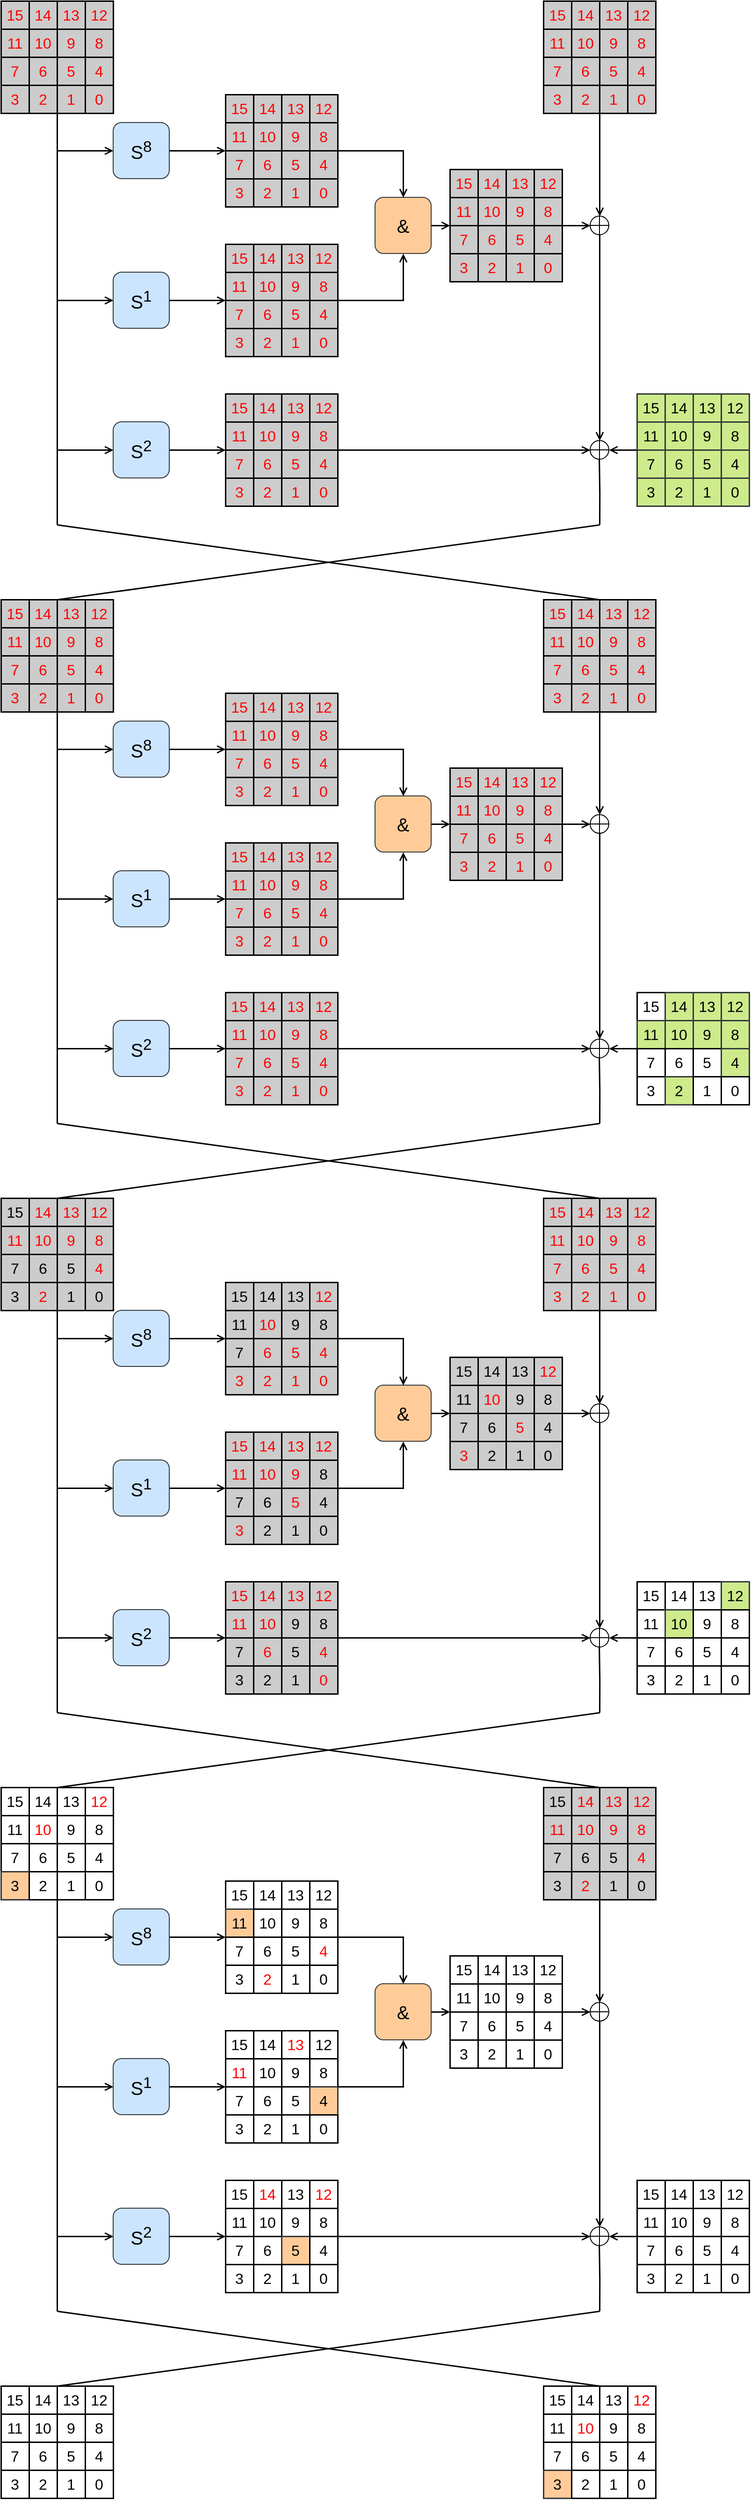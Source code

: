 <mxfile version="24.0.7" type="device">
  <diagram name="第 1 页" id="nXDXk03pcswkLiYeWPKa">
    <mxGraphModel dx="954" dy="558" grid="1" gridSize="10" guides="1" tooltips="1" connect="1" arrows="1" fold="1" page="1" pageScale="1" pageWidth="827" pageHeight="1169" math="0" shadow="0">
      <root>
        <mxCell id="0" />
        <mxCell id="1" parent="0" />
        <mxCell id="f-IsEq56tOf9YoSVdmUn-47" style="edgeStyle=orthogonalEdgeStyle;rounded=0;orthogonalLoop=1;jettySize=auto;html=1;endArrow=none;endFill=0;strokeWidth=1.5;" parent="1" edge="1">
          <mxGeometry relative="1" as="geometry">
            <mxPoint x="100" y="600" as="targetPoint" />
            <mxPoint x="100" y="160" as="sourcePoint" />
          </mxGeometry>
        </mxCell>
        <mxCell id="f-IsEq56tOf9YoSVdmUn-49" style="edgeStyle=orthogonalEdgeStyle;shape=connector;rounded=0;orthogonalLoop=1;jettySize=auto;html=1;labelBackgroundColor=default;strokeColor=default;strokeWidth=1.5;align=center;verticalAlign=middle;fontFamily=Helvetica;fontSize=11;fontColor=default;endArrow=none;endFill=0;startArrow=open;startFill=0;" parent="1" source="f-IsEq56tOf9YoSVdmUn-48" edge="1">
          <mxGeometry relative="1" as="geometry">
            <mxPoint x="100" y="200" as="targetPoint" />
          </mxGeometry>
        </mxCell>
        <mxCell id="f-IsEq56tOf9YoSVdmUn-72" style="edgeStyle=orthogonalEdgeStyle;shape=connector;rounded=0;orthogonalLoop=1;jettySize=auto;html=1;labelBackgroundColor=default;strokeColor=default;strokeWidth=1.5;align=center;verticalAlign=middle;fontFamily=Helvetica;fontSize=11;fontColor=default;endArrow=open;endFill=0;" parent="1" source="f-IsEq56tOf9YoSVdmUn-48" edge="1">
          <mxGeometry relative="1" as="geometry">
            <mxPoint x="280" y="200" as="targetPoint" />
          </mxGeometry>
        </mxCell>
        <mxCell id="f-IsEq56tOf9YoSVdmUn-48" value="&lt;font style=&quot;font-size: 20px;&quot;&gt;S&lt;sup&gt;8&lt;/sup&gt;&lt;/font&gt;" style="rounded=1;whiteSpace=wrap;html=1;fontFamily=Helvetica;fontSize=11;fillColor=#cce5ff;strokeColor=#36393d;" parent="1" vertex="1">
          <mxGeometry x="160" y="170" width="60" height="60" as="geometry" />
        </mxCell>
        <mxCell id="f-IsEq56tOf9YoSVdmUn-73" style="edgeStyle=orthogonalEdgeStyle;shape=connector;rounded=0;orthogonalLoop=1;jettySize=auto;html=1;labelBackgroundColor=default;strokeColor=default;strokeWidth=1.5;align=center;verticalAlign=middle;fontFamily=Helvetica;fontSize=11;fontColor=default;endArrow=none;endFill=0;startArrow=open;startFill=0;" parent="1" source="f-IsEq56tOf9YoSVdmUn-75" edge="1">
          <mxGeometry relative="1" as="geometry">
            <mxPoint x="100" y="360" as="targetPoint" />
          </mxGeometry>
        </mxCell>
        <mxCell id="f-IsEq56tOf9YoSVdmUn-74" style="edgeStyle=orthogonalEdgeStyle;shape=connector;rounded=0;orthogonalLoop=1;jettySize=auto;html=1;labelBackgroundColor=default;strokeColor=default;strokeWidth=1.5;align=center;verticalAlign=middle;fontFamily=Helvetica;fontSize=11;fontColor=default;endArrow=open;endFill=0;" parent="1" source="f-IsEq56tOf9YoSVdmUn-75" edge="1">
          <mxGeometry relative="1" as="geometry">
            <mxPoint x="280" y="360" as="targetPoint" />
          </mxGeometry>
        </mxCell>
        <mxCell id="f-IsEq56tOf9YoSVdmUn-75" value="&lt;font style=&quot;font-size: 20px;&quot;&gt;S&lt;sup&gt;1&lt;/sup&gt;&lt;/font&gt;" style="rounded=1;whiteSpace=wrap;html=1;fontFamily=Helvetica;fontSize=11;fillColor=#cce5ff;strokeColor=#36393d;" parent="1" vertex="1">
          <mxGeometry x="160" y="330" width="60" height="60" as="geometry" />
        </mxCell>
        <mxCell id="f-IsEq56tOf9YoSVdmUn-126" style="edgeStyle=orthogonalEdgeStyle;shape=connector;rounded=0;orthogonalLoop=1;jettySize=auto;html=1;labelBackgroundColor=default;strokeColor=default;strokeWidth=1.5;align=center;verticalAlign=middle;fontFamily=Helvetica;fontSize=11;fontColor=default;endArrow=open;endFill=0;" parent="1" source="f-IsEq56tOf9YoSVdmUn-97" edge="1">
          <mxGeometry relative="1" as="geometry">
            <mxPoint x="520" y="280" as="targetPoint" />
          </mxGeometry>
        </mxCell>
        <mxCell id="f-IsEq56tOf9YoSVdmUn-97" value="&lt;span style=&quot;font-size: 20px;&quot;&gt;&amp;amp;&lt;/span&gt;" style="rounded=1;whiteSpace=wrap;html=1;fontFamily=Helvetica;fontSize=11;fillColor=#ffcc99;strokeColor=#36393d;" parent="1" vertex="1">
          <mxGeometry x="440" y="250" width="60" height="60" as="geometry" />
        </mxCell>
        <mxCell id="f-IsEq56tOf9YoSVdmUn-98" style="edgeStyle=orthogonalEdgeStyle;shape=connector;rounded=0;orthogonalLoop=1;jettySize=auto;html=1;entryX=0.5;entryY=0;entryDx=0;entryDy=0;labelBackgroundColor=default;strokeColor=default;strokeWidth=1.5;align=center;verticalAlign=middle;fontFamily=Helvetica;fontSize=11;fontColor=default;endArrow=open;endFill=0;" parent="1" target="f-IsEq56tOf9YoSVdmUn-97" edge="1">
          <mxGeometry relative="1" as="geometry">
            <Array as="points">
              <mxPoint x="470" y="200" />
            </Array>
            <mxPoint x="400" y="200" as="sourcePoint" />
          </mxGeometry>
        </mxCell>
        <mxCell id="f-IsEq56tOf9YoSVdmUn-99" style="edgeStyle=orthogonalEdgeStyle;shape=connector;rounded=0;orthogonalLoop=1;jettySize=auto;html=1;entryX=0.5;entryY=1;entryDx=0;entryDy=0;labelBackgroundColor=default;strokeColor=default;strokeWidth=1.5;align=center;verticalAlign=middle;fontFamily=Helvetica;fontSize=11;fontColor=default;endArrow=open;endFill=0;" parent="1" target="f-IsEq56tOf9YoSVdmUn-97" edge="1">
          <mxGeometry relative="1" as="geometry">
            <Array as="points">
              <mxPoint x="470" y="360" />
            </Array>
            <mxPoint x="400" y="360" as="sourcePoint" />
          </mxGeometry>
        </mxCell>
        <mxCell id="f-IsEq56tOf9YoSVdmUn-127" style="edgeStyle=orthogonalEdgeStyle;shape=connector;rounded=0;orthogonalLoop=1;jettySize=auto;html=1;labelBackgroundColor=default;strokeColor=default;strokeWidth=1.5;align=center;verticalAlign=middle;fontFamily=Helvetica;fontSize=11;fontColor=default;endArrow=none;endFill=0;startArrow=open;startFill=0;" parent="1" source="f-IsEq56tOf9YoSVdmUn-129" edge="1">
          <mxGeometry relative="1" as="geometry">
            <mxPoint x="100" y="520" as="targetPoint" />
          </mxGeometry>
        </mxCell>
        <mxCell id="f-IsEq56tOf9YoSVdmUn-128" style="edgeStyle=orthogonalEdgeStyle;shape=connector;rounded=0;orthogonalLoop=1;jettySize=auto;html=1;labelBackgroundColor=default;strokeColor=default;strokeWidth=1.5;align=center;verticalAlign=middle;fontFamily=Helvetica;fontSize=11;fontColor=default;endArrow=open;endFill=0;" parent="1" source="f-IsEq56tOf9YoSVdmUn-129" edge="1">
          <mxGeometry relative="1" as="geometry">
            <mxPoint x="280" y="520" as="targetPoint" />
          </mxGeometry>
        </mxCell>
        <mxCell id="f-IsEq56tOf9YoSVdmUn-129" value="&lt;font style=&quot;font-size: 20px;&quot;&gt;S&lt;sup&gt;2&lt;/sup&gt;&lt;/font&gt;" style="rounded=1;whiteSpace=wrap;html=1;fontFamily=Helvetica;fontSize=11;fillColor=#cce5ff;strokeColor=#36393d;" parent="1" vertex="1">
          <mxGeometry x="160" y="490" width="60" height="60" as="geometry" />
        </mxCell>
        <mxCell id="f-IsEq56tOf9YoSVdmUn-155" style="edgeStyle=orthogonalEdgeStyle;shape=connector;rounded=0;orthogonalLoop=1;jettySize=auto;html=1;labelBackgroundColor=default;strokeColor=default;strokeWidth=1.5;align=center;verticalAlign=middle;fontFamily=Helvetica;fontSize=11;fontColor=default;endArrow=none;endFill=0;startArrow=open;startFill=0;" parent="1" source="f-IsEq56tOf9YoSVdmUn-151" edge="1">
          <mxGeometry relative="1" as="geometry">
            <mxPoint x="640" y="280" as="targetPoint" />
          </mxGeometry>
        </mxCell>
        <mxCell id="f-IsEq56tOf9YoSVdmUn-177" style="edgeStyle=orthogonalEdgeStyle;shape=connector;rounded=0;orthogonalLoop=1;jettySize=auto;html=1;labelBackgroundColor=default;strokeColor=default;strokeWidth=1.5;align=center;verticalAlign=middle;fontFamily=Helvetica;fontSize=11;fontColor=default;endArrow=none;endFill=0;startArrow=open;startFill=0;" parent="1" source="f-IsEq56tOf9YoSVdmUn-151" edge="1">
          <mxGeometry relative="1" as="geometry">
            <mxPoint x="680" y="160" as="targetPoint" />
          </mxGeometry>
        </mxCell>
        <mxCell id="f-IsEq56tOf9YoSVdmUn-151" value="" style="verticalLabelPosition=bottom;verticalAlign=top;html=1;shape=mxgraph.flowchart.summing_function;fontFamily=Helvetica;fontSize=11;fontColor=default;" parent="1" vertex="1">
          <mxGeometry x="670" y="270" width="20" height="20" as="geometry" />
        </mxCell>
        <mxCell id="f-IsEq56tOf9YoSVdmUn-181" style="edgeStyle=orthogonalEdgeStyle;shape=connector;rounded=0;orthogonalLoop=1;jettySize=auto;html=1;labelBackgroundColor=default;strokeColor=default;strokeWidth=1.5;align=center;verticalAlign=middle;fontFamily=Helvetica;fontSize=11;fontColor=default;endArrow=none;endFill=0;startArrow=open;startFill=0;" parent="1" source="f-IsEq56tOf9YoSVdmUn-178" edge="1">
          <mxGeometry relative="1" as="geometry">
            <mxPoint x="400" y="520" as="targetPoint" />
          </mxGeometry>
        </mxCell>
        <mxCell id="f-IsEq56tOf9YoSVdmUn-178" value="" style="verticalLabelPosition=bottom;verticalAlign=top;html=1;shape=mxgraph.flowchart.summing_function;fontFamily=Helvetica;fontSize=11;fontColor=default;" parent="1" vertex="1">
          <mxGeometry x="670" y="510" width="20" height="20" as="geometry" />
        </mxCell>
        <mxCell id="f-IsEq56tOf9YoSVdmUn-182" style="edgeStyle=orthogonalEdgeStyle;shape=connector;rounded=0;orthogonalLoop=1;jettySize=auto;html=1;entryX=0.5;entryY=0;entryDx=0;entryDy=0;entryPerimeter=0;labelBackgroundColor=default;strokeColor=default;strokeWidth=1.5;align=center;verticalAlign=middle;fontFamily=Helvetica;fontSize=11;fontColor=default;endArrow=open;endFill=0;" parent="1" source="f-IsEq56tOf9YoSVdmUn-151" target="f-IsEq56tOf9YoSVdmUn-178" edge="1">
          <mxGeometry relative="1" as="geometry" />
        </mxCell>
        <mxCell id="f-IsEq56tOf9YoSVdmUn-183" value="" style="endArrow=none;html=1;rounded=0;labelBackgroundColor=default;strokeColor=default;strokeWidth=1.5;align=center;verticalAlign=middle;fontFamily=Helvetica;fontSize=11;fontColor=default;shape=connector;endFill=0;startArrow=none;startFill=0;" parent="1" edge="1">
          <mxGeometry width="50" height="50" relative="1" as="geometry">
            <mxPoint x="680" y="680" as="sourcePoint" />
            <mxPoint x="100" y="600" as="targetPoint" />
          </mxGeometry>
        </mxCell>
        <mxCell id="f-IsEq56tOf9YoSVdmUn-184" style="edgeStyle=orthogonalEdgeStyle;rounded=0;orthogonalLoop=1;jettySize=auto;html=1;endArrow=none;endFill=0;strokeWidth=1.5;" parent="1" edge="1">
          <mxGeometry relative="1" as="geometry">
            <mxPoint x="680" y="600" as="targetPoint" />
            <mxPoint x="679.58" y="530" as="sourcePoint" />
          </mxGeometry>
        </mxCell>
        <mxCell id="f-IsEq56tOf9YoSVdmUn-185" value="" style="endArrow=none;html=1;rounded=0;labelBackgroundColor=default;strokeColor=default;strokeWidth=1.5;align=center;verticalAlign=middle;fontFamily=Helvetica;fontSize=11;fontColor=default;shape=connector;startArrow=none;startFill=0;endFill=0;" parent="1" edge="1">
          <mxGeometry width="50" height="50" relative="1" as="geometry">
            <mxPoint x="680" y="600" as="sourcePoint" />
            <mxPoint x="100" y="680" as="targetPoint" />
          </mxGeometry>
        </mxCell>
        <mxCell id="f-IsEq56tOf9YoSVdmUn-228" style="edgeStyle=orthogonalEdgeStyle;rounded=0;orthogonalLoop=1;jettySize=auto;html=1;endArrow=none;endFill=0;strokeWidth=1.5;" parent="1" edge="1">
          <mxGeometry relative="1" as="geometry">
            <mxPoint x="100" y="1240" as="targetPoint" />
            <mxPoint x="100" y="800" as="sourcePoint" />
          </mxGeometry>
        </mxCell>
        <mxCell id="f-IsEq56tOf9YoSVdmUn-229" style="edgeStyle=orthogonalEdgeStyle;shape=connector;rounded=0;orthogonalLoop=1;jettySize=auto;html=1;labelBackgroundColor=default;strokeColor=default;strokeWidth=1.5;align=center;verticalAlign=middle;fontFamily=Helvetica;fontSize=11;fontColor=default;endArrow=none;endFill=0;startArrow=open;startFill=0;" parent="1" source="f-IsEq56tOf9YoSVdmUn-231" edge="1">
          <mxGeometry relative="1" as="geometry">
            <mxPoint x="100" y="840" as="targetPoint" />
          </mxGeometry>
        </mxCell>
        <mxCell id="f-IsEq56tOf9YoSVdmUn-230" style="edgeStyle=orthogonalEdgeStyle;shape=connector;rounded=0;orthogonalLoop=1;jettySize=auto;html=1;labelBackgroundColor=default;strokeColor=default;strokeWidth=1.5;align=center;verticalAlign=middle;fontFamily=Helvetica;fontSize=11;fontColor=default;endArrow=open;endFill=0;" parent="1" source="f-IsEq56tOf9YoSVdmUn-231" edge="1">
          <mxGeometry relative="1" as="geometry">
            <mxPoint x="280" y="840" as="targetPoint" />
          </mxGeometry>
        </mxCell>
        <mxCell id="f-IsEq56tOf9YoSVdmUn-231" value="&lt;font style=&quot;font-size: 20px;&quot;&gt;S&lt;sup&gt;8&lt;/sup&gt;&lt;/font&gt;" style="rounded=1;whiteSpace=wrap;html=1;fontFamily=Helvetica;fontSize=11;fillColor=#cce5ff;strokeColor=#36393d;" parent="1" vertex="1">
          <mxGeometry x="160" y="810" width="60" height="60" as="geometry" />
        </mxCell>
        <mxCell id="f-IsEq56tOf9YoSVdmUn-253" style="edgeStyle=orthogonalEdgeStyle;shape=connector;rounded=0;orthogonalLoop=1;jettySize=auto;html=1;labelBackgroundColor=default;strokeColor=default;strokeWidth=1.5;align=center;verticalAlign=middle;fontFamily=Helvetica;fontSize=11;fontColor=default;endArrow=none;endFill=0;startArrow=open;startFill=0;" parent="1" source="f-IsEq56tOf9YoSVdmUn-255" edge="1">
          <mxGeometry relative="1" as="geometry">
            <mxPoint x="100" y="1000" as="targetPoint" />
          </mxGeometry>
        </mxCell>
        <mxCell id="f-IsEq56tOf9YoSVdmUn-254" style="edgeStyle=orthogonalEdgeStyle;shape=connector;rounded=0;orthogonalLoop=1;jettySize=auto;html=1;labelBackgroundColor=default;strokeColor=default;strokeWidth=1.5;align=center;verticalAlign=middle;fontFamily=Helvetica;fontSize=11;fontColor=default;endArrow=open;endFill=0;" parent="1" source="f-IsEq56tOf9YoSVdmUn-255" edge="1">
          <mxGeometry relative="1" as="geometry">
            <mxPoint x="280" y="1000" as="targetPoint" />
          </mxGeometry>
        </mxCell>
        <mxCell id="f-IsEq56tOf9YoSVdmUn-255" value="&lt;font style=&quot;font-size: 20px;&quot;&gt;S&lt;sup&gt;1&lt;/sup&gt;&lt;/font&gt;" style="rounded=1;whiteSpace=wrap;html=1;fontFamily=Helvetica;fontSize=11;fillColor=#cce5ff;strokeColor=#36393d;" parent="1" vertex="1">
          <mxGeometry x="160" y="970" width="60" height="60" as="geometry" />
        </mxCell>
        <mxCell id="f-IsEq56tOf9YoSVdmUn-277" style="edgeStyle=orthogonalEdgeStyle;shape=connector;rounded=0;orthogonalLoop=1;jettySize=auto;html=1;labelBackgroundColor=default;strokeColor=default;strokeWidth=1.5;align=center;verticalAlign=middle;fontFamily=Helvetica;fontSize=11;fontColor=default;endArrow=open;endFill=0;" parent="1" source="f-IsEq56tOf9YoSVdmUn-278" edge="1">
          <mxGeometry relative="1" as="geometry">
            <mxPoint x="520" y="920" as="targetPoint" />
          </mxGeometry>
        </mxCell>
        <mxCell id="f-IsEq56tOf9YoSVdmUn-278" value="&lt;span style=&quot;font-size: 20px;&quot;&gt;&amp;amp;&lt;/span&gt;" style="rounded=1;whiteSpace=wrap;html=1;fontFamily=Helvetica;fontSize=11;fillColor=#ffcc99;strokeColor=#36393d;" parent="1" vertex="1">
          <mxGeometry x="440" y="890" width="60" height="60" as="geometry" />
        </mxCell>
        <mxCell id="f-IsEq56tOf9YoSVdmUn-279" style="edgeStyle=orthogonalEdgeStyle;shape=connector;rounded=0;orthogonalLoop=1;jettySize=auto;html=1;entryX=0.5;entryY=0;entryDx=0;entryDy=0;labelBackgroundColor=default;strokeColor=default;strokeWidth=1.5;align=center;verticalAlign=middle;fontFamily=Helvetica;fontSize=11;fontColor=default;endArrow=open;endFill=0;" parent="1" target="f-IsEq56tOf9YoSVdmUn-278" edge="1">
          <mxGeometry relative="1" as="geometry">
            <Array as="points">
              <mxPoint x="470" y="840" />
            </Array>
            <mxPoint x="400" y="840" as="sourcePoint" />
          </mxGeometry>
        </mxCell>
        <mxCell id="f-IsEq56tOf9YoSVdmUn-280" style="edgeStyle=orthogonalEdgeStyle;shape=connector;rounded=0;orthogonalLoop=1;jettySize=auto;html=1;entryX=0.5;entryY=1;entryDx=0;entryDy=0;labelBackgroundColor=default;strokeColor=default;strokeWidth=1.5;align=center;verticalAlign=middle;fontFamily=Helvetica;fontSize=11;fontColor=default;endArrow=open;endFill=0;" parent="1" target="f-IsEq56tOf9YoSVdmUn-278" edge="1">
          <mxGeometry relative="1" as="geometry">
            <Array as="points">
              <mxPoint x="470" y="1000" />
            </Array>
            <mxPoint x="400" y="1000" as="sourcePoint" />
          </mxGeometry>
        </mxCell>
        <mxCell id="f-IsEq56tOf9YoSVdmUn-302" style="edgeStyle=orthogonalEdgeStyle;shape=connector;rounded=0;orthogonalLoop=1;jettySize=auto;html=1;labelBackgroundColor=default;strokeColor=default;strokeWidth=1.5;align=center;verticalAlign=middle;fontFamily=Helvetica;fontSize=11;fontColor=default;endArrow=none;endFill=0;startArrow=open;startFill=0;" parent="1" source="f-IsEq56tOf9YoSVdmUn-304" edge="1">
          <mxGeometry relative="1" as="geometry">
            <mxPoint x="100" y="1160" as="targetPoint" />
          </mxGeometry>
        </mxCell>
        <mxCell id="f-IsEq56tOf9YoSVdmUn-303" style="edgeStyle=orthogonalEdgeStyle;shape=connector;rounded=0;orthogonalLoop=1;jettySize=auto;html=1;labelBackgroundColor=default;strokeColor=default;strokeWidth=1.5;align=center;verticalAlign=middle;fontFamily=Helvetica;fontSize=11;fontColor=default;endArrow=open;endFill=0;" parent="1" source="f-IsEq56tOf9YoSVdmUn-304" edge="1">
          <mxGeometry relative="1" as="geometry">
            <mxPoint x="280" y="1160" as="targetPoint" />
          </mxGeometry>
        </mxCell>
        <mxCell id="f-IsEq56tOf9YoSVdmUn-304" value="&lt;font style=&quot;font-size: 20px;&quot;&gt;S&lt;sup&gt;2&lt;/sup&gt;&lt;/font&gt;" style="rounded=1;whiteSpace=wrap;html=1;fontFamily=Helvetica;fontSize=11;fillColor=#cce5ff;strokeColor=#36393d;" parent="1" vertex="1">
          <mxGeometry x="160" y="1130" width="60" height="60" as="geometry" />
        </mxCell>
        <mxCell id="f-IsEq56tOf9YoSVdmUn-326" style="edgeStyle=orthogonalEdgeStyle;shape=connector;rounded=0;orthogonalLoop=1;jettySize=auto;html=1;labelBackgroundColor=default;strokeColor=default;strokeWidth=1.5;align=center;verticalAlign=middle;fontFamily=Helvetica;fontSize=11;fontColor=default;endArrow=none;endFill=0;startArrow=open;startFill=0;" parent="1" source="f-IsEq56tOf9YoSVdmUn-328" edge="1">
          <mxGeometry relative="1" as="geometry">
            <mxPoint x="640" y="920" as="targetPoint" />
          </mxGeometry>
        </mxCell>
        <mxCell id="f-IsEq56tOf9YoSVdmUn-327" style="edgeStyle=orthogonalEdgeStyle;shape=connector;rounded=0;orthogonalLoop=1;jettySize=auto;html=1;labelBackgroundColor=default;strokeColor=default;strokeWidth=1.5;align=center;verticalAlign=middle;fontFamily=Helvetica;fontSize=11;fontColor=default;endArrow=none;endFill=0;startArrow=open;startFill=0;" parent="1" source="f-IsEq56tOf9YoSVdmUn-328" edge="1">
          <mxGeometry relative="1" as="geometry">
            <mxPoint x="680" y="800" as="targetPoint" />
          </mxGeometry>
        </mxCell>
        <mxCell id="f-IsEq56tOf9YoSVdmUn-328" value="" style="verticalLabelPosition=bottom;verticalAlign=top;html=1;shape=mxgraph.flowchart.summing_function;fontFamily=Helvetica;fontSize=11;fontColor=default;" parent="1" vertex="1">
          <mxGeometry x="670" y="910" width="20" height="20" as="geometry" />
        </mxCell>
        <mxCell id="f-IsEq56tOf9YoSVdmUn-329" style="edgeStyle=orthogonalEdgeStyle;shape=connector;rounded=0;orthogonalLoop=1;jettySize=auto;html=1;labelBackgroundColor=default;strokeColor=default;strokeWidth=1.5;align=center;verticalAlign=middle;fontFamily=Helvetica;fontSize=11;fontColor=default;endArrow=none;endFill=0;startArrow=open;startFill=0;" parent="1" source="f-IsEq56tOf9YoSVdmUn-330" edge="1">
          <mxGeometry relative="1" as="geometry">
            <mxPoint x="400" y="1160" as="targetPoint" />
          </mxGeometry>
        </mxCell>
        <mxCell id="f-IsEq56tOf9YoSVdmUn-330" value="" style="verticalLabelPosition=bottom;verticalAlign=top;html=1;shape=mxgraph.flowchart.summing_function;fontFamily=Helvetica;fontSize=11;fontColor=default;" parent="1" vertex="1">
          <mxGeometry x="670" y="1150" width="20" height="20" as="geometry" />
        </mxCell>
        <mxCell id="f-IsEq56tOf9YoSVdmUn-331" style="edgeStyle=orthogonalEdgeStyle;shape=connector;rounded=0;orthogonalLoop=1;jettySize=auto;html=1;entryX=0.5;entryY=0;entryDx=0;entryDy=0;entryPerimeter=0;labelBackgroundColor=default;strokeColor=default;strokeWidth=1.5;align=center;verticalAlign=middle;fontFamily=Helvetica;fontSize=11;fontColor=default;endArrow=open;endFill=0;" parent="1" source="f-IsEq56tOf9YoSVdmUn-328" target="f-IsEq56tOf9YoSVdmUn-330" edge="1">
          <mxGeometry relative="1" as="geometry" />
        </mxCell>
        <mxCell id="f-IsEq56tOf9YoSVdmUn-332" value="" style="endArrow=none;html=1;rounded=0;labelBackgroundColor=default;strokeColor=default;strokeWidth=1.5;align=center;verticalAlign=middle;fontFamily=Helvetica;fontSize=11;fontColor=default;shape=connector;endFill=0;startArrow=none;startFill=0;" parent="1" edge="1">
          <mxGeometry width="50" height="50" relative="1" as="geometry">
            <mxPoint x="680" y="1320" as="sourcePoint" />
            <mxPoint x="100" y="1240" as="targetPoint" />
          </mxGeometry>
        </mxCell>
        <mxCell id="f-IsEq56tOf9YoSVdmUn-333" style="edgeStyle=orthogonalEdgeStyle;rounded=0;orthogonalLoop=1;jettySize=auto;html=1;endArrow=none;endFill=0;strokeWidth=1.5;" parent="1" edge="1">
          <mxGeometry relative="1" as="geometry">
            <mxPoint x="680" y="1240" as="targetPoint" />
            <mxPoint x="679.58" y="1170" as="sourcePoint" />
          </mxGeometry>
        </mxCell>
        <mxCell id="f-IsEq56tOf9YoSVdmUn-334" value="" style="endArrow=none;html=1;rounded=0;labelBackgroundColor=default;strokeColor=default;strokeWidth=1.5;align=center;verticalAlign=middle;fontFamily=Helvetica;fontSize=11;fontColor=default;shape=connector;startArrow=none;startFill=0;endFill=0;" parent="1" edge="1">
          <mxGeometry width="50" height="50" relative="1" as="geometry">
            <mxPoint x="680" y="1240" as="sourcePoint" />
            <mxPoint x="100" y="1320" as="targetPoint" />
          </mxGeometry>
        </mxCell>
        <mxCell id="f-IsEq56tOf9YoSVdmUn-335" value="" style="shape=table;startSize=0;container=1;collapsible=0;childLayout=tableLayout;fontSize=16;fillColor=#ffcccc;strokeColor=#36393d;rowLines=0;columnLines=0;strokeWidth=1.5;" parent="1" vertex="1">
          <mxGeometry x="40" y="1320" width="120" height="120" as="geometry" />
        </mxCell>
        <mxCell id="f-IsEq56tOf9YoSVdmUn-336" style="shape=tableRow;horizontal=0;startSize=0;swimlaneHead=0;swimlaneBody=0;strokeColor=inherit;top=0;left=0;bottom=0;right=0;collapsible=0;dropTarget=0;fillColor=none;points=[[0,0.5],[1,0.5]];portConstraint=eastwest;fontSize=16;" parent="f-IsEq56tOf9YoSVdmUn-335" vertex="1">
          <mxGeometry width="120" height="30" as="geometry" />
        </mxCell>
        <mxCell id="f-IsEq56tOf9YoSVdmUn-337" value="15" style="shape=partialRectangle;html=1;whiteSpace=wrap;connectable=0;overflow=hidden;top=1;left=1;bottom=1;right=1;pointerEvents=1;fontSize=16;strokeWidth=1.5;fillColor=#CCCCCC;" parent="f-IsEq56tOf9YoSVdmUn-336" vertex="1">
          <mxGeometry width="30" height="30" as="geometry">
            <mxRectangle width="30" height="30" as="alternateBounds" />
          </mxGeometry>
        </mxCell>
        <mxCell id="f-IsEq56tOf9YoSVdmUn-338" value="14" style="shape=partialRectangle;html=1;whiteSpace=wrap;connectable=0;overflow=hidden;top=1;left=1;bottom=1;right=1;pointerEvents=1;fontSize=16;strokeWidth=1.5;fontColor=#FF0000;fillColor=#CCCCCC;" parent="f-IsEq56tOf9YoSVdmUn-336" vertex="1">
          <mxGeometry x="30" width="30" height="30" as="geometry">
            <mxRectangle width="30" height="30" as="alternateBounds" />
          </mxGeometry>
        </mxCell>
        <mxCell id="f-IsEq56tOf9YoSVdmUn-339" value="13" style="shape=partialRectangle;html=1;whiteSpace=wrap;connectable=0;overflow=hidden;top=1;left=1;bottom=1;right=1;pointerEvents=1;fontSize=16;strokeWidth=1.5;fontColor=#FF0000;fillColor=#CCCCCC;" parent="f-IsEq56tOf9YoSVdmUn-336" vertex="1">
          <mxGeometry x="60" width="30" height="30" as="geometry">
            <mxRectangle width="30" height="30" as="alternateBounds" />
          </mxGeometry>
        </mxCell>
        <mxCell id="f-IsEq56tOf9YoSVdmUn-340" value="12" style="shape=partialRectangle;html=1;whiteSpace=wrap;connectable=0;overflow=hidden;top=1;left=1;bottom=1;right=1;pointerEvents=1;fontSize=16;strokeWidth=1.5;fontColor=#FF0000;fillColor=#CCCCCC;" parent="f-IsEq56tOf9YoSVdmUn-336" vertex="1">
          <mxGeometry x="90" width="30" height="30" as="geometry">
            <mxRectangle width="30" height="30" as="alternateBounds" />
          </mxGeometry>
        </mxCell>
        <mxCell id="f-IsEq56tOf9YoSVdmUn-341" value="" style="shape=tableRow;horizontal=0;startSize=0;swimlaneHead=0;swimlaneBody=0;strokeColor=inherit;top=0;left=0;bottom=0;right=0;collapsible=0;dropTarget=0;fillColor=none;points=[[0,0.5],[1,0.5]];portConstraint=eastwest;fontSize=16;" parent="f-IsEq56tOf9YoSVdmUn-335" vertex="1">
          <mxGeometry y="30" width="120" height="30" as="geometry" />
        </mxCell>
        <mxCell id="f-IsEq56tOf9YoSVdmUn-342" value="11" style="shape=partialRectangle;html=1;whiteSpace=wrap;connectable=0;overflow=hidden;top=1;left=1;bottom=1;right=1;pointerEvents=1;fontSize=16;strokeWidth=1.5;fontColor=#FF0000;fillColor=#CCCCCC;" parent="f-IsEq56tOf9YoSVdmUn-341" vertex="1">
          <mxGeometry width="30" height="30" as="geometry">
            <mxRectangle width="30" height="30" as="alternateBounds" />
          </mxGeometry>
        </mxCell>
        <mxCell id="f-IsEq56tOf9YoSVdmUn-343" value="10" style="shape=partialRectangle;html=1;whiteSpace=wrap;connectable=0;overflow=hidden;top=1;left=1;bottom=1;right=1;pointerEvents=1;fontSize=16;strokeWidth=1.5;fontColor=#FF0000;fillColor=#CCCCCC;" parent="f-IsEq56tOf9YoSVdmUn-341" vertex="1">
          <mxGeometry x="30" width="30" height="30" as="geometry">
            <mxRectangle width="30" height="30" as="alternateBounds" />
          </mxGeometry>
        </mxCell>
        <mxCell id="f-IsEq56tOf9YoSVdmUn-344" value="9" style="shape=partialRectangle;html=1;whiteSpace=wrap;connectable=0;overflow=hidden;top=1;left=1;bottom=1;right=1;pointerEvents=1;fontSize=16;strokeWidth=1.5;fontColor=#FF0000;fillColor=#CCCCCC;" parent="f-IsEq56tOf9YoSVdmUn-341" vertex="1">
          <mxGeometry x="60" width="30" height="30" as="geometry">
            <mxRectangle width="30" height="30" as="alternateBounds" />
          </mxGeometry>
        </mxCell>
        <mxCell id="f-IsEq56tOf9YoSVdmUn-345" value="8" style="shape=partialRectangle;html=1;whiteSpace=wrap;connectable=0;overflow=hidden;top=1;left=1;bottom=1;right=1;pointerEvents=1;fontSize=16;strokeWidth=1.5;fontColor=#FF0000;fillColor=#CCCCCC;" parent="f-IsEq56tOf9YoSVdmUn-341" vertex="1">
          <mxGeometry x="90" width="30" height="30" as="geometry">
            <mxRectangle width="30" height="30" as="alternateBounds" />
          </mxGeometry>
        </mxCell>
        <mxCell id="f-IsEq56tOf9YoSVdmUn-346" value="" style="shape=tableRow;horizontal=0;startSize=0;swimlaneHead=0;swimlaneBody=0;strokeColor=inherit;top=0;left=0;bottom=0;right=0;collapsible=0;dropTarget=0;fillColor=none;points=[[0,0.5],[1,0.5]];portConstraint=eastwest;fontSize=16;" parent="f-IsEq56tOf9YoSVdmUn-335" vertex="1">
          <mxGeometry y="60" width="120" height="30" as="geometry" />
        </mxCell>
        <mxCell id="f-IsEq56tOf9YoSVdmUn-347" value="7" style="shape=partialRectangle;html=1;whiteSpace=wrap;connectable=0;overflow=hidden;top=1;left=1;bottom=1;right=1;pointerEvents=1;fontSize=16;strokeWidth=1.5;fillColor=#CCCCCC;" parent="f-IsEq56tOf9YoSVdmUn-346" vertex="1">
          <mxGeometry width="30" height="30" as="geometry">
            <mxRectangle width="30" height="30" as="alternateBounds" />
          </mxGeometry>
        </mxCell>
        <mxCell id="f-IsEq56tOf9YoSVdmUn-348" value="6" style="shape=partialRectangle;html=1;whiteSpace=wrap;connectable=0;overflow=hidden;top=1;left=1;bottom=1;right=1;pointerEvents=1;fontSize=16;strokeWidth=1.5;fillColor=#CCCCCC;" parent="f-IsEq56tOf9YoSVdmUn-346" vertex="1">
          <mxGeometry x="30" width="30" height="30" as="geometry">
            <mxRectangle width="30" height="30" as="alternateBounds" />
          </mxGeometry>
        </mxCell>
        <mxCell id="f-IsEq56tOf9YoSVdmUn-349" value="5" style="shape=partialRectangle;html=1;whiteSpace=wrap;connectable=0;overflow=hidden;top=1;left=1;bottom=1;right=1;pointerEvents=1;fontSize=16;strokeWidth=1.5;fillColor=#CCCCCC;" parent="f-IsEq56tOf9YoSVdmUn-346" vertex="1">
          <mxGeometry x="60" width="30" height="30" as="geometry">
            <mxRectangle width="30" height="30" as="alternateBounds" />
          </mxGeometry>
        </mxCell>
        <mxCell id="f-IsEq56tOf9YoSVdmUn-350" value="4" style="shape=partialRectangle;html=1;whiteSpace=wrap;connectable=0;overflow=hidden;top=1;left=1;bottom=1;right=1;pointerEvents=1;fontSize=16;strokeWidth=1.5;fontColor=#FF0000;fillColor=#CCCCCC;" parent="f-IsEq56tOf9YoSVdmUn-346" vertex="1">
          <mxGeometry x="90" width="30" height="30" as="geometry">
            <mxRectangle width="30" height="30" as="alternateBounds" />
          </mxGeometry>
        </mxCell>
        <mxCell id="f-IsEq56tOf9YoSVdmUn-351" value="" style="shape=tableRow;horizontal=0;startSize=0;swimlaneHead=0;swimlaneBody=0;strokeColor=inherit;top=0;left=0;bottom=0;right=0;collapsible=0;dropTarget=0;fillColor=none;points=[[0,0.5],[1,0.5]];portConstraint=eastwest;fontSize=16;" parent="f-IsEq56tOf9YoSVdmUn-335" vertex="1">
          <mxGeometry y="90" width="120" height="30" as="geometry" />
        </mxCell>
        <mxCell id="f-IsEq56tOf9YoSVdmUn-352" value="3" style="shape=partialRectangle;html=1;whiteSpace=wrap;connectable=0;overflow=hidden;top=1;left=1;bottom=1;right=1;pointerEvents=1;fontSize=16;strokeWidth=1.5;fillColor=#CCCCCC;" parent="f-IsEq56tOf9YoSVdmUn-351" vertex="1">
          <mxGeometry width="30" height="30" as="geometry">
            <mxRectangle width="30" height="30" as="alternateBounds" />
          </mxGeometry>
        </mxCell>
        <mxCell id="f-IsEq56tOf9YoSVdmUn-353" value="2" style="shape=partialRectangle;html=1;whiteSpace=wrap;connectable=0;overflow=hidden;top=1;left=1;bottom=1;right=1;pointerEvents=1;fontSize=16;strokeWidth=1.5;fontColor=#FF0000;fillColor=#CCCCCC;" parent="f-IsEq56tOf9YoSVdmUn-351" vertex="1">
          <mxGeometry x="30" width="30" height="30" as="geometry">
            <mxRectangle width="30" height="30" as="alternateBounds" />
          </mxGeometry>
        </mxCell>
        <mxCell id="f-IsEq56tOf9YoSVdmUn-354" value="1" style="shape=partialRectangle;html=1;whiteSpace=wrap;connectable=0;overflow=hidden;top=1;left=1;bottom=1;right=1;pointerEvents=1;fontSize=16;strokeWidth=1.5;fillColor=#CCCCCC;" parent="f-IsEq56tOf9YoSVdmUn-351" vertex="1">
          <mxGeometry x="60" width="30" height="30" as="geometry">
            <mxRectangle width="30" height="30" as="alternateBounds" />
          </mxGeometry>
        </mxCell>
        <mxCell id="f-IsEq56tOf9YoSVdmUn-355" value="0" style="shape=partialRectangle;html=1;whiteSpace=wrap;connectable=0;overflow=hidden;top=1;left=1;bottom=1;right=1;pointerEvents=1;fontSize=16;strokeWidth=1.5;fillColor=#CCCCCC;" parent="f-IsEq56tOf9YoSVdmUn-351" vertex="1">
          <mxGeometry x="90" width="30" height="30" as="geometry">
            <mxRectangle width="30" height="30" as="alternateBounds" />
          </mxGeometry>
        </mxCell>
        <mxCell id="f-IsEq56tOf9YoSVdmUn-356" value="" style="shape=table;startSize=0;container=1;collapsible=0;childLayout=tableLayout;fontSize=16;fillColor=#ffcccc;strokeColor=#36393d;rowLines=0;columnLines=0;strokeWidth=1.5;" parent="1" vertex="1">
          <mxGeometry x="620" y="1320" width="120" height="120" as="geometry" />
        </mxCell>
        <mxCell id="f-IsEq56tOf9YoSVdmUn-357" style="shape=tableRow;horizontal=0;startSize=0;swimlaneHead=0;swimlaneBody=0;strokeColor=inherit;top=0;left=0;bottom=0;right=0;collapsible=0;dropTarget=0;fillColor=none;points=[[0,0.5],[1,0.5]];portConstraint=eastwest;fontSize=16;" parent="f-IsEq56tOf9YoSVdmUn-356" vertex="1">
          <mxGeometry width="120" height="30" as="geometry" />
        </mxCell>
        <mxCell id="f-IsEq56tOf9YoSVdmUn-358" value="15" style="shape=partialRectangle;html=1;whiteSpace=wrap;connectable=0;overflow=hidden;top=1;left=1;bottom=1;right=1;pointerEvents=1;fontSize=16;strokeWidth=1.5;fontColor=#FF0000;fillColor=#CCCCCC;" parent="f-IsEq56tOf9YoSVdmUn-357" vertex="1">
          <mxGeometry width="30" height="30" as="geometry">
            <mxRectangle width="30" height="30" as="alternateBounds" />
          </mxGeometry>
        </mxCell>
        <mxCell id="f-IsEq56tOf9YoSVdmUn-359" value="14" style="shape=partialRectangle;html=1;whiteSpace=wrap;connectable=0;overflow=hidden;top=1;left=1;bottom=1;right=1;pointerEvents=1;fontSize=16;strokeWidth=1.5;fontColor=#FF0000;fillColor=#CCCCCC;" parent="f-IsEq56tOf9YoSVdmUn-357" vertex="1">
          <mxGeometry x="30" width="30" height="30" as="geometry">
            <mxRectangle width="30" height="30" as="alternateBounds" />
          </mxGeometry>
        </mxCell>
        <mxCell id="f-IsEq56tOf9YoSVdmUn-360" value="13" style="shape=partialRectangle;html=1;whiteSpace=wrap;connectable=0;overflow=hidden;top=1;left=1;bottom=1;right=1;pointerEvents=1;fontSize=16;strokeWidth=1.5;fontColor=#FF0000;fillColor=#CCCCCC;" parent="f-IsEq56tOf9YoSVdmUn-357" vertex="1">
          <mxGeometry x="60" width="30" height="30" as="geometry">
            <mxRectangle width="30" height="30" as="alternateBounds" />
          </mxGeometry>
        </mxCell>
        <mxCell id="f-IsEq56tOf9YoSVdmUn-361" value="12" style="shape=partialRectangle;html=1;whiteSpace=wrap;connectable=0;overflow=hidden;top=1;left=1;bottom=1;right=1;pointerEvents=1;fontSize=16;strokeWidth=1.5;fontColor=#FF0000;fillColor=#CCCCCC;" parent="f-IsEq56tOf9YoSVdmUn-357" vertex="1">
          <mxGeometry x="90" width="30" height="30" as="geometry">
            <mxRectangle width="30" height="30" as="alternateBounds" />
          </mxGeometry>
        </mxCell>
        <mxCell id="f-IsEq56tOf9YoSVdmUn-362" value="" style="shape=tableRow;horizontal=0;startSize=0;swimlaneHead=0;swimlaneBody=0;strokeColor=inherit;top=0;left=0;bottom=0;right=0;collapsible=0;dropTarget=0;fillColor=none;points=[[0,0.5],[1,0.5]];portConstraint=eastwest;fontSize=16;" parent="f-IsEq56tOf9YoSVdmUn-356" vertex="1">
          <mxGeometry y="30" width="120" height="30" as="geometry" />
        </mxCell>
        <mxCell id="f-IsEq56tOf9YoSVdmUn-363" value="11" style="shape=partialRectangle;html=1;whiteSpace=wrap;connectable=0;overflow=hidden;top=1;left=1;bottom=1;right=1;pointerEvents=1;fontSize=16;strokeWidth=1.5;fontColor=#FF0000;fillColor=#CCCCCC;" parent="f-IsEq56tOf9YoSVdmUn-362" vertex="1">
          <mxGeometry width="30" height="30" as="geometry">
            <mxRectangle width="30" height="30" as="alternateBounds" />
          </mxGeometry>
        </mxCell>
        <mxCell id="f-IsEq56tOf9YoSVdmUn-364" value="10" style="shape=partialRectangle;html=1;whiteSpace=wrap;connectable=0;overflow=hidden;top=1;left=1;bottom=1;right=1;pointerEvents=1;fontSize=16;strokeWidth=1.5;fontColor=#FF0000;fillColor=#CCCCCC;" parent="f-IsEq56tOf9YoSVdmUn-362" vertex="1">
          <mxGeometry x="30" width="30" height="30" as="geometry">
            <mxRectangle width="30" height="30" as="alternateBounds" />
          </mxGeometry>
        </mxCell>
        <mxCell id="f-IsEq56tOf9YoSVdmUn-365" value="9" style="shape=partialRectangle;html=1;whiteSpace=wrap;connectable=0;overflow=hidden;top=1;left=1;bottom=1;right=1;pointerEvents=1;fontSize=16;strokeWidth=1.5;fontColor=#FF0000;fillColor=#CCCCCC;" parent="f-IsEq56tOf9YoSVdmUn-362" vertex="1">
          <mxGeometry x="60" width="30" height="30" as="geometry">
            <mxRectangle width="30" height="30" as="alternateBounds" />
          </mxGeometry>
        </mxCell>
        <mxCell id="f-IsEq56tOf9YoSVdmUn-366" value="8" style="shape=partialRectangle;html=1;whiteSpace=wrap;connectable=0;overflow=hidden;top=1;left=1;bottom=1;right=1;pointerEvents=1;fontSize=16;strokeWidth=1.5;fontColor=#FF0000;fillColor=#CCCCCC;" parent="f-IsEq56tOf9YoSVdmUn-362" vertex="1">
          <mxGeometry x="90" width="30" height="30" as="geometry">
            <mxRectangle width="30" height="30" as="alternateBounds" />
          </mxGeometry>
        </mxCell>
        <mxCell id="f-IsEq56tOf9YoSVdmUn-367" value="" style="shape=tableRow;horizontal=0;startSize=0;swimlaneHead=0;swimlaneBody=0;strokeColor=inherit;top=0;left=0;bottom=0;right=0;collapsible=0;dropTarget=0;fillColor=none;points=[[0,0.5],[1,0.5]];portConstraint=eastwest;fontSize=16;" parent="f-IsEq56tOf9YoSVdmUn-356" vertex="1">
          <mxGeometry y="60" width="120" height="30" as="geometry" />
        </mxCell>
        <mxCell id="f-IsEq56tOf9YoSVdmUn-368" value="7" style="shape=partialRectangle;html=1;whiteSpace=wrap;connectable=0;overflow=hidden;top=1;left=1;bottom=1;right=1;pointerEvents=1;fontSize=16;strokeWidth=1.5;fontColor=#FF0000;fillColor=#CCCCCC;" parent="f-IsEq56tOf9YoSVdmUn-367" vertex="1">
          <mxGeometry width="30" height="30" as="geometry">
            <mxRectangle width="30" height="30" as="alternateBounds" />
          </mxGeometry>
        </mxCell>
        <mxCell id="f-IsEq56tOf9YoSVdmUn-369" value="6" style="shape=partialRectangle;html=1;whiteSpace=wrap;connectable=0;overflow=hidden;top=1;left=1;bottom=1;right=1;pointerEvents=1;fontSize=16;strokeWidth=1.5;fontColor=#FF0000;fillColor=#CCCCCC;" parent="f-IsEq56tOf9YoSVdmUn-367" vertex="1">
          <mxGeometry x="30" width="30" height="30" as="geometry">
            <mxRectangle width="30" height="30" as="alternateBounds" />
          </mxGeometry>
        </mxCell>
        <mxCell id="f-IsEq56tOf9YoSVdmUn-370" value="5" style="shape=partialRectangle;html=1;whiteSpace=wrap;connectable=0;overflow=hidden;top=1;left=1;bottom=1;right=1;pointerEvents=1;fontSize=16;strokeWidth=1.5;fontColor=#FF0000;fillColor=#CCCCCC;" parent="f-IsEq56tOf9YoSVdmUn-367" vertex="1">
          <mxGeometry x="60" width="30" height="30" as="geometry">
            <mxRectangle width="30" height="30" as="alternateBounds" />
          </mxGeometry>
        </mxCell>
        <mxCell id="f-IsEq56tOf9YoSVdmUn-371" value="4" style="shape=partialRectangle;html=1;whiteSpace=wrap;connectable=0;overflow=hidden;top=1;left=1;bottom=1;right=1;pointerEvents=1;fontSize=16;strokeWidth=1.5;fontColor=#FF0000;fillColor=#CCCCCC;" parent="f-IsEq56tOf9YoSVdmUn-367" vertex="1">
          <mxGeometry x="90" width="30" height="30" as="geometry">
            <mxRectangle width="30" height="30" as="alternateBounds" />
          </mxGeometry>
        </mxCell>
        <mxCell id="f-IsEq56tOf9YoSVdmUn-372" value="" style="shape=tableRow;horizontal=0;startSize=0;swimlaneHead=0;swimlaneBody=0;strokeColor=inherit;top=0;left=0;bottom=0;right=0;collapsible=0;dropTarget=0;fillColor=none;points=[[0,0.5],[1,0.5]];portConstraint=eastwest;fontSize=16;" parent="f-IsEq56tOf9YoSVdmUn-356" vertex="1">
          <mxGeometry y="90" width="120" height="30" as="geometry" />
        </mxCell>
        <mxCell id="f-IsEq56tOf9YoSVdmUn-373" value="3" style="shape=partialRectangle;html=1;whiteSpace=wrap;connectable=0;overflow=hidden;top=1;left=1;bottom=1;right=1;pointerEvents=1;fontSize=16;strokeWidth=1.5;fontColor=#FF0000;fillColor=#CCCCCC;" parent="f-IsEq56tOf9YoSVdmUn-372" vertex="1">
          <mxGeometry width="30" height="30" as="geometry">
            <mxRectangle width="30" height="30" as="alternateBounds" />
          </mxGeometry>
        </mxCell>
        <mxCell id="f-IsEq56tOf9YoSVdmUn-374" value="2" style="shape=partialRectangle;html=1;whiteSpace=wrap;connectable=0;overflow=hidden;top=1;left=1;bottom=1;right=1;pointerEvents=1;fontSize=16;strokeWidth=1.5;fontColor=#FF0000;fillColor=#CCCCCC;" parent="f-IsEq56tOf9YoSVdmUn-372" vertex="1">
          <mxGeometry x="30" width="30" height="30" as="geometry">
            <mxRectangle width="30" height="30" as="alternateBounds" />
          </mxGeometry>
        </mxCell>
        <mxCell id="f-IsEq56tOf9YoSVdmUn-375" value="1" style="shape=partialRectangle;html=1;whiteSpace=wrap;connectable=0;overflow=hidden;top=1;left=1;bottom=1;right=1;pointerEvents=1;fontSize=16;strokeWidth=1.5;fontColor=#FF0000;fillColor=#CCCCCC;" parent="f-IsEq56tOf9YoSVdmUn-372" vertex="1">
          <mxGeometry x="60" width="30" height="30" as="geometry">
            <mxRectangle width="30" height="30" as="alternateBounds" />
          </mxGeometry>
        </mxCell>
        <mxCell id="f-IsEq56tOf9YoSVdmUn-376" value="0" style="shape=partialRectangle;html=1;whiteSpace=wrap;connectable=0;overflow=hidden;top=1;left=1;bottom=1;right=1;pointerEvents=1;fontSize=16;strokeWidth=1.5;fontColor=#FF0000;fillColor=#CCCCCC;" parent="f-IsEq56tOf9YoSVdmUn-372" vertex="1">
          <mxGeometry x="90" width="30" height="30" as="geometry">
            <mxRectangle width="30" height="30" as="alternateBounds" />
          </mxGeometry>
        </mxCell>
        <mxCell id="f-IsEq56tOf9YoSVdmUn-675" style="edgeStyle=orthogonalEdgeStyle;rounded=0;orthogonalLoop=1;jettySize=auto;html=1;endArrow=none;endFill=0;strokeWidth=1.5;" parent="1" edge="1">
          <mxGeometry relative="1" as="geometry">
            <mxPoint x="100" y="1870" as="targetPoint" />
            <mxPoint x="100" y="1430" as="sourcePoint" />
          </mxGeometry>
        </mxCell>
        <mxCell id="f-IsEq56tOf9YoSVdmUn-676" style="edgeStyle=orthogonalEdgeStyle;shape=connector;rounded=0;orthogonalLoop=1;jettySize=auto;html=1;labelBackgroundColor=default;strokeColor=default;strokeWidth=1.5;align=center;verticalAlign=middle;fontFamily=Helvetica;fontSize=11;fontColor=default;endArrow=none;endFill=0;startArrow=open;startFill=0;" parent="1" source="f-IsEq56tOf9YoSVdmUn-678" edge="1">
          <mxGeometry relative="1" as="geometry">
            <mxPoint x="100" y="1470" as="targetPoint" />
          </mxGeometry>
        </mxCell>
        <mxCell id="f-IsEq56tOf9YoSVdmUn-677" style="edgeStyle=orthogonalEdgeStyle;shape=connector;rounded=0;orthogonalLoop=1;jettySize=auto;html=1;labelBackgroundColor=default;strokeColor=default;strokeWidth=1.5;align=center;verticalAlign=middle;fontFamily=Helvetica;fontSize=11;fontColor=default;endArrow=open;endFill=0;" parent="1" source="f-IsEq56tOf9YoSVdmUn-678" edge="1">
          <mxGeometry relative="1" as="geometry">
            <mxPoint x="280" y="1470" as="targetPoint" />
          </mxGeometry>
        </mxCell>
        <mxCell id="f-IsEq56tOf9YoSVdmUn-678" value="&lt;font style=&quot;font-size: 20px;&quot;&gt;S&lt;sup&gt;8&lt;/sup&gt;&lt;/font&gt;" style="rounded=1;whiteSpace=wrap;html=1;fontFamily=Helvetica;fontSize=11;fillColor=#cce5ff;strokeColor=#36393d;" parent="1" vertex="1">
          <mxGeometry x="160" y="1440" width="60" height="60" as="geometry" />
        </mxCell>
        <mxCell id="f-IsEq56tOf9YoSVdmUn-679" value="" style="shape=table;startSize=0;container=1;collapsible=0;childLayout=tableLayout;fontSize=16;fillColor=#ffcccc;strokeColor=#36393d;rowLines=0;columnLines=0;strokeWidth=1.5;" parent="1" vertex="1">
          <mxGeometry x="280" y="1410" width="120" height="120" as="geometry" />
        </mxCell>
        <mxCell id="f-IsEq56tOf9YoSVdmUn-680" style="shape=tableRow;horizontal=0;startSize=0;swimlaneHead=0;swimlaneBody=0;strokeColor=inherit;top=0;left=0;bottom=0;right=0;collapsible=0;dropTarget=0;fillColor=none;points=[[0,0.5],[1,0.5]];portConstraint=eastwest;fontSize=16;" parent="f-IsEq56tOf9YoSVdmUn-679" vertex="1">
          <mxGeometry width="120" height="30" as="geometry" />
        </mxCell>
        <mxCell id="f-IsEq56tOf9YoSVdmUn-681" value="15" style="shape=partialRectangle;html=1;whiteSpace=wrap;connectable=0;overflow=hidden;top=1;left=1;bottom=1;right=1;pointerEvents=1;fontSize=16;strokeWidth=1.5;fillColor=#CCCCCC;" parent="f-IsEq56tOf9YoSVdmUn-680" vertex="1">
          <mxGeometry width="30" height="30" as="geometry">
            <mxRectangle width="30" height="30" as="alternateBounds" />
          </mxGeometry>
        </mxCell>
        <mxCell id="f-IsEq56tOf9YoSVdmUn-682" value="14" style="shape=partialRectangle;html=1;whiteSpace=wrap;connectable=0;overflow=hidden;top=1;left=1;bottom=1;right=1;pointerEvents=1;fontSize=16;strokeWidth=1.5;fillColor=#CCCCCC;" parent="f-IsEq56tOf9YoSVdmUn-680" vertex="1">
          <mxGeometry x="30" width="30" height="30" as="geometry">
            <mxRectangle width="30" height="30" as="alternateBounds" />
          </mxGeometry>
        </mxCell>
        <mxCell id="f-IsEq56tOf9YoSVdmUn-683" value="13" style="shape=partialRectangle;html=1;whiteSpace=wrap;connectable=0;overflow=hidden;top=1;left=1;bottom=1;right=1;pointerEvents=1;fontSize=16;strokeWidth=1.5;fillColor=#CCCCCC;" parent="f-IsEq56tOf9YoSVdmUn-680" vertex="1">
          <mxGeometry x="60" width="30" height="30" as="geometry">
            <mxRectangle width="30" height="30" as="alternateBounds" />
          </mxGeometry>
        </mxCell>
        <mxCell id="f-IsEq56tOf9YoSVdmUn-684" value="12" style="shape=partialRectangle;html=1;whiteSpace=wrap;connectable=0;overflow=hidden;top=1;left=1;bottom=1;right=1;pointerEvents=1;fontSize=16;strokeWidth=1.5;fontColor=#FF0000;fillColor=#CCCCCC;" parent="f-IsEq56tOf9YoSVdmUn-680" vertex="1">
          <mxGeometry x="90" width="30" height="30" as="geometry">
            <mxRectangle width="30" height="30" as="alternateBounds" />
          </mxGeometry>
        </mxCell>
        <mxCell id="f-IsEq56tOf9YoSVdmUn-685" value="" style="shape=tableRow;horizontal=0;startSize=0;swimlaneHead=0;swimlaneBody=0;strokeColor=inherit;top=0;left=0;bottom=0;right=0;collapsible=0;dropTarget=0;fillColor=none;points=[[0,0.5],[1,0.5]];portConstraint=eastwest;fontSize=16;" parent="f-IsEq56tOf9YoSVdmUn-679" vertex="1">
          <mxGeometry y="30" width="120" height="30" as="geometry" />
        </mxCell>
        <mxCell id="f-IsEq56tOf9YoSVdmUn-686" value="11" style="shape=partialRectangle;html=1;whiteSpace=wrap;connectable=0;overflow=hidden;top=1;left=1;bottom=1;right=1;pointerEvents=1;fontSize=16;strokeWidth=1.5;fillColor=#CCCCCC;" parent="f-IsEq56tOf9YoSVdmUn-685" vertex="1">
          <mxGeometry width="30" height="30" as="geometry">
            <mxRectangle width="30" height="30" as="alternateBounds" />
          </mxGeometry>
        </mxCell>
        <mxCell id="f-IsEq56tOf9YoSVdmUn-687" value="10" style="shape=partialRectangle;html=1;whiteSpace=wrap;connectable=0;overflow=hidden;top=1;left=1;bottom=1;right=1;pointerEvents=1;fontSize=16;strokeWidth=1.5;fontColor=#FF0000;fillColor=#CCCCCC;" parent="f-IsEq56tOf9YoSVdmUn-685" vertex="1">
          <mxGeometry x="30" width="30" height="30" as="geometry">
            <mxRectangle width="30" height="30" as="alternateBounds" />
          </mxGeometry>
        </mxCell>
        <mxCell id="f-IsEq56tOf9YoSVdmUn-688" value="9" style="shape=partialRectangle;html=1;whiteSpace=wrap;connectable=0;overflow=hidden;top=1;left=1;bottom=1;right=1;pointerEvents=1;fontSize=16;strokeWidth=1.5;fillColor=#CCCCCC;" parent="f-IsEq56tOf9YoSVdmUn-685" vertex="1">
          <mxGeometry x="60" width="30" height="30" as="geometry">
            <mxRectangle width="30" height="30" as="alternateBounds" />
          </mxGeometry>
        </mxCell>
        <mxCell id="f-IsEq56tOf9YoSVdmUn-689" value="8" style="shape=partialRectangle;html=1;whiteSpace=wrap;connectable=0;overflow=hidden;top=1;left=1;bottom=1;right=1;pointerEvents=1;fontSize=16;strokeWidth=1.5;fillColor=#CCCCCC;" parent="f-IsEq56tOf9YoSVdmUn-685" vertex="1">
          <mxGeometry x="90" width="30" height="30" as="geometry">
            <mxRectangle width="30" height="30" as="alternateBounds" />
          </mxGeometry>
        </mxCell>
        <mxCell id="f-IsEq56tOf9YoSVdmUn-690" value="" style="shape=tableRow;horizontal=0;startSize=0;swimlaneHead=0;swimlaneBody=0;strokeColor=inherit;top=0;left=0;bottom=0;right=0;collapsible=0;dropTarget=0;fillColor=none;points=[[0,0.5],[1,0.5]];portConstraint=eastwest;fontSize=16;" parent="f-IsEq56tOf9YoSVdmUn-679" vertex="1">
          <mxGeometry y="60" width="120" height="30" as="geometry" />
        </mxCell>
        <mxCell id="f-IsEq56tOf9YoSVdmUn-691" value="7" style="shape=partialRectangle;html=1;whiteSpace=wrap;connectable=0;overflow=hidden;top=1;left=1;bottom=1;right=1;pointerEvents=1;fontSize=16;strokeWidth=1.5;fillColor=#CCCCCC;" parent="f-IsEq56tOf9YoSVdmUn-690" vertex="1">
          <mxGeometry width="30" height="30" as="geometry">
            <mxRectangle width="30" height="30" as="alternateBounds" />
          </mxGeometry>
        </mxCell>
        <mxCell id="f-IsEq56tOf9YoSVdmUn-692" value="6" style="shape=partialRectangle;html=1;whiteSpace=wrap;connectable=0;overflow=hidden;top=1;left=1;bottom=1;right=1;pointerEvents=1;fontSize=16;strokeWidth=1.5;fontColor=#FF0000;fillColor=#CCCCCC;" parent="f-IsEq56tOf9YoSVdmUn-690" vertex="1">
          <mxGeometry x="30" width="30" height="30" as="geometry">
            <mxRectangle width="30" height="30" as="alternateBounds" />
          </mxGeometry>
        </mxCell>
        <mxCell id="f-IsEq56tOf9YoSVdmUn-693" value="5" style="shape=partialRectangle;html=1;whiteSpace=wrap;connectable=0;overflow=hidden;top=1;left=1;bottom=1;right=1;pointerEvents=1;fontSize=16;strokeWidth=1.5;fontColor=#FF0000;fillColor=#CCCCCC;" parent="f-IsEq56tOf9YoSVdmUn-690" vertex="1">
          <mxGeometry x="60" width="30" height="30" as="geometry">
            <mxRectangle width="30" height="30" as="alternateBounds" />
          </mxGeometry>
        </mxCell>
        <mxCell id="f-IsEq56tOf9YoSVdmUn-694" value="4" style="shape=partialRectangle;html=1;whiteSpace=wrap;connectable=0;overflow=hidden;top=1;left=1;bottom=1;right=1;pointerEvents=1;fontSize=16;strokeWidth=1.5;fontColor=#FF0000;fillColor=#CCCCCC;" parent="f-IsEq56tOf9YoSVdmUn-690" vertex="1">
          <mxGeometry x="90" width="30" height="30" as="geometry">
            <mxRectangle width="30" height="30" as="alternateBounds" />
          </mxGeometry>
        </mxCell>
        <mxCell id="f-IsEq56tOf9YoSVdmUn-695" value="" style="shape=tableRow;horizontal=0;startSize=0;swimlaneHead=0;swimlaneBody=0;strokeColor=inherit;top=0;left=0;bottom=0;right=0;collapsible=0;dropTarget=0;fillColor=none;points=[[0,0.5],[1,0.5]];portConstraint=eastwest;fontSize=16;" parent="f-IsEq56tOf9YoSVdmUn-679" vertex="1">
          <mxGeometry y="90" width="120" height="30" as="geometry" />
        </mxCell>
        <mxCell id="f-IsEq56tOf9YoSVdmUn-696" value="3" style="shape=partialRectangle;html=1;whiteSpace=wrap;connectable=0;overflow=hidden;top=1;left=1;bottom=1;right=1;pointerEvents=1;fontSize=16;strokeWidth=1.5;fontColor=#FF0000;fillColor=#CCCCCC;" parent="f-IsEq56tOf9YoSVdmUn-695" vertex="1">
          <mxGeometry width="30" height="30" as="geometry">
            <mxRectangle width="30" height="30" as="alternateBounds" />
          </mxGeometry>
        </mxCell>
        <mxCell id="f-IsEq56tOf9YoSVdmUn-697" value="2" style="shape=partialRectangle;html=1;whiteSpace=wrap;connectable=0;overflow=hidden;top=1;left=1;bottom=1;right=1;pointerEvents=1;fontSize=16;strokeWidth=1.5;fontColor=#FF0000;fillColor=#CCCCCC;" parent="f-IsEq56tOf9YoSVdmUn-695" vertex="1">
          <mxGeometry x="30" width="30" height="30" as="geometry">
            <mxRectangle width="30" height="30" as="alternateBounds" />
          </mxGeometry>
        </mxCell>
        <mxCell id="f-IsEq56tOf9YoSVdmUn-698" value="1" style="shape=partialRectangle;html=1;whiteSpace=wrap;connectable=0;overflow=hidden;top=1;left=1;bottom=1;right=1;pointerEvents=1;fontSize=16;strokeWidth=1.5;fontColor=#FF0000;fillColor=#CCCCCC;" parent="f-IsEq56tOf9YoSVdmUn-695" vertex="1">
          <mxGeometry x="60" width="30" height="30" as="geometry">
            <mxRectangle width="30" height="30" as="alternateBounds" />
          </mxGeometry>
        </mxCell>
        <mxCell id="f-IsEq56tOf9YoSVdmUn-699" value="0" style="shape=partialRectangle;html=1;whiteSpace=wrap;connectable=0;overflow=hidden;top=1;left=1;bottom=1;right=1;pointerEvents=1;fontSize=16;strokeWidth=1.5;fontColor=#FF0000;fillColor=#CCCCCC;" parent="f-IsEq56tOf9YoSVdmUn-695" vertex="1">
          <mxGeometry x="90" width="30" height="30" as="geometry">
            <mxRectangle width="30" height="30" as="alternateBounds" />
          </mxGeometry>
        </mxCell>
        <mxCell id="f-IsEq56tOf9YoSVdmUn-700" style="edgeStyle=orthogonalEdgeStyle;shape=connector;rounded=0;orthogonalLoop=1;jettySize=auto;html=1;labelBackgroundColor=default;strokeColor=default;strokeWidth=1.5;align=center;verticalAlign=middle;fontFamily=Helvetica;fontSize=11;fontColor=default;endArrow=none;endFill=0;startArrow=open;startFill=0;" parent="1" source="f-IsEq56tOf9YoSVdmUn-702" edge="1">
          <mxGeometry relative="1" as="geometry">
            <mxPoint x="100" y="1630" as="targetPoint" />
          </mxGeometry>
        </mxCell>
        <mxCell id="f-IsEq56tOf9YoSVdmUn-701" style="edgeStyle=orthogonalEdgeStyle;shape=connector;rounded=0;orthogonalLoop=1;jettySize=auto;html=1;labelBackgroundColor=default;strokeColor=default;strokeWidth=1.5;align=center;verticalAlign=middle;fontFamily=Helvetica;fontSize=11;fontColor=default;endArrow=open;endFill=0;" parent="1" source="f-IsEq56tOf9YoSVdmUn-702" edge="1">
          <mxGeometry relative="1" as="geometry">
            <mxPoint x="280" y="1630" as="targetPoint" />
          </mxGeometry>
        </mxCell>
        <mxCell id="f-IsEq56tOf9YoSVdmUn-702" value="&lt;font style=&quot;font-size: 20px;&quot;&gt;S&lt;sup&gt;1&lt;/sup&gt;&lt;/font&gt;" style="rounded=1;whiteSpace=wrap;html=1;fontFamily=Helvetica;fontSize=11;fillColor=#cce5ff;strokeColor=#36393d;" parent="1" vertex="1">
          <mxGeometry x="160" y="1600" width="60" height="60" as="geometry" />
        </mxCell>
        <mxCell id="f-IsEq56tOf9YoSVdmUn-703" value="" style="shape=table;startSize=0;container=1;collapsible=0;childLayout=tableLayout;fontSize=16;fillColor=#ffcccc;strokeColor=#36393d;rowLines=0;columnLines=0;strokeWidth=1.5;" parent="1" vertex="1">
          <mxGeometry x="280" y="1570" width="120" height="120" as="geometry" />
        </mxCell>
        <mxCell id="f-IsEq56tOf9YoSVdmUn-704" style="shape=tableRow;horizontal=0;startSize=0;swimlaneHead=0;swimlaneBody=0;strokeColor=inherit;top=0;left=0;bottom=0;right=0;collapsible=0;dropTarget=0;fillColor=none;points=[[0,0.5],[1,0.5]];portConstraint=eastwest;fontSize=16;" parent="f-IsEq56tOf9YoSVdmUn-703" vertex="1">
          <mxGeometry width="120" height="30" as="geometry" />
        </mxCell>
        <mxCell id="f-IsEq56tOf9YoSVdmUn-705" value="15" style="shape=partialRectangle;html=1;whiteSpace=wrap;connectable=0;overflow=hidden;top=1;left=1;bottom=1;right=1;pointerEvents=1;fontSize=16;strokeWidth=1.5;fontColor=#FF0000;fillColor=#CCCCCC;" parent="f-IsEq56tOf9YoSVdmUn-704" vertex="1">
          <mxGeometry width="30" height="30" as="geometry">
            <mxRectangle width="30" height="30" as="alternateBounds" />
          </mxGeometry>
        </mxCell>
        <mxCell id="f-IsEq56tOf9YoSVdmUn-706" value="14" style="shape=partialRectangle;html=1;whiteSpace=wrap;connectable=0;overflow=hidden;top=1;left=1;bottom=1;right=1;pointerEvents=1;fontSize=16;strokeWidth=1.5;fontColor=#FF0000;fillColor=#CCCCCC;" parent="f-IsEq56tOf9YoSVdmUn-704" vertex="1">
          <mxGeometry x="30" width="30" height="30" as="geometry">
            <mxRectangle width="30" height="30" as="alternateBounds" />
          </mxGeometry>
        </mxCell>
        <mxCell id="f-IsEq56tOf9YoSVdmUn-707" value="13" style="shape=partialRectangle;html=1;whiteSpace=wrap;connectable=0;overflow=hidden;top=1;left=1;bottom=1;right=1;pointerEvents=1;fontSize=16;strokeWidth=1.5;fontColor=#FF0000;fillColor=#CCCCCC;" parent="f-IsEq56tOf9YoSVdmUn-704" vertex="1">
          <mxGeometry x="60" width="30" height="30" as="geometry">
            <mxRectangle width="30" height="30" as="alternateBounds" />
          </mxGeometry>
        </mxCell>
        <mxCell id="f-IsEq56tOf9YoSVdmUn-708" value="12" style="shape=partialRectangle;html=1;whiteSpace=wrap;connectable=0;overflow=hidden;top=1;left=1;bottom=1;right=1;pointerEvents=1;fontSize=16;strokeWidth=1.5;fontColor=#FF0000;fillColor=#CCCCCC;" parent="f-IsEq56tOf9YoSVdmUn-704" vertex="1">
          <mxGeometry x="90" width="30" height="30" as="geometry">
            <mxRectangle width="30" height="30" as="alternateBounds" />
          </mxGeometry>
        </mxCell>
        <mxCell id="f-IsEq56tOf9YoSVdmUn-709" value="" style="shape=tableRow;horizontal=0;startSize=0;swimlaneHead=0;swimlaneBody=0;strokeColor=inherit;top=0;left=0;bottom=0;right=0;collapsible=0;dropTarget=0;fillColor=none;points=[[0,0.5],[1,0.5]];portConstraint=eastwest;fontSize=16;" parent="f-IsEq56tOf9YoSVdmUn-703" vertex="1">
          <mxGeometry y="30" width="120" height="30" as="geometry" />
        </mxCell>
        <mxCell id="f-IsEq56tOf9YoSVdmUn-710" value="11" style="shape=partialRectangle;html=1;whiteSpace=wrap;connectable=0;overflow=hidden;top=1;left=1;bottom=1;right=1;pointerEvents=1;fontSize=16;strokeWidth=1.5;fontColor=#FF0000;fillColor=#CCCCCC;" parent="f-IsEq56tOf9YoSVdmUn-709" vertex="1">
          <mxGeometry width="30" height="30" as="geometry">
            <mxRectangle width="30" height="30" as="alternateBounds" />
          </mxGeometry>
        </mxCell>
        <mxCell id="f-IsEq56tOf9YoSVdmUn-711" value="10" style="shape=partialRectangle;html=1;whiteSpace=wrap;connectable=0;overflow=hidden;top=1;left=1;bottom=1;right=1;pointerEvents=1;fontSize=16;strokeWidth=1.5;fontColor=#FF0000;fillColor=#CCCCCC;" parent="f-IsEq56tOf9YoSVdmUn-709" vertex="1">
          <mxGeometry x="30" width="30" height="30" as="geometry">
            <mxRectangle width="30" height="30" as="alternateBounds" />
          </mxGeometry>
        </mxCell>
        <mxCell id="f-IsEq56tOf9YoSVdmUn-712" value="9" style="shape=partialRectangle;html=1;whiteSpace=wrap;connectable=0;overflow=hidden;top=1;left=1;bottom=1;right=1;pointerEvents=1;fontSize=16;strokeWidth=1.5;fontColor=#FF0000;fillColor=#CCCCCC;" parent="f-IsEq56tOf9YoSVdmUn-709" vertex="1">
          <mxGeometry x="60" width="30" height="30" as="geometry">
            <mxRectangle width="30" height="30" as="alternateBounds" />
          </mxGeometry>
        </mxCell>
        <mxCell id="f-IsEq56tOf9YoSVdmUn-713" value="8" style="shape=partialRectangle;html=1;whiteSpace=wrap;connectable=0;overflow=hidden;top=1;left=1;bottom=1;right=1;pointerEvents=1;fontSize=16;strokeWidth=1.5;fillColor=#CCCCCC;" parent="f-IsEq56tOf9YoSVdmUn-709" vertex="1">
          <mxGeometry x="90" width="30" height="30" as="geometry">
            <mxRectangle width="30" height="30" as="alternateBounds" />
          </mxGeometry>
        </mxCell>
        <mxCell id="f-IsEq56tOf9YoSVdmUn-714" value="" style="shape=tableRow;horizontal=0;startSize=0;swimlaneHead=0;swimlaneBody=0;strokeColor=inherit;top=0;left=0;bottom=0;right=0;collapsible=0;dropTarget=0;fillColor=none;points=[[0,0.5],[1,0.5]];portConstraint=eastwest;fontSize=16;" parent="f-IsEq56tOf9YoSVdmUn-703" vertex="1">
          <mxGeometry y="60" width="120" height="30" as="geometry" />
        </mxCell>
        <mxCell id="f-IsEq56tOf9YoSVdmUn-715" value="7" style="shape=partialRectangle;html=1;whiteSpace=wrap;connectable=0;overflow=hidden;top=1;left=1;bottom=1;right=1;pointerEvents=1;fontSize=16;strokeWidth=1.5;fillColor=#CCCCCC;" parent="f-IsEq56tOf9YoSVdmUn-714" vertex="1">
          <mxGeometry width="30" height="30" as="geometry">
            <mxRectangle width="30" height="30" as="alternateBounds" />
          </mxGeometry>
        </mxCell>
        <mxCell id="f-IsEq56tOf9YoSVdmUn-716" value="6" style="shape=partialRectangle;html=1;whiteSpace=wrap;connectable=0;overflow=hidden;top=1;left=1;bottom=1;right=1;pointerEvents=1;fontSize=16;strokeWidth=1.5;fillColor=#CCCCCC;" parent="f-IsEq56tOf9YoSVdmUn-714" vertex="1">
          <mxGeometry x="30" width="30" height="30" as="geometry">
            <mxRectangle width="30" height="30" as="alternateBounds" />
          </mxGeometry>
        </mxCell>
        <mxCell id="f-IsEq56tOf9YoSVdmUn-717" value="5" style="shape=partialRectangle;html=1;whiteSpace=wrap;connectable=0;overflow=hidden;top=1;left=1;bottom=1;right=1;pointerEvents=1;fontSize=16;strokeWidth=1.5;fontColor=#FF0000;fillColor=#CCCCCC;" parent="f-IsEq56tOf9YoSVdmUn-714" vertex="1">
          <mxGeometry x="60" width="30" height="30" as="geometry">
            <mxRectangle width="30" height="30" as="alternateBounds" />
          </mxGeometry>
        </mxCell>
        <mxCell id="f-IsEq56tOf9YoSVdmUn-718" value="4" style="shape=partialRectangle;html=1;whiteSpace=wrap;connectable=0;overflow=hidden;top=1;left=1;bottom=1;right=1;pointerEvents=1;fontSize=16;strokeWidth=1.5;fillColor=#CCCCCC;" parent="f-IsEq56tOf9YoSVdmUn-714" vertex="1">
          <mxGeometry x="90" width="30" height="30" as="geometry">
            <mxRectangle width="30" height="30" as="alternateBounds" />
          </mxGeometry>
        </mxCell>
        <mxCell id="f-IsEq56tOf9YoSVdmUn-719" value="" style="shape=tableRow;horizontal=0;startSize=0;swimlaneHead=0;swimlaneBody=0;strokeColor=inherit;top=0;left=0;bottom=0;right=0;collapsible=0;dropTarget=0;fillColor=none;points=[[0,0.5],[1,0.5]];portConstraint=eastwest;fontSize=16;" parent="f-IsEq56tOf9YoSVdmUn-703" vertex="1">
          <mxGeometry y="90" width="120" height="30" as="geometry" />
        </mxCell>
        <mxCell id="f-IsEq56tOf9YoSVdmUn-720" value="3" style="shape=partialRectangle;html=1;whiteSpace=wrap;connectable=0;overflow=hidden;top=1;left=1;bottom=1;right=1;pointerEvents=1;fontSize=16;strokeWidth=1.5;fontColor=#FF0000;fillColor=#CCCCCC;" parent="f-IsEq56tOf9YoSVdmUn-719" vertex="1">
          <mxGeometry width="30" height="30" as="geometry">
            <mxRectangle width="30" height="30" as="alternateBounds" />
          </mxGeometry>
        </mxCell>
        <mxCell id="f-IsEq56tOf9YoSVdmUn-721" value="2" style="shape=partialRectangle;html=1;whiteSpace=wrap;connectable=0;overflow=hidden;top=1;left=1;bottom=1;right=1;pointerEvents=1;fontSize=16;strokeWidth=1.5;fillColor=#CCCCCC;" parent="f-IsEq56tOf9YoSVdmUn-719" vertex="1">
          <mxGeometry x="30" width="30" height="30" as="geometry">
            <mxRectangle width="30" height="30" as="alternateBounds" />
          </mxGeometry>
        </mxCell>
        <mxCell id="f-IsEq56tOf9YoSVdmUn-722" value="1" style="shape=partialRectangle;html=1;whiteSpace=wrap;connectable=0;overflow=hidden;top=1;left=1;bottom=1;right=1;pointerEvents=1;fontSize=16;strokeWidth=1.5;fillColor=#CCCCCC;" parent="f-IsEq56tOf9YoSVdmUn-719" vertex="1">
          <mxGeometry x="60" width="30" height="30" as="geometry">
            <mxRectangle width="30" height="30" as="alternateBounds" />
          </mxGeometry>
        </mxCell>
        <mxCell id="f-IsEq56tOf9YoSVdmUn-723" value="0" style="shape=partialRectangle;html=1;whiteSpace=wrap;connectable=0;overflow=hidden;top=1;left=1;bottom=1;right=1;pointerEvents=1;fontSize=16;strokeWidth=1.5;fillColor=#CCCCCC;" parent="f-IsEq56tOf9YoSVdmUn-719" vertex="1">
          <mxGeometry x="90" width="30" height="30" as="geometry">
            <mxRectangle width="30" height="30" as="alternateBounds" />
          </mxGeometry>
        </mxCell>
        <mxCell id="f-IsEq56tOf9YoSVdmUn-724" style="edgeStyle=orthogonalEdgeStyle;shape=connector;rounded=0;orthogonalLoop=1;jettySize=auto;html=1;labelBackgroundColor=default;strokeColor=default;strokeWidth=1.5;align=center;verticalAlign=middle;fontFamily=Helvetica;fontSize=11;fontColor=default;endArrow=open;endFill=0;" parent="1" source="f-IsEq56tOf9YoSVdmUn-725" edge="1">
          <mxGeometry relative="1" as="geometry">
            <mxPoint x="520" y="1550" as="targetPoint" />
          </mxGeometry>
        </mxCell>
        <mxCell id="f-IsEq56tOf9YoSVdmUn-725" value="&lt;span style=&quot;font-size: 20px;&quot;&gt;&amp;amp;&lt;/span&gt;" style="rounded=1;whiteSpace=wrap;html=1;fontFamily=Helvetica;fontSize=11;fillColor=#ffcc99;strokeColor=#36393d;" parent="1" vertex="1">
          <mxGeometry x="440" y="1520" width="60" height="60" as="geometry" />
        </mxCell>
        <mxCell id="f-IsEq56tOf9YoSVdmUn-726" style="edgeStyle=orthogonalEdgeStyle;shape=connector;rounded=0;orthogonalLoop=1;jettySize=auto;html=1;entryX=0.5;entryY=0;entryDx=0;entryDy=0;labelBackgroundColor=default;strokeColor=default;strokeWidth=1.5;align=center;verticalAlign=middle;fontFamily=Helvetica;fontSize=11;fontColor=default;endArrow=open;endFill=0;" parent="1" source="f-IsEq56tOf9YoSVdmUn-690" target="f-IsEq56tOf9YoSVdmUn-725" edge="1">
          <mxGeometry relative="1" as="geometry">
            <Array as="points">
              <mxPoint x="470" y="1470" />
            </Array>
          </mxGeometry>
        </mxCell>
        <mxCell id="f-IsEq56tOf9YoSVdmUn-727" style="edgeStyle=orthogonalEdgeStyle;shape=connector;rounded=0;orthogonalLoop=1;jettySize=auto;html=1;entryX=0.5;entryY=1;entryDx=0;entryDy=0;labelBackgroundColor=default;strokeColor=default;strokeWidth=1.5;align=center;verticalAlign=middle;fontFamily=Helvetica;fontSize=11;fontColor=default;endArrow=open;endFill=0;" parent="1" source="f-IsEq56tOf9YoSVdmUn-714" target="f-IsEq56tOf9YoSVdmUn-725" edge="1">
          <mxGeometry relative="1" as="geometry">
            <Array as="points">
              <mxPoint x="470" y="1630" />
            </Array>
          </mxGeometry>
        </mxCell>
        <mxCell id="f-IsEq56tOf9YoSVdmUn-728" value="" style="shape=table;startSize=0;container=1;collapsible=0;childLayout=tableLayout;fontSize=16;fillColor=#ffcccc;strokeColor=#36393d;rowLines=0;columnLines=0;strokeWidth=1.5;" parent="1" vertex="1">
          <mxGeometry x="520" y="1490" width="120" height="120" as="geometry" />
        </mxCell>
        <mxCell id="f-IsEq56tOf9YoSVdmUn-729" style="shape=tableRow;horizontal=0;startSize=0;swimlaneHead=0;swimlaneBody=0;strokeColor=inherit;top=0;left=0;bottom=0;right=0;collapsible=0;dropTarget=0;fillColor=none;points=[[0,0.5],[1,0.5]];portConstraint=eastwest;fontSize=16;" parent="f-IsEq56tOf9YoSVdmUn-728" vertex="1">
          <mxGeometry width="120" height="30" as="geometry" />
        </mxCell>
        <mxCell id="f-IsEq56tOf9YoSVdmUn-730" value="15" style="shape=partialRectangle;html=1;whiteSpace=wrap;connectable=0;overflow=hidden;top=1;left=1;bottom=1;right=1;pointerEvents=1;fontSize=16;strokeWidth=1.5;fillColor=#CCCCCC;" parent="f-IsEq56tOf9YoSVdmUn-729" vertex="1">
          <mxGeometry width="30" height="30" as="geometry">
            <mxRectangle width="30" height="30" as="alternateBounds" />
          </mxGeometry>
        </mxCell>
        <mxCell id="f-IsEq56tOf9YoSVdmUn-731" value="14" style="shape=partialRectangle;html=1;whiteSpace=wrap;connectable=0;overflow=hidden;top=1;left=1;bottom=1;right=1;pointerEvents=1;fontSize=16;strokeWidth=1.5;fillColor=#CCCCCC;" parent="f-IsEq56tOf9YoSVdmUn-729" vertex="1">
          <mxGeometry x="30" width="30" height="30" as="geometry">
            <mxRectangle width="30" height="30" as="alternateBounds" />
          </mxGeometry>
        </mxCell>
        <mxCell id="f-IsEq56tOf9YoSVdmUn-732" value="13" style="shape=partialRectangle;html=1;whiteSpace=wrap;connectable=0;overflow=hidden;top=1;left=1;bottom=1;right=1;pointerEvents=1;fontSize=16;strokeWidth=1.5;fillColor=#CCCCCC;" parent="f-IsEq56tOf9YoSVdmUn-729" vertex="1">
          <mxGeometry x="60" width="30" height="30" as="geometry">
            <mxRectangle width="30" height="30" as="alternateBounds" />
          </mxGeometry>
        </mxCell>
        <mxCell id="f-IsEq56tOf9YoSVdmUn-733" value="12" style="shape=partialRectangle;html=1;whiteSpace=wrap;connectable=0;overflow=hidden;top=1;left=1;bottom=1;right=1;pointerEvents=1;fontSize=16;strokeWidth=1.5;fontColor=#FF0000;fillColor=#CCCCCC;" parent="f-IsEq56tOf9YoSVdmUn-729" vertex="1">
          <mxGeometry x="90" width="30" height="30" as="geometry">
            <mxRectangle width="30" height="30" as="alternateBounds" />
          </mxGeometry>
        </mxCell>
        <mxCell id="f-IsEq56tOf9YoSVdmUn-734" value="" style="shape=tableRow;horizontal=0;startSize=0;swimlaneHead=0;swimlaneBody=0;strokeColor=inherit;top=0;left=0;bottom=0;right=0;collapsible=0;dropTarget=0;fillColor=none;points=[[0,0.5],[1,0.5]];portConstraint=eastwest;fontSize=16;" parent="f-IsEq56tOf9YoSVdmUn-728" vertex="1">
          <mxGeometry y="30" width="120" height="30" as="geometry" />
        </mxCell>
        <mxCell id="f-IsEq56tOf9YoSVdmUn-735" value="11" style="shape=partialRectangle;html=1;whiteSpace=wrap;connectable=0;overflow=hidden;top=1;left=1;bottom=1;right=1;pointerEvents=1;fontSize=16;strokeWidth=1.5;fillColor=#CCCCCC;" parent="f-IsEq56tOf9YoSVdmUn-734" vertex="1">
          <mxGeometry width="30" height="30" as="geometry">
            <mxRectangle width="30" height="30" as="alternateBounds" />
          </mxGeometry>
        </mxCell>
        <mxCell id="f-IsEq56tOf9YoSVdmUn-736" value="10" style="shape=partialRectangle;html=1;whiteSpace=wrap;connectable=0;overflow=hidden;top=1;left=1;bottom=1;right=1;pointerEvents=1;fontSize=16;strokeWidth=1.5;fontColor=#FF0000;fillColor=#CCCCCC;" parent="f-IsEq56tOf9YoSVdmUn-734" vertex="1">
          <mxGeometry x="30" width="30" height="30" as="geometry">
            <mxRectangle width="30" height="30" as="alternateBounds" />
          </mxGeometry>
        </mxCell>
        <mxCell id="f-IsEq56tOf9YoSVdmUn-737" value="9" style="shape=partialRectangle;html=1;whiteSpace=wrap;connectable=0;overflow=hidden;top=1;left=1;bottom=1;right=1;pointerEvents=1;fontSize=16;strokeWidth=1.5;fillColor=#CCCCCC;" parent="f-IsEq56tOf9YoSVdmUn-734" vertex="1">
          <mxGeometry x="60" width="30" height="30" as="geometry">
            <mxRectangle width="30" height="30" as="alternateBounds" />
          </mxGeometry>
        </mxCell>
        <mxCell id="f-IsEq56tOf9YoSVdmUn-738" value="8" style="shape=partialRectangle;html=1;whiteSpace=wrap;connectable=0;overflow=hidden;top=1;left=1;bottom=1;right=1;pointerEvents=1;fontSize=16;strokeWidth=1.5;fillColor=#CCCCCC;" parent="f-IsEq56tOf9YoSVdmUn-734" vertex="1">
          <mxGeometry x="90" width="30" height="30" as="geometry">
            <mxRectangle width="30" height="30" as="alternateBounds" />
          </mxGeometry>
        </mxCell>
        <mxCell id="f-IsEq56tOf9YoSVdmUn-739" value="" style="shape=tableRow;horizontal=0;startSize=0;swimlaneHead=0;swimlaneBody=0;strokeColor=inherit;top=0;left=0;bottom=0;right=0;collapsible=0;dropTarget=0;fillColor=none;points=[[0,0.5],[1,0.5]];portConstraint=eastwest;fontSize=16;" parent="f-IsEq56tOf9YoSVdmUn-728" vertex="1">
          <mxGeometry y="60" width="120" height="30" as="geometry" />
        </mxCell>
        <mxCell id="f-IsEq56tOf9YoSVdmUn-740" value="7" style="shape=partialRectangle;html=1;whiteSpace=wrap;connectable=0;overflow=hidden;top=1;left=1;bottom=1;right=1;pointerEvents=1;fontSize=16;strokeWidth=1.5;fillColor=#CCCCCC;" parent="f-IsEq56tOf9YoSVdmUn-739" vertex="1">
          <mxGeometry width="30" height="30" as="geometry">
            <mxRectangle width="30" height="30" as="alternateBounds" />
          </mxGeometry>
        </mxCell>
        <mxCell id="f-IsEq56tOf9YoSVdmUn-741" value="6" style="shape=partialRectangle;html=1;whiteSpace=wrap;connectable=0;overflow=hidden;top=1;left=1;bottom=1;right=1;pointerEvents=1;fontSize=16;strokeWidth=1.5;fillColor=#CCCCCC;" parent="f-IsEq56tOf9YoSVdmUn-739" vertex="1">
          <mxGeometry x="30" width="30" height="30" as="geometry">
            <mxRectangle width="30" height="30" as="alternateBounds" />
          </mxGeometry>
        </mxCell>
        <mxCell id="f-IsEq56tOf9YoSVdmUn-742" value="5" style="shape=partialRectangle;html=1;whiteSpace=wrap;connectable=0;overflow=hidden;top=1;left=1;bottom=1;right=1;pointerEvents=1;fontSize=16;strokeWidth=1.5;fontColor=#FF0000;fillColor=#CCCCCC;" parent="f-IsEq56tOf9YoSVdmUn-739" vertex="1">
          <mxGeometry x="60" width="30" height="30" as="geometry">
            <mxRectangle width="30" height="30" as="alternateBounds" />
          </mxGeometry>
        </mxCell>
        <mxCell id="f-IsEq56tOf9YoSVdmUn-743" value="4" style="shape=partialRectangle;html=1;whiteSpace=wrap;connectable=0;overflow=hidden;top=1;left=1;bottom=1;right=1;pointerEvents=1;fontSize=16;strokeWidth=1.5;fillColor=#CCCCCC;" parent="f-IsEq56tOf9YoSVdmUn-739" vertex="1">
          <mxGeometry x="90" width="30" height="30" as="geometry">
            <mxRectangle width="30" height="30" as="alternateBounds" />
          </mxGeometry>
        </mxCell>
        <mxCell id="f-IsEq56tOf9YoSVdmUn-744" value="" style="shape=tableRow;horizontal=0;startSize=0;swimlaneHead=0;swimlaneBody=0;strokeColor=inherit;top=0;left=0;bottom=0;right=0;collapsible=0;dropTarget=0;fillColor=none;points=[[0,0.5],[1,0.5]];portConstraint=eastwest;fontSize=16;" parent="f-IsEq56tOf9YoSVdmUn-728" vertex="1">
          <mxGeometry y="90" width="120" height="30" as="geometry" />
        </mxCell>
        <mxCell id="f-IsEq56tOf9YoSVdmUn-745" value="3" style="shape=partialRectangle;html=1;whiteSpace=wrap;connectable=0;overflow=hidden;top=1;left=1;bottom=1;right=1;pointerEvents=1;fontSize=16;strokeWidth=1.5;fontColor=#FF0000;fillColor=#CCCCCC;" parent="f-IsEq56tOf9YoSVdmUn-744" vertex="1">
          <mxGeometry width="30" height="30" as="geometry">
            <mxRectangle width="30" height="30" as="alternateBounds" />
          </mxGeometry>
        </mxCell>
        <mxCell id="f-IsEq56tOf9YoSVdmUn-746" value="2" style="shape=partialRectangle;html=1;whiteSpace=wrap;connectable=0;overflow=hidden;top=1;left=1;bottom=1;right=1;pointerEvents=1;fontSize=16;strokeWidth=1.5;fillColor=#CCCCCC;" parent="f-IsEq56tOf9YoSVdmUn-744" vertex="1">
          <mxGeometry x="30" width="30" height="30" as="geometry">
            <mxRectangle width="30" height="30" as="alternateBounds" />
          </mxGeometry>
        </mxCell>
        <mxCell id="f-IsEq56tOf9YoSVdmUn-747" value="1" style="shape=partialRectangle;html=1;whiteSpace=wrap;connectable=0;overflow=hidden;top=1;left=1;bottom=1;right=1;pointerEvents=1;fontSize=16;strokeWidth=1.5;fillColor=#CCCCCC;" parent="f-IsEq56tOf9YoSVdmUn-744" vertex="1">
          <mxGeometry x="60" width="30" height="30" as="geometry">
            <mxRectangle width="30" height="30" as="alternateBounds" />
          </mxGeometry>
        </mxCell>
        <mxCell id="f-IsEq56tOf9YoSVdmUn-748" value="0" style="shape=partialRectangle;html=1;whiteSpace=wrap;connectable=0;overflow=hidden;top=1;left=1;bottom=1;right=1;pointerEvents=1;fontSize=16;strokeWidth=1.5;fillColor=#CCCCCC;" parent="f-IsEq56tOf9YoSVdmUn-744" vertex="1">
          <mxGeometry x="90" width="30" height="30" as="geometry">
            <mxRectangle width="30" height="30" as="alternateBounds" />
          </mxGeometry>
        </mxCell>
        <mxCell id="f-IsEq56tOf9YoSVdmUn-749" style="edgeStyle=orthogonalEdgeStyle;shape=connector;rounded=0;orthogonalLoop=1;jettySize=auto;html=1;labelBackgroundColor=default;strokeColor=default;strokeWidth=1.5;align=center;verticalAlign=middle;fontFamily=Helvetica;fontSize=11;fontColor=default;endArrow=none;endFill=0;startArrow=open;startFill=0;" parent="1" source="f-IsEq56tOf9YoSVdmUn-751" edge="1">
          <mxGeometry relative="1" as="geometry">
            <mxPoint x="100" y="1790" as="targetPoint" />
          </mxGeometry>
        </mxCell>
        <mxCell id="f-IsEq56tOf9YoSVdmUn-750" style="edgeStyle=orthogonalEdgeStyle;shape=connector;rounded=0;orthogonalLoop=1;jettySize=auto;html=1;labelBackgroundColor=default;strokeColor=default;strokeWidth=1.5;align=center;verticalAlign=middle;fontFamily=Helvetica;fontSize=11;fontColor=default;endArrow=open;endFill=0;" parent="1" source="f-IsEq56tOf9YoSVdmUn-751" edge="1">
          <mxGeometry relative="1" as="geometry">
            <mxPoint x="280" y="1790" as="targetPoint" />
          </mxGeometry>
        </mxCell>
        <mxCell id="f-IsEq56tOf9YoSVdmUn-751" value="&lt;font style=&quot;font-size: 20px;&quot;&gt;S&lt;sup&gt;2&lt;/sup&gt;&lt;/font&gt;" style="rounded=1;whiteSpace=wrap;html=1;fontFamily=Helvetica;fontSize=11;fillColor=#cce5ff;strokeColor=#36393d;" parent="1" vertex="1">
          <mxGeometry x="160" y="1760" width="60" height="60" as="geometry" />
        </mxCell>
        <mxCell id="f-IsEq56tOf9YoSVdmUn-752" value="" style="shape=table;startSize=0;container=1;collapsible=0;childLayout=tableLayout;fontSize=16;fillColor=#ffcccc;strokeColor=#36393d;rowLines=0;columnLines=0;strokeWidth=1.5;" parent="1" vertex="1">
          <mxGeometry x="280" y="1730" width="120" height="120" as="geometry" />
        </mxCell>
        <mxCell id="f-IsEq56tOf9YoSVdmUn-753" style="shape=tableRow;horizontal=0;startSize=0;swimlaneHead=0;swimlaneBody=0;strokeColor=inherit;top=0;left=0;bottom=0;right=0;collapsible=0;dropTarget=0;fillColor=none;points=[[0,0.5],[1,0.5]];portConstraint=eastwest;fontSize=16;" parent="f-IsEq56tOf9YoSVdmUn-752" vertex="1">
          <mxGeometry width="120" height="30" as="geometry" />
        </mxCell>
        <mxCell id="f-IsEq56tOf9YoSVdmUn-754" value="15" style="shape=partialRectangle;html=1;whiteSpace=wrap;connectable=0;overflow=hidden;top=1;left=1;bottom=1;right=1;pointerEvents=1;fontSize=16;strokeWidth=1.5;fontColor=#FF0000;fillColor=#CCCCCC;" parent="f-IsEq56tOf9YoSVdmUn-753" vertex="1">
          <mxGeometry width="30" height="30" as="geometry">
            <mxRectangle width="30" height="30" as="alternateBounds" />
          </mxGeometry>
        </mxCell>
        <mxCell id="f-IsEq56tOf9YoSVdmUn-755" value="14" style="shape=partialRectangle;html=1;whiteSpace=wrap;connectable=0;overflow=hidden;top=1;left=1;bottom=1;right=1;pointerEvents=1;fontSize=16;strokeWidth=1.5;fontColor=#FF0000;fillColor=#CCCCCC;" parent="f-IsEq56tOf9YoSVdmUn-753" vertex="1">
          <mxGeometry x="30" width="30" height="30" as="geometry">
            <mxRectangle width="30" height="30" as="alternateBounds" />
          </mxGeometry>
        </mxCell>
        <mxCell id="f-IsEq56tOf9YoSVdmUn-756" value="13" style="shape=partialRectangle;html=1;whiteSpace=wrap;connectable=0;overflow=hidden;top=1;left=1;bottom=1;right=1;pointerEvents=1;fontSize=16;strokeWidth=1.5;fontColor=#FF0000;fillColor=#CCCCCC;" parent="f-IsEq56tOf9YoSVdmUn-753" vertex="1">
          <mxGeometry x="60" width="30" height="30" as="geometry">
            <mxRectangle width="30" height="30" as="alternateBounds" />
          </mxGeometry>
        </mxCell>
        <mxCell id="f-IsEq56tOf9YoSVdmUn-757" value="12" style="shape=partialRectangle;html=1;whiteSpace=wrap;connectable=0;overflow=hidden;top=1;left=1;bottom=1;right=1;pointerEvents=1;fontSize=16;strokeWidth=1.5;fontColor=#FF0000;fillColor=#CCCCCC;" parent="f-IsEq56tOf9YoSVdmUn-753" vertex="1">
          <mxGeometry x="90" width="30" height="30" as="geometry">
            <mxRectangle width="30" height="30" as="alternateBounds" />
          </mxGeometry>
        </mxCell>
        <mxCell id="f-IsEq56tOf9YoSVdmUn-758" value="" style="shape=tableRow;horizontal=0;startSize=0;swimlaneHead=0;swimlaneBody=0;strokeColor=inherit;top=0;left=0;bottom=0;right=0;collapsible=0;dropTarget=0;fillColor=none;points=[[0,0.5],[1,0.5]];portConstraint=eastwest;fontSize=16;" parent="f-IsEq56tOf9YoSVdmUn-752" vertex="1">
          <mxGeometry y="30" width="120" height="30" as="geometry" />
        </mxCell>
        <mxCell id="f-IsEq56tOf9YoSVdmUn-759" value="11" style="shape=partialRectangle;html=1;whiteSpace=wrap;connectable=0;overflow=hidden;top=1;left=1;bottom=1;right=1;pointerEvents=1;fontSize=16;strokeWidth=1.5;fontColor=#FF0000;fillColor=#CCCCCC;" parent="f-IsEq56tOf9YoSVdmUn-758" vertex="1">
          <mxGeometry width="30" height="30" as="geometry">
            <mxRectangle width="30" height="30" as="alternateBounds" />
          </mxGeometry>
        </mxCell>
        <mxCell id="f-IsEq56tOf9YoSVdmUn-760" value="10" style="shape=partialRectangle;html=1;whiteSpace=wrap;connectable=0;overflow=hidden;top=1;left=1;bottom=1;right=1;pointerEvents=1;fontSize=16;strokeWidth=1.5;fontColor=#FF0000;fillColor=#CCCCCC;" parent="f-IsEq56tOf9YoSVdmUn-758" vertex="1">
          <mxGeometry x="30" width="30" height="30" as="geometry">
            <mxRectangle width="30" height="30" as="alternateBounds" />
          </mxGeometry>
        </mxCell>
        <mxCell id="f-IsEq56tOf9YoSVdmUn-761" value="9" style="shape=partialRectangle;html=1;whiteSpace=wrap;connectable=0;overflow=hidden;top=1;left=1;bottom=1;right=1;pointerEvents=1;fontSize=16;strokeWidth=1.5;fillColor=#CCCCCC;" parent="f-IsEq56tOf9YoSVdmUn-758" vertex="1">
          <mxGeometry x="60" width="30" height="30" as="geometry">
            <mxRectangle width="30" height="30" as="alternateBounds" />
          </mxGeometry>
        </mxCell>
        <mxCell id="f-IsEq56tOf9YoSVdmUn-762" value="8" style="shape=partialRectangle;html=1;whiteSpace=wrap;connectable=0;overflow=hidden;top=1;left=1;bottom=1;right=1;pointerEvents=1;fontSize=16;strokeWidth=1.5;fillColor=#CCCCCC;" parent="f-IsEq56tOf9YoSVdmUn-758" vertex="1">
          <mxGeometry x="90" width="30" height="30" as="geometry">
            <mxRectangle width="30" height="30" as="alternateBounds" />
          </mxGeometry>
        </mxCell>
        <mxCell id="f-IsEq56tOf9YoSVdmUn-763" value="" style="shape=tableRow;horizontal=0;startSize=0;swimlaneHead=0;swimlaneBody=0;strokeColor=inherit;top=0;left=0;bottom=0;right=0;collapsible=0;dropTarget=0;fillColor=none;points=[[0,0.5],[1,0.5]];portConstraint=eastwest;fontSize=16;" parent="f-IsEq56tOf9YoSVdmUn-752" vertex="1">
          <mxGeometry y="60" width="120" height="30" as="geometry" />
        </mxCell>
        <mxCell id="f-IsEq56tOf9YoSVdmUn-764" value="7" style="shape=partialRectangle;html=1;whiteSpace=wrap;connectable=0;overflow=hidden;top=1;left=1;bottom=1;right=1;pointerEvents=1;fontSize=16;strokeWidth=1.5;fillColor=#CCCCCC;" parent="f-IsEq56tOf9YoSVdmUn-763" vertex="1">
          <mxGeometry width="30" height="30" as="geometry">
            <mxRectangle width="30" height="30" as="alternateBounds" />
          </mxGeometry>
        </mxCell>
        <mxCell id="f-IsEq56tOf9YoSVdmUn-765" value="6" style="shape=partialRectangle;html=1;whiteSpace=wrap;connectable=0;overflow=hidden;top=1;left=1;bottom=1;right=1;pointerEvents=1;fontSize=16;strokeWidth=1.5;fontColor=#FF0000;fillColor=#CCCCCC;" parent="f-IsEq56tOf9YoSVdmUn-763" vertex="1">
          <mxGeometry x="30" width="30" height="30" as="geometry">
            <mxRectangle width="30" height="30" as="alternateBounds" />
          </mxGeometry>
        </mxCell>
        <mxCell id="f-IsEq56tOf9YoSVdmUn-766" value="5" style="shape=partialRectangle;html=1;whiteSpace=wrap;connectable=0;overflow=hidden;top=1;left=1;bottom=1;right=1;pointerEvents=1;fontSize=16;strokeWidth=1.5;fillColor=#CCCCCC;" parent="f-IsEq56tOf9YoSVdmUn-763" vertex="1">
          <mxGeometry x="60" width="30" height="30" as="geometry">
            <mxRectangle width="30" height="30" as="alternateBounds" />
          </mxGeometry>
        </mxCell>
        <mxCell id="f-IsEq56tOf9YoSVdmUn-767" value="4" style="shape=partialRectangle;html=1;whiteSpace=wrap;connectable=0;overflow=hidden;top=1;left=1;bottom=1;right=1;pointerEvents=1;fontSize=16;strokeWidth=1.5;fontColor=#FF0000;fillColor=#CCCCCC;" parent="f-IsEq56tOf9YoSVdmUn-763" vertex="1">
          <mxGeometry x="90" width="30" height="30" as="geometry">
            <mxRectangle width="30" height="30" as="alternateBounds" />
          </mxGeometry>
        </mxCell>
        <mxCell id="f-IsEq56tOf9YoSVdmUn-768" value="" style="shape=tableRow;horizontal=0;startSize=0;swimlaneHead=0;swimlaneBody=0;strokeColor=inherit;top=0;left=0;bottom=0;right=0;collapsible=0;dropTarget=0;fillColor=none;points=[[0,0.5],[1,0.5]];portConstraint=eastwest;fontSize=16;" parent="f-IsEq56tOf9YoSVdmUn-752" vertex="1">
          <mxGeometry y="90" width="120" height="30" as="geometry" />
        </mxCell>
        <mxCell id="f-IsEq56tOf9YoSVdmUn-769" value="3" style="shape=partialRectangle;html=1;whiteSpace=wrap;connectable=0;overflow=hidden;top=1;left=1;bottom=1;right=1;pointerEvents=1;fontSize=16;strokeWidth=1.5;fillColor=#CCCCCC;" parent="f-IsEq56tOf9YoSVdmUn-768" vertex="1">
          <mxGeometry width="30" height="30" as="geometry">
            <mxRectangle width="30" height="30" as="alternateBounds" />
          </mxGeometry>
        </mxCell>
        <mxCell id="f-IsEq56tOf9YoSVdmUn-770" value="2" style="shape=partialRectangle;html=1;whiteSpace=wrap;connectable=0;overflow=hidden;top=1;left=1;bottom=1;right=1;pointerEvents=1;fontSize=16;strokeWidth=1.5;fillColor=#CCCCCC;" parent="f-IsEq56tOf9YoSVdmUn-768" vertex="1">
          <mxGeometry x="30" width="30" height="30" as="geometry">
            <mxRectangle width="30" height="30" as="alternateBounds" />
          </mxGeometry>
        </mxCell>
        <mxCell id="f-IsEq56tOf9YoSVdmUn-771" value="1" style="shape=partialRectangle;html=1;whiteSpace=wrap;connectable=0;overflow=hidden;top=1;left=1;bottom=1;right=1;pointerEvents=1;fontSize=16;strokeWidth=1.5;fillColor=#CCCCCC;" parent="f-IsEq56tOf9YoSVdmUn-768" vertex="1">
          <mxGeometry x="60" width="30" height="30" as="geometry">
            <mxRectangle width="30" height="30" as="alternateBounds" />
          </mxGeometry>
        </mxCell>
        <mxCell id="f-IsEq56tOf9YoSVdmUn-772" value="0" style="shape=partialRectangle;html=1;whiteSpace=wrap;connectable=0;overflow=hidden;top=1;left=1;bottom=1;right=1;pointerEvents=1;fontSize=16;strokeWidth=1.5;fontColor=#FF0000;fillColor=#CCCCCC;" parent="f-IsEq56tOf9YoSVdmUn-768" vertex="1">
          <mxGeometry x="90" width="30" height="30" as="geometry">
            <mxRectangle width="30" height="30" as="alternateBounds" />
          </mxGeometry>
        </mxCell>
        <mxCell id="f-IsEq56tOf9YoSVdmUn-773" style="edgeStyle=orthogonalEdgeStyle;shape=connector;rounded=0;orthogonalLoop=1;jettySize=auto;html=1;labelBackgroundColor=default;strokeColor=default;strokeWidth=1.5;align=center;verticalAlign=middle;fontFamily=Helvetica;fontSize=11;fontColor=default;endArrow=none;endFill=0;startArrow=open;startFill=0;" parent="1" source="f-IsEq56tOf9YoSVdmUn-775" edge="1">
          <mxGeometry relative="1" as="geometry">
            <mxPoint x="640" y="1550" as="targetPoint" />
          </mxGeometry>
        </mxCell>
        <mxCell id="f-IsEq56tOf9YoSVdmUn-774" style="edgeStyle=orthogonalEdgeStyle;shape=connector;rounded=0;orthogonalLoop=1;jettySize=auto;html=1;labelBackgroundColor=default;strokeColor=default;strokeWidth=1.5;align=center;verticalAlign=middle;fontFamily=Helvetica;fontSize=11;fontColor=default;endArrow=none;endFill=0;startArrow=open;startFill=0;" parent="1" source="f-IsEq56tOf9YoSVdmUn-775" edge="1">
          <mxGeometry relative="1" as="geometry">
            <mxPoint x="680" y="1430" as="targetPoint" />
          </mxGeometry>
        </mxCell>
        <mxCell id="f-IsEq56tOf9YoSVdmUn-775" value="" style="verticalLabelPosition=bottom;verticalAlign=top;html=1;shape=mxgraph.flowchart.summing_function;fontFamily=Helvetica;fontSize=11;fontColor=default;" parent="1" vertex="1">
          <mxGeometry x="670" y="1540" width="20" height="20" as="geometry" />
        </mxCell>
        <mxCell id="f-IsEq56tOf9YoSVdmUn-776" style="edgeStyle=orthogonalEdgeStyle;shape=connector;rounded=0;orthogonalLoop=1;jettySize=auto;html=1;labelBackgroundColor=default;strokeColor=default;strokeWidth=1.5;align=center;verticalAlign=middle;fontFamily=Helvetica;fontSize=11;fontColor=default;endArrow=none;endFill=0;startArrow=open;startFill=0;" parent="1" source="f-IsEq56tOf9YoSVdmUn-777" edge="1">
          <mxGeometry relative="1" as="geometry">
            <mxPoint x="400" y="1790" as="targetPoint" />
          </mxGeometry>
        </mxCell>
        <mxCell id="f-IsEq56tOf9YoSVdmUn-777" value="" style="verticalLabelPosition=bottom;verticalAlign=top;html=1;shape=mxgraph.flowchart.summing_function;fontFamily=Helvetica;fontSize=11;fontColor=default;" parent="1" vertex="1">
          <mxGeometry x="670" y="1780" width="20" height="20" as="geometry" />
        </mxCell>
        <mxCell id="f-IsEq56tOf9YoSVdmUn-778" style="edgeStyle=orthogonalEdgeStyle;shape=connector;rounded=0;orthogonalLoop=1;jettySize=auto;html=1;entryX=0.5;entryY=0;entryDx=0;entryDy=0;entryPerimeter=0;labelBackgroundColor=default;strokeColor=default;strokeWidth=1.5;align=center;verticalAlign=middle;fontFamily=Helvetica;fontSize=11;fontColor=default;endArrow=open;endFill=0;" parent="1" source="f-IsEq56tOf9YoSVdmUn-775" target="f-IsEq56tOf9YoSVdmUn-777" edge="1">
          <mxGeometry relative="1" as="geometry" />
        </mxCell>
        <mxCell id="f-IsEq56tOf9YoSVdmUn-779" value="" style="endArrow=none;html=1;rounded=0;labelBackgroundColor=default;strokeColor=default;strokeWidth=1.5;align=center;verticalAlign=middle;fontFamily=Helvetica;fontSize=11;fontColor=default;shape=connector;endFill=0;startArrow=none;startFill=0;" parent="1" edge="1">
          <mxGeometry width="50" height="50" relative="1" as="geometry">
            <mxPoint x="680" y="1950" as="sourcePoint" />
            <mxPoint x="100" y="1870" as="targetPoint" />
          </mxGeometry>
        </mxCell>
        <mxCell id="f-IsEq56tOf9YoSVdmUn-780" style="edgeStyle=orthogonalEdgeStyle;rounded=0;orthogonalLoop=1;jettySize=auto;html=1;endArrow=none;endFill=0;strokeWidth=1.5;" parent="1" edge="1">
          <mxGeometry relative="1" as="geometry">
            <mxPoint x="680" y="1870" as="targetPoint" />
            <mxPoint x="679.58" y="1800" as="sourcePoint" />
          </mxGeometry>
        </mxCell>
        <mxCell id="f-IsEq56tOf9YoSVdmUn-781" value="" style="endArrow=none;html=1;rounded=0;labelBackgroundColor=default;strokeColor=default;strokeWidth=1.5;align=center;verticalAlign=middle;fontFamily=Helvetica;fontSize=11;fontColor=default;shape=connector;startArrow=none;startFill=0;endFill=0;" parent="1" edge="1">
          <mxGeometry width="50" height="50" relative="1" as="geometry">
            <mxPoint x="680" y="1870" as="sourcePoint" />
            <mxPoint x="100" y="1950" as="targetPoint" />
          </mxGeometry>
        </mxCell>
        <mxCell id="f-IsEq56tOf9YoSVdmUn-782" value="" style="shape=table;startSize=0;container=1;collapsible=0;childLayout=tableLayout;fontSize=16;fillColor=#ffcccc;strokeColor=#36393d;rowLines=0;columnLines=0;strokeWidth=1.5;" parent="1" vertex="1">
          <mxGeometry x="40" y="1950" width="120" height="120" as="geometry" />
        </mxCell>
        <mxCell id="f-IsEq56tOf9YoSVdmUn-783" style="shape=tableRow;horizontal=0;startSize=0;swimlaneHead=0;swimlaneBody=0;strokeColor=inherit;top=0;left=0;bottom=0;right=0;collapsible=0;dropTarget=0;fillColor=none;points=[[0,0.5],[1,0.5]];portConstraint=eastwest;fontSize=16;" parent="f-IsEq56tOf9YoSVdmUn-782" vertex="1">
          <mxGeometry width="120" height="30" as="geometry" />
        </mxCell>
        <mxCell id="f-IsEq56tOf9YoSVdmUn-784" value="15" style="shape=partialRectangle;html=1;whiteSpace=wrap;connectable=0;overflow=hidden;top=1;left=1;bottom=1;right=1;pointerEvents=1;fontSize=16;strokeWidth=1.5;" parent="f-IsEq56tOf9YoSVdmUn-783" vertex="1">
          <mxGeometry width="30" height="30" as="geometry">
            <mxRectangle width="30" height="30" as="alternateBounds" />
          </mxGeometry>
        </mxCell>
        <mxCell id="f-IsEq56tOf9YoSVdmUn-785" value="14" style="shape=partialRectangle;html=1;whiteSpace=wrap;connectable=0;overflow=hidden;top=1;left=1;bottom=1;right=1;pointerEvents=1;fontSize=16;strokeWidth=1.5;" parent="f-IsEq56tOf9YoSVdmUn-783" vertex="1">
          <mxGeometry x="30" width="30" height="30" as="geometry">
            <mxRectangle width="30" height="30" as="alternateBounds" />
          </mxGeometry>
        </mxCell>
        <mxCell id="f-IsEq56tOf9YoSVdmUn-786" value="13" style="shape=partialRectangle;html=1;whiteSpace=wrap;connectable=0;overflow=hidden;top=1;left=1;bottom=1;right=1;pointerEvents=1;fontSize=16;strokeWidth=1.5;" parent="f-IsEq56tOf9YoSVdmUn-783" vertex="1">
          <mxGeometry x="60" width="30" height="30" as="geometry">
            <mxRectangle width="30" height="30" as="alternateBounds" />
          </mxGeometry>
        </mxCell>
        <mxCell id="f-IsEq56tOf9YoSVdmUn-787" value="&lt;span style=&quot;color: rgb(255, 0, 0);&quot;&gt;12&lt;/span&gt;" style="shape=partialRectangle;html=1;whiteSpace=wrap;connectable=0;overflow=hidden;top=1;left=1;bottom=1;right=1;pointerEvents=1;fontSize=16;strokeWidth=1.5;" parent="f-IsEq56tOf9YoSVdmUn-783" vertex="1">
          <mxGeometry x="90" width="30" height="30" as="geometry">
            <mxRectangle width="30" height="30" as="alternateBounds" />
          </mxGeometry>
        </mxCell>
        <mxCell id="f-IsEq56tOf9YoSVdmUn-788" value="" style="shape=tableRow;horizontal=0;startSize=0;swimlaneHead=0;swimlaneBody=0;strokeColor=inherit;top=0;left=0;bottom=0;right=0;collapsible=0;dropTarget=0;fillColor=none;points=[[0,0.5],[1,0.5]];portConstraint=eastwest;fontSize=16;" parent="f-IsEq56tOf9YoSVdmUn-782" vertex="1">
          <mxGeometry y="30" width="120" height="30" as="geometry" />
        </mxCell>
        <mxCell id="f-IsEq56tOf9YoSVdmUn-789" value="11" style="shape=partialRectangle;html=1;whiteSpace=wrap;connectable=0;overflow=hidden;top=1;left=1;bottom=1;right=1;pointerEvents=1;fontSize=16;strokeWidth=1.5;" parent="f-IsEq56tOf9YoSVdmUn-788" vertex="1">
          <mxGeometry width="30" height="30" as="geometry">
            <mxRectangle width="30" height="30" as="alternateBounds" />
          </mxGeometry>
        </mxCell>
        <mxCell id="f-IsEq56tOf9YoSVdmUn-790" value="&lt;font color=&quot;#ff0000&quot;&gt;10&lt;/font&gt;" style="shape=partialRectangle;html=1;whiteSpace=wrap;connectable=0;overflow=hidden;top=1;left=1;bottom=1;right=1;pointerEvents=1;fontSize=16;strokeWidth=1.5;" parent="f-IsEq56tOf9YoSVdmUn-788" vertex="1">
          <mxGeometry x="30" width="30" height="30" as="geometry">
            <mxRectangle width="30" height="30" as="alternateBounds" />
          </mxGeometry>
        </mxCell>
        <mxCell id="f-IsEq56tOf9YoSVdmUn-791" value="9" style="shape=partialRectangle;html=1;whiteSpace=wrap;connectable=0;overflow=hidden;top=1;left=1;bottom=1;right=1;pointerEvents=1;fontSize=16;strokeWidth=1.5;" parent="f-IsEq56tOf9YoSVdmUn-788" vertex="1">
          <mxGeometry x="60" width="30" height="30" as="geometry">
            <mxRectangle width="30" height="30" as="alternateBounds" />
          </mxGeometry>
        </mxCell>
        <mxCell id="f-IsEq56tOf9YoSVdmUn-792" value="8" style="shape=partialRectangle;html=1;whiteSpace=wrap;connectable=0;overflow=hidden;top=1;left=1;bottom=1;right=1;pointerEvents=1;fontSize=16;strokeWidth=1.5;" parent="f-IsEq56tOf9YoSVdmUn-788" vertex="1">
          <mxGeometry x="90" width="30" height="30" as="geometry">
            <mxRectangle width="30" height="30" as="alternateBounds" />
          </mxGeometry>
        </mxCell>
        <mxCell id="f-IsEq56tOf9YoSVdmUn-793" value="" style="shape=tableRow;horizontal=0;startSize=0;swimlaneHead=0;swimlaneBody=0;strokeColor=inherit;top=0;left=0;bottom=0;right=0;collapsible=0;dropTarget=0;fillColor=none;points=[[0,0.5],[1,0.5]];portConstraint=eastwest;fontSize=16;" parent="f-IsEq56tOf9YoSVdmUn-782" vertex="1">
          <mxGeometry y="60" width="120" height="30" as="geometry" />
        </mxCell>
        <mxCell id="f-IsEq56tOf9YoSVdmUn-794" value="7" style="shape=partialRectangle;html=1;whiteSpace=wrap;connectable=0;overflow=hidden;top=1;left=1;bottom=1;right=1;pointerEvents=1;fontSize=16;strokeWidth=1.5;" parent="f-IsEq56tOf9YoSVdmUn-793" vertex="1">
          <mxGeometry width="30" height="30" as="geometry">
            <mxRectangle width="30" height="30" as="alternateBounds" />
          </mxGeometry>
        </mxCell>
        <mxCell id="f-IsEq56tOf9YoSVdmUn-795" value="6" style="shape=partialRectangle;html=1;whiteSpace=wrap;connectable=0;overflow=hidden;top=1;left=1;bottom=1;right=1;pointerEvents=1;fontSize=16;strokeWidth=1.5;" parent="f-IsEq56tOf9YoSVdmUn-793" vertex="1">
          <mxGeometry x="30" width="30" height="30" as="geometry">
            <mxRectangle width="30" height="30" as="alternateBounds" />
          </mxGeometry>
        </mxCell>
        <mxCell id="f-IsEq56tOf9YoSVdmUn-796" value="5" style="shape=partialRectangle;html=1;whiteSpace=wrap;connectable=0;overflow=hidden;top=1;left=1;bottom=1;right=1;pointerEvents=1;fontSize=16;strokeWidth=1.5;" parent="f-IsEq56tOf9YoSVdmUn-793" vertex="1">
          <mxGeometry x="60" width="30" height="30" as="geometry">
            <mxRectangle width="30" height="30" as="alternateBounds" />
          </mxGeometry>
        </mxCell>
        <mxCell id="f-IsEq56tOf9YoSVdmUn-797" value="4" style="shape=partialRectangle;html=1;whiteSpace=wrap;connectable=0;overflow=hidden;top=1;left=1;bottom=1;right=1;pointerEvents=1;fontSize=16;strokeWidth=1.5;" parent="f-IsEq56tOf9YoSVdmUn-793" vertex="1">
          <mxGeometry x="90" width="30" height="30" as="geometry">
            <mxRectangle width="30" height="30" as="alternateBounds" />
          </mxGeometry>
        </mxCell>
        <mxCell id="f-IsEq56tOf9YoSVdmUn-798" value="" style="shape=tableRow;horizontal=0;startSize=0;swimlaneHead=0;swimlaneBody=0;strokeColor=inherit;top=0;left=0;bottom=0;right=0;collapsible=0;dropTarget=0;fillColor=none;points=[[0,0.5],[1,0.5]];portConstraint=eastwest;fontSize=16;" parent="f-IsEq56tOf9YoSVdmUn-782" vertex="1">
          <mxGeometry y="90" width="120" height="30" as="geometry" />
        </mxCell>
        <mxCell id="f-IsEq56tOf9YoSVdmUn-799" value="3" style="shape=partialRectangle;html=1;whiteSpace=wrap;connectable=0;overflow=hidden;top=1;left=1;bottom=1;right=1;pointerEvents=1;fontSize=16;strokeWidth=1.5;fillColor=#ffcc99;strokeColor=#36393d;" parent="f-IsEq56tOf9YoSVdmUn-798" vertex="1">
          <mxGeometry width="30" height="30" as="geometry">
            <mxRectangle width="30" height="30" as="alternateBounds" />
          </mxGeometry>
        </mxCell>
        <mxCell id="f-IsEq56tOf9YoSVdmUn-800" value="2" style="shape=partialRectangle;html=1;whiteSpace=wrap;connectable=0;overflow=hidden;top=1;left=1;bottom=1;right=1;pointerEvents=1;fontSize=16;strokeWidth=1.5;" parent="f-IsEq56tOf9YoSVdmUn-798" vertex="1">
          <mxGeometry x="30" width="30" height="30" as="geometry">
            <mxRectangle width="30" height="30" as="alternateBounds" />
          </mxGeometry>
        </mxCell>
        <mxCell id="f-IsEq56tOf9YoSVdmUn-801" value="1" style="shape=partialRectangle;html=1;whiteSpace=wrap;connectable=0;overflow=hidden;top=1;left=1;bottom=1;right=1;pointerEvents=1;fontSize=16;strokeWidth=1.5;" parent="f-IsEq56tOf9YoSVdmUn-798" vertex="1">
          <mxGeometry x="60" width="30" height="30" as="geometry">
            <mxRectangle width="30" height="30" as="alternateBounds" />
          </mxGeometry>
        </mxCell>
        <mxCell id="f-IsEq56tOf9YoSVdmUn-802" value="0" style="shape=partialRectangle;html=1;whiteSpace=wrap;connectable=0;overflow=hidden;top=1;left=1;bottom=1;right=1;pointerEvents=1;fontSize=16;strokeWidth=1.5;" parent="f-IsEq56tOf9YoSVdmUn-798" vertex="1">
          <mxGeometry x="90" width="30" height="30" as="geometry">
            <mxRectangle width="30" height="30" as="alternateBounds" />
          </mxGeometry>
        </mxCell>
        <mxCell id="f-IsEq56tOf9YoSVdmUn-803" value="" style="shape=table;startSize=0;container=1;collapsible=0;childLayout=tableLayout;fontSize=16;fillColor=#ffcccc;strokeColor=#36393d;rowLines=0;columnLines=0;strokeWidth=1.5;" parent="1" vertex="1">
          <mxGeometry x="620" y="1950" width="120" height="120" as="geometry" />
        </mxCell>
        <mxCell id="f-IsEq56tOf9YoSVdmUn-804" style="shape=tableRow;horizontal=0;startSize=0;swimlaneHead=0;swimlaneBody=0;strokeColor=inherit;top=0;left=0;bottom=0;right=0;collapsible=0;dropTarget=0;fillColor=none;points=[[0,0.5],[1,0.5]];portConstraint=eastwest;fontSize=16;" parent="f-IsEq56tOf9YoSVdmUn-803" vertex="1">
          <mxGeometry width="120" height="30" as="geometry" />
        </mxCell>
        <mxCell id="f-IsEq56tOf9YoSVdmUn-805" value="15" style="shape=partialRectangle;html=1;whiteSpace=wrap;connectable=0;overflow=hidden;top=1;left=1;bottom=1;right=1;pointerEvents=1;fontSize=16;strokeWidth=1.5;fillColor=#CCCCCC;" parent="f-IsEq56tOf9YoSVdmUn-804" vertex="1">
          <mxGeometry width="30" height="30" as="geometry">
            <mxRectangle width="30" height="30" as="alternateBounds" />
          </mxGeometry>
        </mxCell>
        <mxCell id="f-IsEq56tOf9YoSVdmUn-806" value="14" style="shape=partialRectangle;html=1;whiteSpace=wrap;connectable=0;overflow=hidden;top=1;left=1;bottom=1;right=1;pointerEvents=1;fontSize=16;strokeWidth=1.5;fontColor=#FF0000;fillColor=#CCCCCC;" parent="f-IsEq56tOf9YoSVdmUn-804" vertex="1">
          <mxGeometry x="30" width="30" height="30" as="geometry">
            <mxRectangle width="30" height="30" as="alternateBounds" />
          </mxGeometry>
        </mxCell>
        <mxCell id="f-IsEq56tOf9YoSVdmUn-807" value="13" style="shape=partialRectangle;html=1;whiteSpace=wrap;connectable=0;overflow=hidden;top=1;left=1;bottom=1;right=1;pointerEvents=1;fontSize=16;strokeWidth=1.5;fontColor=#FF0000;fillColor=#CCCCCC;" parent="f-IsEq56tOf9YoSVdmUn-804" vertex="1">
          <mxGeometry x="60" width="30" height="30" as="geometry">
            <mxRectangle width="30" height="30" as="alternateBounds" />
          </mxGeometry>
        </mxCell>
        <mxCell id="f-IsEq56tOf9YoSVdmUn-808" value="12" style="shape=partialRectangle;html=1;whiteSpace=wrap;connectable=0;overflow=hidden;top=1;left=1;bottom=1;right=1;pointerEvents=1;fontSize=16;strokeWidth=1.5;fontColor=#FF0000;fillColor=#CCCCCC;" parent="f-IsEq56tOf9YoSVdmUn-804" vertex="1">
          <mxGeometry x="90" width="30" height="30" as="geometry">
            <mxRectangle width="30" height="30" as="alternateBounds" />
          </mxGeometry>
        </mxCell>
        <mxCell id="f-IsEq56tOf9YoSVdmUn-809" value="" style="shape=tableRow;horizontal=0;startSize=0;swimlaneHead=0;swimlaneBody=0;strokeColor=inherit;top=0;left=0;bottom=0;right=0;collapsible=0;dropTarget=0;fillColor=none;points=[[0,0.5],[1,0.5]];portConstraint=eastwest;fontSize=16;" parent="f-IsEq56tOf9YoSVdmUn-803" vertex="1">
          <mxGeometry y="30" width="120" height="30" as="geometry" />
        </mxCell>
        <mxCell id="f-IsEq56tOf9YoSVdmUn-810" value="11" style="shape=partialRectangle;html=1;whiteSpace=wrap;connectable=0;overflow=hidden;top=1;left=1;bottom=1;right=1;pointerEvents=1;fontSize=16;strokeWidth=1.5;fontColor=#FF0000;fillColor=#CCCCCC;" parent="f-IsEq56tOf9YoSVdmUn-809" vertex="1">
          <mxGeometry width="30" height="30" as="geometry">
            <mxRectangle width="30" height="30" as="alternateBounds" />
          </mxGeometry>
        </mxCell>
        <mxCell id="f-IsEq56tOf9YoSVdmUn-811" value="10" style="shape=partialRectangle;html=1;whiteSpace=wrap;connectable=0;overflow=hidden;top=1;left=1;bottom=1;right=1;pointerEvents=1;fontSize=16;strokeWidth=1.5;fontColor=#FF0000;fillColor=#CCCCCC;" parent="f-IsEq56tOf9YoSVdmUn-809" vertex="1">
          <mxGeometry x="30" width="30" height="30" as="geometry">
            <mxRectangle width="30" height="30" as="alternateBounds" />
          </mxGeometry>
        </mxCell>
        <mxCell id="f-IsEq56tOf9YoSVdmUn-812" value="9" style="shape=partialRectangle;html=1;whiteSpace=wrap;connectable=0;overflow=hidden;top=1;left=1;bottom=1;right=1;pointerEvents=1;fontSize=16;strokeWidth=1.5;fontColor=#FF0000;fillColor=#CCCCCC;" parent="f-IsEq56tOf9YoSVdmUn-809" vertex="1">
          <mxGeometry x="60" width="30" height="30" as="geometry">
            <mxRectangle width="30" height="30" as="alternateBounds" />
          </mxGeometry>
        </mxCell>
        <mxCell id="f-IsEq56tOf9YoSVdmUn-813" value="8" style="shape=partialRectangle;html=1;whiteSpace=wrap;connectable=0;overflow=hidden;top=1;left=1;bottom=1;right=1;pointerEvents=1;fontSize=16;strokeWidth=1.5;fontColor=#FF0000;fillColor=#CCCCCC;" parent="f-IsEq56tOf9YoSVdmUn-809" vertex="1">
          <mxGeometry x="90" width="30" height="30" as="geometry">
            <mxRectangle width="30" height="30" as="alternateBounds" />
          </mxGeometry>
        </mxCell>
        <mxCell id="f-IsEq56tOf9YoSVdmUn-814" value="" style="shape=tableRow;horizontal=0;startSize=0;swimlaneHead=0;swimlaneBody=0;strokeColor=inherit;top=0;left=0;bottom=0;right=0;collapsible=0;dropTarget=0;fillColor=none;points=[[0,0.5],[1,0.5]];portConstraint=eastwest;fontSize=16;" parent="f-IsEq56tOf9YoSVdmUn-803" vertex="1">
          <mxGeometry y="60" width="120" height="30" as="geometry" />
        </mxCell>
        <mxCell id="f-IsEq56tOf9YoSVdmUn-815" value="7" style="shape=partialRectangle;html=1;whiteSpace=wrap;connectable=0;overflow=hidden;top=1;left=1;bottom=1;right=1;pointerEvents=1;fontSize=16;strokeWidth=1.5;fillColor=#CCCCCC;" parent="f-IsEq56tOf9YoSVdmUn-814" vertex="1">
          <mxGeometry width="30" height="30" as="geometry">
            <mxRectangle width="30" height="30" as="alternateBounds" />
          </mxGeometry>
        </mxCell>
        <mxCell id="f-IsEq56tOf9YoSVdmUn-816" value="6" style="shape=partialRectangle;html=1;whiteSpace=wrap;connectable=0;overflow=hidden;top=1;left=1;bottom=1;right=1;pointerEvents=1;fontSize=16;strokeWidth=1.5;fillColor=#CCCCCC;" parent="f-IsEq56tOf9YoSVdmUn-814" vertex="1">
          <mxGeometry x="30" width="30" height="30" as="geometry">
            <mxRectangle width="30" height="30" as="alternateBounds" />
          </mxGeometry>
        </mxCell>
        <mxCell id="f-IsEq56tOf9YoSVdmUn-817" value="5" style="shape=partialRectangle;html=1;whiteSpace=wrap;connectable=0;overflow=hidden;top=1;left=1;bottom=1;right=1;pointerEvents=1;fontSize=16;strokeWidth=1.5;fillColor=#CCCCCC;" parent="f-IsEq56tOf9YoSVdmUn-814" vertex="1">
          <mxGeometry x="60" width="30" height="30" as="geometry">
            <mxRectangle width="30" height="30" as="alternateBounds" />
          </mxGeometry>
        </mxCell>
        <mxCell id="f-IsEq56tOf9YoSVdmUn-818" value="&lt;font color=&quot;#ff0000&quot;&gt;4&lt;/font&gt;" style="shape=partialRectangle;html=1;whiteSpace=wrap;connectable=0;overflow=hidden;top=1;left=1;bottom=1;right=1;pointerEvents=1;fontSize=16;strokeWidth=1.5;fillColor=#CCCCCC;" parent="f-IsEq56tOf9YoSVdmUn-814" vertex="1">
          <mxGeometry x="90" width="30" height="30" as="geometry">
            <mxRectangle width="30" height="30" as="alternateBounds" />
          </mxGeometry>
        </mxCell>
        <mxCell id="f-IsEq56tOf9YoSVdmUn-819" value="" style="shape=tableRow;horizontal=0;startSize=0;swimlaneHead=0;swimlaneBody=0;strokeColor=inherit;top=0;left=0;bottom=0;right=0;collapsible=0;dropTarget=0;fillColor=none;points=[[0,0.5],[1,0.5]];portConstraint=eastwest;fontSize=16;" parent="f-IsEq56tOf9YoSVdmUn-803" vertex="1">
          <mxGeometry y="90" width="120" height="30" as="geometry" />
        </mxCell>
        <mxCell id="f-IsEq56tOf9YoSVdmUn-820" value="3" style="shape=partialRectangle;html=1;whiteSpace=wrap;connectable=0;overflow=hidden;top=1;left=1;bottom=1;right=1;pointerEvents=1;fontSize=16;strokeWidth=1.5;fillColor=#CCCCCC;" parent="f-IsEq56tOf9YoSVdmUn-819" vertex="1">
          <mxGeometry width="30" height="30" as="geometry">
            <mxRectangle width="30" height="30" as="alternateBounds" />
          </mxGeometry>
        </mxCell>
        <mxCell id="f-IsEq56tOf9YoSVdmUn-821" value="&lt;font color=&quot;#ff0000&quot;&gt;2&lt;/font&gt;" style="shape=partialRectangle;html=1;whiteSpace=wrap;connectable=0;overflow=hidden;top=1;left=1;bottom=1;right=1;pointerEvents=1;fontSize=16;strokeWidth=1.5;fillColor=#CCCCCC;" parent="f-IsEq56tOf9YoSVdmUn-819" vertex="1">
          <mxGeometry x="30" width="30" height="30" as="geometry">
            <mxRectangle width="30" height="30" as="alternateBounds" />
          </mxGeometry>
        </mxCell>
        <mxCell id="f-IsEq56tOf9YoSVdmUn-822" value="1" style="shape=partialRectangle;html=1;whiteSpace=wrap;connectable=0;overflow=hidden;top=1;left=1;bottom=1;right=1;pointerEvents=1;fontSize=16;strokeWidth=1.5;fillColor=#CCCCCC;" parent="f-IsEq56tOf9YoSVdmUn-819" vertex="1">
          <mxGeometry x="60" width="30" height="30" as="geometry">
            <mxRectangle width="30" height="30" as="alternateBounds" />
          </mxGeometry>
        </mxCell>
        <mxCell id="f-IsEq56tOf9YoSVdmUn-823" value="0" style="shape=partialRectangle;html=1;whiteSpace=wrap;connectable=0;overflow=hidden;top=1;left=1;bottom=1;right=1;pointerEvents=1;fontSize=16;strokeWidth=1.5;fillColor=#CCCCCC;" parent="f-IsEq56tOf9YoSVdmUn-819" vertex="1">
          <mxGeometry x="90" width="30" height="30" as="geometry">
            <mxRectangle width="30" height="30" as="alternateBounds" />
          </mxGeometry>
        </mxCell>
        <mxCell id="f-IsEq56tOf9YoSVdmUn-824" style="edgeStyle=orthogonalEdgeStyle;rounded=0;orthogonalLoop=1;jettySize=auto;html=1;endArrow=none;endFill=0;strokeWidth=1.5;" parent="1" edge="1">
          <mxGeometry relative="1" as="geometry">
            <mxPoint x="100" y="2510" as="targetPoint" />
            <mxPoint x="100" y="2070" as="sourcePoint" />
          </mxGeometry>
        </mxCell>
        <mxCell id="f-IsEq56tOf9YoSVdmUn-825" style="edgeStyle=orthogonalEdgeStyle;shape=connector;rounded=0;orthogonalLoop=1;jettySize=auto;html=1;labelBackgroundColor=default;strokeColor=default;strokeWidth=1.5;align=center;verticalAlign=middle;fontFamily=Helvetica;fontSize=11;fontColor=default;endArrow=none;endFill=0;startArrow=open;startFill=0;" parent="1" source="f-IsEq56tOf9YoSVdmUn-827" edge="1">
          <mxGeometry relative="1" as="geometry">
            <mxPoint x="100" y="2110" as="targetPoint" />
          </mxGeometry>
        </mxCell>
        <mxCell id="f-IsEq56tOf9YoSVdmUn-826" style="edgeStyle=orthogonalEdgeStyle;shape=connector;rounded=0;orthogonalLoop=1;jettySize=auto;html=1;labelBackgroundColor=default;strokeColor=default;strokeWidth=1.5;align=center;verticalAlign=middle;fontFamily=Helvetica;fontSize=11;fontColor=default;endArrow=open;endFill=0;" parent="1" source="f-IsEq56tOf9YoSVdmUn-827" edge="1">
          <mxGeometry relative="1" as="geometry">
            <mxPoint x="280" y="2110" as="targetPoint" />
          </mxGeometry>
        </mxCell>
        <mxCell id="f-IsEq56tOf9YoSVdmUn-827" value="&lt;font style=&quot;font-size: 20px;&quot;&gt;S&lt;sup&gt;8&lt;/sup&gt;&lt;/font&gt;" style="rounded=1;whiteSpace=wrap;html=1;fontFamily=Helvetica;fontSize=11;fillColor=#cce5ff;strokeColor=#36393d;" parent="1" vertex="1">
          <mxGeometry x="160" y="2080" width="60" height="60" as="geometry" />
        </mxCell>
        <mxCell id="f-IsEq56tOf9YoSVdmUn-847" style="edgeStyle=orthogonalEdgeStyle;shape=connector;rounded=0;orthogonalLoop=1;jettySize=auto;html=1;labelBackgroundColor=default;strokeColor=default;strokeWidth=1.5;align=center;verticalAlign=middle;fontFamily=Helvetica;fontSize=11;fontColor=default;endArrow=none;endFill=0;startArrow=open;startFill=0;" parent="1" source="f-IsEq56tOf9YoSVdmUn-849" edge="1">
          <mxGeometry relative="1" as="geometry">
            <mxPoint x="100" y="2270" as="targetPoint" />
          </mxGeometry>
        </mxCell>
        <mxCell id="f-IsEq56tOf9YoSVdmUn-848" style="edgeStyle=orthogonalEdgeStyle;shape=connector;rounded=0;orthogonalLoop=1;jettySize=auto;html=1;labelBackgroundColor=default;strokeColor=default;strokeWidth=1.5;align=center;verticalAlign=middle;fontFamily=Helvetica;fontSize=11;fontColor=default;endArrow=open;endFill=0;" parent="1" source="f-IsEq56tOf9YoSVdmUn-849" edge="1">
          <mxGeometry relative="1" as="geometry">
            <mxPoint x="280" y="2270" as="targetPoint" />
          </mxGeometry>
        </mxCell>
        <mxCell id="f-IsEq56tOf9YoSVdmUn-849" value="&lt;font style=&quot;font-size: 20px;&quot;&gt;S&lt;sup&gt;1&lt;/sup&gt;&lt;/font&gt;" style="rounded=1;whiteSpace=wrap;html=1;fontFamily=Helvetica;fontSize=11;fillColor=#cce5ff;strokeColor=#36393d;" parent="1" vertex="1">
          <mxGeometry x="160" y="2240" width="60" height="60" as="geometry" />
        </mxCell>
        <mxCell id="f-IsEq56tOf9YoSVdmUn-850" value="" style="shape=table;startSize=0;container=1;collapsible=0;childLayout=tableLayout;fontSize=16;fillColor=#ffcccc;strokeColor=#36393d;rowLines=0;columnLines=0;strokeWidth=1.5;" parent="1" vertex="1">
          <mxGeometry x="280" y="2210" width="120" height="120" as="geometry" />
        </mxCell>
        <mxCell id="f-IsEq56tOf9YoSVdmUn-851" style="shape=tableRow;horizontal=0;startSize=0;swimlaneHead=0;swimlaneBody=0;strokeColor=inherit;top=0;left=0;bottom=0;right=0;collapsible=0;dropTarget=0;fillColor=none;points=[[0,0.5],[1,0.5]];portConstraint=eastwest;fontSize=16;" parent="f-IsEq56tOf9YoSVdmUn-850" vertex="1">
          <mxGeometry width="120" height="30" as="geometry" />
        </mxCell>
        <mxCell id="f-IsEq56tOf9YoSVdmUn-852" value="15" style="shape=partialRectangle;html=1;whiteSpace=wrap;connectable=0;overflow=hidden;top=1;left=1;bottom=1;right=1;pointerEvents=1;fontSize=16;strokeWidth=1.5;" parent="f-IsEq56tOf9YoSVdmUn-851" vertex="1">
          <mxGeometry width="30" height="30" as="geometry">
            <mxRectangle width="30" height="30" as="alternateBounds" />
          </mxGeometry>
        </mxCell>
        <mxCell id="f-IsEq56tOf9YoSVdmUn-853" value="14" style="shape=partialRectangle;html=1;whiteSpace=wrap;connectable=0;overflow=hidden;top=1;left=1;bottom=1;right=1;pointerEvents=1;fontSize=16;strokeWidth=1.5;" parent="f-IsEq56tOf9YoSVdmUn-851" vertex="1">
          <mxGeometry x="30" width="30" height="30" as="geometry">
            <mxRectangle width="30" height="30" as="alternateBounds" />
          </mxGeometry>
        </mxCell>
        <mxCell id="f-IsEq56tOf9YoSVdmUn-854" value="&lt;font color=&quot;#ff0000&quot;&gt;13&lt;/font&gt;" style="shape=partialRectangle;html=1;whiteSpace=wrap;connectable=0;overflow=hidden;top=1;left=1;bottom=1;right=1;pointerEvents=1;fontSize=16;strokeWidth=1.5;" parent="f-IsEq56tOf9YoSVdmUn-851" vertex="1">
          <mxGeometry x="60" width="30" height="30" as="geometry">
            <mxRectangle width="30" height="30" as="alternateBounds" />
          </mxGeometry>
        </mxCell>
        <mxCell id="f-IsEq56tOf9YoSVdmUn-855" value="12" style="shape=partialRectangle;html=1;whiteSpace=wrap;connectable=0;overflow=hidden;top=1;left=1;bottom=1;right=1;pointerEvents=1;fontSize=16;strokeWidth=1.5;" parent="f-IsEq56tOf9YoSVdmUn-851" vertex="1">
          <mxGeometry x="90" width="30" height="30" as="geometry">
            <mxRectangle width="30" height="30" as="alternateBounds" />
          </mxGeometry>
        </mxCell>
        <mxCell id="f-IsEq56tOf9YoSVdmUn-856" value="" style="shape=tableRow;horizontal=0;startSize=0;swimlaneHead=0;swimlaneBody=0;strokeColor=inherit;top=0;left=0;bottom=0;right=0;collapsible=0;dropTarget=0;fillColor=none;points=[[0,0.5],[1,0.5]];portConstraint=eastwest;fontSize=16;" parent="f-IsEq56tOf9YoSVdmUn-850" vertex="1">
          <mxGeometry y="30" width="120" height="30" as="geometry" />
        </mxCell>
        <mxCell id="f-IsEq56tOf9YoSVdmUn-857" value="&lt;font color=&quot;#ff0000&quot;&gt;11&lt;/font&gt;" style="shape=partialRectangle;html=1;whiteSpace=wrap;connectable=0;overflow=hidden;top=1;left=1;bottom=1;right=1;pointerEvents=1;fontSize=16;strokeWidth=1.5;" parent="f-IsEq56tOf9YoSVdmUn-856" vertex="1">
          <mxGeometry width="30" height="30" as="geometry">
            <mxRectangle width="30" height="30" as="alternateBounds" />
          </mxGeometry>
        </mxCell>
        <mxCell id="f-IsEq56tOf9YoSVdmUn-858" value="10" style="shape=partialRectangle;html=1;whiteSpace=wrap;connectable=0;overflow=hidden;top=1;left=1;bottom=1;right=1;pointerEvents=1;fontSize=16;strokeWidth=1.5;" parent="f-IsEq56tOf9YoSVdmUn-856" vertex="1">
          <mxGeometry x="30" width="30" height="30" as="geometry">
            <mxRectangle width="30" height="30" as="alternateBounds" />
          </mxGeometry>
        </mxCell>
        <mxCell id="f-IsEq56tOf9YoSVdmUn-859" value="9" style="shape=partialRectangle;html=1;whiteSpace=wrap;connectable=0;overflow=hidden;top=1;left=1;bottom=1;right=1;pointerEvents=1;fontSize=16;strokeWidth=1.5;" parent="f-IsEq56tOf9YoSVdmUn-856" vertex="1">
          <mxGeometry x="60" width="30" height="30" as="geometry">
            <mxRectangle width="30" height="30" as="alternateBounds" />
          </mxGeometry>
        </mxCell>
        <mxCell id="f-IsEq56tOf9YoSVdmUn-860" value="8" style="shape=partialRectangle;html=1;whiteSpace=wrap;connectable=0;overflow=hidden;top=1;left=1;bottom=1;right=1;pointerEvents=1;fontSize=16;strokeWidth=1.5;" parent="f-IsEq56tOf9YoSVdmUn-856" vertex="1">
          <mxGeometry x="90" width="30" height="30" as="geometry">
            <mxRectangle width="30" height="30" as="alternateBounds" />
          </mxGeometry>
        </mxCell>
        <mxCell id="f-IsEq56tOf9YoSVdmUn-861" value="" style="shape=tableRow;horizontal=0;startSize=0;swimlaneHead=0;swimlaneBody=0;strokeColor=inherit;top=0;left=0;bottom=0;right=0;collapsible=0;dropTarget=0;fillColor=none;points=[[0,0.5],[1,0.5]];portConstraint=eastwest;fontSize=16;" parent="f-IsEq56tOf9YoSVdmUn-850" vertex="1">
          <mxGeometry y="60" width="120" height="30" as="geometry" />
        </mxCell>
        <mxCell id="f-IsEq56tOf9YoSVdmUn-862" value="7" style="shape=partialRectangle;html=1;whiteSpace=wrap;connectable=0;overflow=hidden;top=1;left=1;bottom=1;right=1;pointerEvents=1;fontSize=16;strokeWidth=1.5;" parent="f-IsEq56tOf9YoSVdmUn-861" vertex="1">
          <mxGeometry width="30" height="30" as="geometry">
            <mxRectangle width="30" height="30" as="alternateBounds" />
          </mxGeometry>
        </mxCell>
        <mxCell id="f-IsEq56tOf9YoSVdmUn-863" value="6" style="shape=partialRectangle;html=1;whiteSpace=wrap;connectable=0;overflow=hidden;top=1;left=1;bottom=1;right=1;pointerEvents=1;fontSize=16;strokeWidth=1.5;" parent="f-IsEq56tOf9YoSVdmUn-861" vertex="1">
          <mxGeometry x="30" width="30" height="30" as="geometry">
            <mxRectangle width="30" height="30" as="alternateBounds" />
          </mxGeometry>
        </mxCell>
        <mxCell id="f-IsEq56tOf9YoSVdmUn-864" value="5" style="shape=partialRectangle;html=1;whiteSpace=wrap;connectable=0;overflow=hidden;top=1;left=1;bottom=1;right=1;pointerEvents=1;fontSize=16;strokeWidth=1.5;" parent="f-IsEq56tOf9YoSVdmUn-861" vertex="1">
          <mxGeometry x="60" width="30" height="30" as="geometry">
            <mxRectangle width="30" height="30" as="alternateBounds" />
          </mxGeometry>
        </mxCell>
        <mxCell id="f-IsEq56tOf9YoSVdmUn-865" value="4" style="shape=partialRectangle;html=1;whiteSpace=wrap;connectable=0;overflow=hidden;top=1;left=1;bottom=1;right=1;pointerEvents=1;fontSize=16;strokeWidth=1.5;fillColor=#FFCC99;strokeColor=#36393d;" parent="f-IsEq56tOf9YoSVdmUn-861" vertex="1">
          <mxGeometry x="90" width="30" height="30" as="geometry">
            <mxRectangle width="30" height="30" as="alternateBounds" />
          </mxGeometry>
        </mxCell>
        <mxCell id="f-IsEq56tOf9YoSVdmUn-866" value="" style="shape=tableRow;horizontal=0;startSize=0;swimlaneHead=0;swimlaneBody=0;strokeColor=inherit;top=0;left=0;bottom=0;right=0;collapsible=0;dropTarget=0;fillColor=none;points=[[0,0.5],[1,0.5]];portConstraint=eastwest;fontSize=16;" parent="f-IsEq56tOf9YoSVdmUn-850" vertex="1">
          <mxGeometry y="90" width="120" height="30" as="geometry" />
        </mxCell>
        <mxCell id="f-IsEq56tOf9YoSVdmUn-867" value="3" style="shape=partialRectangle;html=1;whiteSpace=wrap;connectable=0;overflow=hidden;top=1;left=1;bottom=1;right=1;pointerEvents=1;fontSize=16;strokeWidth=1.5;" parent="f-IsEq56tOf9YoSVdmUn-866" vertex="1">
          <mxGeometry width="30" height="30" as="geometry">
            <mxRectangle width="30" height="30" as="alternateBounds" />
          </mxGeometry>
        </mxCell>
        <mxCell id="f-IsEq56tOf9YoSVdmUn-868" value="2" style="shape=partialRectangle;html=1;whiteSpace=wrap;connectable=0;overflow=hidden;top=1;left=1;bottom=1;right=1;pointerEvents=1;fontSize=16;strokeWidth=1.5;" parent="f-IsEq56tOf9YoSVdmUn-866" vertex="1">
          <mxGeometry x="30" width="30" height="30" as="geometry">
            <mxRectangle width="30" height="30" as="alternateBounds" />
          </mxGeometry>
        </mxCell>
        <mxCell id="f-IsEq56tOf9YoSVdmUn-869" value="1" style="shape=partialRectangle;html=1;whiteSpace=wrap;connectable=0;overflow=hidden;top=1;left=1;bottom=1;right=1;pointerEvents=1;fontSize=16;strokeWidth=1.5;" parent="f-IsEq56tOf9YoSVdmUn-866" vertex="1">
          <mxGeometry x="60" width="30" height="30" as="geometry">
            <mxRectangle width="30" height="30" as="alternateBounds" />
          </mxGeometry>
        </mxCell>
        <mxCell id="f-IsEq56tOf9YoSVdmUn-870" value="0" style="shape=partialRectangle;html=1;whiteSpace=wrap;connectable=0;overflow=hidden;top=1;left=1;bottom=1;right=1;pointerEvents=1;fontSize=16;strokeWidth=1.5;" parent="f-IsEq56tOf9YoSVdmUn-866" vertex="1">
          <mxGeometry x="90" width="30" height="30" as="geometry">
            <mxRectangle width="30" height="30" as="alternateBounds" />
          </mxGeometry>
        </mxCell>
        <mxCell id="f-IsEq56tOf9YoSVdmUn-871" style="edgeStyle=orthogonalEdgeStyle;shape=connector;rounded=0;orthogonalLoop=1;jettySize=auto;html=1;labelBackgroundColor=default;strokeColor=default;strokeWidth=1.5;align=center;verticalAlign=middle;fontFamily=Helvetica;fontSize=11;fontColor=default;endArrow=open;endFill=0;" parent="1" source="f-IsEq56tOf9YoSVdmUn-872" edge="1">
          <mxGeometry relative="1" as="geometry">
            <mxPoint x="520" y="2190" as="targetPoint" />
          </mxGeometry>
        </mxCell>
        <mxCell id="f-IsEq56tOf9YoSVdmUn-872" value="&lt;span style=&quot;font-size: 20px;&quot;&gt;&amp;amp;&lt;/span&gt;" style="rounded=1;whiteSpace=wrap;html=1;fontFamily=Helvetica;fontSize=11;fillColor=#ffcc99;strokeColor=#36393d;" parent="1" vertex="1">
          <mxGeometry x="440" y="2160" width="60" height="60" as="geometry" />
        </mxCell>
        <mxCell id="f-IsEq56tOf9YoSVdmUn-873" style="edgeStyle=orthogonalEdgeStyle;shape=connector;rounded=0;orthogonalLoop=1;jettySize=auto;html=1;entryX=0.5;entryY=0;entryDx=0;entryDy=0;labelBackgroundColor=default;strokeColor=default;strokeWidth=1.5;align=center;verticalAlign=middle;fontFamily=Helvetica;fontSize=11;fontColor=default;endArrow=open;endFill=0;" parent="1" target="f-IsEq56tOf9YoSVdmUn-872" edge="1">
          <mxGeometry relative="1" as="geometry">
            <Array as="points">
              <mxPoint x="470" y="2110" />
            </Array>
            <mxPoint x="400" y="2110" as="sourcePoint" />
          </mxGeometry>
        </mxCell>
        <mxCell id="f-IsEq56tOf9YoSVdmUn-874" style="edgeStyle=orthogonalEdgeStyle;shape=connector;rounded=0;orthogonalLoop=1;jettySize=auto;html=1;entryX=0.5;entryY=1;entryDx=0;entryDy=0;labelBackgroundColor=default;strokeColor=default;strokeWidth=1.5;align=center;verticalAlign=middle;fontFamily=Helvetica;fontSize=11;fontColor=default;endArrow=open;endFill=0;" parent="1" source="f-IsEq56tOf9YoSVdmUn-861" target="f-IsEq56tOf9YoSVdmUn-872" edge="1">
          <mxGeometry relative="1" as="geometry">
            <Array as="points">
              <mxPoint x="470" y="2270" />
            </Array>
          </mxGeometry>
        </mxCell>
        <mxCell id="f-IsEq56tOf9YoSVdmUn-875" value="" style="shape=table;startSize=0;container=1;collapsible=0;childLayout=tableLayout;fontSize=16;fillColor=#ffcccc;strokeColor=#36393d;rowLines=0;columnLines=0;strokeWidth=1.5;" parent="1" vertex="1">
          <mxGeometry x="520" y="2130" width="120" height="120" as="geometry" />
        </mxCell>
        <mxCell id="f-IsEq56tOf9YoSVdmUn-876" style="shape=tableRow;horizontal=0;startSize=0;swimlaneHead=0;swimlaneBody=0;strokeColor=inherit;top=0;left=0;bottom=0;right=0;collapsible=0;dropTarget=0;fillColor=none;points=[[0,0.5],[1,0.5]];portConstraint=eastwest;fontSize=16;" parent="f-IsEq56tOf9YoSVdmUn-875" vertex="1">
          <mxGeometry width="120" height="30" as="geometry" />
        </mxCell>
        <mxCell id="f-IsEq56tOf9YoSVdmUn-877" value="15" style="shape=partialRectangle;html=1;whiteSpace=wrap;connectable=0;overflow=hidden;top=1;left=1;bottom=1;right=1;pointerEvents=1;fontSize=16;strokeWidth=1.5;" parent="f-IsEq56tOf9YoSVdmUn-876" vertex="1">
          <mxGeometry width="30" height="30" as="geometry">
            <mxRectangle width="30" height="30" as="alternateBounds" />
          </mxGeometry>
        </mxCell>
        <mxCell id="f-IsEq56tOf9YoSVdmUn-878" value="14" style="shape=partialRectangle;html=1;whiteSpace=wrap;connectable=0;overflow=hidden;top=1;left=1;bottom=1;right=1;pointerEvents=1;fontSize=16;strokeWidth=1.5;" parent="f-IsEq56tOf9YoSVdmUn-876" vertex="1">
          <mxGeometry x="30" width="30" height="30" as="geometry">
            <mxRectangle width="30" height="30" as="alternateBounds" />
          </mxGeometry>
        </mxCell>
        <mxCell id="f-IsEq56tOf9YoSVdmUn-879" value="13" style="shape=partialRectangle;html=1;whiteSpace=wrap;connectable=0;overflow=hidden;top=1;left=1;bottom=1;right=1;pointerEvents=1;fontSize=16;strokeWidth=1.5;" parent="f-IsEq56tOf9YoSVdmUn-876" vertex="1">
          <mxGeometry x="60" width="30" height="30" as="geometry">
            <mxRectangle width="30" height="30" as="alternateBounds" />
          </mxGeometry>
        </mxCell>
        <mxCell id="f-IsEq56tOf9YoSVdmUn-880" value="12" style="shape=partialRectangle;html=1;whiteSpace=wrap;connectable=0;overflow=hidden;top=1;left=1;bottom=1;right=1;pointerEvents=1;fontSize=16;strokeWidth=1.5;" parent="f-IsEq56tOf9YoSVdmUn-876" vertex="1">
          <mxGeometry x="90" width="30" height="30" as="geometry">
            <mxRectangle width="30" height="30" as="alternateBounds" />
          </mxGeometry>
        </mxCell>
        <mxCell id="f-IsEq56tOf9YoSVdmUn-881" value="" style="shape=tableRow;horizontal=0;startSize=0;swimlaneHead=0;swimlaneBody=0;strokeColor=inherit;top=0;left=0;bottom=0;right=0;collapsible=0;dropTarget=0;fillColor=none;points=[[0,0.5],[1,0.5]];portConstraint=eastwest;fontSize=16;" parent="f-IsEq56tOf9YoSVdmUn-875" vertex="1">
          <mxGeometry y="30" width="120" height="30" as="geometry" />
        </mxCell>
        <mxCell id="f-IsEq56tOf9YoSVdmUn-882" value="11" style="shape=partialRectangle;html=1;whiteSpace=wrap;connectable=0;overflow=hidden;top=1;left=1;bottom=1;right=1;pointerEvents=1;fontSize=16;strokeWidth=1.5;" parent="f-IsEq56tOf9YoSVdmUn-881" vertex="1">
          <mxGeometry width="30" height="30" as="geometry">
            <mxRectangle width="30" height="30" as="alternateBounds" />
          </mxGeometry>
        </mxCell>
        <mxCell id="f-IsEq56tOf9YoSVdmUn-883" value="10" style="shape=partialRectangle;html=1;whiteSpace=wrap;connectable=0;overflow=hidden;top=1;left=1;bottom=1;right=1;pointerEvents=1;fontSize=16;strokeWidth=1.5;" parent="f-IsEq56tOf9YoSVdmUn-881" vertex="1">
          <mxGeometry x="30" width="30" height="30" as="geometry">
            <mxRectangle width="30" height="30" as="alternateBounds" />
          </mxGeometry>
        </mxCell>
        <mxCell id="f-IsEq56tOf9YoSVdmUn-884" value="9" style="shape=partialRectangle;html=1;whiteSpace=wrap;connectable=0;overflow=hidden;top=1;left=1;bottom=1;right=1;pointerEvents=1;fontSize=16;strokeWidth=1.5;" parent="f-IsEq56tOf9YoSVdmUn-881" vertex="1">
          <mxGeometry x="60" width="30" height="30" as="geometry">
            <mxRectangle width="30" height="30" as="alternateBounds" />
          </mxGeometry>
        </mxCell>
        <mxCell id="f-IsEq56tOf9YoSVdmUn-885" value="8" style="shape=partialRectangle;html=1;whiteSpace=wrap;connectable=0;overflow=hidden;top=1;left=1;bottom=1;right=1;pointerEvents=1;fontSize=16;strokeWidth=1.5;" parent="f-IsEq56tOf9YoSVdmUn-881" vertex="1">
          <mxGeometry x="90" width="30" height="30" as="geometry">
            <mxRectangle width="30" height="30" as="alternateBounds" />
          </mxGeometry>
        </mxCell>
        <mxCell id="f-IsEq56tOf9YoSVdmUn-886" value="" style="shape=tableRow;horizontal=0;startSize=0;swimlaneHead=0;swimlaneBody=0;strokeColor=inherit;top=0;left=0;bottom=0;right=0;collapsible=0;dropTarget=0;fillColor=none;points=[[0,0.5],[1,0.5]];portConstraint=eastwest;fontSize=16;" parent="f-IsEq56tOf9YoSVdmUn-875" vertex="1">
          <mxGeometry y="60" width="120" height="30" as="geometry" />
        </mxCell>
        <mxCell id="f-IsEq56tOf9YoSVdmUn-887" value="7" style="shape=partialRectangle;html=1;whiteSpace=wrap;connectable=0;overflow=hidden;top=1;left=1;bottom=1;right=1;pointerEvents=1;fontSize=16;strokeWidth=1.5;" parent="f-IsEq56tOf9YoSVdmUn-886" vertex="1">
          <mxGeometry width="30" height="30" as="geometry">
            <mxRectangle width="30" height="30" as="alternateBounds" />
          </mxGeometry>
        </mxCell>
        <mxCell id="f-IsEq56tOf9YoSVdmUn-888" value="6" style="shape=partialRectangle;html=1;whiteSpace=wrap;connectable=0;overflow=hidden;top=1;left=1;bottom=1;right=1;pointerEvents=1;fontSize=16;strokeWidth=1.5;" parent="f-IsEq56tOf9YoSVdmUn-886" vertex="1">
          <mxGeometry x="30" width="30" height="30" as="geometry">
            <mxRectangle width="30" height="30" as="alternateBounds" />
          </mxGeometry>
        </mxCell>
        <mxCell id="f-IsEq56tOf9YoSVdmUn-889" value="5" style="shape=partialRectangle;html=1;whiteSpace=wrap;connectable=0;overflow=hidden;top=1;left=1;bottom=1;right=1;pointerEvents=1;fontSize=16;strokeWidth=1.5;" parent="f-IsEq56tOf9YoSVdmUn-886" vertex="1">
          <mxGeometry x="60" width="30" height="30" as="geometry">
            <mxRectangle width="30" height="30" as="alternateBounds" />
          </mxGeometry>
        </mxCell>
        <mxCell id="f-IsEq56tOf9YoSVdmUn-890" value="4" style="shape=partialRectangle;html=1;whiteSpace=wrap;connectable=0;overflow=hidden;top=1;left=1;bottom=1;right=1;pointerEvents=1;fontSize=16;strokeWidth=1.5;" parent="f-IsEq56tOf9YoSVdmUn-886" vertex="1">
          <mxGeometry x="90" width="30" height="30" as="geometry">
            <mxRectangle width="30" height="30" as="alternateBounds" />
          </mxGeometry>
        </mxCell>
        <mxCell id="f-IsEq56tOf9YoSVdmUn-891" value="" style="shape=tableRow;horizontal=0;startSize=0;swimlaneHead=0;swimlaneBody=0;strokeColor=inherit;top=0;left=0;bottom=0;right=0;collapsible=0;dropTarget=0;fillColor=none;points=[[0,0.5],[1,0.5]];portConstraint=eastwest;fontSize=16;" parent="f-IsEq56tOf9YoSVdmUn-875" vertex="1">
          <mxGeometry y="90" width="120" height="30" as="geometry" />
        </mxCell>
        <mxCell id="f-IsEq56tOf9YoSVdmUn-892" value="3" style="shape=partialRectangle;html=1;whiteSpace=wrap;connectable=0;overflow=hidden;top=1;left=1;bottom=1;right=1;pointerEvents=1;fontSize=16;strokeWidth=1.5;" parent="f-IsEq56tOf9YoSVdmUn-891" vertex="1">
          <mxGeometry width="30" height="30" as="geometry">
            <mxRectangle width="30" height="30" as="alternateBounds" />
          </mxGeometry>
        </mxCell>
        <mxCell id="f-IsEq56tOf9YoSVdmUn-893" value="2" style="shape=partialRectangle;html=1;whiteSpace=wrap;connectable=0;overflow=hidden;top=1;left=1;bottom=1;right=1;pointerEvents=1;fontSize=16;strokeWidth=1.5;" parent="f-IsEq56tOf9YoSVdmUn-891" vertex="1">
          <mxGeometry x="30" width="30" height="30" as="geometry">
            <mxRectangle width="30" height="30" as="alternateBounds" />
          </mxGeometry>
        </mxCell>
        <mxCell id="f-IsEq56tOf9YoSVdmUn-894" value="1" style="shape=partialRectangle;html=1;whiteSpace=wrap;connectable=0;overflow=hidden;top=1;left=1;bottom=1;right=1;pointerEvents=1;fontSize=16;strokeWidth=1.5;" parent="f-IsEq56tOf9YoSVdmUn-891" vertex="1">
          <mxGeometry x="60" width="30" height="30" as="geometry">
            <mxRectangle width="30" height="30" as="alternateBounds" />
          </mxGeometry>
        </mxCell>
        <mxCell id="f-IsEq56tOf9YoSVdmUn-895" value="0" style="shape=partialRectangle;html=1;whiteSpace=wrap;connectable=0;overflow=hidden;top=1;left=1;bottom=1;right=1;pointerEvents=1;fontSize=16;strokeWidth=1.5;" parent="f-IsEq56tOf9YoSVdmUn-891" vertex="1">
          <mxGeometry x="90" width="30" height="30" as="geometry">
            <mxRectangle width="30" height="30" as="alternateBounds" />
          </mxGeometry>
        </mxCell>
        <mxCell id="f-IsEq56tOf9YoSVdmUn-896" style="edgeStyle=orthogonalEdgeStyle;shape=connector;rounded=0;orthogonalLoop=1;jettySize=auto;html=1;labelBackgroundColor=default;strokeColor=default;strokeWidth=1.5;align=center;verticalAlign=middle;fontFamily=Helvetica;fontSize=11;fontColor=default;endArrow=none;endFill=0;startArrow=open;startFill=0;" parent="1" source="f-IsEq56tOf9YoSVdmUn-898" edge="1">
          <mxGeometry relative="1" as="geometry">
            <mxPoint x="100" y="2430" as="targetPoint" />
          </mxGeometry>
        </mxCell>
        <mxCell id="f-IsEq56tOf9YoSVdmUn-897" style="edgeStyle=orthogonalEdgeStyle;shape=connector;rounded=0;orthogonalLoop=1;jettySize=auto;html=1;labelBackgroundColor=default;strokeColor=default;strokeWidth=1.5;align=center;verticalAlign=middle;fontFamily=Helvetica;fontSize=11;fontColor=default;endArrow=open;endFill=0;" parent="1" source="f-IsEq56tOf9YoSVdmUn-898" edge="1">
          <mxGeometry relative="1" as="geometry">
            <mxPoint x="280" y="2430" as="targetPoint" />
          </mxGeometry>
        </mxCell>
        <mxCell id="f-IsEq56tOf9YoSVdmUn-898" value="&lt;font style=&quot;font-size: 20px;&quot;&gt;S&lt;sup&gt;2&lt;/sup&gt;&lt;/font&gt;" style="rounded=1;whiteSpace=wrap;html=1;fontFamily=Helvetica;fontSize=11;fillColor=#cce5ff;strokeColor=#36393d;" parent="1" vertex="1">
          <mxGeometry x="160" y="2400" width="60" height="60" as="geometry" />
        </mxCell>
        <mxCell id="f-IsEq56tOf9YoSVdmUn-899" value="" style="shape=table;startSize=0;container=1;collapsible=0;childLayout=tableLayout;fontSize=16;fillColor=#ffcccc;strokeColor=#36393d;rowLines=0;columnLines=0;strokeWidth=1.5;" parent="1" vertex="1">
          <mxGeometry x="280" y="2370" width="120" height="120" as="geometry" />
        </mxCell>
        <mxCell id="f-IsEq56tOf9YoSVdmUn-900" style="shape=tableRow;horizontal=0;startSize=0;swimlaneHead=0;swimlaneBody=0;strokeColor=inherit;top=0;left=0;bottom=0;right=0;collapsible=0;dropTarget=0;fillColor=none;points=[[0,0.5],[1,0.5]];portConstraint=eastwest;fontSize=16;" parent="f-IsEq56tOf9YoSVdmUn-899" vertex="1">
          <mxGeometry width="120" height="30" as="geometry" />
        </mxCell>
        <mxCell id="f-IsEq56tOf9YoSVdmUn-901" value="15" style="shape=partialRectangle;html=1;whiteSpace=wrap;connectable=0;overflow=hidden;top=1;left=1;bottom=1;right=1;pointerEvents=1;fontSize=16;strokeWidth=1.5;" parent="f-IsEq56tOf9YoSVdmUn-900" vertex="1">
          <mxGeometry width="30" height="30" as="geometry">
            <mxRectangle width="30" height="30" as="alternateBounds" />
          </mxGeometry>
        </mxCell>
        <mxCell id="f-IsEq56tOf9YoSVdmUn-902" value="&lt;font color=&quot;#ff0000&quot;&gt;14&lt;/font&gt;" style="shape=partialRectangle;html=1;whiteSpace=wrap;connectable=0;overflow=hidden;top=1;left=1;bottom=1;right=1;pointerEvents=1;fontSize=16;strokeWidth=1.5;" parent="f-IsEq56tOf9YoSVdmUn-900" vertex="1">
          <mxGeometry x="30" width="30" height="30" as="geometry">
            <mxRectangle width="30" height="30" as="alternateBounds" />
          </mxGeometry>
        </mxCell>
        <mxCell id="f-IsEq56tOf9YoSVdmUn-903" value="13" style="shape=partialRectangle;html=1;whiteSpace=wrap;connectable=0;overflow=hidden;top=1;left=1;bottom=1;right=1;pointerEvents=1;fontSize=16;strokeWidth=1.5;" parent="f-IsEq56tOf9YoSVdmUn-900" vertex="1">
          <mxGeometry x="60" width="30" height="30" as="geometry">
            <mxRectangle width="30" height="30" as="alternateBounds" />
          </mxGeometry>
        </mxCell>
        <mxCell id="f-IsEq56tOf9YoSVdmUn-904" value="&lt;font color=&quot;#ff0000&quot;&gt;12&lt;/font&gt;" style="shape=partialRectangle;html=1;whiteSpace=wrap;connectable=0;overflow=hidden;top=1;left=1;bottom=1;right=1;pointerEvents=1;fontSize=16;strokeWidth=1.5;" parent="f-IsEq56tOf9YoSVdmUn-900" vertex="1">
          <mxGeometry x="90" width="30" height="30" as="geometry">
            <mxRectangle width="30" height="30" as="alternateBounds" />
          </mxGeometry>
        </mxCell>
        <mxCell id="f-IsEq56tOf9YoSVdmUn-905" value="" style="shape=tableRow;horizontal=0;startSize=0;swimlaneHead=0;swimlaneBody=0;strokeColor=inherit;top=0;left=0;bottom=0;right=0;collapsible=0;dropTarget=0;fillColor=none;points=[[0,0.5],[1,0.5]];portConstraint=eastwest;fontSize=16;" parent="f-IsEq56tOf9YoSVdmUn-899" vertex="1">
          <mxGeometry y="30" width="120" height="30" as="geometry" />
        </mxCell>
        <mxCell id="f-IsEq56tOf9YoSVdmUn-906" value="11" style="shape=partialRectangle;html=1;whiteSpace=wrap;connectable=0;overflow=hidden;top=1;left=1;bottom=1;right=1;pointerEvents=1;fontSize=16;strokeWidth=1.5;" parent="f-IsEq56tOf9YoSVdmUn-905" vertex="1">
          <mxGeometry width="30" height="30" as="geometry">
            <mxRectangle width="30" height="30" as="alternateBounds" />
          </mxGeometry>
        </mxCell>
        <mxCell id="f-IsEq56tOf9YoSVdmUn-907" value="10" style="shape=partialRectangle;html=1;whiteSpace=wrap;connectable=0;overflow=hidden;top=1;left=1;bottom=1;right=1;pointerEvents=1;fontSize=16;strokeWidth=1.5;" parent="f-IsEq56tOf9YoSVdmUn-905" vertex="1">
          <mxGeometry x="30" width="30" height="30" as="geometry">
            <mxRectangle width="30" height="30" as="alternateBounds" />
          </mxGeometry>
        </mxCell>
        <mxCell id="f-IsEq56tOf9YoSVdmUn-908" value="9" style="shape=partialRectangle;html=1;whiteSpace=wrap;connectable=0;overflow=hidden;top=1;left=1;bottom=1;right=1;pointerEvents=1;fontSize=16;strokeWidth=1.5;" parent="f-IsEq56tOf9YoSVdmUn-905" vertex="1">
          <mxGeometry x="60" width="30" height="30" as="geometry">
            <mxRectangle width="30" height="30" as="alternateBounds" />
          </mxGeometry>
        </mxCell>
        <mxCell id="f-IsEq56tOf9YoSVdmUn-909" value="8" style="shape=partialRectangle;html=1;whiteSpace=wrap;connectable=0;overflow=hidden;top=1;left=1;bottom=1;right=1;pointerEvents=1;fontSize=16;strokeWidth=1.5;" parent="f-IsEq56tOf9YoSVdmUn-905" vertex="1">
          <mxGeometry x="90" width="30" height="30" as="geometry">
            <mxRectangle width="30" height="30" as="alternateBounds" />
          </mxGeometry>
        </mxCell>
        <mxCell id="f-IsEq56tOf9YoSVdmUn-910" value="" style="shape=tableRow;horizontal=0;startSize=0;swimlaneHead=0;swimlaneBody=0;strokeColor=inherit;top=0;left=0;bottom=0;right=0;collapsible=0;dropTarget=0;fillColor=none;points=[[0,0.5],[1,0.5]];portConstraint=eastwest;fontSize=16;" parent="f-IsEq56tOf9YoSVdmUn-899" vertex="1">
          <mxGeometry y="60" width="120" height="30" as="geometry" />
        </mxCell>
        <mxCell id="f-IsEq56tOf9YoSVdmUn-911" value="7" style="shape=partialRectangle;html=1;whiteSpace=wrap;connectable=0;overflow=hidden;top=1;left=1;bottom=1;right=1;pointerEvents=1;fontSize=16;strokeWidth=1.5;" parent="f-IsEq56tOf9YoSVdmUn-910" vertex="1">
          <mxGeometry width="30" height="30" as="geometry">
            <mxRectangle width="30" height="30" as="alternateBounds" />
          </mxGeometry>
        </mxCell>
        <mxCell id="f-IsEq56tOf9YoSVdmUn-912" value="6" style="shape=partialRectangle;html=1;whiteSpace=wrap;connectable=0;overflow=hidden;top=1;left=1;bottom=1;right=1;pointerEvents=1;fontSize=16;strokeWidth=1.5;" parent="f-IsEq56tOf9YoSVdmUn-910" vertex="1">
          <mxGeometry x="30" width="30" height="30" as="geometry">
            <mxRectangle width="30" height="30" as="alternateBounds" />
          </mxGeometry>
        </mxCell>
        <mxCell id="f-IsEq56tOf9YoSVdmUn-913" value="5" style="shape=partialRectangle;html=1;whiteSpace=wrap;connectable=0;overflow=hidden;top=1;left=1;bottom=1;right=1;pointerEvents=1;fontSize=16;strokeWidth=1.5;fillColor=#ffcc99;strokeColor=#36393d;" parent="f-IsEq56tOf9YoSVdmUn-910" vertex="1">
          <mxGeometry x="60" width="30" height="30" as="geometry">
            <mxRectangle width="30" height="30" as="alternateBounds" />
          </mxGeometry>
        </mxCell>
        <mxCell id="f-IsEq56tOf9YoSVdmUn-914" value="4" style="shape=partialRectangle;html=1;whiteSpace=wrap;connectable=0;overflow=hidden;top=1;left=1;bottom=1;right=1;pointerEvents=1;fontSize=16;strokeWidth=1.5;" parent="f-IsEq56tOf9YoSVdmUn-910" vertex="1">
          <mxGeometry x="90" width="30" height="30" as="geometry">
            <mxRectangle width="30" height="30" as="alternateBounds" />
          </mxGeometry>
        </mxCell>
        <mxCell id="f-IsEq56tOf9YoSVdmUn-915" value="" style="shape=tableRow;horizontal=0;startSize=0;swimlaneHead=0;swimlaneBody=0;strokeColor=inherit;top=0;left=0;bottom=0;right=0;collapsible=0;dropTarget=0;fillColor=none;points=[[0,0.5],[1,0.5]];portConstraint=eastwest;fontSize=16;" parent="f-IsEq56tOf9YoSVdmUn-899" vertex="1">
          <mxGeometry y="90" width="120" height="30" as="geometry" />
        </mxCell>
        <mxCell id="f-IsEq56tOf9YoSVdmUn-916" value="3" style="shape=partialRectangle;html=1;whiteSpace=wrap;connectable=0;overflow=hidden;top=1;left=1;bottom=1;right=1;pointerEvents=1;fontSize=16;strokeWidth=1.5;" parent="f-IsEq56tOf9YoSVdmUn-915" vertex="1">
          <mxGeometry width="30" height="30" as="geometry">
            <mxRectangle width="30" height="30" as="alternateBounds" />
          </mxGeometry>
        </mxCell>
        <mxCell id="f-IsEq56tOf9YoSVdmUn-917" value="2" style="shape=partialRectangle;html=1;whiteSpace=wrap;connectable=0;overflow=hidden;top=1;left=1;bottom=1;right=1;pointerEvents=1;fontSize=16;strokeWidth=1.5;" parent="f-IsEq56tOf9YoSVdmUn-915" vertex="1">
          <mxGeometry x="30" width="30" height="30" as="geometry">
            <mxRectangle width="30" height="30" as="alternateBounds" />
          </mxGeometry>
        </mxCell>
        <mxCell id="f-IsEq56tOf9YoSVdmUn-918" value="1" style="shape=partialRectangle;html=1;whiteSpace=wrap;connectable=0;overflow=hidden;top=1;left=1;bottom=1;right=1;pointerEvents=1;fontSize=16;strokeWidth=1.5;" parent="f-IsEq56tOf9YoSVdmUn-915" vertex="1">
          <mxGeometry x="60" width="30" height="30" as="geometry">
            <mxRectangle width="30" height="30" as="alternateBounds" />
          </mxGeometry>
        </mxCell>
        <mxCell id="f-IsEq56tOf9YoSVdmUn-919" value="0" style="shape=partialRectangle;html=1;whiteSpace=wrap;connectable=0;overflow=hidden;top=1;left=1;bottom=1;right=1;pointerEvents=1;fontSize=16;strokeWidth=1.5;" parent="f-IsEq56tOf9YoSVdmUn-915" vertex="1">
          <mxGeometry x="90" width="30" height="30" as="geometry">
            <mxRectangle width="30" height="30" as="alternateBounds" />
          </mxGeometry>
        </mxCell>
        <mxCell id="f-IsEq56tOf9YoSVdmUn-920" style="edgeStyle=orthogonalEdgeStyle;shape=connector;rounded=0;orthogonalLoop=1;jettySize=auto;html=1;labelBackgroundColor=default;strokeColor=default;strokeWidth=1.5;align=center;verticalAlign=middle;fontFamily=Helvetica;fontSize=11;fontColor=default;endArrow=none;endFill=0;startArrow=open;startFill=0;" parent="1" source="f-IsEq56tOf9YoSVdmUn-922" edge="1">
          <mxGeometry relative="1" as="geometry">
            <mxPoint x="640" y="2190" as="targetPoint" />
          </mxGeometry>
        </mxCell>
        <mxCell id="f-IsEq56tOf9YoSVdmUn-921" style="edgeStyle=orthogonalEdgeStyle;shape=connector;rounded=0;orthogonalLoop=1;jettySize=auto;html=1;labelBackgroundColor=default;strokeColor=default;strokeWidth=1.5;align=center;verticalAlign=middle;fontFamily=Helvetica;fontSize=11;fontColor=default;endArrow=none;endFill=0;startArrow=open;startFill=0;" parent="1" source="f-IsEq56tOf9YoSVdmUn-922" edge="1">
          <mxGeometry relative="1" as="geometry">
            <mxPoint x="680" y="2070" as="targetPoint" />
          </mxGeometry>
        </mxCell>
        <mxCell id="f-IsEq56tOf9YoSVdmUn-922" value="" style="verticalLabelPosition=bottom;verticalAlign=top;html=1;shape=mxgraph.flowchart.summing_function;fontFamily=Helvetica;fontSize=11;fontColor=default;" parent="1" vertex="1">
          <mxGeometry x="670" y="2180" width="20" height="20" as="geometry" />
        </mxCell>
        <mxCell id="f-IsEq56tOf9YoSVdmUn-923" style="edgeStyle=orthogonalEdgeStyle;shape=connector;rounded=0;orthogonalLoop=1;jettySize=auto;html=1;labelBackgroundColor=default;strokeColor=default;strokeWidth=1.5;align=center;verticalAlign=middle;fontFamily=Helvetica;fontSize=11;fontColor=default;endArrow=none;endFill=0;startArrow=open;startFill=0;" parent="1" source="f-IsEq56tOf9YoSVdmUn-924" edge="1">
          <mxGeometry relative="1" as="geometry">
            <mxPoint x="400" y="2430" as="targetPoint" />
          </mxGeometry>
        </mxCell>
        <mxCell id="f-IsEq56tOf9YoSVdmUn-924" value="" style="verticalLabelPosition=bottom;verticalAlign=top;html=1;shape=mxgraph.flowchart.summing_function;fontFamily=Helvetica;fontSize=11;fontColor=default;" parent="1" vertex="1">
          <mxGeometry x="670" y="2420" width="20" height="20" as="geometry" />
        </mxCell>
        <mxCell id="f-IsEq56tOf9YoSVdmUn-925" style="edgeStyle=orthogonalEdgeStyle;shape=connector;rounded=0;orthogonalLoop=1;jettySize=auto;html=1;entryX=0.5;entryY=0;entryDx=0;entryDy=0;entryPerimeter=0;labelBackgroundColor=default;strokeColor=default;strokeWidth=1.5;align=center;verticalAlign=middle;fontFamily=Helvetica;fontSize=11;fontColor=default;endArrow=open;endFill=0;" parent="1" source="f-IsEq56tOf9YoSVdmUn-922" target="f-IsEq56tOf9YoSVdmUn-924" edge="1">
          <mxGeometry relative="1" as="geometry" />
        </mxCell>
        <mxCell id="f-IsEq56tOf9YoSVdmUn-926" value="" style="endArrow=none;html=1;rounded=0;labelBackgroundColor=default;strokeColor=default;strokeWidth=1.5;align=center;verticalAlign=middle;fontFamily=Helvetica;fontSize=11;fontColor=default;shape=connector;endFill=0;startArrow=none;startFill=0;" parent="1" edge="1">
          <mxGeometry width="50" height="50" relative="1" as="geometry">
            <mxPoint x="680" y="2590" as="sourcePoint" />
            <mxPoint x="100" y="2510" as="targetPoint" />
          </mxGeometry>
        </mxCell>
        <mxCell id="f-IsEq56tOf9YoSVdmUn-927" style="edgeStyle=orthogonalEdgeStyle;rounded=0;orthogonalLoop=1;jettySize=auto;html=1;endArrow=none;endFill=0;strokeWidth=1.5;" parent="1" edge="1">
          <mxGeometry relative="1" as="geometry">
            <mxPoint x="680" y="2510" as="targetPoint" />
            <mxPoint x="679.58" y="2440" as="sourcePoint" />
          </mxGeometry>
        </mxCell>
        <mxCell id="f-IsEq56tOf9YoSVdmUn-928" value="" style="endArrow=none;html=1;rounded=0;labelBackgroundColor=default;strokeColor=default;strokeWidth=1.5;align=center;verticalAlign=middle;fontFamily=Helvetica;fontSize=11;fontColor=default;shape=connector;startArrow=none;startFill=0;endFill=0;" parent="1" edge="1">
          <mxGeometry width="50" height="50" relative="1" as="geometry">
            <mxPoint x="680" y="2510" as="sourcePoint" />
            <mxPoint x="100" y="2590" as="targetPoint" />
          </mxGeometry>
        </mxCell>
        <mxCell id="f-IsEq56tOf9YoSVdmUn-929" value="" style="shape=table;startSize=0;container=1;collapsible=0;childLayout=tableLayout;fontSize=16;fillColor=#ffcccc;strokeColor=#36393d;rowLines=0;columnLines=0;strokeWidth=1.5;" parent="1" vertex="1">
          <mxGeometry x="40" y="2590" width="120" height="120" as="geometry" />
        </mxCell>
        <mxCell id="f-IsEq56tOf9YoSVdmUn-930" style="shape=tableRow;horizontal=0;startSize=0;swimlaneHead=0;swimlaneBody=0;strokeColor=inherit;top=0;left=0;bottom=0;right=0;collapsible=0;dropTarget=0;fillColor=none;points=[[0,0.5],[1,0.5]];portConstraint=eastwest;fontSize=16;" parent="f-IsEq56tOf9YoSVdmUn-929" vertex="1">
          <mxGeometry width="120" height="30" as="geometry" />
        </mxCell>
        <mxCell id="f-IsEq56tOf9YoSVdmUn-931" value="15" style="shape=partialRectangle;html=1;whiteSpace=wrap;connectable=0;overflow=hidden;top=1;left=1;bottom=1;right=1;pointerEvents=1;fontSize=16;strokeWidth=1.5;" parent="f-IsEq56tOf9YoSVdmUn-930" vertex="1">
          <mxGeometry width="30" height="30" as="geometry">
            <mxRectangle width="30" height="30" as="alternateBounds" />
          </mxGeometry>
        </mxCell>
        <mxCell id="f-IsEq56tOf9YoSVdmUn-932" value="14" style="shape=partialRectangle;html=1;whiteSpace=wrap;connectable=0;overflow=hidden;top=1;left=1;bottom=1;right=1;pointerEvents=1;fontSize=16;strokeWidth=1.5;" parent="f-IsEq56tOf9YoSVdmUn-930" vertex="1">
          <mxGeometry x="30" width="30" height="30" as="geometry">
            <mxRectangle width="30" height="30" as="alternateBounds" />
          </mxGeometry>
        </mxCell>
        <mxCell id="f-IsEq56tOf9YoSVdmUn-933" value="13" style="shape=partialRectangle;html=1;whiteSpace=wrap;connectable=0;overflow=hidden;top=1;left=1;bottom=1;right=1;pointerEvents=1;fontSize=16;strokeWidth=1.5;" parent="f-IsEq56tOf9YoSVdmUn-930" vertex="1">
          <mxGeometry x="60" width="30" height="30" as="geometry">
            <mxRectangle width="30" height="30" as="alternateBounds" />
          </mxGeometry>
        </mxCell>
        <mxCell id="f-IsEq56tOf9YoSVdmUn-934" value="12" style="shape=partialRectangle;html=1;whiteSpace=wrap;connectable=0;overflow=hidden;top=1;left=1;bottom=1;right=1;pointerEvents=1;fontSize=16;strokeWidth=1.5;" parent="f-IsEq56tOf9YoSVdmUn-930" vertex="1">
          <mxGeometry x="90" width="30" height="30" as="geometry">
            <mxRectangle width="30" height="30" as="alternateBounds" />
          </mxGeometry>
        </mxCell>
        <mxCell id="f-IsEq56tOf9YoSVdmUn-935" value="" style="shape=tableRow;horizontal=0;startSize=0;swimlaneHead=0;swimlaneBody=0;strokeColor=inherit;top=0;left=0;bottom=0;right=0;collapsible=0;dropTarget=0;fillColor=none;points=[[0,0.5],[1,0.5]];portConstraint=eastwest;fontSize=16;" parent="f-IsEq56tOf9YoSVdmUn-929" vertex="1">
          <mxGeometry y="30" width="120" height="30" as="geometry" />
        </mxCell>
        <mxCell id="f-IsEq56tOf9YoSVdmUn-936" value="11" style="shape=partialRectangle;html=1;whiteSpace=wrap;connectable=0;overflow=hidden;top=1;left=1;bottom=1;right=1;pointerEvents=1;fontSize=16;strokeWidth=1.5;" parent="f-IsEq56tOf9YoSVdmUn-935" vertex="1">
          <mxGeometry width="30" height="30" as="geometry">
            <mxRectangle width="30" height="30" as="alternateBounds" />
          </mxGeometry>
        </mxCell>
        <mxCell id="f-IsEq56tOf9YoSVdmUn-937" value="10" style="shape=partialRectangle;html=1;whiteSpace=wrap;connectable=0;overflow=hidden;top=1;left=1;bottom=1;right=1;pointerEvents=1;fontSize=16;strokeWidth=1.5;" parent="f-IsEq56tOf9YoSVdmUn-935" vertex="1">
          <mxGeometry x="30" width="30" height="30" as="geometry">
            <mxRectangle width="30" height="30" as="alternateBounds" />
          </mxGeometry>
        </mxCell>
        <mxCell id="f-IsEq56tOf9YoSVdmUn-938" value="9" style="shape=partialRectangle;html=1;whiteSpace=wrap;connectable=0;overflow=hidden;top=1;left=1;bottom=1;right=1;pointerEvents=1;fontSize=16;strokeWidth=1.5;" parent="f-IsEq56tOf9YoSVdmUn-935" vertex="1">
          <mxGeometry x="60" width="30" height="30" as="geometry">
            <mxRectangle width="30" height="30" as="alternateBounds" />
          </mxGeometry>
        </mxCell>
        <mxCell id="f-IsEq56tOf9YoSVdmUn-939" value="8" style="shape=partialRectangle;html=1;whiteSpace=wrap;connectable=0;overflow=hidden;top=1;left=1;bottom=1;right=1;pointerEvents=1;fontSize=16;strokeWidth=1.5;" parent="f-IsEq56tOf9YoSVdmUn-935" vertex="1">
          <mxGeometry x="90" width="30" height="30" as="geometry">
            <mxRectangle width="30" height="30" as="alternateBounds" />
          </mxGeometry>
        </mxCell>
        <mxCell id="f-IsEq56tOf9YoSVdmUn-940" value="" style="shape=tableRow;horizontal=0;startSize=0;swimlaneHead=0;swimlaneBody=0;strokeColor=inherit;top=0;left=0;bottom=0;right=0;collapsible=0;dropTarget=0;fillColor=none;points=[[0,0.5],[1,0.5]];portConstraint=eastwest;fontSize=16;" parent="f-IsEq56tOf9YoSVdmUn-929" vertex="1">
          <mxGeometry y="60" width="120" height="30" as="geometry" />
        </mxCell>
        <mxCell id="f-IsEq56tOf9YoSVdmUn-941" value="7" style="shape=partialRectangle;html=1;whiteSpace=wrap;connectable=0;overflow=hidden;top=1;left=1;bottom=1;right=1;pointerEvents=1;fontSize=16;strokeWidth=1.5;" parent="f-IsEq56tOf9YoSVdmUn-940" vertex="1">
          <mxGeometry width="30" height="30" as="geometry">
            <mxRectangle width="30" height="30" as="alternateBounds" />
          </mxGeometry>
        </mxCell>
        <mxCell id="f-IsEq56tOf9YoSVdmUn-942" value="6" style="shape=partialRectangle;html=1;whiteSpace=wrap;connectable=0;overflow=hidden;top=1;left=1;bottom=1;right=1;pointerEvents=1;fontSize=16;strokeWidth=1.5;" parent="f-IsEq56tOf9YoSVdmUn-940" vertex="1">
          <mxGeometry x="30" width="30" height="30" as="geometry">
            <mxRectangle width="30" height="30" as="alternateBounds" />
          </mxGeometry>
        </mxCell>
        <mxCell id="f-IsEq56tOf9YoSVdmUn-943" value="5" style="shape=partialRectangle;html=1;whiteSpace=wrap;connectable=0;overflow=hidden;top=1;left=1;bottom=1;right=1;pointerEvents=1;fontSize=16;strokeWidth=1.5;" parent="f-IsEq56tOf9YoSVdmUn-940" vertex="1">
          <mxGeometry x="60" width="30" height="30" as="geometry">
            <mxRectangle width="30" height="30" as="alternateBounds" />
          </mxGeometry>
        </mxCell>
        <mxCell id="f-IsEq56tOf9YoSVdmUn-944" value="4" style="shape=partialRectangle;html=1;whiteSpace=wrap;connectable=0;overflow=hidden;top=1;left=1;bottom=1;right=1;pointerEvents=1;fontSize=16;strokeWidth=1.5;" parent="f-IsEq56tOf9YoSVdmUn-940" vertex="1">
          <mxGeometry x="90" width="30" height="30" as="geometry">
            <mxRectangle width="30" height="30" as="alternateBounds" />
          </mxGeometry>
        </mxCell>
        <mxCell id="f-IsEq56tOf9YoSVdmUn-945" value="" style="shape=tableRow;horizontal=0;startSize=0;swimlaneHead=0;swimlaneBody=0;strokeColor=inherit;top=0;left=0;bottom=0;right=0;collapsible=0;dropTarget=0;fillColor=none;points=[[0,0.5],[1,0.5]];portConstraint=eastwest;fontSize=16;" parent="f-IsEq56tOf9YoSVdmUn-929" vertex="1">
          <mxGeometry y="90" width="120" height="30" as="geometry" />
        </mxCell>
        <mxCell id="f-IsEq56tOf9YoSVdmUn-946" value="3" style="shape=partialRectangle;html=1;whiteSpace=wrap;connectable=0;overflow=hidden;top=1;left=1;bottom=1;right=1;pointerEvents=1;fontSize=16;strokeWidth=1.5;" parent="f-IsEq56tOf9YoSVdmUn-945" vertex="1">
          <mxGeometry width="30" height="30" as="geometry">
            <mxRectangle width="30" height="30" as="alternateBounds" />
          </mxGeometry>
        </mxCell>
        <mxCell id="f-IsEq56tOf9YoSVdmUn-947" value="2" style="shape=partialRectangle;html=1;whiteSpace=wrap;connectable=0;overflow=hidden;top=1;left=1;bottom=1;right=1;pointerEvents=1;fontSize=16;strokeWidth=1.5;" parent="f-IsEq56tOf9YoSVdmUn-945" vertex="1">
          <mxGeometry x="30" width="30" height="30" as="geometry">
            <mxRectangle width="30" height="30" as="alternateBounds" />
          </mxGeometry>
        </mxCell>
        <mxCell id="f-IsEq56tOf9YoSVdmUn-948" value="1" style="shape=partialRectangle;html=1;whiteSpace=wrap;connectable=0;overflow=hidden;top=1;left=1;bottom=1;right=1;pointerEvents=1;fontSize=16;strokeWidth=1.5;" parent="f-IsEq56tOf9YoSVdmUn-945" vertex="1">
          <mxGeometry x="60" width="30" height="30" as="geometry">
            <mxRectangle width="30" height="30" as="alternateBounds" />
          </mxGeometry>
        </mxCell>
        <mxCell id="f-IsEq56tOf9YoSVdmUn-949" value="0" style="shape=partialRectangle;html=1;whiteSpace=wrap;connectable=0;overflow=hidden;top=1;left=1;bottom=1;right=1;pointerEvents=1;fontSize=16;strokeWidth=1.5;" parent="f-IsEq56tOf9YoSVdmUn-945" vertex="1">
          <mxGeometry x="90" width="30" height="30" as="geometry">
            <mxRectangle width="30" height="30" as="alternateBounds" />
          </mxGeometry>
        </mxCell>
        <mxCell id="f-IsEq56tOf9YoSVdmUn-971" value="" style="shape=table;startSize=0;container=1;collapsible=0;childLayout=tableLayout;fontSize=16;fillColor=#ffcccc;strokeColor=#36393d;rowLines=0;columnLines=0;strokeWidth=1.5;" parent="1" vertex="1">
          <mxGeometry x="280" y="2050" width="120" height="120" as="geometry" />
        </mxCell>
        <mxCell id="f-IsEq56tOf9YoSVdmUn-972" style="shape=tableRow;horizontal=0;startSize=0;swimlaneHead=0;swimlaneBody=0;strokeColor=inherit;top=0;left=0;bottom=0;right=0;collapsible=0;dropTarget=0;fillColor=none;points=[[0,0.5],[1,0.5]];portConstraint=eastwest;fontSize=16;" parent="f-IsEq56tOf9YoSVdmUn-971" vertex="1">
          <mxGeometry width="120" height="30" as="geometry" />
        </mxCell>
        <mxCell id="f-IsEq56tOf9YoSVdmUn-973" value="15" style="shape=partialRectangle;html=1;whiteSpace=wrap;connectable=0;overflow=hidden;top=1;left=1;bottom=1;right=1;pointerEvents=1;fontSize=16;strokeWidth=1.5;" parent="f-IsEq56tOf9YoSVdmUn-972" vertex="1">
          <mxGeometry width="30" height="30" as="geometry">
            <mxRectangle width="30" height="30" as="alternateBounds" />
          </mxGeometry>
        </mxCell>
        <mxCell id="f-IsEq56tOf9YoSVdmUn-974" value="14" style="shape=partialRectangle;html=1;whiteSpace=wrap;connectable=0;overflow=hidden;top=1;left=1;bottom=1;right=1;pointerEvents=1;fontSize=16;strokeWidth=1.5;" parent="f-IsEq56tOf9YoSVdmUn-972" vertex="1">
          <mxGeometry x="30" width="30" height="30" as="geometry">
            <mxRectangle width="30" height="30" as="alternateBounds" />
          </mxGeometry>
        </mxCell>
        <mxCell id="f-IsEq56tOf9YoSVdmUn-975" value="13" style="shape=partialRectangle;html=1;whiteSpace=wrap;connectable=0;overflow=hidden;top=1;left=1;bottom=1;right=1;pointerEvents=1;fontSize=16;strokeWidth=1.5;" parent="f-IsEq56tOf9YoSVdmUn-972" vertex="1">
          <mxGeometry x="60" width="30" height="30" as="geometry">
            <mxRectangle width="30" height="30" as="alternateBounds" />
          </mxGeometry>
        </mxCell>
        <mxCell id="f-IsEq56tOf9YoSVdmUn-976" value="12" style="shape=partialRectangle;html=1;whiteSpace=wrap;connectable=0;overflow=hidden;top=1;left=1;bottom=1;right=1;pointerEvents=1;fontSize=16;strokeWidth=1.5;" parent="f-IsEq56tOf9YoSVdmUn-972" vertex="1">
          <mxGeometry x="90" width="30" height="30" as="geometry">
            <mxRectangle width="30" height="30" as="alternateBounds" />
          </mxGeometry>
        </mxCell>
        <mxCell id="f-IsEq56tOf9YoSVdmUn-977" value="" style="shape=tableRow;horizontal=0;startSize=0;swimlaneHead=0;swimlaneBody=0;strokeColor=inherit;top=0;left=0;bottom=0;right=0;collapsible=0;dropTarget=0;fillColor=none;points=[[0,0.5],[1,0.5]];portConstraint=eastwest;fontSize=16;" parent="f-IsEq56tOf9YoSVdmUn-971" vertex="1">
          <mxGeometry y="30" width="120" height="30" as="geometry" />
        </mxCell>
        <mxCell id="f-IsEq56tOf9YoSVdmUn-978" value="11" style="shape=partialRectangle;html=1;whiteSpace=wrap;connectable=0;overflow=hidden;top=1;left=1;bottom=1;right=1;pointerEvents=1;fontSize=16;strokeWidth=1.5;fillColor=#ffcc99;strokeColor=#36393d;" parent="f-IsEq56tOf9YoSVdmUn-977" vertex="1">
          <mxGeometry width="30" height="30" as="geometry">
            <mxRectangle width="30" height="30" as="alternateBounds" />
          </mxGeometry>
        </mxCell>
        <mxCell id="f-IsEq56tOf9YoSVdmUn-979" value="10" style="shape=partialRectangle;html=1;whiteSpace=wrap;connectable=0;overflow=hidden;top=1;left=1;bottom=1;right=1;pointerEvents=1;fontSize=16;strokeWidth=1.5;" parent="f-IsEq56tOf9YoSVdmUn-977" vertex="1">
          <mxGeometry x="30" width="30" height="30" as="geometry">
            <mxRectangle width="30" height="30" as="alternateBounds" />
          </mxGeometry>
        </mxCell>
        <mxCell id="f-IsEq56tOf9YoSVdmUn-980" value="9" style="shape=partialRectangle;html=1;whiteSpace=wrap;connectable=0;overflow=hidden;top=1;left=1;bottom=1;right=1;pointerEvents=1;fontSize=16;strokeWidth=1.5;" parent="f-IsEq56tOf9YoSVdmUn-977" vertex="1">
          <mxGeometry x="60" width="30" height="30" as="geometry">
            <mxRectangle width="30" height="30" as="alternateBounds" />
          </mxGeometry>
        </mxCell>
        <mxCell id="f-IsEq56tOf9YoSVdmUn-981" value="8" style="shape=partialRectangle;html=1;whiteSpace=wrap;connectable=0;overflow=hidden;top=1;left=1;bottom=1;right=1;pointerEvents=1;fontSize=16;strokeWidth=1.5;" parent="f-IsEq56tOf9YoSVdmUn-977" vertex="1">
          <mxGeometry x="90" width="30" height="30" as="geometry">
            <mxRectangle width="30" height="30" as="alternateBounds" />
          </mxGeometry>
        </mxCell>
        <mxCell id="f-IsEq56tOf9YoSVdmUn-982" value="" style="shape=tableRow;horizontal=0;startSize=0;swimlaneHead=0;swimlaneBody=0;strokeColor=inherit;top=0;left=0;bottom=0;right=0;collapsible=0;dropTarget=0;fillColor=none;points=[[0,0.5],[1,0.5]];portConstraint=eastwest;fontSize=16;" parent="f-IsEq56tOf9YoSVdmUn-971" vertex="1">
          <mxGeometry y="60" width="120" height="30" as="geometry" />
        </mxCell>
        <mxCell id="f-IsEq56tOf9YoSVdmUn-983" value="7" style="shape=partialRectangle;html=1;whiteSpace=wrap;connectable=0;overflow=hidden;top=1;left=1;bottom=1;right=1;pointerEvents=1;fontSize=16;strokeWidth=1.5;" parent="f-IsEq56tOf9YoSVdmUn-982" vertex="1">
          <mxGeometry width="30" height="30" as="geometry">
            <mxRectangle width="30" height="30" as="alternateBounds" />
          </mxGeometry>
        </mxCell>
        <mxCell id="f-IsEq56tOf9YoSVdmUn-984" value="6" style="shape=partialRectangle;html=1;whiteSpace=wrap;connectable=0;overflow=hidden;top=1;left=1;bottom=1;right=1;pointerEvents=1;fontSize=16;strokeWidth=1.5;" parent="f-IsEq56tOf9YoSVdmUn-982" vertex="1">
          <mxGeometry x="30" width="30" height="30" as="geometry">
            <mxRectangle width="30" height="30" as="alternateBounds" />
          </mxGeometry>
        </mxCell>
        <mxCell id="f-IsEq56tOf9YoSVdmUn-985" value="5" style="shape=partialRectangle;html=1;whiteSpace=wrap;connectable=0;overflow=hidden;top=1;left=1;bottom=1;right=1;pointerEvents=1;fontSize=16;strokeWidth=1.5;" parent="f-IsEq56tOf9YoSVdmUn-982" vertex="1">
          <mxGeometry x="60" width="30" height="30" as="geometry">
            <mxRectangle width="30" height="30" as="alternateBounds" />
          </mxGeometry>
        </mxCell>
        <mxCell id="f-IsEq56tOf9YoSVdmUn-986" value="&lt;font color=&quot;#ff0000&quot;&gt;4&lt;/font&gt;" style="shape=partialRectangle;html=1;whiteSpace=wrap;connectable=0;overflow=hidden;top=1;left=1;bottom=1;right=1;pointerEvents=1;fontSize=16;strokeWidth=1.5;" parent="f-IsEq56tOf9YoSVdmUn-982" vertex="1">
          <mxGeometry x="90" width="30" height="30" as="geometry">
            <mxRectangle width="30" height="30" as="alternateBounds" />
          </mxGeometry>
        </mxCell>
        <mxCell id="f-IsEq56tOf9YoSVdmUn-987" value="" style="shape=tableRow;horizontal=0;startSize=0;swimlaneHead=0;swimlaneBody=0;strokeColor=inherit;top=0;left=0;bottom=0;right=0;collapsible=0;dropTarget=0;fillColor=none;points=[[0,0.5],[1,0.5]];portConstraint=eastwest;fontSize=16;" parent="f-IsEq56tOf9YoSVdmUn-971" vertex="1">
          <mxGeometry y="90" width="120" height="30" as="geometry" />
        </mxCell>
        <mxCell id="f-IsEq56tOf9YoSVdmUn-988" value="3" style="shape=partialRectangle;html=1;whiteSpace=wrap;connectable=0;overflow=hidden;top=1;left=1;bottom=1;right=1;pointerEvents=1;fontSize=16;strokeWidth=1.5;" parent="f-IsEq56tOf9YoSVdmUn-987" vertex="1">
          <mxGeometry width="30" height="30" as="geometry">
            <mxRectangle width="30" height="30" as="alternateBounds" />
          </mxGeometry>
        </mxCell>
        <mxCell id="f-IsEq56tOf9YoSVdmUn-989" value="&lt;font color=&quot;#ff0000&quot;&gt;2&lt;/font&gt;" style="shape=partialRectangle;html=1;whiteSpace=wrap;connectable=0;overflow=hidden;top=1;left=1;bottom=1;right=1;pointerEvents=1;fontSize=16;strokeWidth=1.5;" parent="f-IsEq56tOf9YoSVdmUn-987" vertex="1">
          <mxGeometry x="30" width="30" height="30" as="geometry">
            <mxRectangle width="30" height="30" as="alternateBounds" />
          </mxGeometry>
        </mxCell>
        <mxCell id="f-IsEq56tOf9YoSVdmUn-990" value="1" style="shape=partialRectangle;html=1;whiteSpace=wrap;connectable=0;overflow=hidden;top=1;left=1;bottom=1;right=1;pointerEvents=1;fontSize=16;strokeWidth=1.5;" parent="f-IsEq56tOf9YoSVdmUn-987" vertex="1">
          <mxGeometry x="60" width="30" height="30" as="geometry">
            <mxRectangle width="30" height="30" as="alternateBounds" />
          </mxGeometry>
        </mxCell>
        <mxCell id="f-IsEq56tOf9YoSVdmUn-991" value="0" style="shape=partialRectangle;html=1;whiteSpace=wrap;connectable=0;overflow=hidden;top=1;left=1;bottom=1;right=1;pointerEvents=1;fontSize=16;strokeWidth=1.5;" parent="f-IsEq56tOf9YoSVdmUn-987" vertex="1">
          <mxGeometry x="90" width="30" height="30" as="geometry">
            <mxRectangle width="30" height="30" as="alternateBounds" />
          </mxGeometry>
        </mxCell>
        <mxCell id="f-IsEq56tOf9YoSVdmUn-992" value="" style="shape=table;startSize=0;container=1;collapsible=0;childLayout=tableLayout;fontSize=16;fillColor=#ffcccc;strokeColor=#36393d;rowLines=0;columnLines=0;strokeWidth=1.5;" parent="1" vertex="1">
          <mxGeometry x="620" y="2590" width="120" height="120" as="geometry" />
        </mxCell>
        <mxCell id="f-IsEq56tOf9YoSVdmUn-993" style="shape=tableRow;horizontal=0;startSize=0;swimlaneHead=0;swimlaneBody=0;strokeColor=inherit;top=0;left=0;bottom=0;right=0;collapsible=0;dropTarget=0;fillColor=none;points=[[0,0.5],[1,0.5]];portConstraint=eastwest;fontSize=16;" parent="f-IsEq56tOf9YoSVdmUn-992" vertex="1">
          <mxGeometry width="120" height="30" as="geometry" />
        </mxCell>
        <mxCell id="f-IsEq56tOf9YoSVdmUn-994" value="15" style="shape=partialRectangle;html=1;whiteSpace=wrap;connectable=0;overflow=hidden;top=1;left=1;bottom=1;right=1;pointerEvents=1;fontSize=16;strokeWidth=1.5;" parent="f-IsEq56tOf9YoSVdmUn-993" vertex="1">
          <mxGeometry width="30" height="30" as="geometry">
            <mxRectangle width="30" height="30" as="alternateBounds" />
          </mxGeometry>
        </mxCell>
        <mxCell id="f-IsEq56tOf9YoSVdmUn-995" value="14" style="shape=partialRectangle;html=1;whiteSpace=wrap;connectable=0;overflow=hidden;top=1;left=1;bottom=1;right=1;pointerEvents=1;fontSize=16;strokeWidth=1.5;" parent="f-IsEq56tOf9YoSVdmUn-993" vertex="1">
          <mxGeometry x="30" width="30" height="30" as="geometry">
            <mxRectangle width="30" height="30" as="alternateBounds" />
          </mxGeometry>
        </mxCell>
        <mxCell id="f-IsEq56tOf9YoSVdmUn-996" value="13" style="shape=partialRectangle;html=1;whiteSpace=wrap;connectable=0;overflow=hidden;top=1;left=1;bottom=1;right=1;pointerEvents=1;fontSize=16;strokeWidth=1.5;" parent="f-IsEq56tOf9YoSVdmUn-993" vertex="1">
          <mxGeometry x="60" width="30" height="30" as="geometry">
            <mxRectangle width="30" height="30" as="alternateBounds" />
          </mxGeometry>
        </mxCell>
        <mxCell id="f-IsEq56tOf9YoSVdmUn-997" value="&lt;font color=&quot;#ff0000&quot;&gt;12&lt;/font&gt;" style="shape=partialRectangle;html=1;whiteSpace=wrap;connectable=0;overflow=hidden;top=1;left=1;bottom=1;right=1;pointerEvents=1;fontSize=16;strokeWidth=1.5;" parent="f-IsEq56tOf9YoSVdmUn-993" vertex="1">
          <mxGeometry x="90" width="30" height="30" as="geometry">
            <mxRectangle width="30" height="30" as="alternateBounds" />
          </mxGeometry>
        </mxCell>
        <mxCell id="f-IsEq56tOf9YoSVdmUn-998" value="" style="shape=tableRow;horizontal=0;startSize=0;swimlaneHead=0;swimlaneBody=0;strokeColor=inherit;top=0;left=0;bottom=0;right=0;collapsible=0;dropTarget=0;fillColor=none;points=[[0,0.5],[1,0.5]];portConstraint=eastwest;fontSize=16;" parent="f-IsEq56tOf9YoSVdmUn-992" vertex="1">
          <mxGeometry y="30" width="120" height="30" as="geometry" />
        </mxCell>
        <mxCell id="f-IsEq56tOf9YoSVdmUn-999" value="11" style="shape=partialRectangle;html=1;whiteSpace=wrap;connectable=0;overflow=hidden;top=1;left=1;bottom=1;right=1;pointerEvents=1;fontSize=16;strokeWidth=1.5;" parent="f-IsEq56tOf9YoSVdmUn-998" vertex="1">
          <mxGeometry width="30" height="30" as="geometry">
            <mxRectangle width="30" height="30" as="alternateBounds" />
          </mxGeometry>
        </mxCell>
        <mxCell id="f-IsEq56tOf9YoSVdmUn-1000" value="&lt;font color=&quot;#ff0000&quot;&gt;10&lt;/font&gt;" style="shape=partialRectangle;html=1;whiteSpace=wrap;connectable=0;overflow=hidden;top=1;left=1;bottom=1;right=1;pointerEvents=1;fontSize=16;strokeWidth=1.5;" parent="f-IsEq56tOf9YoSVdmUn-998" vertex="1">
          <mxGeometry x="30" width="30" height="30" as="geometry">
            <mxRectangle width="30" height="30" as="alternateBounds" />
          </mxGeometry>
        </mxCell>
        <mxCell id="f-IsEq56tOf9YoSVdmUn-1001" value="9" style="shape=partialRectangle;html=1;whiteSpace=wrap;connectable=0;overflow=hidden;top=1;left=1;bottom=1;right=1;pointerEvents=1;fontSize=16;strokeWidth=1.5;" parent="f-IsEq56tOf9YoSVdmUn-998" vertex="1">
          <mxGeometry x="60" width="30" height="30" as="geometry">
            <mxRectangle width="30" height="30" as="alternateBounds" />
          </mxGeometry>
        </mxCell>
        <mxCell id="f-IsEq56tOf9YoSVdmUn-1002" value="8" style="shape=partialRectangle;html=1;whiteSpace=wrap;connectable=0;overflow=hidden;top=1;left=1;bottom=1;right=1;pointerEvents=1;fontSize=16;strokeWidth=1.5;" parent="f-IsEq56tOf9YoSVdmUn-998" vertex="1">
          <mxGeometry x="90" width="30" height="30" as="geometry">
            <mxRectangle width="30" height="30" as="alternateBounds" />
          </mxGeometry>
        </mxCell>
        <mxCell id="f-IsEq56tOf9YoSVdmUn-1003" value="" style="shape=tableRow;horizontal=0;startSize=0;swimlaneHead=0;swimlaneBody=0;strokeColor=inherit;top=0;left=0;bottom=0;right=0;collapsible=0;dropTarget=0;fillColor=none;points=[[0,0.5],[1,0.5]];portConstraint=eastwest;fontSize=16;" parent="f-IsEq56tOf9YoSVdmUn-992" vertex="1">
          <mxGeometry y="60" width="120" height="30" as="geometry" />
        </mxCell>
        <mxCell id="f-IsEq56tOf9YoSVdmUn-1004" value="7" style="shape=partialRectangle;html=1;whiteSpace=wrap;connectable=0;overflow=hidden;top=1;left=1;bottom=1;right=1;pointerEvents=1;fontSize=16;strokeWidth=1.5;" parent="f-IsEq56tOf9YoSVdmUn-1003" vertex="1">
          <mxGeometry width="30" height="30" as="geometry">
            <mxRectangle width="30" height="30" as="alternateBounds" />
          </mxGeometry>
        </mxCell>
        <mxCell id="f-IsEq56tOf9YoSVdmUn-1005" value="6" style="shape=partialRectangle;html=1;whiteSpace=wrap;connectable=0;overflow=hidden;top=1;left=1;bottom=1;right=1;pointerEvents=1;fontSize=16;strokeWidth=1.5;" parent="f-IsEq56tOf9YoSVdmUn-1003" vertex="1">
          <mxGeometry x="30" width="30" height="30" as="geometry">
            <mxRectangle width="30" height="30" as="alternateBounds" />
          </mxGeometry>
        </mxCell>
        <mxCell id="f-IsEq56tOf9YoSVdmUn-1006" value="5" style="shape=partialRectangle;html=1;whiteSpace=wrap;connectable=0;overflow=hidden;top=1;left=1;bottom=1;right=1;pointerEvents=1;fontSize=16;strokeWidth=1.5;" parent="f-IsEq56tOf9YoSVdmUn-1003" vertex="1">
          <mxGeometry x="60" width="30" height="30" as="geometry">
            <mxRectangle width="30" height="30" as="alternateBounds" />
          </mxGeometry>
        </mxCell>
        <mxCell id="f-IsEq56tOf9YoSVdmUn-1007" value="4" style="shape=partialRectangle;html=1;whiteSpace=wrap;connectable=0;overflow=hidden;top=1;left=1;bottom=1;right=1;pointerEvents=1;fontSize=16;strokeWidth=1.5;" parent="f-IsEq56tOf9YoSVdmUn-1003" vertex="1">
          <mxGeometry x="90" width="30" height="30" as="geometry">
            <mxRectangle width="30" height="30" as="alternateBounds" />
          </mxGeometry>
        </mxCell>
        <mxCell id="f-IsEq56tOf9YoSVdmUn-1008" value="" style="shape=tableRow;horizontal=0;startSize=0;swimlaneHead=0;swimlaneBody=0;strokeColor=inherit;top=0;left=0;bottom=0;right=0;collapsible=0;dropTarget=0;fillColor=none;points=[[0,0.5],[1,0.5]];portConstraint=eastwest;fontSize=16;" parent="f-IsEq56tOf9YoSVdmUn-992" vertex="1">
          <mxGeometry y="90" width="120" height="30" as="geometry" />
        </mxCell>
        <mxCell id="f-IsEq56tOf9YoSVdmUn-1009" value="3" style="shape=partialRectangle;html=1;whiteSpace=wrap;connectable=0;overflow=hidden;top=1;left=1;bottom=1;right=1;pointerEvents=1;fontSize=16;strokeWidth=1.5;fillColor=#ffcc99;strokeColor=#36393d;" parent="f-IsEq56tOf9YoSVdmUn-1008" vertex="1">
          <mxGeometry width="30" height="30" as="geometry">
            <mxRectangle width="30" height="30" as="alternateBounds" />
          </mxGeometry>
        </mxCell>
        <mxCell id="f-IsEq56tOf9YoSVdmUn-1010" value="2" style="shape=partialRectangle;html=1;whiteSpace=wrap;connectable=0;overflow=hidden;top=1;left=1;bottom=1;right=1;pointerEvents=1;fontSize=16;strokeWidth=1.5;" parent="f-IsEq56tOf9YoSVdmUn-1008" vertex="1">
          <mxGeometry x="30" width="30" height="30" as="geometry">
            <mxRectangle width="30" height="30" as="alternateBounds" />
          </mxGeometry>
        </mxCell>
        <mxCell id="f-IsEq56tOf9YoSVdmUn-1011" value="1" style="shape=partialRectangle;html=1;whiteSpace=wrap;connectable=0;overflow=hidden;top=1;left=1;bottom=1;right=1;pointerEvents=1;fontSize=16;strokeWidth=1.5;" parent="f-IsEq56tOf9YoSVdmUn-1008" vertex="1">
          <mxGeometry x="60" width="30" height="30" as="geometry">
            <mxRectangle width="30" height="30" as="alternateBounds" />
          </mxGeometry>
        </mxCell>
        <mxCell id="f-IsEq56tOf9YoSVdmUn-1012" value="0" style="shape=partialRectangle;html=1;whiteSpace=wrap;connectable=0;overflow=hidden;top=1;left=1;bottom=1;right=1;pointerEvents=1;fontSize=16;strokeWidth=1.5;" parent="f-IsEq56tOf9YoSVdmUn-1008" vertex="1">
          <mxGeometry x="90" width="30" height="30" as="geometry">
            <mxRectangle width="30" height="30" as="alternateBounds" />
          </mxGeometry>
        </mxCell>
        <mxCell id="f-IsEq56tOf9YoSVdmUn-1015" style="edgeStyle=orthogonalEdgeStyle;shape=connector;rounded=0;orthogonalLoop=1;jettySize=auto;html=1;entryX=1;entryY=0.5;entryDx=0;entryDy=0;entryPerimeter=0;labelBackgroundColor=default;strokeColor=default;strokeWidth=1.5;align=center;verticalAlign=middle;fontFamily=Helvetica;fontSize=11;fontColor=default;endArrow=open;endFill=0;" parent="1" target="f-IsEq56tOf9YoSVdmUn-178" edge="1">
          <mxGeometry relative="1" as="geometry">
            <mxPoint x="720" y="520" as="sourcePoint" />
          </mxGeometry>
        </mxCell>
        <mxCell id="f-IsEq56tOf9YoSVdmUn-1017" style="edgeStyle=orthogonalEdgeStyle;shape=connector;rounded=0;orthogonalLoop=1;jettySize=auto;html=1;entryX=1;entryY=0.5;entryDx=0;entryDy=0;entryPerimeter=0;labelBackgroundColor=default;strokeColor=default;strokeWidth=1.5;align=center;verticalAlign=middle;fontFamily=Helvetica;fontSize=11;fontColor=default;endArrow=open;endFill=0;" parent="1" edge="1">
          <mxGeometry relative="1" as="geometry">
            <mxPoint x="690" y="1160" as="targetPoint" />
            <mxPoint x="720" y="1160" as="sourcePoint" />
          </mxGeometry>
        </mxCell>
        <mxCell id="f-IsEq56tOf9YoSVdmUn-1019" style="edgeStyle=orthogonalEdgeStyle;shape=connector;rounded=0;orthogonalLoop=1;jettySize=auto;html=1;entryX=1;entryY=0.5;entryDx=0;entryDy=0;entryPerimeter=0;labelBackgroundColor=default;strokeColor=default;strokeWidth=1.5;align=center;verticalAlign=middle;fontFamily=Helvetica;fontSize=11;fontColor=default;endArrow=open;endFill=0;" parent="1" edge="1">
          <mxGeometry relative="1" as="geometry">
            <mxPoint x="690" y="1790" as="targetPoint" />
            <mxPoint x="720" y="1790" as="sourcePoint" />
          </mxGeometry>
        </mxCell>
        <mxCell id="f-IsEq56tOf9YoSVdmUn-1021" style="edgeStyle=orthogonalEdgeStyle;shape=connector;rounded=0;orthogonalLoop=1;jettySize=auto;html=1;entryX=1;entryY=0.5;entryDx=0;entryDy=0;entryPerimeter=0;labelBackgroundColor=default;strokeColor=default;strokeWidth=1.5;align=center;verticalAlign=middle;fontFamily=Helvetica;fontSize=11;fontColor=default;endArrow=open;endFill=0;" parent="1" edge="1">
          <mxGeometry relative="1" as="geometry">
            <mxPoint x="690" y="2430" as="targetPoint" />
            <mxPoint x="720" y="2430" as="sourcePoint" />
          </mxGeometry>
        </mxCell>
        <mxCell id="f-IsEq56tOf9YoSVdmUn-1064" value="" style="shape=table;startSize=0;container=1;collapsible=0;childLayout=tableLayout;fontSize=16;fillColor=#ffcccc;strokeColor=#36393d;rowLines=0;columnLines=0;strokeWidth=1.5;" parent="1" vertex="1">
          <mxGeometry x="720" y="1730" width="120" height="120" as="geometry" />
        </mxCell>
        <mxCell id="f-IsEq56tOf9YoSVdmUn-1065" style="shape=tableRow;horizontal=0;startSize=0;swimlaneHead=0;swimlaneBody=0;strokeColor=inherit;top=0;left=0;bottom=0;right=0;collapsible=0;dropTarget=0;fillColor=none;points=[[0,0.5],[1,0.5]];portConstraint=eastwest;fontSize=16;" parent="f-IsEq56tOf9YoSVdmUn-1064" vertex="1">
          <mxGeometry width="120" height="30" as="geometry" />
        </mxCell>
        <mxCell id="f-IsEq56tOf9YoSVdmUn-1066" value="15" style="shape=partialRectangle;html=1;whiteSpace=wrap;connectable=0;overflow=hidden;top=1;left=1;bottom=1;right=1;pointerEvents=1;fontSize=16;strokeWidth=1.5;" parent="f-IsEq56tOf9YoSVdmUn-1065" vertex="1">
          <mxGeometry width="30" height="30" as="geometry">
            <mxRectangle width="30" height="30" as="alternateBounds" />
          </mxGeometry>
        </mxCell>
        <mxCell id="f-IsEq56tOf9YoSVdmUn-1067" value="14" style="shape=partialRectangle;html=1;whiteSpace=wrap;connectable=0;overflow=hidden;top=1;left=1;bottom=1;right=1;pointerEvents=1;fontSize=16;strokeWidth=1.5;" parent="f-IsEq56tOf9YoSVdmUn-1065" vertex="1">
          <mxGeometry x="30" width="30" height="30" as="geometry">
            <mxRectangle width="30" height="30" as="alternateBounds" />
          </mxGeometry>
        </mxCell>
        <mxCell id="f-IsEq56tOf9YoSVdmUn-1068" value="13" style="shape=partialRectangle;html=1;whiteSpace=wrap;connectable=0;overflow=hidden;top=1;left=1;bottom=1;right=1;pointerEvents=1;fontSize=16;strokeWidth=1.5;" parent="f-IsEq56tOf9YoSVdmUn-1065" vertex="1">
          <mxGeometry x="60" width="30" height="30" as="geometry">
            <mxRectangle width="30" height="30" as="alternateBounds" />
          </mxGeometry>
        </mxCell>
        <mxCell id="f-IsEq56tOf9YoSVdmUn-1069" value="12" style="shape=partialRectangle;html=1;whiteSpace=wrap;connectable=0;overflow=hidden;top=1;left=1;bottom=1;right=1;pointerEvents=1;fontSize=16;strokeWidth=1.5;fillColor=#cdeb8b;strokeColor=#36393d;" parent="f-IsEq56tOf9YoSVdmUn-1065" vertex="1">
          <mxGeometry x="90" width="30" height="30" as="geometry">
            <mxRectangle width="30" height="30" as="alternateBounds" />
          </mxGeometry>
        </mxCell>
        <mxCell id="f-IsEq56tOf9YoSVdmUn-1070" value="" style="shape=tableRow;horizontal=0;startSize=0;swimlaneHead=0;swimlaneBody=0;strokeColor=inherit;top=0;left=0;bottom=0;right=0;collapsible=0;dropTarget=0;fillColor=none;points=[[0,0.5],[1,0.5]];portConstraint=eastwest;fontSize=16;" parent="f-IsEq56tOf9YoSVdmUn-1064" vertex="1">
          <mxGeometry y="30" width="120" height="30" as="geometry" />
        </mxCell>
        <mxCell id="f-IsEq56tOf9YoSVdmUn-1071" value="11" style="shape=partialRectangle;html=1;whiteSpace=wrap;connectable=0;overflow=hidden;top=1;left=1;bottom=1;right=1;pointerEvents=1;fontSize=16;strokeWidth=1.5;" parent="f-IsEq56tOf9YoSVdmUn-1070" vertex="1">
          <mxGeometry width="30" height="30" as="geometry">
            <mxRectangle width="30" height="30" as="alternateBounds" />
          </mxGeometry>
        </mxCell>
        <mxCell id="f-IsEq56tOf9YoSVdmUn-1072" value="10" style="shape=partialRectangle;html=1;whiteSpace=wrap;connectable=0;overflow=hidden;top=1;left=1;bottom=1;right=1;pointerEvents=1;fontSize=16;strokeWidth=1.5;fillColor=#cdeb8b;strokeColor=#36393d;" parent="f-IsEq56tOf9YoSVdmUn-1070" vertex="1">
          <mxGeometry x="30" width="30" height="30" as="geometry">
            <mxRectangle width="30" height="30" as="alternateBounds" />
          </mxGeometry>
        </mxCell>
        <mxCell id="f-IsEq56tOf9YoSVdmUn-1073" value="9" style="shape=partialRectangle;html=1;whiteSpace=wrap;connectable=0;overflow=hidden;top=1;left=1;bottom=1;right=1;pointerEvents=1;fontSize=16;strokeWidth=1.5;" parent="f-IsEq56tOf9YoSVdmUn-1070" vertex="1">
          <mxGeometry x="60" width="30" height="30" as="geometry">
            <mxRectangle width="30" height="30" as="alternateBounds" />
          </mxGeometry>
        </mxCell>
        <mxCell id="f-IsEq56tOf9YoSVdmUn-1074" value="8" style="shape=partialRectangle;html=1;whiteSpace=wrap;connectable=0;overflow=hidden;top=1;left=1;bottom=1;right=1;pointerEvents=1;fontSize=16;strokeWidth=1.5;" parent="f-IsEq56tOf9YoSVdmUn-1070" vertex="1">
          <mxGeometry x="90" width="30" height="30" as="geometry">
            <mxRectangle width="30" height="30" as="alternateBounds" />
          </mxGeometry>
        </mxCell>
        <mxCell id="f-IsEq56tOf9YoSVdmUn-1075" value="" style="shape=tableRow;horizontal=0;startSize=0;swimlaneHead=0;swimlaneBody=0;strokeColor=inherit;top=0;left=0;bottom=0;right=0;collapsible=0;dropTarget=0;fillColor=none;points=[[0,0.5],[1,0.5]];portConstraint=eastwest;fontSize=16;" parent="f-IsEq56tOf9YoSVdmUn-1064" vertex="1">
          <mxGeometry y="60" width="120" height="30" as="geometry" />
        </mxCell>
        <mxCell id="f-IsEq56tOf9YoSVdmUn-1076" value="7" style="shape=partialRectangle;html=1;whiteSpace=wrap;connectable=0;overflow=hidden;top=1;left=1;bottom=1;right=1;pointerEvents=1;fontSize=16;strokeWidth=1.5;" parent="f-IsEq56tOf9YoSVdmUn-1075" vertex="1">
          <mxGeometry width="30" height="30" as="geometry">
            <mxRectangle width="30" height="30" as="alternateBounds" />
          </mxGeometry>
        </mxCell>
        <mxCell id="f-IsEq56tOf9YoSVdmUn-1077" value="6" style="shape=partialRectangle;html=1;whiteSpace=wrap;connectable=0;overflow=hidden;top=1;left=1;bottom=1;right=1;pointerEvents=1;fontSize=16;strokeWidth=1.5;" parent="f-IsEq56tOf9YoSVdmUn-1075" vertex="1">
          <mxGeometry x="30" width="30" height="30" as="geometry">
            <mxRectangle width="30" height="30" as="alternateBounds" />
          </mxGeometry>
        </mxCell>
        <mxCell id="f-IsEq56tOf9YoSVdmUn-1078" value="5" style="shape=partialRectangle;html=1;whiteSpace=wrap;connectable=0;overflow=hidden;top=1;left=1;bottom=1;right=1;pointerEvents=1;fontSize=16;strokeWidth=1.5;" parent="f-IsEq56tOf9YoSVdmUn-1075" vertex="1">
          <mxGeometry x="60" width="30" height="30" as="geometry">
            <mxRectangle width="30" height="30" as="alternateBounds" />
          </mxGeometry>
        </mxCell>
        <mxCell id="f-IsEq56tOf9YoSVdmUn-1079" value="4" style="shape=partialRectangle;html=1;whiteSpace=wrap;connectable=0;overflow=hidden;top=1;left=1;bottom=1;right=1;pointerEvents=1;fontSize=16;strokeWidth=1.5;" parent="f-IsEq56tOf9YoSVdmUn-1075" vertex="1">
          <mxGeometry x="90" width="30" height="30" as="geometry">
            <mxRectangle width="30" height="30" as="alternateBounds" />
          </mxGeometry>
        </mxCell>
        <mxCell id="f-IsEq56tOf9YoSVdmUn-1080" value="" style="shape=tableRow;horizontal=0;startSize=0;swimlaneHead=0;swimlaneBody=0;strokeColor=inherit;top=0;left=0;bottom=0;right=0;collapsible=0;dropTarget=0;fillColor=none;points=[[0,0.5],[1,0.5]];portConstraint=eastwest;fontSize=16;" parent="f-IsEq56tOf9YoSVdmUn-1064" vertex="1">
          <mxGeometry y="90" width="120" height="30" as="geometry" />
        </mxCell>
        <mxCell id="f-IsEq56tOf9YoSVdmUn-1081" value="3" style="shape=partialRectangle;html=1;whiteSpace=wrap;connectable=0;overflow=hidden;top=1;left=1;bottom=1;right=1;pointerEvents=1;fontSize=16;strokeWidth=1.5;" parent="f-IsEq56tOf9YoSVdmUn-1080" vertex="1">
          <mxGeometry width="30" height="30" as="geometry">
            <mxRectangle width="30" height="30" as="alternateBounds" />
          </mxGeometry>
        </mxCell>
        <mxCell id="f-IsEq56tOf9YoSVdmUn-1082" value="2" style="shape=partialRectangle;html=1;whiteSpace=wrap;connectable=0;overflow=hidden;top=1;left=1;bottom=1;right=1;pointerEvents=1;fontSize=16;strokeWidth=1.5;" parent="f-IsEq56tOf9YoSVdmUn-1080" vertex="1">
          <mxGeometry x="30" width="30" height="30" as="geometry">
            <mxRectangle width="30" height="30" as="alternateBounds" />
          </mxGeometry>
        </mxCell>
        <mxCell id="f-IsEq56tOf9YoSVdmUn-1083" value="1" style="shape=partialRectangle;html=1;whiteSpace=wrap;connectable=0;overflow=hidden;top=1;left=1;bottom=1;right=1;pointerEvents=1;fontSize=16;strokeWidth=1.5;" parent="f-IsEq56tOf9YoSVdmUn-1080" vertex="1">
          <mxGeometry x="60" width="30" height="30" as="geometry">
            <mxRectangle width="30" height="30" as="alternateBounds" />
          </mxGeometry>
        </mxCell>
        <mxCell id="f-IsEq56tOf9YoSVdmUn-1084" value="0" style="shape=partialRectangle;html=1;whiteSpace=wrap;connectable=0;overflow=hidden;top=1;left=1;bottom=1;right=1;pointerEvents=1;fontSize=16;strokeWidth=1.5;" parent="f-IsEq56tOf9YoSVdmUn-1080" vertex="1">
          <mxGeometry x="90" width="30" height="30" as="geometry">
            <mxRectangle width="30" height="30" as="alternateBounds" />
          </mxGeometry>
        </mxCell>
        <mxCell id="f-IsEq56tOf9YoSVdmUn-1085" value="" style="shape=table;startSize=0;container=1;collapsible=0;childLayout=tableLayout;fontSize=16;fillColor=#ffcccc;strokeColor=#36393d;rowLines=0;columnLines=0;strokeWidth=1.5;" parent="1" vertex="1">
          <mxGeometry x="720" y="1100" width="120" height="120" as="geometry" />
        </mxCell>
        <mxCell id="f-IsEq56tOf9YoSVdmUn-1086" style="shape=tableRow;horizontal=0;startSize=0;swimlaneHead=0;swimlaneBody=0;strokeColor=inherit;top=0;left=0;bottom=0;right=0;collapsible=0;dropTarget=0;fillColor=none;points=[[0,0.5],[1,0.5]];portConstraint=eastwest;fontSize=16;" parent="f-IsEq56tOf9YoSVdmUn-1085" vertex="1">
          <mxGeometry width="120" height="30" as="geometry" />
        </mxCell>
        <mxCell id="f-IsEq56tOf9YoSVdmUn-1087" value="15" style="shape=partialRectangle;html=1;whiteSpace=wrap;connectable=0;overflow=hidden;top=1;left=1;bottom=1;right=1;pointerEvents=1;fontSize=16;strokeWidth=1.5;" parent="f-IsEq56tOf9YoSVdmUn-1086" vertex="1">
          <mxGeometry width="30" height="30" as="geometry">
            <mxRectangle width="30" height="30" as="alternateBounds" />
          </mxGeometry>
        </mxCell>
        <mxCell id="f-IsEq56tOf9YoSVdmUn-1088" value="14" style="shape=partialRectangle;html=1;whiteSpace=wrap;connectable=0;overflow=hidden;top=1;left=1;bottom=1;right=1;pointerEvents=1;fontSize=16;strokeWidth=1.5;fillColor=#cdeb8b;strokeColor=#36393d;" parent="f-IsEq56tOf9YoSVdmUn-1086" vertex="1">
          <mxGeometry x="30" width="30" height="30" as="geometry">
            <mxRectangle width="30" height="30" as="alternateBounds" />
          </mxGeometry>
        </mxCell>
        <mxCell id="f-IsEq56tOf9YoSVdmUn-1089" value="13" style="shape=partialRectangle;html=1;whiteSpace=wrap;connectable=0;overflow=hidden;top=1;left=1;bottom=1;right=1;pointerEvents=1;fontSize=16;strokeWidth=1.5;fillColor=#cdeb8b;strokeColor=#36393d;" parent="f-IsEq56tOf9YoSVdmUn-1086" vertex="1">
          <mxGeometry x="60" width="30" height="30" as="geometry">
            <mxRectangle width="30" height="30" as="alternateBounds" />
          </mxGeometry>
        </mxCell>
        <mxCell id="f-IsEq56tOf9YoSVdmUn-1090" value="12" style="shape=partialRectangle;html=1;whiteSpace=wrap;connectable=0;overflow=hidden;top=1;left=1;bottom=1;right=1;pointerEvents=1;fontSize=16;strokeWidth=1.5;fillColor=#cdeb8b;strokeColor=#36393d;" parent="f-IsEq56tOf9YoSVdmUn-1086" vertex="1">
          <mxGeometry x="90" width="30" height="30" as="geometry">
            <mxRectangle width="30" height="30" as="alternateBounds" />
          </mxGeometry>
        </mxCell>
        <mxCell id="f-IsEq56tOf9YoSVdmUn-1091" value="" style="shape=tableRow;horizontal=0;startSize=0;swimlaneHead=0;swimlaneBody=0;strokeColor=inherit;top=0;left=0;bottom=0;right=0;collapsible=0;dropTarget=0;fillColor=none;points=[[0,0.5],[1,0.5]];portConstraint=eastwest;fontSize=16;" parent="f-IsEq56tOf9YoSVdmUn-1085" vertex="1">
          <mxGeometry y="30" width="120" height="30" as="geometry" />
        </mxCell>
        <mxCell id="f-IsEq56tOf9YoSVdmUn-1092" value="11" style="shape=partialRectangle;html=1;whiteSpace=wrap;connectable=0;overflow=hidden;top=1;left=1;bottom=1;right=1;pointerEvents=1;fontSize=16;strokeWidth=1.5;fillColor=#cdeb8b;strokeColor=#36393d;" parent="f-IsEq56tOf9YoSVdmUn-1091" vertex="1">
          <mxGeometry width="30" height="30" as="geometry">
            <mxRectangle width="30" height="30" as="alternateBounds" />
          </mxGeometry>
        </mxCell>
        <mxCell id="f-IsEq56tOf9YoSVdmUn-1093" value="10" style="shape=partialRectangle;html=1;whiteSpace=wrap;connectable=0;overflow=hidden;top=1;left=1;bottom=1;right=1;pointerEvents=1;fontSize=16;strokeWidth=1.5;fillColor=#cdeb8b;strokeColor=#36393d;" parent="f-IsEq56tOf9YoSVdmUn-1091" vertex="1">
          <mxGeometry x="30" width="30" height="30" as="geometry">
            <mxRectangle width="30" height="30" as="alternateBounds" />
          </mxGeometry>
        </mxCell>
        <mxCell id="f-IsEq56tOf9YoSVdmUn-1094" value="9" style="shape=partialRectangle;html=1;whiteSpace=wrap;connectable=0;overflow=hidden;top=1;left=1;bottom=1;right=1;pointerEvents=1;fontSize=16;strokeWidth=1.5;fillColor=#cdeb8b;strokeColor=#36393d;" parent="f-IsEq56tOf9YoSVdmUn-1091" vertex="1">
          <mxGeometry x="60" width="30" height="30" as="geometry">
            <mxRectangle width="30" height="30" as="alternateBounds" />
          </mxGeometry>
        </mxCell>
        <mxCell id="f-IsEq56tOf9YoSVdmUn-1095" value="8" style="shape=partialRectangle;html=1;whiteSpace=wrap;connectable=0;overflow=hidden;top=1;left=1;bottom=1;right=1;pointerEvents=1;fontSize=16;strokeWidth=1.5;fillColor=#cdeb8b;strokeColor=#36393d;" parent="f-IsEq56tOf9YoSVdmUn-1091" vertex="1">
          <mxGeometry x="90" width="30" height="30" as="geometry">
            <mxRectangle width="30" height="30" as="alternateBounds" />
          </mxGeometry>
        </mxCell>
        <mxCell id="f-IsEq56tOf9YoSVdmUn-1096" value="" style="shape=tableRow;horizontal=0;startSize=0;swimlaneHead=0;swimlaneBody=0;strokeColor=inherit;top=0;left=0;bottom=0;right=0;collapsible=0;dropTarget=0;fillColor=none;points=[[0,0.5],[1,0.5]];portConstraint=eastwest;fontSize=16;" parent="f-IsEq56tOf9YoSVdmUn-1085" vertex="1">
          <mxGeometry y="60" width="120" height="30" as="geometry" />
        </mxCell>
        <mxCell id="f-IsEq56tOf9YoSVdmUn-1097" value="7" style="shape=partialRectangle;html=1;whiteSpace=wrap;connectable=0;overflow=hidden;top=1;left=1;bottom=1;right=1;pointerEvents=1;fontSize=16;strokeWidth=1.5;" parent="f-IsEq56tOf9YoSVdmUn-1096" vertex="1">
          <mxGeometry width="30" height="30" as="geometry">
            <mxRectangle width="30" height="30" as="alternateBounds" />
          </mxGeometry>
        </mxCell>
        <mxCell id="f-IsEq56tOf9YoSVdmUn-1098" value="6" style="shape=partialRectangle;html=1;whiteSpace=wrap;connectable=0;overflow=hidden;top=1;left=1;bottom=1;right=1;pointerEvents=1;fontSize=16;strokeWidth=1.5;" parent="f-IsEq56tOf9YoSVdmUn-1096" vertex="1">
          <mxGeometry x="30" width="30" height="30" as="geometry">
            <mxRectangle width="30" height="30" as="alternateBounds" />
          </mxGeometry>
        </mxCell>
        <mxCell id="f-IsEq56tOf9YoSVdmUn-1099" value="5" style="shape=partialRectangle;html=1;whiteSpace=wrap;connectable=0;overflow=hidden;top=1;left=1;bottom=1;right=1;pointerEvents=1;fontSize=16;strokeWidth=1.5;" parent="f-IsEq56tOf9YoSVdmUn-1096" vertex="1">
          <mxGeometry x="60" width="30" height="30" as="geometry">
            <mxRectangle width="30" height="30" as="alternateBounds" />
          </mxGeometry>
        </mxCell>
        <mxCell id="f-IsEq56tOf9YoSVdmUn-1100" value="4" style="shape=partialRectangle;html=1;whiteSpace=wrap;connectable=0;overflow=hidden;top=1;left=1;bottom=1;right=1;pointerEvents=1;fontSize=16;strokeWidth=1.5;fillColor=#cdeb8b;strokeColor=#36393d;" parent="f-IsEq56tOf9YoSVdmUn-1096" vertex="1">
          <mxGeometry x="90" width="30" height="30" as="geometry">
            <mxRectangle width="30" height="30" as="alternateBounds" />
          </mxGeometry>
        </mxCell>
        <mxCell id="f-IsEq56tOf9YoSVdmUn-1101" value="" style="shape=tableRow;horizontal=0;startSize=0;swimlaneHead=0;swimlaneBody=0;strokeColor=inherit;top=0;left=0;bottom=0;right=0;collapsible=0;dropTarget=0;fillColor=none;points=[[0,0.5],[1,0.5]];portConstraint=eastwest;fontSize=16;" parent="f-IsEq56tOf9YoSVdmUn-1085" vertex="1">
          <mxGeometry y="90" width="120" height="30" as="geometry" />
        </mxCell>
        <mxCell id="f-IsEq56tOf9YoSVdmUn-1102" value="3" style="shape=partialRectangle;html=1;whiteSpace=wrap;connectable=0;overflow=hidden;top=1;left=1;bottom=1;right=1;pointerEvents=1;fontSize=16;strokeWidth=1.5;" parent="f-IsEq56tOf9YoSVdmUn-1101" vertex="1">
          <mxGeometry width="30" height="30" as="geometry">
            <mxRectangle width="30" height="30" as="alternateBounds" />
          </mxGeometry>
        </mxCell>
        <mxCell id="f-IsEq56tOf9YoSVdmUn-1103" value="2" style="shape=partialRectangle;html=1;whiteSpace=wrap;connectable=0;overflow=hidden;top=1;left=1;bottom=1;right=1;pointerEvents=1;fontSize=16;strokeWidth=1.5;fillColor=#cdeb8b;strokeColor=#36393d;" parent="f-IsEq56tOf9YoSVdmUn-1101" vertex="1">
          <mxGeometry x="30" width="30" height="30" as="geometry">
            <mxRectangle width="30" height="30" as="alternateBounds" />
          </mxGeometry>
        </mxCell>
        <mxCell id="f-IsEq56tOf9YoSVdmUn-1104" value="1" style="shape=partialRectangle;html=1;whiteSpace=wrap;connectable=0;overflow=hidden;top=1;left=1;bottom=1;right=1;pointerEvents=1;fontSize=16;strokeWidth=1.5;" parent="f-IsEq56tOf9YoSVdmUn-1101" vertex="1">
          <mxGeometry x="60" width="30" height="30" as="geometry">
            <mxRectangle width="30" height="30" as="alternateBounds" />
          </mxGeometry>
        </mxCell>
        <mxCell id="f-IsEq56tOf9YoSVdmUn-1105" value="0" style="shape=partialRectangle;html=1;whiteSpace=wrap;connectable=0;overflow=hidden;top=1;left=1;bottom=1;right=1;pointerEvents=1;fontSize=16;strokeWidth=1.5;" parent="f-IsEq56tOf9YoSVdmUn-1101" vertex="1">
          <mxGeometry x="90" width="30" height="30" as="geometry">
            <mxRectangle width="30" height="30" as="alternateBounds" />
          </mxGeometry>
        </mxCell>
        <mxCell id="f-IsEq56tOf9YoSVdmUn-1106" value="" style="shape=table;startSize=0;container=1;collapsible=0;childLayout=tableLayout;fontSize=16;fillColor=#ffcccc;strokeColor=#36393d;rowLines=0;columnLines=0;strokeWidth=1.5;" parent="1" vertex="1">
          <mxGeometry x="720" y="2370" width="120" height="120" as="geometry" />
        </mxCell>
        <mxCell id="f-IsEq56tOf9YoSVdmUn-1107" style="shape=tableRow;horizontal=0;startSize=0;swimlaneHead=0;swimlaneBody=0;strokeColor=inherit;top=0;left=0;bottom=0;right=0;collapsible=0;dropTarget=0;fillColor=none;points=[[0,0.5],[1,0.5]];portConstraint=eastwest;fontSize=16;" parent="f-IsEq56tOf9YoSVdmUn-1106" vertex="1">
          <mxGeometry width="120" height="30" as="geometry" />
        </mxCell>
        <mxCell id="f-IsEq56tOf9YoSVdmUn-1108" value="15" style="shape=partialRectangle;html=1;whiteSpace=wrap;connectable=0;overflow=hidden;top=1;left=1;bottom=1;right=1;pointerEvents=1;fontSize=16;strokeWidth=1.5;" parent="f-IsEq56tOf9YoSVdmUn-1107" vertex="1">
          <mxGeometry width="30" height="30" as="geometry">
            <mxRectangle width="30" height="30" as="alternateBounds" />
          </mxGeometry>
        </mxCell>
        <mxCell id="f-IsEq56tOf9YoSVdmUn-1109" value="14" style="shape=partialRectangle;html=1;whiteSpace=wrap;connectable=0;overflow=hidden;top=1;left=1;bottom=1;right=1;pointerEvents=1;fontSize=16;strokeWidth=1.5;" parent="f-IsEq56tOf9YoSVdmUn-1107" vertex="1">
          <mxGeometry x="30" width="30" height="30" as="geometry">
            <mxRectangle width="30" height="30" as="alternateBounds" />
          </mxGeometry>
        </mxCell>
        <mxCell id="f-IsEq56tOf9YoSVdmUn-1110" value="13" style="shape=partialRectangle;html=1;whiteSpace=wrap;connectable=0;overflow=hidden;top=1;left=1;bottom=1;right=1;pointerEvents=1;fontSize=16;strokeWidth=1.5;" parent="f-IsEq56tOf9YoSVdmUn-1107" vertex="1">
          <mxGeometry x="60" width="30" height="30" as="geometry">
            <mxRectangle width="30" height="30" as="alternateBounds" />
          </mxGeometry>
        </mxCell>
        <mxCell id="f-IsEq56tOf9YoSVdmUn-1111" value="12" style="shape=partialRectangle;html=1;whiteSpace=wrap;connectable=0;overflow=hidden;top=1;left=1;bottom=1;right=1;pointerEvents=1;fontSize=16;strokeWidth=1.5;" parent="f-IsEq56tOf9YoSVdmUn-1107" vertex="1">
          <mxGeometry x="90" width="30" height="30" as="geometry">
            <mxRectangle width="30" height="30" as="alternateBounds" />
          </mxGeometry>
        </mxCell>
        <mxCell id="f-IsEq56tOf9YoSVdmUn-1112" value="" style="shape=tableRow;horizontal=0;startSize=0;swimlaneHead=0;swimlaneBody=0;strokeColor=inherit;top=0;left=0;bottom=0;right=0;collapsible=0;dropTarget=0;fillColor=none;points=[[0,0.5],[1,0.5]];portConstraint=eastwest;fontSize=16;" parent="f-IsEq56tOf9YoSVdmUn-1106" vertex="1">
          <mxGeometry y="30" width="120" height="30" as="geometry" />
        </mxCell>
        <mxCell id="f-IsEq56tOf9YoSVdmUn-1113" value="11" style="shape=partialRectangle;html=1;whiteSpace=wrap;connectable=0;overflow=hidden;top=1;left=1;bottom=1;right=1;pointerEvents=1;fontSize=16;strokeWidth=1.5;" parent="f-IsEq56tOf9YoSVdmUn-1112" vertex="1">
          <mxGeometry width="30" height="30" as="geometry">
            <mxRectangle width="30" height="30" as="alternateBounds" />
          </mxGeometry>
        </mxCell>
        <mxCell id="f-IsEq56tOf9YoSVdmUn-1114" value="10" style="shape=partialRectangle;html=1;whiteSpace=wrap;connectable=0;overflow=hidden;top=1;left=1;bottom=1;right=1;pointerEvents=1;fontSize=16;strokeWidth=1.5;" parent="f-IsEq56tOf9YoSVdmUn-1112" vertex="1">
          <mxGeometry x="30" width="30" height="30" as="geometry">
            <mxRectangle width="30" height="30" as="alternateBounds" />
          </mxGeometry>
        </mxCell>
        <mxCell id="f-IsEq56tOf9YoSVdmUn-1115" value="9" style="shape=partialRectangle;html=1;whiteSpace=wrap;connectable=0;overflow=hidden;top=1;left=1;bottom=1;right=1;pointerEvents=1;fontSize=16;strokeWidth=1.5;" parent="f-IsEq56tOf9YoSVdmUn-1112" vertex="1">
          <mxGeometry x="60" width="30" height="30" as="geometry">
            <mxRectangle width="30" height="30" as="alternateBounds" />
          </mxGeometry>
        </mxCell>
        <mxCell id="f-IsEq56tOf9YoSVdmUn-1116" value="8" style="shape=partialRectangle;html=1;whiteSpace=wrap;connectable=0;overflow=hidden;top=1;left=1;bottom=1;right=1;pointerEvents=1;fontSize=16;strokeWidth=1.5;" parent="f-IsEq56tOf9YoSVdmUn-1112" vertex="1">
          <mxGeometry x="90" width="30" height="30" as="geometry">
            <mxRectangle width="30" height="30" as="alternateBounds" />
          </mxGeometry>
        </mxCell>
        <mxCell id="f-IsEq56tOf9YoSVdmUn-1117" value="" style="shape=tableRow;horizontal=0;startSize=0;swimlaneHead=0;swimlaneBody=0;strokeColor=inherit;top=0;left=0;bottom=0;right=0;collapsible=0;dropTarget=0;fillColor=none;points=[[0,0.5],[1,0.5]];portConstraint=eastwest;fontSize=16;" parent="f-IsEq56tOf9YoSVdmUn-1106" vertex="1">
          <mxGeometry y="60" width="120" height="30" as="geometry" />
        </mxCell>
        <mxCell id="f-IsEq56tOf9YoSVdmUn-1118" value="7" style="shape=partialRectangle;html=1;whiteSpace=wrap;connectable=0;overflow=hidden;top=1;left=1;bottom=1;right=1;pointerEvents=1;fontSize=16;strokeWidth=1.5;" parent="f-IsEq56tOf9YoSVdmUn-1117" vertex="1">
          <mxGeometry width="30" height="30" as="geometry">
            <mxRectangle width="30" height="30" as="alternateBounds" />
          </mxGeometry>
        </mxCell>
        <mxCell id="f-IsEq56tOf9YoSVdmUn-1119" value="6" style="shape=partialRectangle;html=1;whiteSpace=wrap;connectable=0;overflow=hidden;top=1;left=1;bottom=1;right=1;pointerEvents=1;fontSize=16;strokeWidth=1.5;" parent="f-IsEq56tOf9YoSVdmUn-1117" vertex="1">
          <mxGeometry x="30" width="30" height="30" as="geometry">
            <mxRectangle width="30" height="30" as="alternateBounds" />
          </mxGeometry>
        </mxCell>
        <mxCell id="f-IsEq56tOf9YoSVdmUn-1120" value="5" style="shape=partialRectangle;html=1;whiteSpace=wrap;connectable=0;overflow=hidden;top=1;left=1;bottom=1;right=1;pointerEvents=1;fontSize=16;strokeWidth=1.5;" parent="f-IsEq56tOf9YoSVdmUn-1117" vertex="1">
          <mxGeometry x="60" width="30" height="30" as="geometry">
            <mxRectangle width="30" height="30" as="alternateBounds" />
          </mxGeometry>
        </mxCell>
        <mxCell id="f-IsEq56tOf9YoSVdmUn-1121" value="4" style="shape=partialRectangle;html=1;whiteSpace=wrap;connectable=0;overflow=hidden;top=1;left=1;bottom=1;right=1;pointerEvents=1;fontSize=16;strokeWidth=1.5;" parent="f-IsEq56tOf9YoSVdmUn-1117" vertex="1">
          <mxGeometry x="90" width="30" height="30" as="geometry">
            <mxRectangle width="30" height="30" as="alternateBounds" />
          </mxGeometry>
        </mxCell>
        <mxCell id="f-IsEq56tOf9YoSVdmUn-1122" value="" style="shape=tableRow;horizontal=0;startSize=0;swimlaneHead=0;swimlaneBody=0;strokeColor=inherit;top=0;left=0;bottom=0;right=0;collapsible=0;dropTarget=0;fillColor=none;points=[[0,0.5],[1,0.5]];portConstraint=eastwest;fontSize=16;" parent="f-IsEq56tOf9YoSVdmUn-1106" vertex="1">
          <mxGeometry y="90" width="120" height="30" as="geometry" />
        </mxCell>
        <mxCell id="f-IsEq56tOf9YoSVdmUn-1123" value="3" style="shape=partialRectangle;html=1;whiteSpace=wrap;connectable=0;overflow=hidden;top=1;left=1;bottom=1;right=1;pointerEvents=1;fontSize=16;strokeWidth=1.5;" parent="f-IsEq56tOf9YoSVdmUn-1122" vertex="1">
          <mxGeometry width="30" height="30" as="geometry">
            <mxRectangle width="30" height="30" as="alternateBounds" />
          </mxGeometry>
        </mxCell>
        <mxCell id="f-IsEq56tOf9YoSVdmUn-1124" value="2" style="shape=partialRectangle;html=1;whiteSpace=wrap;connectable=0;overflow=hidden;top=1;left=1;bottom=1;right=1;pointerEvents=1;fontSize=16;strokeWidth=1.5;" parent="f-IsEq56tOf9YoSVdmUn-1122" vertex="1">
          <mxGeometry x="30" width="30" height="30" as="geometry">
            <mxRectangle width="30" height="30" as="alternateBounds" />
          </mxGeometry>
        </mxCell>
        <mxCell id="f-IsEq56tOf9YoSVdmUn-1125" value="1" style="shape=partialRectangle;html=1;whiteSpace=wrap;connectable=0;overflow=hidden;top=1;left=1;bottom=1;right=1;pointerEvents=1;fontSize=16;strokeWidth=1.5;" parent="f-IsEq56tOf9YoSVdmUn-1122" vertex="1">
          <mxGeometry x="60" width="30" height="30" as="geometry">
            <mxRectangle width="30" height="30" as="alternateBounds" />
          </mxGeometry>
        </mxCell>
        <mxCell id="f-IsEq56tOf9YoSVdmUn-1126" value="0" style="shape=partialRectangle;html=1;whiteSpace=wrap;connectable=0;overflow=hidden;top=1;left=1;bottom=1;right=1;pointerEvents=1;fontSize=16;strokeWidth=1.5;" parent="f-IsEq56tOf9YoSVdmUn-1122" vertex="1">
          <mxGeometry x="90" width="30" height="30" as="geometry">
            <mxRectangle width="30" height="30" as="alternateBounds" />
          </mxGeometry>
        </mxCell>
        <mxCell id="f-IsEq56tOf9YoSVdmUn-1127" value="" style="shape=table;startSize=0;container=1;collapsible=0;childLayout=tableLayout;fontSize=16;fillColor=#ffcccc;strokeColor=#36393d;rowLines=0;columnLines=0;strokeWidth=1.5;" parent="1" vertex="1">
          <mxGeometry x="720" y="460" width="120" height="120" as="geometry" />
        </mxCell>
        <mxCell id="f-IsEq56tOf9YoSVdmUn-1128" style="shape=tableRow;horizontal=0;startSize=0;swimlaneHead=0;swimlaneBody=0;strokeColor=inherit;top=0;left=0;bottom=0;right=0;collapsible=0;dropTarget=0;fillColor=none;points=[[0,0.5],[1,0.5]];portConstraint=eastwest;fontSize=16;" parent="f-IsEq56tOf9YoSVdmUn-1127" vertex="1">
          <mxGeometry width="120" height="30" as="geometry" />
        </mxCell>
        <mxCell id="f-IsEq56tOf9YoSVdmUn-1129" value="15" style="shape=partialRectangle;html=1;whiteSpace=wrap;connectable=0;overflow=hidden;top=1;left=1;bottom=1;right=1;pointerEvents=1;fontSize=16;strokeWidth=1.5;fillColor=#cdeb8b;strokeColor=#36393d;" parent="f-IsEq56tOf9YoSVdmUn-1128" vertex="1">
          <mxGeometry width="30" height="30" as="geometry">
            <mxRectangle width="30" height="30" as="alternateBounds" />
          </mxGeometry>
        </mxCell>
        <mxCell id="f-IsEq56tOf9YoSVdmUn-1130" value="14" style="shape=partialRectangle;html=1;whiteSpace=wrap;connectable=0;overflow=hidden;top=1;left=1;bottom=1;right=1;pointerEvents=1;fontSize=16;strokeWidth=1.5;fillColor=#cdeb8b;strokeColor=#36393d;" parent="f-IsEq56tOf9YoSVdmUn-1128" vertex="1">
          <mxGeometry x="30" width="30" height="30" as="geometry">
            <mxRectangle width="30" height="30" as="alternateBounds" />
          </mxGeometry>
        </mxCell>
        <mxCell id="f-IsEq56tOf9YoSVdmUn-1131" value="13" style="shape=partialRectangle;html=1;whiteSpace=wrap;connectable=0;overflow=hidden;top=1;left=1;bottom=1;right=1;pointerEvents=1;fontSize=16;strokeWidth=1.5;fillColor=#cdeb8b;strokeColor=#36393d;" parent="f-IsEq56tOf9YoSVdmUn-1128" vertex="1">
          <mxGeometry x="60" width="30" height="30" as="geometry">
            <mxRectangle width="30" height="30" as="alternateBounds" />
          </mxGeometry>
        </mxCell>
        <mxCell id="f-IsEq56tOf9YoSVdmUn-1132" value="12" style="shape=partialRectangle;html=1;whiteSpace=wrap;connectable=0;overflow=hidden;top=1;left=1;bottom=1;right=1;pointerEvents=1;fontSize=16;strokeWidth=1.5;fillColor=#cdeb8b;strokeColor=#36393d;" parent="f-IsEq56tOf9YoSVdmUn-1128" vertex="1">
          <mxGeometry x="90" width="30" height="30" as="geometry">
            <mxRectangle width="30" height="30" as="alternateBounds" />
          </mxGeometry>
        </mxCell>
        <mxCell id="f-IsEq56tOf9YoSVdmUn-1133" value="" style="shape=tableRow;horizontal=0;startSize=0;swimlaneHead=0;swimlaneBody=0;strokeColor=inherit;top=0;left=0;bottom=0;right=0;collapsible=0;dropTarget=0;fillColor=none;points=[[0,0.5],[1,0.5]];portConstraint=eastwest;fontSize=16;" parent="f-IsEq56tOf9YoSVdmUn-1127" vertex="1">
          <mxGeometry y="30" width="120" height="30" as="geometry" />
        </mxCell>
        <mxCell id="f-IsEq56tOf9YoSVdmUn-1134" value="11" style="shape=partialRectangle;html=1;whiteSpace=wrap;connectable=0;overflow=hidden;top=1;left=1;bottom=1;right=1;pointerEvents=1;fontSize=16;strokeWidth=1.5;fillColor=#cdeb8b;strokeColor=#36393d;" parent="f-IsEq56tOf9YoSVdmUn-1133" vertex="1">
          <mxGeometry width="30" height="30" as="geometry">
            <mxRectangle width="30" height="30" as="alternateBounds" />
          </mxGeometry>
        </mxCell>
        <mxCell id="f-IsEq56tOf9YoSVdmUn-1135" value="10" style="shape=partialRectangle;html=1;whiteSpace=wrap;connectable=0;overflow=hidden;top=1;left=1;bottom=1;right=1;pointerEvents=1;fontSize=16;strokeWidth=1.5;fillColor=#cdeb8b;strokeColor=#36393d;" parent="f-IsEq56tOf9YoSVdmUn-1133" vertex="1">
          <mxGeometry x="30" width="30" height="30" as="geometry">
            <mxRectangle width="30" height="30" as="alternateBounds" />
          </mxGeometry>
        </mxCell>
        <mxCell id="f-IsEq56tOf9YoSVdmUn-1136" value="9" style="shape=partialRectangle;html=1;whiteSpace=wrap;connectable=0;overflow=hidden;top=1;left=1;bottom=1;right=1;pointerEvents=1;fontSize=16;strokeWidth=1.5;fillColor=#cdeb8b;strokeColor=#36393d;" parent="f-IsEq56tOf9YoSVdmUn-1133" vertex="1">
          <mxGeometry x="60" width="30" height="30" as="geometry">
            <mxRectangle width="30" height="30" as="alternateBounds" />
          </mxGeometry>
        </mxCell>
        <mxCell id="f-IsEq56tOf9YoSVdmUn-1137" value="8" style="shape=partialRectangle;html=1;whiteSpace=wrap;connectable=0;overflow=hidden;top=1;left=1;bottom=1;right=1;pointerEvents=1;fontSize=16;strokeWidth=1.5;fillColor=#cdeb8b;strokeColor=#36393d;" parent="f-IsEq56tOf9YoSVdmUn-1133" vertex="1">
          <mxGeometry x="90" width="30" height="30" as="geometry">
            <mxRectangle width="30" height="30" as="alternateBounds" />
          </mxGeometry>
        </mxCell>
        <mxCell id="f-IsEq56tOf9YoSVdmUn-1138" value="" style="shape=tableRow;horizontal=0;startSize=0;swimlaneHead=0;swimlaneBody=0;strokeColor=inherit;top=0;left=0;bottom=0;right=0;collapsible=0;dropTarget=0;fillColor=none;points=[[0,0.5],[1,0.5]];portConstraint=eastwest;fontSize=16;" parent="f-IsEq56tOf9YoSVdmUn-1127" vertex="1">
          <mxGeometry y="60" width="120" height="30" as="geometry" />
        </mxCell>
        <mxCell id="f-IsEq56tOf9YoSVdmUn-1139" value="7" style="shape=partialRectangle;html=1;whiteSpace=wrap;connectable=0;overflow=hidden;top=1;left=1;bottom=1;right=1;pointerEvents=1;fontSize=16;strokeWidth=1.5;fillColor=#cdeb8b;strokeColor=#36393d;" parent="f-IsEq56tOf9YoSVdmUn-1138" vertex="1">
          <mxGeometry width="30" height="30" as="geometry">
            <mxRectangle width="30" height="30" as="alternateBounds" />
          </mxGeometry>
        </mxCell>
        <mxCell id="f-IsEq56tOf9YoSVdmUn-1140" value="6" style="shape=partialRectangle;html=1;whiteSpace=wrap;connectable=0;overflow=hidden;top=1;left=1;bottom=1;right=1;pointerEvents=1;fontSize=16;strokeWidth=1.5;fillColor=#cdeb8b;strokeColor=#36393d;" parent="f-IsEq56tOf9YoSVdmUn-1138" vertex="1">
          <mxGeometry x="30" width="30" height="30" as="geometry">
            <mxRectangle width="30" height="30" as="alternateBounds" />
          </mxGeometry>
        </mxCell>
        <mxCell id="f-IsEq56tOf9YoSVdmUn-1141" value="5" style="shape=partialRectangle;html=1;whiteSpace=wrap;connectable=0;overflow=hidden;top=1;left=1;bottom=1;right=1;pointerEvents=1;fontSize=16;strokeWidth=1.5;fillColor=#cdeb8b;strokeColor=#36393d;" parent="f-IsEq56tOf9YoSVdmUn-1138" vertex="1">
          <mxGeometry x="60" width="30" height="30" as="geometry">
            <mxRectangle width="30" height="30" as="alternateBounds" />
          </mxGeometry>
        </mxCell>
        <mxCell id="f-IsEq56tOf9YoSVdmUn-1142" value="4" style="shape=partialRectangle;html=1;whiteSpace=wrap;connectable=0;overflow=hidden;top=1;left=1;bottom=1;right=1;pointerEvents=1;fontSize=16;strokeWidth=1.5;fillColor=#cdeb8b;strokeColor=#36393d;" parent="f-IsEq56tOf9YoSVdmUn-1138" vertex="1">
          <mxGeometry x="90" width="30" height="30" as="geometry">
            <mxRectangle width="30" height="30" as="alternateBounds" />
          </mxGeometry>
        </mxCell>
        <mxCell id="f-IsEq56tOf9YoSVdmUn-1143" value="" style="shape=tableRow;horizontal=0;startSize=0;swimlaneHead=0;swimlaneBody=0;strokeColor=inherit;top=0;left=0;bottom=0;right=0;collapsible=0;dropTarget=0;fillColor=none;points=[[0,0.5],[1,0.5]];portConstraint=eastwest;fontSize=16;" parent="f-IsEq56tOf9YoSVdmUn-1127" vertex="1">
          <mxGeometry y="90" width="120" height="30" as="geometry" />
        </mxCell>
        <mxCell id="f-IsEq56tOf9YoSVdmUn-1144" value="3" style="shape=partialRectangle;html=1;whiteSpace=wrap;connectable=0;overflow=hidden;top=1;left=1;bottom=1;right=1;pointerEvents=1;fontSize=16;strokeWidth=1.5;fillColor=#cdeb8b;strokeColor=#36393d;" parent="f-IsEq56tOf9YoSVdmUn-1143" vertex="1">
          <mxGeometry width="30" height="30" as="geometry">
            <mxRectangle width="30" height="30" as="alternateBounds" />
          </mxGeometry>
        </mxCell>
        <mxCell id="f-IsEq56tOf9YoSVdmUn-1145" value="2" style="shape=partialRectangle;html=1;whiteSpace=wrap;connectable=0;overflow=hidden;top=1;left=1;bottom=1;right=1;pointerEvents=1;fontSize=16;strokeWidth=1.5;fillColor=#cdeb8b;strokeColor=#36393d;" parent="f-IsEq56tOf9YoSVdmUn-1143" vertex="1">
          <mxGeometry x="30" width="30" height="30" as="geometry">
            <mxRectangle width="30" height="30" as="alternateBounds" />
          </mxGeometry>
        </mxCell>
        <mxCell id="f-IsEq56tOf9YoSVdmUn-1146" value="1" style="shape=partialRectangle;html=1;whiteSpace=wrap;connectable=0;overflow=hidden;top=1;left=1;bottom=1;right=1;pointerEvents=1;fontSize=16;strokeWidth=1.5;fillColor=#cdeb8b;strokeColor=#36393d;" parent="f-IsEq56tOf9YoSVdmUn-1143" vertex="1">
          <mxGeometry x="60" width="30" height="30" as="geometry">
            <mxRectangle width="30" height="30" as="alternateBounds" />
          </mxGeometry>
        </mxCell>
        <mxCell id="f-IsEq56tOf9YoSVdmUn-1147" value="0" style="shape=partialRectangle;html=1;whiteSpace=wrap;connectable=0;overflow=hidden;top=1;left=1;bottom=1;right=1;pointerEvents=1;fontSize=16;strokeWidth=1.5;fillColor=#cdeb8b;strokeColor=#36393d;" parent="f-IsEq56tOf9YoSVdmUn-1143" vertex="1">
          <mxGeometry x="90" width="30" height="30" as="geometry">
            <mxRectangle width="30" height="30" as="alternateBounds" />
          </mxGeometry>
        </mxCell>
        <mxCell id="0PsSCs_SBEXrKdC2VaSX-234" value="" style="shape=table;startSize=0;container=1;collapsible=0;childLayout=tableLayout;fontSize=16;fillColor=#ffcccc;strokeColor=#36393d;rowLines=0;columnLines=0;strokeWidth=1.5;" parent="1" vertex="1">
          <mxGeometry x="40" y="40" width="120" height="120" as="geometry" />
        </mxCell>
        <mxCell id="0PsSCs_SBEXrKdC2VaSX-235" style="shape=tableRow;horizontal=0;startSize=0;swimlaneHead=0;swimlaneBody=0;strokeColor=inherit;top=0;left=0;bottom=0;right=0;collapsible=0;dropTarget=0;fillColor=none;points=[[0,0.5],[1,0.5]];portConstraint=eastwest;fontSize=16;" parent="0PsSCs_SBEXrKdC2VaSX-234" vertex="1">
          <mxGeometry width="120" height="30" as="geometry" />
        </mxCell>
        <mxCell id="0PsSCs_SBEXrKdC2VaSX-236" value="15" style="shape=partialRectangle;html=1;whiteSpace=wrap;connectable=0;overflow=hidden;top=1;left=1;bottom=1;right=1;pointerEvents=1;fontSize=16;strokeWidth=1.5;fontColor=#FF0000;fillColor=#CCCCCC;" parent="0PsSCs_SBEXrKdC2VaSX-235" vertex="1">
          <mxGeometry width="30" height="30" as="geometry">
            <mxRectangle width="30" height="30" as="alternateBounds" />
          </mxGeometry>
        </mxCell>
        <mxCell id="0PsSCs_SBEXrKdC2VaSX-237" value="14" style="shape=partialRectangle;html=1;whiteSpace=wrap;connectable=0;overflow=hidden;top=1;left=1;bottom=1;right=1;pointerEvents=1;fontSize=16;strokeWidth=1.5;fontColor=#FF0000;fillColor=#CCCCCC;" parent="0PsSCs_SBEXrKdC2VaSX-235" vertex="1">
          <mxGeometry x="30" width="30" height="30" as="geometry">
            <mxRectangle width="30" height="30" as="alternateBounds" />
          </mxGeometry>
        </mxCell>
        <mxCell id="0PsSCs_SBEXrKdC2VaSX-238" value="13" style="shape=partialRectangle;html=1;whiteSpace=wrap;connectable=0;overflow=hidden;top=1;left=1;bottom=1;right=1;pointerEvents=1;fontSize=16;strokeWidth=1.5;fontColor=#FF0000;fillColor=#CCCCCC;" parent="0PsSCs_SBEXrKdC2VaSX-235" vertex="1">
          <mxGeometry x="60" width="30" height="30" as="geometry">
            <mxRectangle width="30" height="30" as="alternateBounds" />
          </mxGeometry>
        </mxCell>
        <mxCell id="0PsSCs_SBEXrKdC2VaSX-239" value="12" style="shape=partialRectangle;html=1;whiteSpace=wrap;connectable=0;overflow=hidden;top=1;left=1;bottom=1;right=1;pointerEvents=1;fontSize=16;strokeWidth=1.5;fontColor=#FF0000;fillColor=#CCCCCC;" parent="0PsSCs_SBEXrKdC2VaSX-235" vertex="1">
          <mxGeometry x="90" width="30" height="30" as="geometry">
            <mxRectangle width="30" height="30" as="alternateBounds" />
          </mxGeometry>
        </mxCell>
        <mxCell id="0PsSCs_SBEXrKdC2VaSX-240" value="" style="shape=tableRow;horizontal=0;startSize=0;swimlaneHead=0;swimlaneBody=0;strokeColor=inherit;top=0;left=0;bottom=0;right=0;collapsible=0;dropTarget=0;fillColor=none;points=[[0,0.5],[1,0.5]];portConstraint=eastwest;fontSize=16;" parent="0PsSCs_SBEXrKdC2VaSX-234" vertex="1">
          <mxGeometry y="30" width="120" height="30" as="geometry" />
        </mxCell>
        <mxCell id="0PsSCs_SBEXrKdC2VaSX-241" value="11" style="shape=partialRectangle;html=1;whiteSpace=wrap;connectable=0;overflow=hidden;top=1;left=1;bottom=1;right=1;pointerEvents=1;fontSize=16;strokeWidth=1.5;fontColor=#FF0000;fillColor=#CCCCCC;" parent="0PsSCs_SBEXrKdC2VaSX-240" vertex="1">
          <mxGeometry width="30" height="30" as="geometry">
            <mxRectangle width="30" height="30" as="alternateBounds" />
          </mxGeometry>
        </mxCell>
        <mxCell id="0PsSCs_SBEXrKdC2VaSX-242" value="10" style="shape=partialRectangle;html=1;whiteSpace=wrap;connectable=0;overflow=hidden;top=1;left=1;bottom=1;right=1;pointerEvents=1;fontSize=16;strokeWidth=1.5;fontColor=#FF0000;fillColor=#CCCCCC;" parent="0PsSCs_SBEXrKdC2VaSX-240" vertex="1">
          <mxGeometry x="30" width="30" height="30" as="geometry">
            <mxRectangle width="30" height="30" as="alternateBounds" />
          </mxGeometry>
        </mxCell>
        <mxCell id="0PsSCs_SBEXrKdC2VaSX-243" value="9" style="shape=partialRectangle;html=1;whiteSpace=wrap;connectable=0;overflow=hidden;top=1;left=1;bottom=1;right=1;pointerEvents=1;fontSize=16;strokeWidth=1.5;fontColor=#FF0000;fillColor=#CCCCCC;" parent="0PsSCs_SBEXrKdC2VaSX-240" vertex="1">
          <mxGeometry x="60" width="30" height="30" as="geometry">
            <mxRectangle width="30" height="30" as="alternateBounds" />
          </mxGeometry>
        </mxCell>
        <mxCell id="0PsSCs_SBEXrKdC2VaSX-244" value="8" style="shape=partialRectangle;html=1;whiteSpace=wrap;connectable=0;overflow=hidden;top=1;left=1;bottom=1;right=1;pointerEvents=1;fontSize=16;strokeWidth=1.5;fontColor=#FF0000;fillColor=#CCCCCC;" parent="0PsSCs_SBEXrKdC2VaSX-240" vertex="1">
          <mxGeometry x="90" width="30" height="30" as="geometry">
            <mxRectangle width="30" height="30" as="alternateBounds" />
          </mxGeometry>
        </mxCell>
        <mxCell id="0PsSCs_SBEXrKdC2VaSX-245" value="" style="shape=tableRow;horizontal=0;startSize=0;swimlaneHead=0;swimlaneBody=0;strokeColor=inherit;top=0;left=0;bottom=0;right=0;collapsible=0;dropTarget=0;fillColor=none;points=[[0,0.5],[1,0.5]];portConstraint=eastwest;fontSize=16;" parent="0PsSCs_SBEXrKdC2VaSX-234" vertex="1">
          <mxGeometry y="60" width="120" height="30" as="geometry" />
        </mxCell>
        <mxCell id="0PsSCs_SBEXrKdC2VaSX-246" value="7" style="shape=partialRectangle;html=1;whiteSpace=wrap;connectable=0;overflow=hidden;top=1;left=1;bottom=1;right=1;pointerEvents=1;fontSize=16;strokeWidth=1.5;fontColor=#FF0000;fillColor=#CCCCCC;" parent="0PsSCs_SBEXrKdC2VaSX-245" vertex="1">
          <mxGeometry width="30" height="30" as="geometry">
            <mxRectangle width="30" height="30" as="alternateBounds" />
          </mxGeometry>
        </mxCell>
        <mxCell id="0PsSCs_SBEXrKdC2VaSX-247" value="6" style="shape=partialRectangle;html=1;whiteSpace=wrap;connectable=0;overflow=hidden;top=1;left=1;bottom=1;right=1;pointerEvents=1;fontSize=16;strokeWidth=1.5;fontColor=#FF0000;fillColor=#CCCCCC;" parent="0PsSCs_SBEXrKdC2VaSX-245" vertex="1">
          <mxGeometry x="30" width="30" height="30" as="geometry">
            <mxRectangle width="30" height="30" as="alternateBounds" />
          </mxGeometry>
        </mxCell>
        <mxCell id="0PsSCs_SBEXrKdC2VaSX-248" value="5" style="shape=partialRectangle;html=1;whiteSpace=wrap;connectable=0;overflow=hidden;top=1;left=1;bottom=1;right=1;pointerEvents=1;fontSize=16;strokeWidth=1.5;fontColor=#FF0000;fillColor=#CCCCCC;" parent="0PsSCs_SBEXrKdC2VaSX-245" vertex="1">
          <mxGeometry x="60" width="30" height="30" as="geometry">
            <mxRectangle width="30" height="30" as="alternateBounds" />
          </mxGeometry>
        </mxCell>
        <mxCell id="0PsSCs_SBEXrKdC2VaSX-249" value="4" style="shape=partialRectangle;html=1;whiteSpace=wrap;connectable=0;overflow=hidden;top=1;left=1;bottom=1;right=1;pointerEvents=1;fontSize=16;strokeWidth=1.5;fontColor=#FF0000;fillColor=#CCCCCC;" parent="0PsSCs_SBEXrKdC2VaSX-245" vertex="1">
          <mxGeometry x="90" width="30" height="30" as="geometry">
            <mxRectangle width="30" height="30" as="alternateBounds" />
          </mxGeometry>
        </mxCell>
        <mxCell id="0PsSCs_SBEXrKdC2VaSX-250" value="" style="shape=tableRow;horizontal=0;startSize=0;swimlaneHead=0;swimlaneBody=0;strokeColor=inherit;top=0;left=0;bottom=0;right=0;collapsible=0;dropTarget=0;fillColor=none;points=[[0,0.5],[1,0.5]];portConstraint=eastwest;fontSize=16;" parent="0PsSCs_SBEXrKdC2VaSX-234" vertex="1">
          <mxGeometry y="90" width="120" height="30" as="geometry" />
        </mxCell>
        <mxCell id="0PsSCs_SBEXrKdC2VaSX-251" value="3" style="shape=partialRectangle;html=1;whiteSpace=wrap;connectable=0;overflow=hidden;top=1;left=1;bottom=1;right=1;pointerEvents=1;fontSize=16;strokeWidth=1.5;fontColor=#FF0000;fillColor=#CCCCCC;" parent="0PsSCs_SBEXrKdC2VaSX-250" vertex="1">
          <mxGeometry width="30" height="30" as="geometry">
            <mxRectangle width="30" height="30" as="alternateBounds" />
          </mxGeometry>
        </mxCell>
        <mxCell id="0PsSCs_SBEXrKdC2VaSX-252" value="2" style="shape=partialRectangle;html=1;whiteSpace=wrap;connectable=0;overflow=hidden;top=1;left=1;bottom=1;right=1;pointerEvents=1;fontSize=16;strokeWidth=1.5;fontColor=#FF0000;fillColor=#CCCCCC;" parent="0PsSCs_SBEXrKdC2VaSX-250" vertex="1">
          <mxGeometry x="30" width="30" height="30" as="geometry">
            <mxRectangle width="30" height="30" as="alternateBounds" />
          </mxGeometry>
        </mxCell>
        <mxCell id="0PsSCs_SBEXrKdC2VaSX-253" value="1" style="shape=partialRectangle;html=1;whiteSpace=wrap;connectable=0;overflow=hidden;top=1;left=1;bottom=1;right=1;pointerEvents=1;fontSize=16;strokeWidth=1.5;fontColor=#FF0000;fillColor=#CCCCCC;" parent="0PsSCs_SBEXrKdC2VaSX-250" vertex="1">
          <mxGeometry x="60" width="30" height="30" as="geometry">
            <mxRectangle width="30" height="30" as="alternateBounds" />
          </mxGeometry>
        </mxCell>
        <mxCell id="0PsSCs_SBEXrKdC2VaSX-254" value="0" style="shape=partialRectangle;html=1;whiteSpace=wrap;connectable=0;overflow=hidden;top=1;left=1;bottom=1;right=1;pointerEvents=1;fontSize=16;strokeWidth=1.5;fontColor=#FF0000;fillColor=#CCCCCC;" parent="0PsSCs_SBEXrKdC2VaSX-250" vertex="1">
          <mxGeometry x="90" width="30" height="30" as="geometry">
            <mxRectangle width="30" height="30" as="alternateBounds" />
          </mxGeometry>
        </mxCell>
        <mxCell id="R05ozAuwAJp82Djtes4m-1" value="" style="shape=table;startSize=0;container=1;collapsible=0;childLayout=tableLayout;fontSize=16;fillColor=#ffcccc;strokeColor=#36393d;rowLines=0;columnLines=0;strokeWidth=1.5;" vertex="1" parent="1">
          <mxGeometry x="280" y="140" width="120" height="120" as="geometry" />
        </mxCell>
        <mxCell id="R05ozAuwAJp82Djtes4m-2" style="shape=tableRow;horizontal=0;startSize=0;swimlaneHead=0;swimlaneBody=0;strokeColor=inherit;top=0;left=0;bottom=0;right=0;collapsible=0;dropTarget=0;fillColor=none;points=[[0,0.5],[1,0.5]];portConstraint=eastwest;fontSize=16;" vertex="1" parent="R05ozAuwAJp82Djtes4m-1">
          <mxGeometry width="120" height="30" as="geometry" />
        </mxCell>
        <mxCell id="R05ozAuwAJp82Djtes4m-3" value="15" style="shape=partialRectangle;html=1;whiteSpace=wrap;connectable=0;overflow=hidden;top=1;left=1;bottom=1;right=1;pointerEvents=1;fontSize=16;strokeWidth=1.5;fontColor=#FF0000;fillColor=#CCCCCC;" vertex="1" parent="R05ozAuwAJp82Djtes4m-2">
          <mxGeometry width="30" height="30" as="geometry">
            <mxRectangle width="30" height="30" as="alternateBounds" />
          </mxGeometry>
        </mxCell>
        <mxCell id="R05ozAuwAJp82Djtes4m-4" value="14" style="shape=partialRectangle;html=1;whiteSpace=wrap;connectable=0;overflow=hidden;top=1;left=1;bottom=1;right=1;pointerEvents=1;fontSize=16;strokeWidth=1.5;fontColor=#FF0000;fillColor=#CCCCCC;" vertex="1" parent="R05ozAuwAJp82Djtes4m-2">
          <mxGeometry x="30" width="30" height="30" as="geometry">
            <mxRectangle width="30" height="30" as="alternateBounds" />
          </mxGeometry>
        </mxCell>
        <mxCell id="R05ozAuwAJp82Djtes4m-5" value="13" style="shape=partialRectangle;html=1;whiteSpace=wrap;connectable=0;overflow=hidden;top=1;left=1;bottom=1;right=1;pointerEvents=1;fontSize=16;strokeWidth=1.5;fontColor=#FF0000;fillColor=#CCCCCC;" vertex="1" parent="R05ozAuwAJp82Djtes4m-2">
          <mxGeometry x="60" width="30" height="30" as="geometry">
            <mxRectangle width="30" height="30" as="alternateBounds" />
          </mxGeometry>
        </mxCell>
        <mxCell id="R05ozAuwAJp82Djtes4m-6" value="12" style="shape=partialRectangle;html=1;whiteSpace=wrap;connectable=0;overflow=hidden;top=1;left=1;bottom=1;right=1;pointerEvents=1;fontSize=16;strokeWidth=1.5;fontColor=#FF0000;fillColor=#CCCCCC;" vertex="1" parent="R05ozAuwAJp82Djtes4m-2">
          <mxGeometry x="90" width="30" height="30" as="geometry">
            <mxRectangle width="30" height="30" as="alternateBounds" />
          </mxGeometry>
        </mxCell>
        <mxCell id="R05ozAuwAJp82Djtes4m-7" value="" style="shape=tableRow;horizontal=0;startSize=0;swimlaneHead=0;swimlaneBody=0;strokeColor=inherit;top=0;left=0;bottom=0;right=0;collapsible=0;dropTarget=0;fillColor=none;points=[[0,0.5],[1,0.5]];portConstraint=eastwest;fontSize=16;" vertex="1" parent="R05ozAuwAJp82Djtes4m-1">
          <mxGeometry y="30" width="120" height="30" as="geometry" />
        </mxCell>
        <mxCell id="R05ozAuwAJp82Djtes4m-8" value="11" style="shape=partialRectangle;html=1;whiteSpace=wrap;connectable=0;overflow=hidden;top=1;left=1;bottom=1;right=1;pointerEvents=1;fontSize=16;strokeWidth=1.5;fontColor=#FF0000;fillColor=#CCCCCC;" vertex="1" parent="R05ozAuwAJp82Djtes4m-7">
          <mxGeometry width="30" height="30" as="geometry">
            <mxRectangle width="30" height="30" as="alternateBounds" />
          </mxGeometry>
        </mxCell>
        <mxCell id="R05ozAuwAJp82Djtes4m-9" value="10" style="shape=partialRectangle;html=1;whiteSpace=wrap;connectable=0;overflow=hidden;top=1;left=1;bottom=1;right=1;pointerEvents=1;fontSize=16;strokeWidth=1.5;fontColor=#FF0000;fillColor=#CCCCCC;" vertex="1" parent="R05ozAuwAJp82Djtes4m-7">
          <mxGeometry x="30" width="30" height="30" as="geometry">
            <mxRectangle width="30" height="30" as="alternateBounds" />
          </mxGeometry>
        </mxCell>
        <mxCell id="R05ozAuwAJp82Djtes4m-10" value="9" style="shape=partialRectangle;html=1;whiteSpace=wrap;connectable=0;overflow=hidden;top=1;left=1;bottom=1;right=1;pointerEvents=1;fontSize=16;strokeWidth=1.5;fontColor=#FF0000;fillColor=#CCCCCC;" vertex="1" parent="R05ozAuwAJp82Djtes4m-7">
          <mxGeometry x="60" width="30" height="30" as="geometry">
            <mxRectangle width="30" height="30" as="alternateBounds" />
          </mxGeometry>
        </mxCell>
        <mxCell id="R05ozAuwAJp82Djtes4m-11" value="8" style="shape=partialRectangle;html=1;whiteSpace=wrap;connectable=0;overflow=hidden;top=1;left=1;bottom=1;right=1;pointerEvents=1;fontSize=16;strokeWidth=1.5;fontColor=#FF0000;fillColor=#CCCCCC;" vertex="1" parent="R05ozAuwAJp82Djtes4m-7">
          <mxGeometry x="90" width="30" height="30" as="geometry">
            <mxRectangle width="30" height="30" as="alternateBounds" />
          </mxGeometry>
        </mxCell>
        <mxCell id="R05ozAuwAJp82Djtes4m-12" value="" style="shape=tableRow;horizontal=0;startSize=0;swimlaneHead=0;swimlaneBody=0;strokeColor=inherit;top=0;left=0;bottom=0;right=0;collapsible=0;dropTarget=0;fillColor=none;points=[[0,0.5],[1,0.5]];portConstraint=eastwest;fontSize=16;" vertex="1" parent="R05ozAuwAJp82Djtes4m-1">
          <mxGeometry y="60" width="120" height="30" as="geometry" />
        </mxCell>
        <mxCell id="R05ozAuwAJp82Djtes4m-13" value="7" style="shape=partialRectangle;html=1;whiteSpace=wrap;connectable=0;overflow=hidden;top=1;left=1;bottom=1;right=1;pointerEvents=1;fontSize=16;strokeWidth=1.5;fontColor=#FF0000;fillColor=#CCCCCC;" vertex="1" parent="R05ozAuwAJp82Djtes4m-12">
          <mxGeometry width="30" height="30" as="geometry">
            <mxRectangle width="30" height="30" as="alternateBounds" />
          </mxGeometry>
        </mxCell>
        <mxCell id="R05ozAuwAJp82Djtes4m-14" value="6" style="shape=partialRectangle;html=1;whiteSpace=wrap;connectable=0;overflow=hidden;top=1;left=1;bottom=1;right=1;pointerEvents=1;fontSize=16;strokeWidth=1.5;fontColor=#FF0000;fillColor=#CCCCCC;" vertex="1" parent="R05ozAuwAJp82Djtes4m-12">
          <mxGeometry x="30" width="30" height="30" as="geometry">
            <mxRectangle width="30" height="30" as="alternateBounds" />
          </mxGeometry>
        </mxCell>
        <mxCell id="R05ozAuwAJp82Djtes4m-15" value="5" style="shape=partialRectangle;html=1;whiteSpace=wrap;connectable=0;overflow=hidden;top=1;left=1;bottom=1;right=1;pointerEvents=1;fontSize=16;strokeWidth=1.5;fontColor=#FF0000;fillColor=#CCCCCC;" vertex="1" parent="R05ozAuwAJp82Djtes4m-12">
          <mxGeometry x="60" width="30" height="30" as="geometry">
            <mxRectangle width="30" height="30" as="alternateBounds" />
          </mxGeometry>
        </mxCell>
        <mxCell id="R05ozAuwAJp82Djtes4m-16" value="4" style="shape=partialRectangle;html=1;whiteSpace=wrap;connectable=0;overflow=hidden;top=1;left=1;bottom=1;right=1;pointerEvents=1;fontSize=16;strokeWidth=1.5;fontColor=#FF0000;fillColor=#CCCCCC;" vertex="1" parent="R05ozAuwAJp82Djtes4m-12">
          <mxGeometry x="90" width="30" height="30" as="geometry">
            <mxRectangle width="30" height="30" as="alternateBounds" />
          </mxGeometry>
        </mxCell>
        <mxCell id="R05ozAuwAJp82Djtes4m-17" value="" style="shape=tableRow;horizontal=0;startSize=0;swimlaneHead=0;swimlaneBody=0;strokeColor=inherit;top=0;left=0;bottom=0;right=0;collapsible=0;dropTarget=0;fillColor=none;points=[[0,0.5],[1,0.5]];portConstraint=eastwest;fontSize=16;" vertex="1" parent="R05ozAuwAJp82Djtes4m-1">
          <mxGeometry y="90" width="120" height="30" as="geometry" />
        </mxCell>
        <mxCell id="R05ozAuwAJp82Djtes4m-18" value="3" style="shape=partialRectangle;html=1;whiteSpace=wrap;connectable=0;overflow=hidden;top=1;left=1;bottom=1;right=1;pointerEvents=1;fontSize=16;strokeWidth=1.5;fontColor=#FF0000;fillColor=#CCCCCC;" vertex="1" parent="R05ozAuwAJp82Djtes4m-17">
          <mxGeometry width="30" height="30" as="geometry">
            <mxRectangle width="30" height="30" as="alternateBounds" />
          </mxGeometry>
        </mxCell>
        <mxCell id="R05ozAuwAJp82Djtes4m-19" value="2" style="shape=partialRectangle;html=1;whiteSpace=wrap;connectable=0;overflow=hidden;top=1;left=1;bottom=1;right=1;pointerEvents=1;fontSize=16;strokeWidth=1.5;fontColor=#FF0000;fillColor=#CCCCCC;" vertex="1" parent="R05ozAuwAJp82Djtes4m-17">
          <mxGeometry x="30" width="30" height="30" as="geometry">
            <mxRectangle width="30" height="30" as="alternateBounds" />
          </mxGeometry>
        </mxCell>
        <mxCell id="R05ozAuwAJp82Djtes4m-20" value="1" style="shape=partialRectangle;html=1;whiteSpace=wrap;connectable=0;overflow=hidden;top=1;left=1;bottom=1;right=1;pointerEvents=1;fontSize=16;strokeWidth=1.5;fontColor=#FF0000;fillColor=#CCCCCC;" vertex="1" parent="R05ozAuwAJp82Djtes4m-17">
          <mxGeometry x="60" width="30" height="30" as="geometry">
            <mxRectangle width="30" height="30" as="alternateBounds" />
          </mxGeometry>
        </mxCell>
        <mxCell id="R05ozAuwAJp82Djtes4m-21" value="0" style="shape=partialRectangle;html=1;whiteSpace=wrap;connectable=0;overflow=hidden;top=1;left=1;bottom=1;right=1;pointerEvents=1;fontSize=16;strokeWidth=1.5;fontColor=#FF0000;fillColor=#CCCCCC;" vertex="1" parent="R05ozAuwAJp82Djtes4m-17">
          <mxGeometry x="90" width="30" height="30" as="geometry">
            <mxRectangle width="30" height="30" as="alternateBounds" />
          </mxGeometry>
        </mxCell>
        <mxCell id="R05ozAuwAJp82Djtes4m-22" value="" style="shape=table;startSize=0;container=1;collapsible=0;childLayout=tableLayout;fontSize=16;fillColor=#ffcccc;strokeColor=#36393d;rowLines=0;columnLines=0;strokeWidth=1.5;" vertex="1" parent="1">
          <mxGeometry x="280" y="300" width="120" height="120" as="geometry" />
        </mxCell>
        <mxCell id="R05ozAuwAJp82Djtes4m-23" style="shape=tableRow;horizontal=0;startSize=0;swimlaneHead=0;swimlaneBody=0;strokeColor=inherit;top=0;left=0;bottom=0;right=0;collapsible=0;dropTarget=0;fillColor=none;points=[[0,0.5],[1,0.5]];portConstraint=eastwest;fontSize=16;" vertex="1" parent="R05ozAuwAJp82Djtes4m-22">
          <mxGeometry width="120" height="30" as="geometry" />
        </mxCell>
        <mxCell id="R05ozAuwAJp82Djtes4m-24" value="15" style="shape=partialRectangle;html=1;whiteSpace=wrap;connectable=0;overflow=hidden;top=1;left=1;bottom=1;right=1;pointerEvents=1;fontSize=16;strokeWidth=1.5;fontColor=#FF0000;fillColor=#CCCCCC;" vertex="1" parent="R05ozAuwAJp82Djtes4m-23">
          <mxGeometry width="30" height="30" as="geometry">
            <mxRectangle width="30" height="30" as="alternateBounds" />
          </mxGeometry>
        </mxCell>
        <mxCell id="R05ozAuwAJp82Djtes4m-25" value="14" style="shape=partialRectangle;html=1;whiteSpace=wrap;connectable=0;overflow=hidden;top=1;left=1;bottom=1;right=1;pointerEvents=1;fontSize=16;strokeWidth=1.5;fontColor=#FF0000;fillColor=#CCCCCC;" vertex="1" parent="R05ozAuwAJp82Djtes4m-23">
          <mxGeometry x="30" width="30" height="30" as="geometry">
            <mxRectangle width="30" height="30" as="alternateBounds" />
          </mxGeometry>
        </mxCell>
        <mxCell id="R05ozAuwAJp82Djtes4m-26" value="13" style="shape=partialRectangle;html=1;whiteSpace=wrap;connectable=0;overflow=hidden;top=1;left=1;bottom=1;right=1;pointerEvents=1;fontSize=16;strokeWidth=1.5;fontColor=#FF0000;fillColor=#CCCCCC;" vertex="1" parent="R05ozAuwAJp82Djtes4m-23">
          <mxGeometry x="60" width="30" height="30" as="geometry">
            <mxRectangle width="30" height="30" as="alternateBounds" />
          </mxGeometry>
        </mxCell>
        <mxCell id="R05ozAuwAJp82Djtes4m-27" value="12" style="shape=partialRectangle;html=1;whiteSpace=wrap;connectable=0;overflow=hidden;top=1;left=1;bottom=1;right=1;pointerEvents=1;fontSize=16;strokeWidth=1.5;fontColor=#FF0000;fillColor=#CCCCCC;" vertex="1" parent="R05ozAuwAJp82Djtes4m-23">
          <mxGeometry x="90" width="30" height="30" as="geometry">
            <mxRectangle width="30" height="30" as="alternateBounds" />
          </mxGeometry>
        </mxCell>
        <mxCell id="R05ozAuwAJp82Djtes4m-28" value="" style="shape=tableRow;horizontal=0;startSize=0;swimlaneHead=0;swimlaneBody=0;strokeColor=inherit;top=0;left=0;bottom=0;right=0;collapsible=0;dropTarget=0;fillColor=none;points=[[0,0.5],[1,0.5]];portConstraint=eastwest;fontSize=16;" vertex="1" parent="R05ozAuwAJp82Djtes4m-22">
          <mxGeometry y="30" width="120" height="30" as="geometry" />
        </mxCell>
        <mxCell id="R05ozAuwAJp82Djtes4m-29" value="11" style="shape=partialRectangle;html=1;whiteSpace=wrap;connectable=0;overflow=hidden;top=1;left=1;bottom=1;right=1;pointerEvents=1;fontSize=16;strokeWidth=1.5;fontColor=#FF0000;fillColor=#CCCCCC;" vertex="1" parent="R05ozAuwAJp82Djtes4m-28">
          <mxGeometry width="30" height="30" as="geometry">
            <mxRectangle width="30" height="30" as="alternateBounds" />
          </mxGeometry>
        </mxCell>
        <mxCell id="R05ozAuwAJp82Djtes4m-30" value="10" style="shape=partialRectangle;html=1;whiteSpace=wrap;connectable=0;overflow=hidden;top=1;left=1;bottom=1;right=1;pointerEvents=1;fontSize=16;strokeWidth=1.5;fontColor=#FF0000;fillColor=#CCCCCC;" vertex="1" parent="R05ozAuwAJp82Djtes4m-28">
          <mxGeometry x="30" width="30" height="30" as="geometry">
            <mxRectangle width="30" height="30" as="alternateBounds" />
          </mxGeometry>
        </mxCell>
        <mxCell id="R05ozAuwAJp82Djtes4m-31" value="9" style="shape=partialRectangle;html=1;whiteSpace=wrap;connectable=0;overflow=hidden;top=1;left=1;bottom=1;right=1;pointerEvents=1;fontSize=16;strokeWidth=1.5;fontColor=#FF0000;fillColor=#CCCCCC;" vertex="1" parent="R05ozAuwAJp82Djtes4m-28">
          <mxGeometry x="60" width="30" height="30" as="geometry">
            <mxRectangle width="30" height="30" as="alternateBounds" />
          </mxGeometry>
        </mxCell>
        <mxCell id="R05ozAuwAJp82Djtes4m-32" value="8" style="shape=partialRectangle;html=1;whiteSpace=wrap;connectable=0;overflow=hidden;top=1;left=1;bottom=1;right=1;pointerEvents=1;fontSize=16;strokeWidth=1.5;fontColor=#FF0000;fillColor=#CCCCCC;" vertex="1" parent="R05ozAuwAJp82Djtes4m-28">
          <mxGeometry x="90" width="30" height="30" as="geometry">
            <mxRectangle width="30" height="30" as="alternateBounds" />
          </mxGeometry>
        </mxCell>
        <mxCell id="R05ozAuwAJp82Djtes4m-33" value="" style="shape=tableRow;horizontal=0;startSize=0;swimlaneHead=0;swimlaneBody=0;strokeColor=inherit;top=0;left=0;bottom=0;right=0;collapsible=0;dropTarget=0;fillColor=none;points=[[0,0.5],[1,0.5]];portConstraint=eastwest;fontSize=16;" vertex="1" parent="R05ozAuwAJp82Djtes4m-22">
          <mxGeometry y="60" width="120" height="30" as="geometry" />
        </mxCell>
        <mxCell id="R05ozAuwAJp82Djtes4m-34" value="7" style="shape=partialRectangle;html=1;whiteSpace=wrap;connectable=0;overflow=hidden;top=1;left=1;bottom=1;right=1;pointerEvents=1;fontSize=16;strokeWidth=1.5;fontColor=#FF0000;fillColor=#CCCCCC;" vertex="1" parent="R05ozAuwAJp82Djtes4m-33">
          <mxGeometry width="30" height="30" as="geometry">
            <mxRectangle width="30" height="30" as="alternateBounds" />
          </mxGeometry>
        </mxCell>
        <mxCell id="R05ozAuwAJp82Djtes4m-35" value="6" style="shape=partialRectangle;html=1;whiteSpace=wrap;connectable=0;overflow=hidden;top=1;left=1;bottom=1;right=1;pointerEvents=1;fontSize=16;strokeWidth=1.5;fontColor=#FF0000;fillColor=#CCCCCC;" vertex="1" parent="R05ozAuwAJp82Djtes4m-33">
          <mxGeometry x="30" width="30" height="30" as="geometry">
            <mxRectangle width="30" height="30" as="alternateBounds" />
          </mxGeometry>
        </mxCell>
        <mxCell id="R05ozAuwAJp82Djtes4m-36" value="5" style="shape=partialRectangle;html=1;whiteSpace=wrap;connectable=0;overflow=hidden;top=1;left=1;bottom=1;right=1;pointerEvents=1;fontSize=16;strokeWidth=1.5;fontColor=#FF0000;fillColor=#CCCCCC;" vertex="1" parent="R05ozAuwAJp82Djtes4m-33">
          <mxGeometry x="60" width="30" height="30" as="geometry">
            <mxRectangle width="30" height="30" as="alternateBounds" />
          </mxGeometry>
        </mxCell>
        <mxCell id="R05ozAuwAJp82Djtes4m-37" value="4" style="shape=partialRectangle;html=1;whiteSpace=wrap;connectable=0;overflow=hidden;top=1;left=1;bottom=1;right=1;pointerEvents=1;fontSize=16;strokeWidth=1.5;fontColor=#FF0000;fillColor=#CCCCCC;" vertex="1" parent="R05ozAuwAJp82Djtes4m-33">
          <mxGeometry x="90" width="30" height="30" as="geometry">
            <mxRectangle width="30" height="30" as="alternateBounds" />
          </mxGeometry>
        </mxCell>
        <mxCell id="R05ozAuwAJp82Djtes4m-38" value="" style="shape=tableRow;horizontal=0;startSize=0;swimlaneHead=0;swimlaneBody=0;strokeColor=inherit;top=0;left=0;bottom=0;right=0;collapsible=0;dropTarget=0;fillColor=none;points=[[0,0.5],[1,0.5]];portConstraint=eastwest;fontSize=16;" vertex="1" parent="R05ozAuwAJp82Djtes4m-22">
          <mxGeometry y="90" width="120" height="30" as="geometry" />
        </mxCell>
        <mxCell id="R05ozAuwAJp82Djtes4m-39" value="3" style="shape=partialRectangle;html=1;whiteSpace=wrap;connectable=0;overflow=hidden;top=1;left=1;bottom=1;right=1;pointerEvents=1;fontSize=16;strokeWidth=1.5;fontColor=#FF0000;fillColor=#CCCCCC;" vertex="1" parent="R05ozAuwAJp82Djtes4m-38">
          <mxGeometry width="30" height="30" as="geometry">
            <mxRectangle width="30" height="30" as="alternateBounds" />
          </mxGeometry>
        </mxCell>
        <mxCell id="R05ozAuwAJp82Djtes4m-40" value="2" style="shape=partialRectangle;html=1;whiteSpace=wrap;connectable=0;overflow=hidden;top=1;left=1;bottom=1;right=1;pointerEvents=1;fontSize=16;strokeWidth=1.5;fontColor=#FF0000;fillColor=#CCCCCC;" vertex="1" parent="R05ozAuwAJp82Djtes4m-38">
          <mxGeometry x="30" width="30" height="30" as="geometry">
            <mxRectangle width="30" height="30" as="alternateBounds" />
          </mxGeometry>
        </mxCell>
        <mxCell id="R05ozAuwAJp82Djtes4m-41" value="1" style="shape=partialRectangle;html=1;whiteSpace=wrap;connectable=0;overflow=hidden;top=1;left=1;bottom=1;right=1;pointerEvents=1;fontSize=16;strokeWidth=1.5;fontColor=#FF0000;fillColor=#CCCCCC;" vertex="1" parent="R05ozAuwAJp82Djtes4m-38">
          <mxGeometry x="60" width="30" height="30" as="geometry">
            <mxRectangle width="30" height="30" as="alternateBounds" />
          </mxGeometry>
        </mxCell>
        <mxCell id="R05ozAuwAJp82Djtes4m-42" value="0" style="shape=partialRectangle;html=1;whiteSpace=wrap;connectable=0;overflow=hidden;top=1;left=1;bottom=1;right=1;pointerEvents=1;fontSize=16;strokeWidth=1.5;fontColor=#FF0000;fillColor=#CCCCCC;" vertex="1" parent="R05ozAuwAJp82Djtes4m-38">
          <mxGeometry x="90" width="30" height="30" as="geometry">
            <mxRectangle width="30" height="30" as="alternateBounds" />
          </mxGeometry>
        </mxCell>
        <mxCell id="R05ozAuwAJp82Djtes4m-43" value="" style="shape=table;startSize=0;container=1;collapsible=0;childLayout=tableLayout;fontSize=16;fillColor=#ffcccc;strokeColor=#36393d;rowLines=0;columnLines=0;strokeWidth=1.5;" vertex="1" parent="1">
          <mxGeometry x="280" y="460" width="120" height="120" as="geometry" />
        </mxCell>
        <mxCell id="R05ozAuwAJp82Djtes4m-44" style="shape=tableRow;horizontal=0;startSize=0;swimlaneHead=0;swimlaneBody=0;strokeColor=inherit;top=0;left=0;bottom=0;right=0;collapsible=0;dropTarget=0;fillColor=none;points=[[0,0.5],[1,0.5]];portConstraint=eastwest;fontSize=16;" vertex="1" parent="R05ozAuwAJp82Djtes4m-43">
          <mxGeometry width="120" height="30" as="geometry" />
        </mxCell>
        <mxCell id="R05ozAuwAJp82Djtes4m-45" value="15" style="shape=partialRectangle;html=1;whiteSpace=wrap;connectable=0;overflow=hidden;top=1;left=1;bottom=1;right=1;pointerEvents=1;fontSize=16;strokeWidth=1.5;fontColor=#FF0000;fillColor=#CCCCCC;" vertex="1" parent="R05ozAuwAJp82Djtes4m-44">
          <mxGeometry width="30" height="30" as="geometry">
            <mxRectangle width="30" height="30" as="alternateBounds" />
          </mxGeometry>
        </mxCell>
        <mxCell id="R05ozAuwAJp82Djtes4m-46" value="14" style="shape=partialRectangle;html=1;whiteSpace=wrap;connectable=0;overflow=hidden;top=1;left=1;bottom=1;right=1;pointerEvents=1;fontSize=16;strokeWidth=1.5;fontColor=#FF0000;fillColor=#CCCCCC;" vertex="1" parent="R05ozAuwAJp82Djtes4m-44">
          <mxGeometry x="30" width="30" height="30" as="geometry">
            <mxRectangle width="30" height="30" as="alternateBounds" />
          </mxGeometry>
        </mxCell>
        <mxCell id="R05ozAuwAJp82Djtes4m-47" value="13" style="shape=partialRectangle;html=1;whiteSpace=wrap;connectable=0;overflow=hidden;top=1;left=1;bottom=1;right=1;pointerEvents=1;fontSize=16;strokeWidth=1.5;fontColor=#FF0000;fillColor=#CCCCCC;" vertex="1" parent="R05ozAuwAJp82Djtes4m-44">
          <mxGeometry x="60" width="30" height="30" as="geometry">
            <mxRectangle width="30" height="30" as="alternateBounds" />
          </mxGeometry>
        </mxCell>
        <mxCell id="R05ozAuwAJp82Djtes4m-48" value="12" style="shape=partialRectangle;html=1;whiteSpace=wrap;connectable=0;overflow=hidden;top=1;left=1;bottom=1;right=1;pointerEvents=1;fontSize=16;strokeWidth=1.5;fontColor=#FF0000;fillColor=#CCCCCC;" vertex="1" parent="R05ozAuwAJp82Djtes4m-44">
          <mxGeometry x="90" width="30" height="30" as="geometry">
            <mxRectangle width="30" height="30" as="alternateBounds" />
          </mxGeometry>
        </mxCell>
        <mxCell id="R05ozAuwAJp82Djtes4m-49" value="" style="shape=tableRow;horizontal=0;startSize=0;swimlaneHead=0;swimlaneBody=0;strokeColor=inherit;top=0;left=0;bottom=0;right=0;collapsible=0;dropTarget=0;fillColor=none;points=[[0,0.5],[1,0.5]];portConstraint=eastwest;fontSize=16;" vertex="1" parent="R05ozAuwAJp82Djtes4m-43">
          <mxGeometry y="30" width="120" height="30" as="geometry" />
        </mxCell>
        <mxCell id="R05ozAuwAJp82Djtes4m-50" value="11" style="shape=partialRectangle;html=1;whiteSpace=wrap;connectable=0;overflow=hidden;top=1;left=1;bottom=1;right=1;pointerEvents=1;fontSize=16;strokeWidth=1.5;fontColor=#FF0000;fillColor=#CCCCCC;" vertex="1" parent="R05ozAuwAJp82Djtes4m-49">
          <mxGeometry width="30" height="30" as="geometry">
            <mxRectangle width="30" height="30" as="alternateBounds" />
          </mxGeometry>
        </mxCell>
        <mxCell id="R05ozAuwAJp82Djtes4m-51" value="10" style="shape=partialRectangle;html=1;whiteSpace=wrap;connectable=0;overflow=hidden;top=1;left=1;bottom=1;right=1;pointerEvents=1;fontSize=16;strokeWidth=1.5;fontColor=#FF0000;fillColor=#CCCCCC;" vertex="1" parent="R05ozAuwAJp82Djtes4m-49">
          <mxGeometry x="30" width="30" height="30" as="geometry">
            <mxRectangle width="30" height="30" as="alternateBounds" />
          </mxGeometry>
        </mxCell>
        <mxCell id="R05ozAuwAJp82Djtes4m-52" value="9" style="shape=partialRectangle;html=1;whiteSpace=wrap;connectable=0;overflow=hidden;top=1;left=1;bottom=1;right=1;pointerEvents=1;fontSize=16;strokeWidth=1.5;fontColor=#FF0000;fillColor=#CCCCCC;" vertex="1" parent="R05ozAuwAJp82Djtes4m-49">
          <mxGeometry x="60" width="30" height="30" as="geometry">
            <mxRectangle width="30" height="30" as="alternateBounds" />
          </mxGeometry>
        </mxCell>
        <mxCell id="R05ozAuwAJp82Djtes4m-53" value="8" style="shape=partialRectangle;html=1;whiteSpace=wrap;connectable=0;overflow=hidden;top=1;left=1;bottom=1;right=1;pointerEvents=1;fontSize=16;strokeWidth=1.5;fontColor=#FF0000;fillColor=#CCCCCC;" vertex="1" parent="R05ozAuwAJp82Djtes4m-49">
          <mxGeometry x="90" width="30" height="30" as="geometry">
            <mxRectangle width="30" height="30" as="alternateBounds" />
          </mxGeometry>
        </mxCell>
        <mxCell id="R05ozAuwAJp82Djtes4m-54" value="" style="shape=tableRow;horizontal=0;startSize=0;swimlaneHead=0;swimlaneBody=0;strokeColor=inherit;top=0;left=0;bottom=0;right=0;collapsible=0;dropTarget=0;fillColor=none;points=[[0,0.5],[1,0.5]];portConstraint=eastwest;fontSize=16;" vertex="1" parent="R05ozAuwAJp82Djtes4m-43">
          <mxGeometry y="60" width="120" height="30" as="geometry" />
        </mxCell>
        <mxCell id="R05ozAuwAJp82Djtes4m-55" value="7" style="shape=partialRectangle;html=1;whiteSpace=wrap;connectable=0;overflow=hidden;top=1;left=1;bottom=1;right=1;pointerEvents=1;fontSize=16;strokeWidth=1.5;fontColor=#FF0000;fillColor=#CCCCCC;" vertex="1" parent="R05ozAuwAJp82Djtes4m-54">
          <mxGeometry width="30" height="30" as="geometry">
            <mxRectangle width="30" height="30" as="alternateBounds" />
          </mxGeometry>
        </mxCell>
        <mxCell id="R05ozAuwAJp82Djtes4m-56" value="6" style="shape=partialRectangle;html=1;whiteSpace=wrap;connectable=0;overflow=hidden;top=1;left=1;bottom=1;right=1;pointerEvents=1;fontSize=16;strokeWidth=1.5;fontColor=#FF0000;fillColor=#CCCCCC;" vertex="1" parent="R05ozAuwAJp82Djtes4m-54">
          <mxGeometry x="30" width="30" height="30" as="geometry">
            <mxRectangle width="30" height="30" as="alternateBounds" />
          </mxGeometry>
        </mxCell>
        <mxCell id="R05ozAuwAJp82Djtes4m-57" value="5" style="shape=partialRectangle;html=1;whiteSpace=wrap;connectable=0;overflow=hidden;top=1;left=1;bottom=1;right=1;pointerEvents=1;fontSize=16;strokeWidth=1.5;fontColor=#FF0000;fillColor=#CCCCCC;" vertex="1" parent="R05ozAuwAJp82Djtes4m-54">
          <mxGeometry x="60" width="30" height="30" as="geometry">
            <mxRectangle width="30" height="30" as="alternateBounds" />
          </mxGeometry>
        </mxCell>
        <mxCell id="R05ozAuwAJp82Djtes4m-58" value="4" style="shape=partialRectangle;html=1;whiteSpace=wrap;connectable=0;overflow=hidden;top=1;left=1;bottom=1;right=1;pointerEvents=1;fontSize=16;strokeWidth=1.5;fontColor=#FF0000;fillColor=#CCCCCC;" vertex="1" parent="R05ozAuwAJp82Djtes4m-54">
          <mxGeometry x="90" width="30" height="30" as="geometry">
            <mxRectangle width="30" height="30" as="alternateBounds" />
          </mxGeometry>
        </mxCell>
        <mxCell id="R05ozAuwAJp82Djtes4m-59" value="" style="shape=tableRow;horizontal=0;startSize=0;swimlaneHead=0;swimlaneBody=0;strokeColor=inherit;top=0;left=0;bottom=0;right=0;collapsible=0;dropTarget=0;fillColor=none;points=[[0,0.5],[1,0.5]];portConstraint=eastwest;fontSize=16;" vertex="1" parent="R05ozAuwAJp82Djtes4m-43">
          <mxGeometry y="90" width="120" height="30" as="geometry" />
        </mxCell>
        <mxCell id="R05ozAuwAJp82Djtes4m-60" value="3" style="shape=partialRectangle;html=1;whiteSpace=wrap;connectable=0;overflow=hidden;top=1;left=1;bottom=1;right=1;pointerEvents=1;fontSize=16;strokeWidth=1.5;fontColor=#FF0000;fillColor=#CCCCCC;" vertex="1" parent="R05ozAuwAJp82Djtes4m-59">
          <mxGeometry width="30" height="30" as="geometry">
            <mxRectangle width="30" height="30" as="alternateBounds" />
          </mxGeometry>
        </mxCell>
        <mxCell id="R05ozAuwAJp82Djtes4m-61" value="2" style="shape=partialRectangle;html=1;whiteSpace=wrap;connectable=0;overflow=hidden;top=1;left=1;bottom=1;right=1;pointerEvents=1;fontSize=16;strokeWidth=1.5;fontColor=#FF0000;fillColor=#CCCCCC;" vertex="1" parent="R05ozAuwAJp82Djtes4m-59">
          <mxGeometry x="30" width="30" height="30" as="geometry">
            <mxRectangle width="30" height="30" as="alternateBounds" />
          </mxGeometry>
        </mxCell>
        <mxCell id="R05ozAuwAJp82Djtes4m-62" value="1" style="shape=partialRectangle;html=1;whiteSpace=wrap;connectable=0;overflow=hidden;top=1;left=1;bottom=1;right=1;pointerEvents=1;fontSize=16;strokeWidth=1.5;fontColor=#FF0000;fillColor=#CCCCCC;" vertex="1" parent="R05ozAuwAJp82Djtes4m-59">
          <mxGeometry x="60" width="30" height="30" as="geometry">
            <mxRectangle width="30" height="30" as="alternateBounds" />
          </mxGeometry>
        </mxCell>
        <mxCell id="R05ozAuwAJp82Djtes4m-63" value="0" style="shape=partialRectangle;html=1;whiteSpace=wrap;connectable=0;overflow=hidden;top=1;left=1;bottom=1;right=1;pointerEvents=1;fontSize=16;strokeWidth=1.5;fontColor=#FF0000;fillColor=#CCCCCC;" vertex="1" parent="R05ozAuwAJp82Djtes4m-59">
          <mxGeometry x="90" width="30" height="30" as="geometry">
            <mxRectangle width="30" height="30" as="alternateBounds" />
          </mxGeometry>
        </mxCell>
        <mxCell id="R05ozAuwAJp82Djtes4m-64" value="" style="shape=table;startSize=0;container=1;collapsible=0;childLayout=tableLayout;fontSize=16;fillColor=#ffcccc;strokeColor=#36393d;rowLines=0;columnLines=0;strokeWidth=1.5;" vertex="1" parent="1">
          <mxGeometry x="520" y="220" width="120" height="120" as="geometry" />
        </mxCell>
        <mxCell id="R05ozAuwAJp82Djtes4m-65" style="shape=tableRow;horizontal=0;startSize=0;swimlaneHead=0;swimlaneBody=0;strokeColor=inherit;top=0;left=0;bottom=0;right=0;collapsible=0;dropTarget=0;fillColor=none;points=[[0,0.5],[1,0.5]];portConstraint=eastwest;fontSize=16;" vertex="1" parent="R05ozAuwAJp82Djtes4m-64">
          <mxGeometry width="120" height="30" as="geometry" />
        </mxCell>
        <mxCell id="R05ozAuwAJp82Djtes4m-66" value="15" style="shape=partialRectangle;html=1;whiteSpace=wrap;connectable=0;overflow=hidden;top=1;left=1;bottom=1;right=1;pointerEvents=1;fontSize=16;strokeWidth=1.5;fontColor=#FF0000;fillColor=#CCCCCC;" vertex="1" parent="R05ozAuwAJp82Djtes4m-65">
          <mxGeometry width="30" height="30" as="geometry">
            <mxRectangle width="30" height="30" as="alternateBounds" />
          </mxGeometry>
        </mxCell>
        <mxCell id="R05ozAuwAJp82Djtes4m-67" value="14" style="shape=partialRectangle;html=1;whiteSpace=wrap;connectable=0;overflow=hidden;top=1;left=1;bottom=1;right=1;pointerEvents=1;fontSize=16;strokeWidth=1.5;fontColor=#FF0000;fillColor=#CCCCCC;" vertex="1" parent="R05ozAuwAJp82Djtes4m-65">
          <mxGeometry x="30" width="30" height="30" as="geometry">
            <mxRectangle width="30" height="30" as="alternateBounds" />
          </mxGeometry>
        </mxCell>
        <mxCell id="R05ozAuwAJp82Djtes4m-68" value="13" style="shape=partialRectangle;html=1;whiteSpace=wrap;connectable=0;overflow=hidden;top=1;left=1;bottom=1;right=1;pointerEvents=1;fontSize=16;strokeWidth=1.5;fontColor=#FF0000;fillColor=#CCCCCC;" vertex="1" parent="R05ozAuwAJp82Djtes4m-65">
          <mxGeometry x="60" width="30" height="30" as="geometry">
            <mxRectangle width="30" height="30" as="alternateBounds" />
          </mxGeometry>
        </mxCell>
        <mxCell id="R05ozAuwAJp82Djtes4m-69" value="12" style="shape=partialRectangle;html=1;whiteSpace=wrap;connectable=0;overflow=hidden;top=1;left=1;bottom=1;right=1;pointerEvents=1;fontSize=16;strokeWidth=1.5;fontColor=#FF0000;fillColor=#CCCCCC;" vertex="1" parent="R05ozAuwAJp82Djtes4m-65">
          <mxGeometry x="90" width="30" height="30" as="geometry">
            <mxRectangle width="30" height="30" as="alternateBounds" />
          </mxGeometry>
        </mxCell>
        <mxCell id="R05ozAuwAJp82Djtes4m-70" value="" style="shape=tableRow;horizontal=0;startSize=0;swimlaneHead=0;swimlaneBody=0;strokeColor=inherit;top=0;left=0;bottom=0;right=0;collapsible=0;dropTarget=0;fillColor=none;points=[[0,0.5],[1,0.5]];portConstraint=eastwest;fontSize=16;" vertex="1" parent="R05ozAuwAJp82Djtes4m-64">
          <mxGeometry y="30" width="120" height="30" as="geometry" />
        </mxCell>
        <mxCell id="R05ozAuwAJp82Djtes4m-71" value="11" style="shape=partialRectangle;html=1;whiteSpace=wrap;connectable=0;overflow=hidden;top=1;left=1;bottom=1;right=1;pointerEvents=1;fontSize=16;strokeWidth=1.5;fontColor=#FF0000;fillColor=#CCCCCC;" vertex="1" parent="R05ozAuwAJp82Djtes4m-70">
          <mxGeometry width="30" height="30" as="geometry">
            <mxRectangle width="30" height="30" as="alternateBounds" />
          </mxGeometry>
        </mxCell>
        <mxCell id="R05ozAuwAJp82Djtes4m-72" value="10" style="shape=partialRectangle;html=1;whiteSpace=wrap;connectable=0;overflow=hidden;top=1;left=1;bottom=1;right=1;pointerEvents=1;fontSize=16;strokeWidth=1.5;fontColor=#FF0000;fillColor=#CCCCCC;" vertex="1" parent="R05ozAuwAJp82Djtes4m-70">
          <mxGeometry x="30" width="30" height="30" as="geometry">
            <mxRectangle width="30" height="30" as="alternateBounds" />
          </mxGeometry>
        </mxCell>
        <mxCell id="R05ozAuwAJp82Djtes4m-73" value="9" style="shape=partialRectangle;html=1;whiteSpace=wrap;connectable=0;overflow=hidden;top=1;left=1;bottom=1;right=1;pointerEvents=1;fontSize=16;strokeWidth=1.5;fontColor=#FF0000;fillColor=#CCCCCC;" vertex="1" parent="R05ozAuwAJp82Djtes4m-70">
          <mxGeometry x="60" width="30" height="30" as="geometry">
            <mxRectangle width="30" height="30" as="alternateBounds" />
          </mxGeometry>
        </mxCell>
        <mxCell id="R05ozAuwAJp82Djtes4m-74" value="8" style="shape=partialRectangle;html=1;whiteSpace=wrap;connectable=0;overflow=hidden;top=1;left=1;bottom=1;right=1;pointerEvents=1;fontSize=16;strokeWidth=1.5;fontColor=#FF0000;fillColor=#CCCCCC;" vertex="1" parent="R05ozAuwAJp82Djtes4m-70">
          <mxGeometry x="90" width="30" height="30" as="geometry">
            <mxRectangle width="30" height="30" as="alternateBounds" />
          </mxGeometry>
        </mxCell>
        <mxCell id="R05ozAuwAJp82Djtes4m-75" value="" style="shape=tableRow;horizontal=0;startSize=0;swimlaneHead=0;swimlaneBody=0;strokeColor=inherit;top=0;left=0;bottom=0;right=0;collapsible=0;dropTarget=0;fillColor=none;points=[[0,0.5],[1,0.5]];portConstraint=eastwest;fontSize=16;" vertex="1" parent="R05ozAuwAJp82Djtes4m-64">
          <mxGeometry y="60" width="120" height="30" as="geometry" />
        </mxCell>
        <mxCell id="R05ozAuwAJp82Djtes4m-76" value="7" style="shape=partialRectangle;html=1;whiteSpace=wrap;connectable=0;overflow=hidden;top=1;left=1;bottom=1;right=1;pointerEvents=1;fontSize=16;strokeWidth=1.5;fontColor=#FF0000;fillColor=#CCCCCC;" vertex="1" parent="R05ozAuwAJp82Djtes4m-75">
          <mxGeometry width="30" height="30" as="geometry">
            <mxRectangle width="30" height="30" as="alternateBounds" />
          </mxGeometry>
        </mxCell>
        <mxCell id="R05ozAuwAJp82Djtes4m-77" value="6" style="shape=partialRectangle;html=1;whiteSpace=wrap;connectable=0;overflow=hidden;top=1;left=1;bottom=1;right=1;pointerEvents=1;fontSize=16;strokeWidth=1.5;fontColor=#FF0000;fillColor=#CCCCCC;" vertex="1" parent="R05ozAuwAJp82Djtes4m-75">
          <mxGeometry x="30" width="30" height="30" as="geometry">
            <mxRectangle width="30" height="30" as="alternateBounds" />
          </mxGeometry>
        </mxCell>
        <mxCell id="R05ozAuwAJp82Djtes4m-78" value="5" style="shape=partialRectangle;html=1;whiteSpace=wrap;connectable=0;overflow=hidden;top=1;left=1;bottom=1;right=1;pointerEvents=1;fontSize=16;strokeWidth=1.5;fontColor=#FF0000;fillColor=#CCCCCC;" vertex="1" parent="R05ozAuwAJp82Djtes4m-75">
          <mxGeometry x="60" width="30" height="30" as="geometry">
            <mxRectangle width="30" height="30" as="alternateBounds" />
          </mxGeometry>
        </mxCell>
        <mxCell id="R05ozAuwAJp82Djtes4m-79" value="4" style="shape=partialRectangle;html=1;whiteSpace=wrap;connectable=0;overflow=hidden;top=1;left=1;bottom=1;right=1;pointerEvents=1;fontSize=16;strokeWidth=1.5;fontColor=#FF0000;fillColor=#CCCCCC;" vertex="1" parent="R05ozAuwAJp82Djtes4m-75">
          <mxGeometry x="90" width="30" height="30" as="geometry">
            <mxRectangle width="30" height="30" as="alternateBounds" />
          </mxGeometry>
        </mxCell>
        <mxCell id="R05ozAuwAJp82Djtes4m-80" value="" style="shape=tableRow;horizontal=0;startSize=0;swimlaneHead=0;swimlaneBody=0;strokeColor=inherit;top=0;left=0;bottom=0;right=0;collapsible=0;dropTarget=0;fillColor=none;points=[[0,0.5],[1,0.5]];portConstraint=eastwest;fontSize=16;" vertex="1" parent="R05ozAuwAJp82Djtes4m-64">
          <mxGeometry y="90" width="120" height="30" as="geometry" />
        </mxCell>
        <mxCell id="R05ozAuwAJp82Djtes4m-81" value="3" style="shape=partialRectangle;html=1;whiteSpace=wrap;connectable=0;overflow=hidden;top=1;left=1;bottom=1;right=1;pointerEvents=1;fontSize=16;strokeWidth=1.5;fontColor=#FF0000;fillColor=#CCCCCC;" vertex="1" parent="R05ozAuwAJp82Djtes4m-80">
          <mxGeometry width="30" height="30" as="geometry">
            <mxRectangle width="30" height="30" as="alternateBounds" />
          </mxGeometry>
        </mxCell>
        <mxCell id="R05ozAuwAJp82Djtes4m-82" value="2" style="shape=partialRectangle;html=1;whiteSpace=wrap;connectable=0;overflow=hidden;top=1;left=1;bottom=1;right=1;pointerEvents=1;fontSize=16;strokeWidth=1.5;fontColor=#FF0000;fillColor=#CCCCCC;" vertex="1" parent="R05ozAuwAJp82Djtes4m-80">
          <mxGeometry x="30" width="30" height="30" as="geometry">
            <mxRectangle width="30" height="30" as="alternateBounds" />
          </mxGeometry>
        </mxCell>
        <mxCell id="R05ozAuwAJp82Djtes4m-83" value="1" style="shape=partialRectangle;html=1;whiteSpace=wrap;connectable=0;overflow=hidden;top=1;left=1;bottom=1;right=1;pointerEvents=1;fontSize=16;strokeWidth=1.5;fontColor=#FF0000;fillColor=#CCCCCC;" vertex="1" parent="R05ozAuwAJp82Djtes4m-80">
          <mxGeometry x="60" width="30" height="30" as="geometry">
            <mxRectangle width="30" height="30" as="alternateBounds" />
          </mxGeometry>
        </mxCell>
        <mxCell id="R05ozAuwAJp82Djtes4m-84" value="0" style="shape=partialRectangle;html=1;whiteSpace=wrap;connectable=0;overflow=hidden;top=1;left=1;bottom=1;right=1;pointerEvents=1;fontSize=16;strokeWidth=1.5;fontColor=#FF0000;fillColor=#CCCCCC;" vertex="1" parent="R05ozAuwAJp82Djtes4m-80">
          <mxGeometry x="90" width="30" height="30" as="geometry">
            <mxRectangle width="30" height="30" as="alternateBounds" />
          </mxGeometry>
        </mxCell>
        <mxCell id="R05ozAuwAJp82Djtes4m-85" value="" style="shape=table;startSize=0;container=1;collapsible=0;childLayout=tableLayout;fontSize=16;fillColor=#ffcccc;strokeColor=#36393d;rowLines=0;columnLines=0;strokeWidth=1.5;" vertex="1" parent="1">
          <mxGeometry x="620" y="40" width="120" height="120" as="geometry" />
        </mxCell>
        <mxCell id="R05ozAuwAJp82Djtes4m-86" style="shape=tableRow;horizontal=0;startSize=0;swimlaneHead=0;swimlaneBody=0;strokeColor=inherit;top=0;left=0;bottom=0;right=0;collapsible=0;dropTarget=0;fillColor=none;points=[[0,0.5],[1,0.5]];portConstraint=eastwest;fontSize=16;" vertex="1" parent="R05ozAuwAJp82Djtes4m-85">
          <mxGeometry width="120" height="30" as="geometry" />
        </mxCell>
        <mxCell id="R05ozAuwAJp82Djtes4m-87" value="15" style="shape=partialRectangle;html=1;whiteSpace=wrap;connectable=0;overflow=hidden;top=1;left=1;bottom=1;right=1;pointerEvents=1;fontSize=16;strokeWidth=1.5;fontColor=#FF0000;fillColor=#CCCCCC;" vertex="1" parent="R05ozAuwAJp82Djtes4m-86">
          <mxGeometry width="30" height="30" as="geometry">
            <mxRectangle width="30" height="30" as="alternateBounds" />
          </mxGeometry>
        </mxCell>
        <mxCell id="R05ozAuwAJp82Djtes4m-88" value="14" style="shape=partialRectangle;html=1;whiteSpace=wrap;connectable=0;overflow=hidden;top=1;left=1;bottom=1;right=1;pointerEvents=1;fontSize=16;strokeWidth=1.5;fontColor=#FF0000;fillColor=#CCCCCC;" vertex="1" parent="R05ozAuwAJp82Djtes4m-86">
          <mxGeometry x="30" width="30" height="30" as="geometry">
            <mxRectangle width="30" height="30" as="alternateBounds" />
          </mxGeometry>
        </mxCell>
        <mxCell id="R05ozAuwAJp82Djtes4m-89" value="13" style="shape=partialRectangle;html=1;whiteSpace=wrap;connectable=0;overflow=hidden;top=1;left=1;bottom=1;right=1;pointerEvents=1;fontSize=16;strokeWidth=1.5;fontColor=#FF0000;fillColor=#CCCCCC;" vertex="1" parent="R05ozAuwAJp82Djtes4m-86">
          <mxGeometry x="60" width="30" height="30" as="geometry">
            <mxRectangle width="30" height="30" as="alternateBounds" />
          </mxGeometry>
        </mxCell>
        <mxCell id="R05ozAuwAJp82Djtes4m-90" value="12" style="shape=partialRectangle;html=1;whiteSpace=wrap;connectable=0;overflow=hidden;top=1;left=1;bottom=1;right=1;pointerEvents=1;fontSize=16;strokeWidth=1.5;fontColor=#FF0000;fillColor=#CCCCCC;" vertex="1" parent="R05ozAuwAJp82Djtes4m-86">
          <mxGeometry x="90" width="30" height="30" as="geometry">
            <mxRectangle width="30" height="30" as="alternateBounds" />
          </mxGeometry>
        </mxCell>
        <mxCell id="R05ozAuwAJp82Djtes4m-91" value="" style="shape=tableRow;horizontal=0;startSize=0;swimlaneHead=0;swimlaneBody=0;strokeColor=inherit;top=0;left=0;bottom=0;right=0;collapsible=0;dropTarget=0;fillColor=none;points=[[0,0.5],[1,0.5]];portConstraint=eastwest;fontSize=16;" vertex="1" parent="R05ozAuwAJp82Djtes4m-85">
          <mxGeometry y="30" width="120" height="30" as="geometry" />
        </mxCell>
        <mxCell id="R05ozAuwAJp82Djtes4m-92" value="11" style="shape=partialRectangle;html=1;whiteSpace=wrap;connectable=0;overflow=hidden;top=1;left=1;bottom=1;right=1;pointerEvents=1;fontSize=16;strokeWidth=1.5;fontColor=#FF0000;fillColor=#CCCCCC;" vertex="1" parent="R05ozAuwAJp82Djtes4m-91">
          <mxGeometry width="30" height="30" as="geometry">
            <mxRectangle width="30" height="30" as="alternateBounds" />
          </mxGeometry>
        </mxCell>
        <mxCell id="R05ozAuwAJp82Djtes4m-93" value="10" style="shape=partialRectangle;html=1;whiteSpace=wrap;connectable=0;overflow=hidden;top=1;left=1;bottom=1;right=1;pointerEvents=1;fontSize=16;strokeWidth=1.5;fontColor=#FF0000;fillColor=#CCCCCC;" vertex="1" parent="R05ozAuwAJp82Djtes4m-91">
          <mxGeometry x="30" width="30" height="30" as="geometry">
            <mxRectangle width="30" height="30" as="alternateBounds" />
          </mxGeometry>
        </mxCell>
        <mxCell id="R05ozAuwAJp82Djtes4m-94" value="9" style="shape=partialRectangle;html=1;whiteSpace=wrap;connectable=0;overflow=hidden;top=1;left=1;bottom=1;right=1;pointerEvents=1;fontSize=16;strokeWidth=1.5;fontColor=#FF0000;fillColor=#CCCCCC;" vertex="1" parent="R05ozAuwAJp82Djtes4m-91">
          <mxGeometry x="60" width="30" height="30" as="geometry">
            <mxRectangle width="30" height="30" as="alternateBounds" />
          </mxGeometry>
        </mxCell>
        <mxCell id="R05ozAuwAJp82Djtes4m-95" value="8" style="shape=partialRectangle;html=1;whiteSpace=wrap;connectable=0;overflow=hidden;top=1;left=1;bottom=1;right=1;pointerEvents=1;fontSize=16;strokeWidth=1.5;fontColor=#FF0000;fillColor=#CCCCCC;" vertex="1" parent="R05ozAuwAJp82Djtes4m-91">
          <mxGeometry x="90" width="30" height="30" as="geometry">
            <mxRectangle width="30" height="30" as="alternateBounds" />
          </mxGeometry>
        </mxCell>
        <mxCell id="R05ozAuwAJp82Djtes4m-96" value="" style="shape=tableRow;horizontal=0;startSize=0;swimlaneHead=0;swimlaneBody=0;strokeColor=inherit;top=0;left=0;bottom=0;right=0;collapsible=0;dropTarget=0;fillColor=none;points=[[0,0.5],[1,0.5]];portConstraint=eastwest;fontSize=16;" vertex="1" parent="R05ozAuwAJp82Djtes4m-85">
          <mxGeometry y="60" width="120" height="30" as="geometry" />
        </mxCell>
        <mxCell id="R05ozAuwAJp82Djtes4m-97" value="7" style="shape=partialRectangle;html=1;whiteSpace=wrap;connectable=0;overflow=hidden;top=1;left=1;bottom=1;right=1;pointerEvents=1;fontSize=16;strokeWidth=1.5;fontColor=#FF0000;fillColor=#CCCCCC;" vertex="1" parent="R05ozAuwAJp82Djtes4m-96">
          <mxGeometry width="30" height="30" as="geometry">
            <mxRectangle width="30" height="30" as="alternateBounds" />
          </mxGeometry>
        </mxCell>
        <mxCell id="R05ozAuwAJp82Djtes4m-98" value="6" style="shape=partialRectangle;html=1;whiteSpace=wrap;connectable=0;overflow=hidden;top=1;left=1;bottom=1;right=1;pointerEvents=1;fontSize=16;strokeWidth=1.5;fontColor=#FF0000;fillColor=#CCCCCC;" vertex="1" parent="R05ozAuwAJp82Djtes4m-96">
          <mxGeometry x="30" width="30" height="30" as="geometry">
            <mxRectangle width="30" height="30" as="alternateBounds" />
          </mxGeometry>
        </mxCell>
        <mxCell id="R05ozAuwAJp82Djtes4m-99" value="5" style="shape=partialRectangle;html=1;whiteSpace=wrap;connectable=0;overflow=hidden;top=1;left=1;bottom=1;right=1;pointerEvents=1;fontSize=16;strokeWidth=1.5;fontColor=#FF0000;fillColor=#CCCCCC;" vertex="1" parent="R05ozAuwAJp82Djtes4m-96">
          <mxGeometry x="60" width="30" height="30" as="geometry">
            <mxRectangle width="30" height="30" as="alternateBounds" />
          </mxGeometry>
        </mxCell>
        <mxCell id="R05ozAuwAJp82Djtes4m-100" value="4" style="shape=partialRectangle;html=1;whiteSpace=wrap;connectable=0;overflow=hidden;top=1;left=1;bottom=1;right=1;pointerEvents=1;fontSize=16;strokeWidth=1.5;fontColor=#FF0000;fillColor=#CCCCCC;" vertex="1" parent="R05ozAuwAJp82Djtes4m-96">
          <mxGeometry x="90" width="30" height="30" as="geometry">
            <mxRectangle width="30" height="30" as="alternateBounds" />
          </mxGeometry>
        </mxCell>
        <mxCell id="R05ozAuwAJp82Djtes4m-101" value="" style="shape=tableRow;horizontal=0;startSize=0;swimlaneHead=0;swimlaneBody=0;strokeColor=inherit;top=0;left=0;bottom=0;right=0;collapsible=0;dropTarget=0;fillColor=none;points=[[0,0.5],[1,0.5]];portConstraint=eastwest;fontSize=16;" vertex="1" parent="R05ozAuwAJp82Djtes4m-85">
          <mxGeometry y="90" width="120" height="30" as="geometry" />
        </mxCell>
        <mxCell id="R05ozAuwAJp82Djtes4m-102" value="3" style="shape=partialRectangle;html=1;whiteSpace=wrap;connectable=0;overflow=hidden;top=1;left=1;bottom=1;right=1;pointerEvents=1;fontSize=16;strokeWidth=1.5;fontColor=#FF0000;fillColor=#CCCCCC;" vertex="1" parent="R05ozAuwAJp82Djtes4m-101">
          <mxGeometry width="30" height="30" as="geometry">
            <mxRectangle width="30" height="30" as="alternateBounds" />
          </mxGeometry>
        </mxCell>
        <mxCell id="R05ozAuwAJp82Djtes4m-103" value="2" style="shape=partialRectangle;html=1;whiteSpace=wrap;connectable=0;overflow=hidden;top=1;left=1;bottom=1;right=1;pointerEvents=1;fontSize=16;strokeWidth=1.5;fontColor=#FF0000;fillColor=#CCCCCC;" vertex="1" parent="R05ozAuwAJp82Djtes4m-101">
          <mxGeometry x="30" width="30" height="30" as="geometry">
            <mxRectangle width="30" height="30" as="alternateBounds" />
          </mxGeometry>
        </mxCell>
        <mxCell id="R05ozAuwAJp82Djtes4m-104" value="1" style="shape=partialRectangle;html=1;whiteSpace=wrap;connectable=0;overflow=hidden;top=1;left=1;bottom=1;right=1;pointerEvents=1;fontSize=16;strokeWidth=1.5;fontColor=#FF0000;fillColor=#CCCCCC;" vertex="1" parent="R05ozAuwAJp82Djtes4m-101">
          <mxGeometry x="60" width="30" height="30" as="geometry">
            <mxRectangle width="30" height="30" as="alternateBounds" />
          </mxGeometry>
        </mxCell>
        <mxCell id="R05ozAuwAJp82Djtes4m-105" value="0" style="shape=partialRectangle;html=1;whiteSpace=wrap;connectable=0;overflow=hidden;top=1;left=1;bottom=1;right=1;pointerEvents=1;fontSize=16;strokeWidth=1.5;fontColor=#FF0000;fillColor=#CCCCCC;" vertex="1" parent="R05ozAuwAJp82Djtes4m-101">
          <mxGeometry x="90" width="30" height="30" as="geometry">
            <mxRectangle width="30" height="30" as="alternateBounds" />
          </mxGeometry>
        </mxCell>
        <mxCell id="R05ozAuwAJp82Djtes4m-106" value="" style="shape=table;startSize=0;container=1;collapsible=0;childLayout=tableLayout;fontSize=16;fillColor=#ffcccc;strokeColor=#36393d;rowLines=0;columnLines=0;strokeWidth=1.5;" vertex="1" parent="1">
          <mxGeometry x="40" y="680" width="120" height="120" as="geometry" />
        </mxCell>
        <mxCell id="R05ozAuwAJp82Djtes4m-107" style="shape=tableRow;horizontal=0;startSize=0;swimlaneHead=0;swimlaneBody=0;strokeColor=inherit;top=0;left=0;bottom=0;right=0;collapsible=0;dropTarget=0;fillColor=none;points=[[0,0.5],[1,0.5]];portConstraint=eastwest;fontSize=16;" vertex="1" parent="R05ozAuwAJp82Djtes4m-106">
          <mxGeometry width="120" height="30" as="geometry" />
        </mxCell>
        <mxCell id="R05ozAuwAJp82Djtes4m-108" value="15" style="shape=partialRectangle;html=1;whiteSpace=wrap;connectable=0;overflow=hidden;top=1;left=1;bottom=1;right=1;pointerEvents=1;fontSize=16;strokeWidth=1.5;fontColor=#FF0000;fillColor=#CCCCCC;" vertex="1" parent="R05ozAuwAJp82Djtes4m-107">
          <mxGeometry width="30" height="30" as="geometry">
            <mxRectangle width="30" height="30" as="alternateBounds" />
          </mxGeometry>
        </mxCell>
        <mxCell id="R05ozAuwAJp82Djtes4m-109" value="14" style="shape=partialRectangle;html=1;whiteSpace=wrap;connectable=0;overflow=hidden;top=1;left=1;bottom=1;right=1;pointerEvents=1;fontSize=16;strokeWidth=1.5;fontColor=#FF0000;fillColor=#CCCCCC;" vertex="1" parent="R05ozAuwAJp82Djtes4m-107">
          <mxGeometry x="30" width="30" height="30" as="geometry">
            <mxRectangle width="30" height="30" as="alternateBounds" />
          </mxGeometry>
        </mxCell>
        <mxCell id="R05ozAuwAJp82Djtes4m-110" value="13" style="shape=partialRectangle;html=1;whiteSpace=wrap;connectable=0;overflow=hidden;top=1;left=1;bottom=1;right=1;pointerEvents=1;fontSize=16;strokeWidth=1.5;fontColor=#FF0000;fillColor=#CCCCCC;" vertex="1" parent="R05ozAuwAJp82Djtes4m-107">
          <mxGeometry x="60" width="30" height="30" as="geometry">
            <mxRectangle width="30" height="30" as="alternateBounds" />
          </mxGeometry>
        </mxCell>
        <mxCell id="R05ozAuwAJp82Djtes4m-111" value="12" style="shape=partialRectangle;html=1;whiteSpace=wrap;connectable=0;overflow=hidden;top=1;left=1;bottom=1;right=1;pointerEvents=1;fontSize=16;strokeWidth=1.5;fontColor=#FF0000;fillColor=#CCCCCC;" vertex="1" parent="R05ozAuwAJp82Djtes4m-107">
          <mxGeometry x="90" width="30" height="30" as="geometry">
            <mxRectangle width="30" height="30" as="alternateBounds" />
          </mxGeometry>
        </mxCell>
        <mxCell id="R05ozAuwAJp82Djtes4m-112" value="" style="shape=tableRow;horizontal=0;startSize=0;swimlaneHead=0;swimlaneBody=0;strokeColor=inherit;top=0;left=0;bottom=0;right=0;collapsible=0;dropTarget=0;fillColor=none;points=[[0,0.5],[1,0.5]];portConstraint=eastwest;fontSize=16;" vertex="1" parent="R05ozAuwAJp82Djtes4m-106">
          <mxGeometry y="30" width="120" height="30" as="geometry" />
        </mxCell>
        <mxCell id="R05ozAuwAJp82Djtes4m-113" value="11" style="shape=partialRectangle;html=1;whiteSpace=wrap;connectable=0;overflow=hidden;top=1;left=1;bottom=1;right=1;pointerEvents=1;fontSize=16;strokeWidth=1.5;fontColor=#FF0000;fillColor=#CCCCCC;" vertex="1" parent="R05ozAuwAJp82Djtes4m-112">
          <mxGeometry width="30" height="30" as="geometry">
            <mxRectangle width="30" height="30" as="alternateBounds" />
          </mxGeometry>
        </mxCell>
        <mxCell id="R05ozAuwAJp82Djtes4m-114" value="10" style="shape=partialRectangle;html=1;whiteSpace=wrap;connectable=0;overflow=hidden;top=1;left=1;bottom=1;right=1;pointerEvents=1;fontSize=16;strokeWidth=1.5;fontColor=#FF0000;fillColor=#CCCCCC;" vertex="1" parent="R05ozAuwAJp82Djtes4m-112">
          <mxGeometry x="30" width="30" height="30" as="geometry">
            <mxRectangle width="30" height="30" as="alternateBounds" />
          </mxGeometry>
        </mxCell>
        <mxCell id="R05ozAuwAJp82Djtes4m-115" value="9" style="shape=partialRectangle;html=1;whiteSpace=wrap;connectable=0;overflow=hidden;top=1;left=1;bottom=1;right=1;pointerEvents=1;fontSize=16;strokeWidth=1.5;fontColor=#FF0000;fillColor=#CCCCCC;" vertex="1" parent="R05ozAuwAJp82Djtes4m-112">
          <mxGeometry x="60" width="30" height="30" as="geometry">
            <mxRectangle width="30" height="30" as="alternateBounds" />
          </mxGeometry>
        </mxCell>
        <mxCell id="R05ozAuwAJp82Djtes4m-116" value="8" style="shape=partialRectangle;html=1;whiteSpace=wrap;connectable=0;overflow=hidden;top=1;left=1;bottom=1;right=1;pointerEvents=1;fontSize=16;strokeWidth=1.5;fontColor=#FF0000;fillColor=#CCCCCC;" vertex="1" parent="R05ozAuwAJp82Djtes4m-112">
          <mxGeometry x="90" width="30" height="30" as="geometry">
            <mxRectangle width="30" height="30" as="alternateBounds" />
          </mxGeometry>
        </mxCell>
        <mxCell id="R05ozAuwAJp82Djtes4m-117" value="" style="shape=tableRow;horizontal=0;startSize=0;swimlaneHead=0;swimlaneBody=0;strokeColor=inherit;top=0;left=0;bottom=0;right=0;collapsible=0;dropTarget=0;fillColor=none;points=[[0,0.5],[1,0.5]];portConstraint=eastwest;fontSize=16;" vertex="1" parent="R05ozAuwAJp82Djtes4m-106">
          <mxGeometry y="60" width="120" height="30" as="geometry" />
        </mxCell>
        <mxCell id="R05ozAuwAJp82Djtes4m-118" value="7" style="shape=partialRectangle;html=1;whiteSpace=wrap;connectable=0;overflow=hidden;top=1;left=1;bottom=1;right=1;pointerEvents=1;fontSize=16;strokeWidth=1.5;fontColor=#FF0000;fillColor=#CCCCCC;" vertex="1" parent="R05ozAuwAJp82Djtes4m-117">
          <mxGeometry width="30" height="30" as="geometry">
            <mxRectangle width="30" height="30" as="alternateBounds" />
          </mxGeometry>
        </mxCell>
        <mxCell id="R05ozAuwAJp82Djtes4m-119" value="6" style="shape=partialRectangle;html=1;whiteSpace=wrap;connectable=0;overflow=hidden;top=1;left=1;bottom=1;right=1;pointerEvents=1;fontSize=16;strokeWidth=1.5;fontColor=#FF0000;fillColor=#CCCCCC;" vertex="1" parent="R05ozAuwAJp82Djtes4m-117">
          <mxGeometry x="30" width="30" height="30" as="geometry">
            <mxRectangle width="30" height="30" as="alternateBounds" />
          </mxGeometry>
        </mxCell>
        <mxCell id="R05ozAuwAJp82Djtes4m-120" value="5" style="shape=partialRectangle;html=1;whiteSpace=wrap;connectable=0;overflow=hidden;top=1;left=1;bottom=1;right=1;pointerEvents=1;fontSize=16;strokeWidth=1.5;fontColor=#FF0000;fillColor=#CCCCCC;" vertex="1" parent="R05ozAuwAJp82Djtes4m-117">
          <mxGeometry x="60" width="30" height="30" as="geometry">
            <mxRectangle width="30" height="30" as="alternateBounds" />
          </mxGeometry>
        </mxCell>
        <mxCell id="R05ozAuwAJp82Djtes4m-121" value="4" style="shape=partialRectangle;html=1;whiteSpace=wrap;connectable=0;overflow=hidden;top=1;left=1;bottom=1;right=1;pointerEvents=1;fontSize=16;strokeWidth=1.5;fontColor=#FF0000;fillColor=#CCCCCC;" vertex="1" parent="R05ozAuwAJp82Djtes4m-117">
          <mxGeometry x="90" width="30" height="30" as="geometry">
            <mxRectangle width="30" height="30" as="alternateBounds" />
          </mxGeometry>
        </mxCell>
        <mxCell id="R05ozAuwAJp82Djtes4m-122" value="" style="shape=tableRow;horizontal=0;startSize=0;swimlaneHead=0;swimlaneBody=0;strokeColor=inherit;top=0;left=0;bottom=0;right=0;collapsible=0;dropTarget=0;fillColor=none;points=[[0,0.5],[1,0.5]];portConstraint=eastwest;fontSize=16;" vertex="1" parent="R05ozAuwAJp82Djtes4m-106">
          <mxGeometry y="90" width="120" height="30" as="geometry" />
        </mxCell>
        <mxCell id="R05ozAuwAJp82Djtes4m-123" value="3" style="shape=partialRectangle;html=1;whiteSpace=wrap;connectable=0;overflow=hidden;top=1;left=1;bottom=1;right=1;pointerEvents=1;fontSize=16;strokeWidth=1.5;fontColor=#FF0000;fillColor=#CCCCCC;" vertex="1" parent="R05ozAuwAJp82Djtes4m-122">
          <mxGeometry width="30" height="30" as="geometry">
            <mxRectangle width="30" height="30" as="alternateBounds" />
          </mxGeometry>
        </mxCell>
        <mxCell id="R05ozAuwAJp82Djtes4m-124" value="2" style="shape=partialRectangle;html=1;whiteSpace=wrap;connectable=0;overflow=hidden;top=1;left=1;bottom=1;right=1;pointerEvents=1;fontSize=16;strokeWidth=1.5;fontColor=#FF0000;fillColor=#CCCCCC;" vertex="1" parent="R05ozAuwAJp82Djtes4m-122">
          <mxGeometry x="30" width="30" height="30" as="geometry">
            <mxRectangle width="30" height="30" as="alternateBounds" />
          </mxGeometry>
        </mxCell>
        <mxCell id="R05ozAuwAJp82Djtes4m-125" value="1" style="shape=partialRectangle;html=1;whiteSpace=wrap;connectable=0;overflow=hidden;top=1;left=1;bottom=1;right=1;pointerEvents=1;fontSize=16;strokeWidth=1.5;fontColor=#FF0000;fillColor=#CCCCCC;" vertex="1" parent="R05ozAuwAJp82Djtes4m-122">
          <mxGeometry x="60" width="30" height="30" as="geometry">
            <mxRectangle width="30" height="30" as="alternateBounds" />
          </mxGeometry>
        </mxCell>
        <mxCell id="R05ozAuwAJp82Djtes4m-126" value="0" style="shape=partialRectangle;html=1;whiteSpace=wrap;connectable=0;overflow=hidden;top=1;left=1;bottom=1;right=1;pointerEvents=1;fontSize=16;strokeWidth=1.5;fontColor=#FF0000;fillColor=#CCCCCC;" vertex="1" parent="R05ozAuwAJp82Djtes4m-122">
          <mxGeometry x="90" width="30" height="30" as="geometry">
            <mxRectangle width="30" height="30" as="alternateBounds" />
          </mxGeometry>
        </mxCell>
        <mxCell id="R05ozAuwAJp82Djtes4m-127" value="" style="shape=table;startSize=0;container=1;collapsible=0;childLayout=tableLayout;fontSize=16;fillColor=#ffcccc;strokeColor=#36393d;rowLines=0;columnLines=0;strokeWidth=1.5;" vertex="1" parent="1">
          <mxGeometry x="620" y="680" width="120" height="120" as="geometry" />
        </mxCell>
        <mxCell id="R05ozAuwAJp82Djtes4m-128" style="shape=tableRow;horizontal=0;startSize=0;swimlaneHead=0;swimlaneBody=0;strokeColor=inherit;top=0;left=0;bottom=0;right=0;collapsible=0;dropTarget=0;fillColor=none;points=[[0,0.5],[1,0.5]];portConstraint=eastwest;fontSize=16;" vertex="1" parent="R05ozAuwAJp82Djtes4m-127">
          <mxGeometry width="120" height="30" as="geometry" />
        </mxCell>
        <mxCell id="R05ozAuwAJp82Djtes4m-129" value="15" style="shape=partialRectangle;html=1;whiteSpace=wrap;connectable=0;overflow=hidden;top=1;left=1;bottom=1;right=1;pointerEvents=1;fontSize=16;strokeWidth=1.5;fontColor=#FF0000;fillColor=#CCCCCC;" vertex="1" parent="R05ozAuwAJp82Djtes4m-128">
          <mxGeometry width="30" height="30" as="geometry">
            <mxRectangle width="30" height="30" as="alternateBounds" />
          </mxGeometry>
        </mxCell>
        <mxCell id="R05ozAuwAJp82Djtes4m-130" value="14" style="shape=partialRectangle;html=1;whiteSpace=wrap;connectable=0;overflow=hidden;top=1;left=1;bottom=1;right=1;pointerEvents=1;fontSize=16;strokeWidth=1.5;fontColor=#FF0000;fillColor=#CCCCCC;" vertex="1" parent="R05ozAuwAJp82Djtes4m-128">
          <mxGeometry x="30" width="30" height="30" as="geometry">
            <mxRectangle width="30" height="30" as="alternateBounds" />
          </mxGeometry>
        </mxCell>
        <mxCell id="R05ozAuwAJp82Djtes4m-131" value="13" style="shape=partialRectangle;html=1;whiteSpace=wrap;connectable=0;overflow=hidden;top=1;left=1;bottom=1;right=1;pointerEvents=1;fontSize=16;strokeWidth=1.5;fontColor=#FF0000;fillColor=#CCCCCC;" vertex="1" parent="R05ozAuwAJp82Djtes4m-128">
          <mxGeometry x="60" width="30" height="30" as="geometry">
            <mxRectangle width="30" height="30" as="alternateBounds" />
          </mxGeometry>
        </mxCell>
        <mxCell id="R05ozAuwAJp82Djtes4m-132" value="12" style="shape=partialRectangle;html=1;whiteSpace=wrap;connectable=0;overflow=hidden;top=1;left=1;bottom=1;right=1;pointerEvents=1;fontSize=16;strokeWidth=1.5;fontColor=#FF0000;fillColor=#CCCCCC;" vertex="1" parent="R05ozAuwAJp82Djtes4m-128">
          <mxGeometry x="90" width="30" height="30" as="geometry">
            <mxRectangle width="30" height="30" as="alternateBounds" />
          </mxGeometry>
        </mxCell>
        <mxCell id="R05ozAuwAJp82Djtes4m-133" value="" style="shape=tableRow;horizontal=0;startSize=0;swimlaneHead=0;swimlaneBody=0;strokeColor=inherit;top=0;left=0;bottom=0;right=0;collapsible=0;dropTarget=0;fillColor=none;points=[[0,0.5],[1,0.5]];portConstraint=eastwest;fontSize=16;" vertex="1" parent="R05ozAuwAJp82Djtes4m-127">
          <mxGeometry y="30" width="120" height="30" as="geometry" />
        </mxCell>
        <mxCell id="R05ozAuwAJp82Djtes4m-134" value="11" style="shape=partialRectangle;html=1;whiteSpace=wrap;connectable=0;overflow=hidden;top=1;left=1;bottom=1;right=1;pointerEvents=1;fontSize=16;strokeWidth=1.5;fontColor=#FF0000;fillColor=#CCCCCC;" vertex="1" parent="R05ozAuwAJp82Djtes4m-133">
          <mxGeometry width="30" height="30" as="geometry">
            <mxRectangle width="30" height="30" as="alternateBounds" />
          </mxGeometry>
        </mxCell>
        <mxCell id="R05ozAuwAJp82Djtes4m-135" value="10" style="shape=partialRectangle;html=1;whiteSpace=wrap;connectable=0;overflow=hidden;top=1;left=1;bottom=1;right=1;pointerEvents=1;fontSize=16;strokeWidth=1.5;fontColor=#FF0000;fillColor=#CCCCCC;" vertex="1" parent="R05ozAuwAJp82Djtes4m-133">
          <mxGeometry x="30" width="30" height="30" as="geometry">
            <mxRectangle width="30" height="30" as="alternateBounds" />
          </mxGeometry>
        </mxCell>
        <mxCell id="R05ozAuwAJp82Djtes4m-136" value="9" style="shape=partialRectangle;html=1;whiteSpace=wrap;connectable=0;overflow=hidden;top=1;left=1;bottom=1;right=1;pointerEvents=1;fontSize=16;strokeWidth=1.5;fontColor=#FF0000;fillColor=#CCCCCC;" vertex="1" parent="R05ozAuwAJp82Djtes4m-133">
          <mxGeometry x="60" width="30" height="30" as="geometry">
            <mxRectangle width="30" height="30" as="alternateBounds" />
          </mxGeometry>
        </mxCell>
        <mxCell id="R05ozAuwAJp82Djtes4m-137" value="8" style="shape=partialRectangle;html=1;whiteSpace=wrap;connectable=0;overflow=hidden;top=1;left=1;bottom=1;right=1;pointerEvents=1;fontSize=16;strokeWidth=1.5;fontColor=#FF0000;fillColor=#CCCCCC;" vertex="1" parent="R05ozAuwAJp82Djtes4m-133">
          <mxGeometry x="90" width="30" height="30" as="geometry">
            <mxRectangle width="30" height="30" as="alternateBounds" />
          </mxGeometry>
        </mxCell>
        <mxCell id="R05ozAuwAJp82Djtes4m-138" value="" style="shape=tableRow;horizontal=0;startSize=0;swimlaneHead=0;swimlaneBody=0;strokeColor=inherit;top=0;left=0;bottom=0;right=0;collapsible=0;dropTarget=0;fillColor=none;points=[[0,0.5],[1,0.5]];portConstraint=eastwest;fontSize=16;" vertex="1" parent="R05ozAuwAJp82Djtes4m-127">
          <mxGeometry y="60" width="120" height="30" as="geometry" />
        </mxCell>
        <mxCell id="R05ozAuwAJp82Djtes4m-139" value="7" style="shape=partialRectangle;html=1;whiteSpace=wrap;connectable=0;overflow=hidden;top=1;left=1;bottom=1;right=1;pointerEvents=1;fontSize=16;strokeWidth=1.5;fontColor=#FF0000;fillColor=#CCCCCC;" vertex="1" parent="R05ozAuwAJp82Djtes4m-138">
          <mxGeometry width="30" height="30" as="geometry">
            <mxRectangle width="30" height="30" as="alternateBounds" />
          </mxGeometry>
        </mxCell>
        <mxCell id="R05ozAuwAJp82Djtes4m-140" value="6" style="shape=partialRectangle;html=1;whiteSpace=wrap;connectable=0;overflow=hidden;top=1;left=1;bottom=1;right=1;pointerEvents=1;fontSize=16;strokeWidth=1.5;fontColor=#FF0000;fillColor=#CCCCCC;" vertex="1" parent="R05ozAuwAJp82Djtes4m-138">
          <mxGeometry x="30" width="30" height="30" as="geometry">
            <mxRectangle width="30" height="30" as="alternateBounds" />
          </mxGeometry>
        </mxCell>
        <mxCell id="R05ozAuwAJp82Djtes4m-141" value="5" style="shape=partialRectangle;html=1;whiteSpace=wrap;connectable=0;overflow=hidden;top=1;left=1;bottom=1;right=1;pointerEvents=1;fontSize=16;strokeWidth=1.5;fontColor=#FF0000;fillColor=#CCCCCC;" vertex="1" parent="R05ozAuwAJp82Djtes4m-138">
          <mxGeometry x="60" width="30" height="30" as="geometry">
            <mxRectangle width="30" height="30" as="alternateBounds" />
          </mxGeometry>
        </mxCell>
        <mxCell id="R05ozAuwAJp82Djtes4m-142" value="4" style="shape=partialRectangle;html=1;whiteSpace=wrap;connectable=0;overflow=hidden;top=1;left=1;bottom=1;right=1;pointerEvents=1;fontSize=16;strokeWidth=1.5;fontColor=#FF0000;fillColor=#CCCCCC;" vertex="1" parent="R05ozAuwAJp82Djtes4m-138">
          <mxGeometry x="90" width="30" height="30" as="geometry">
            <mxRectangle width="30" height="30" as="alternateBounds" />
          </mxGeometry>
        </mxCell>
        <mxCell id="R05ozAuwAJp82Djtes4m-143" value="" style="shape=tableRow;horizontal=0;startSize=0;swimlaneHead=0;swimlaneBody=0;strokeColor=inherit;top=0;left=0;bottom=0;right=0;collapsible=0;dropTarget=0;fillColor=none;points=[[0,0.5],[1,0.5]];portConstraint=eastwest;fontSize=16;" vertex="1" parent="R05ozAuwAJp82Djtes4m-127">
          <mxGeometry y="90" width="120" height="30" as="geometry" />
        </mxCell>
        <mxCell id="R05ozAuwAJp82Djtes4m-144" value="3" style="shape=partialRectangle;html=1;whiteSpace=wrap;connectable=0;overflow=hidden;top=1;left=1;bottom=1;right=1;pointerEvents=1;fontSize=16;strokeWidth=1.5;fontColor=#FF0000;fillColor=#CCCCCC;" vertex="1" parent="R05ozAuwAJp82Djtes4m-143">
          <mxGeometry width="30" height="30" as="geometry">
            <mxRectangle width="30" height="30" as="alternateBounds" />
          </mxGeometry>
        </mxCell>
        <mxCell id="R05ozAuwAJp82Djtes4m-145" value="2" style="shape=partialRectangle;html=1;whiteSpace=wrap;connectable=0;overflow=hidden;top=1;left=1;bottom=1;right=1;pointerEvents=1;fontSize=16;strokeWidth=1.5;fontColor=#FF0000;fillColor=#CCCCCC;" vertex="1" parent="R05ozAuwAJp82Djtes4m-143">
          <mxGeometry x="30" width="30" height="30" as="geometry">
            <mxRectangle width="30" height="30" as="alternateBounds" />
          </mxGeometry>
        </mxCell>
        <mxCell id="R05ozAuwAJp82Djtes4m-146" value="1" style="shape=partialRectangle;html=1;whiteSpace=wrap;connectable=0;overflow=hidden;top=1;left=1;bottom=1;right=1;pointerEvents=1;fontSize=16;strokeWidth=1.5;fontColor=#FF0000;fillColor=#CCCCCC;" vertex="1" parent="R05ozAuwAJp82Djtes4m-143">
          <mxGeometry x="60" width="30" height="30" as="geometry">
            <mxRectangle width="30" height="30" as="alternateBounds" />
          </mxGeometry>
        </mxCell>
        <mxCell id="R05ozAuwAJp82Djtes4m-147" value="0" style="shape=partialRectangle;html=1;whiteSpace=wrap;connectable=0;overflow=hidden;top=1;left=1;bottom=1;right=1;pointerEvents=1;fontSize=16;strokeWidth=1.5;fontColor=#FF0000;fillColor=#CCCCCC;" vertex="1" parent="R05ozAuwAJp82Djtes4m-143">
          <mxGeometry x="90" width="30" height="30" as="geometry">
            <mxRectangle width="30" height="30" as="alternateBounds" />
          </mxGeometry>
        </mxCell>
        <mxCell id="R05ozAuwAJp82Djtes4m-148" value="" style="shape=table;startSize=0;container=1;collapsible=0;childLayout=tableLayout;fontSize=16;fillColor=#ffcccc;strokeColor=#36393d;rowLines=0;columnLines=0;strokeWidth=1.5;" vertex="1" parent="1">
          <mxGeometry x="280" y="780" width="120" height="120" as="geometry" />
        </mxCell>
        <mxCell id="R05ozAuwAJp82Djtes4m-149" style="shape=tableRow;horizontal=0;startSize=0;swimlaneHead=0;swimlaneBody=0;strokeColor=inherit;top=0;left=0;bottom=0;right=0;collapsible=0;dropTarget=0;fillColor=none;points=[[0,0.5],[1,0.5]];portConstraint=eastwest;fontSize=16;" vertex="1" parent="R05ozAuwAJp82Djtes4m-148">
          <mxGeometry width="120" height="30" as="geometry" />
        </mxCell>
        <mxCell id="R05ozAuwAJp82Djtes4m-150" value="15" style="shape=partialRectangle;html=1;whiteSpace=wrap;connectable=0;overflow=hidden;top=1;left=1;bottom=1;right=1;pointerEvents=1;fontSize=16;strokeWidth=1.5;fontColor=#FF0000;fillColor=#CCCCCC;" vertex="1" parent="R05ozAuwAJp82Djtes4m-149">
          <mxGeometry width="30" height="30" as="geometry">
            <mxRectangle width="30" height="30" as="alternateBounds" />
          </mxGeometry>
        </mxCell>
        <mxCell id="R05ozAuwAJp82Djtes4m-151" value="14" style="shape=partialRectangle;html=1;whiteSpace=wrap;connectable=0;overflow=hidden;top=1;left=1;bottom=1;right=1;pointerEvents=1;fontSize=16;strokeWidth=1.5;fontColor=#FF0000;fillColor=#CCCCCC;" vertex="1" parent="R05ozAuwAJp82Djtes4m-149">
          <mxGeometry x="30" width="30" height="30" as="geometry">
            <mxRectangle width="30" height="30" as="alternateBounds" />
          </mxGeometry>
        </mxCell>
        <mxCell id="R05ozAuwAJp82Djtes4m-152" value="13" style="shape=partialRectangle;html=1;whiteSpace=wrap;connectable=0;overflow=hidden;top=1;left=1;bottom=1;right=1;pointerEvents=1;fontSize=16;strokeWidth=1.5;fontColor=#FF0000;fillColor=#CCCCCC;" vertex="1" parent="R05ozAuwAJp82Djtes4m-149">
          <mxGeometry x="60" width="30" height="30" as="geometry">
            <mxRectangle width="30" height="30" as="alternateBounds" />
          </mxGeometry>
        </mxCell>
        <mxCell id="R05ozAuwAJp82Djtes4m-153" value="12" style="shape=partialRectangle;html=1;whiteSpace=wrap;connectable=0;overflow=hidden;top=1;left=1;bottom=1;right=1;pointerEvents=1;fontSize=16;strokeWidth=1.5;fontColor=#FF0000;fillColor=#CCCCCC;" vertex="1" parent="R05ozAuwAJp82Djtes4m-149">
          <mxGeometry x="90" width="30" height="30" as="geometry">
            <mxRectangle width="30" height="30" as="alternateBounds" />
          </mxGeometry>
        </mxCell>
        <mxCell id="R05ozAuwAJp82Djtes4m-154" value="" style="shape=tableRow;horizontal=0;startSize=0;swimlaneHead=0;swimlaneBody=0;strokeColor=inherit;top=0;left=0;bottom=0;right=0;collapsible=0;dropTarget=0;fillColor=none;points=[[0,0.5],[1,0.5]];portConstraint=eastwest;fontSize=16;" vertex="1" parent="R05ozAuwAJp82Djtes4m-148">
          <mxGeometry y="30" width="120" height="30" as="geometry" />
        </mxCell>
        <mxCell id="R05ozAuwAJp82Djtes4m-155" value="11" style="shape=partialRectangle;html=1;whiteSpace=wrap;connectable=0;overflow=hidden;top=1;left=1;bottom=1;right=1;pointerEvents=1;fontSize=16;strokeWidth=1.5;fontColor=#FF0000;fillColor=#CCCCCC;" vertex="1" parent="R05ozAuwAJp82Djtes4m-154">
          <mxGeometry width="30" height="30" as="geometry">
            <mxRectangle width="30" height="30" as="alternateBounds" />
          </mxGeometry>
        </mxCell>
        <mxCell id="R05ozAuwAJp82Djtes4m-156" value="10" style="shape=partialRectangle;html=1;whiteSpace=wrap;connectable=0;overflow=hidden;top=1;left=1;bottom=1;right=1;pointerEvents=1;fontSize=16;strokeWidth=1.5;fontColor=#FF0000;fillColor=#CCCCCC;" vertex="1" parent="R05ozAuwAJp82Djtes4m-154">
          <mxGeometry x="30" width="30" height="30" as="geometry">
            <mxRectangle width="30" height="30" as="alternateBounds" />
          </mxGeometry>
        </mxCell>
        <mxCell id="R05ozAuwAJp82Djtes4m-157" value="9" style="shape=partialRectangle;html=1;whiteSpace=wrap;connectable=0;overflow=hidden;top=1;left=1;bottom=1;right=1;pointerEvents=1;fontSize=16;strokeWidth=1.5;fontColor=#FF0000;fillColor=#CCCCCC;" vertex="1" parent="R05ozAuwAJp82Djtes4m-154">
          <mxGeometry x="60" width="30" height="30" as="geometry">
            <mxRectangle width="30" height="30" as="alternateBounds" />
          </mxGeometry>
        </mxCell>
        <mxCell id="R05ozAuwAJp82Djtes4m-158" value="8" style="shape=partialRectangle;html=1;whiteSpace=wrap;connectable=0;overflow=hidden;top=1;left=1;bottom=1;right=1;pointerEvents=1;fontSize=16;strokeWidth=1.5;fontColor=#FF0000;fillColor=#CCCCCC;" vertex="1" parent="R05ozAuwAJp82Djtes4m-154">
          <mxGeometry x="90" width="30" height="30" as="geometry">
            <mxRectangle width="30" height="30" as="alternateBounds" />
          </mxGeometry>
        </mxCell>
        <mxCell id="R05ozAuwAJp82Djtes4m-159" value="" style="shape=tableRow;horizontal=0;startSize=0;swimlaneHead=0;swimlaneBody=0;strokeColor=inherit;top=0;left=0;bottom=0;right=0;collapsible=0;dropTarget=0;fillColor=none;points=[[0,0.5],[1,0.5]];portConstraint=eastwest;fontSize=16;" vertex="1" parent="R05ozAuwAJp82Djtes4m-148">
          <mxGeometry y="60" width="120" height="30" as="geometry" />
        </mxCell>
        <mxCell id="R05ozAuwAJp82Djtes4m-160" value="7" style="shape=partialRectangle;html=1;whiteSpace=wrap;connectable=0;overflow=hidden;top=1;left=1;bottom=1;right=1;pointerEvents=1;fontSize=16;strokeWidth=1.5;fontColor=#FF0000;fillColor=#CCCCCC;" vertex="1" parent="R05ozAuwAJp82Djtes4m-159">
          <mxGeometry width="30" height="30" as="geometry">
            <mxRectangle width="30" height="30" as="alternateBounds" />
          </mxGeometry>
        </mxCell>
        <mxCell id="R05ozAuwAJp82Djtes4m-161" value="6" style="shape=partialRectangle;html=1;whiteSpace=wrap;connectable=0;overflow=hidden;top=1;left=1;bottom=1;right=1;pointerEvents=1;fontSize=16;strokeWidth=1.5;fontColor=#FF0000;fillColor=#CCCCCC;" vertex="1" parent="R05ozAuwAJp82Djtes4m-159">
          <mxGeometry x="30" width="30" height="30" as="geometry">
            <mxRectangle width="30" height="30" as="alternateBounds" />
          </mxGeometry>
        </mxCell>
        <mxCell id="R05ozAuwAJp82Djtes4m-162" value="5" style="shape=partialRectangle;html=1;whiteSpace=wrap;connectable=0;overflow=hidden;top=1;left=1;bottom=1;right=1;pointerEvents=1;fontSize=16;strokeWidth=1.5;fontColor=#FF0000;fillColor=#CCCCCC;" vertex="1" parent="R05ozAuwAJp82Djtes4m-159">
          <mxGeometry x="60" width="30" height="30" as="geometry">
            <mxRectangle width="30" height="30" as="alternateBounds" />
          </mxGeometry>
        </mxCell>
        <mxCell id="R05ozAuwAJp82Djtes4m-163" value="4" style="shape=partialRectangle;html=1;whiteSpace=wrap;connectable=0;overflow=hidden;top=1;left=1;bottom=1;right=1;pointerEvents=1;fontSize=16;strokeWidth=1.5;fontColor=#FF0000;fillColor=#CCCCCC;" vertex="1" parent="R05ozAuwAJp82Djtes4m-159">
          <mxGeometry x="90" width="30" height="30" as="geometry">
            <mxRectangle width="30" height="30" as="alternateBounds" />
          </mxGeometry>
        </mxCell>
        <mxCell id="R05ozAuwAJp82Djtes4m-164" value="" style="shape=tableRow;horizontal=0;startSize=0;swimlaneHead=0;swimlaneBody=0;strokeColor=inherit;top=0;left=0;bottom=0;right=0;collapsible=0;dropTarget=0;fillColor=none;points=[[0,0.5],[1,0.5]];portConstraint=eastwest;fontSize=16;" vertex="1" parent="R05ozAuwAJp82Djtes4m-148">
          <mxGeometry y="90" width="120" height="30" as="geometry" />
        </mxCell>
        <mxCell id="R05ozAuwAJp82Djtes4m-165" value="3" style="shape=partialRectangle;html=1;whiteSpace=wrap;connectable=0;overflow=hidden;top=1;left=1;bottom=1;right=1;pointerEvents=1;fontSize=16;strokeWidth=1.5;fontColor=#FF0000;fillColor=#CCCCCC;" vertex="1" parent="R05ozAuwAJp82Djtes4m-164">
          <mxGeometry width="30" height="30" as="geometry">
            <mxRectangle width="30" height="30" as="alternateBounds" />
          </mxGeometry>
        </mxCell>
        <mxCell id="R05ozAuwAJp82Djtes4m-166" value="2" style="shape=partialRectangle;html=1;whiteSpace=wrap;connectable=0;overflow=hidden;top=1;left=1;bottom=1;right=1;pointerEvents=1;fontSize=16;strokeWidth=1.5;fontColor=#FF0000;fillColor=#CCCCCC;" vertex="1" parent="R05ozAuwAJp82Djtes4m-164">
          <mxGeometry x="30" width="30" height="30" as="geometry">
            <mxRectangle width="30" height="30" as="alternateBounds" />
          </mxGeometry>
        </mxCell>
        <mxCell id="R05ozAuwAJp82Djtes4m-167" value="1" style="shape=partialRectangle;html=1;whiteSpace=wrap;connectable=0;overflow=hidden;top=1;left=1;bottom=1;right=1;pointerEvents=1;fontSize=16;strokeWidth=1.5;fontColor=#FF0000;fillColor=#CCCCCC;" vertex="1" parent="R05ozAuwAJp82Djtes4m-164">
          <mxGeometry x="60" width="30" height="30" as="geometry">
            <mxRectangle width="30" height="30" as="alternateBounds" />
          </mxGeometry>
        </mxCell>
        <mxCell id="R05ozAuwAJp82Djtes4m-168" value="0" style="shape=partialRectangle;html=1;whiteSpace=wrap;connectable=0;overflow=hidden;top=1;left=1;bottom=1;right=1;pointerEvents=1;fontSize=16;strokeWidth=1.5;fontColor=#FF0000;fillColor=#CCCCCC;" vertex="1" parent="R05ozAuwAJp82Djtes4m-164">
          <mxGeometry x="90" width="30" height="30" as="geometry">
            <mxRectangle width="30" height="30" as="alternateBounds" />
          </mxGeometry>
        </mxCell>
        <mxCell id="R05ozAuwAJp82Djtes4m-169" value="" style="shape=table;startSize=0;container=1;collapsible=0;childLayout=tableLayout;fontSize=16;fillColor=#ffcccc;strokeColor=#36393d;rowLines=0;columnLines=0;strokeWidth=1.5;" vertex="1" parent="1">
          <mxGeometry x="280" y="940" width="120" height="120" as="geometry" />
        </mxCell>
        <mxCell id="R05ozAuwAJp82Djtes4m-170" style="shape=tableRow;horizontal=0;startSize=0;swimlaneHead=0;swimlaneBody=0;strokeColor=inherit;top=0;left=0;bottom=0;right=0;collapsible=0;dropTarget=0;fillColor=none;points=[[0,0.5],[1,0.5]];portConstraint=eastwest;fontSize=16;" vertex="1" parent="R05ozAuwAJp82Djtes4m-169">
          <mxGeometry width="120" height="30" as="geometry" />
        </mxCell>
        <mxCell id="R05ozAuwAJp82Djtes4m-171" value="15" style="shape=partialRectangle;html=1;whiteSpace=wrap;connectable=0;overflow=hidden;top=1;left=1;bottom=1;right=1;pointerEvents=1;fontSize=16;strokeWidth=1.5;fontColor=#FF0000;fillColor=#CCCCCC;" vertex="1" parent="R05ozAuwAJp82Djtes4m-170">
          <mxGeometry width="30" height="30" as="geometry">
            <mxRectangle width="30" height="30" as="alternateBounds" />
          </mxGeometry>
        </mxCell>
        <mxCell id="R05ozAuwAJp82Djtes4m-172" value="14" style="shape=partialRectangle;html=1;whiteSpace=wrap;connectable=0;overflow=hidden;top=1;left=1;bottom=1;right=1;pointerEvents=1;fontSize=16;strokeWidth=1.5;fontColor=#FF0000;fillColor=#CCCCCC;" vertex="1" parent="R05ozAuwAJp82Djtes4m-170">
          <mxGeometry x="30" width="30" height="30" as="geometry">
            <mxRectangle width="30" height="30" as="alternateBounds" />
          </mxGeometry>
        </mxCell>
        <mxCell id="R05ozAuwAJp82Djtes4m-173" value="13" style="shape=partialRectangle;html=1;whiteSpace=wrap;connectable=0;overflow=hidden;top=1;left=1;bottom=1;right=1;pointerEvents=1;fontSize=16;strokeWidth=1.5;fontColor=#FF0000;fillColor=#CCCCCC;" vertex="1" parent="R05ozAuwAJp82Djtes4m-170">
          <mxGeometry x="60" width="30" height="30" as="geometry">
            <mxRectangle width="30" height="30" as="alternateBounds" />
          </mxGeometry>
        </mxCell>
        <mxCell id="R05ozAuwAJp82Djtes4m-174" value="12" style="shape=partialRectangle;html=1;whiteSpace=wrap;connectable=0;overflow=hidden;top=1;left=1;bottom=1;right=1;pointerEvents=1;fontSize=16;strokeWidth=1.5;fontColor=#FF0000;fillColor=#CCCCCC;" vertex="1" parent="R05ozAuwAJp82Djtes4m-170">
          <mxGeometry x="90" width="30" height="30" as="geometry">
            <mxRectangle width="30" height="30" as="alternateBounds" />
          </mxGeometry>
        </mxCell>
        <mxCell id="R05ozAuwAJp82Djtes4m-175" value="" style="shape=tableRow;horizontal=0;startSize=0;swimlaneHead=0;swimlaneBody=0;strokeColor=inherit;top=0;left=0;bottom=0;right=0;collapsible=0;dropTarget=0;fillColor=none;points=[[0,0.5],[1,0.5]];portConstraint=eastwest;fontSize=16;" vertex="1" parent="R05ozAuwAJp82Djtes4m-169">
          <mxGeometry y="30" width="120" height="30" as="geometry" />
        </mxCell>
        <mxCell id="R05ozAuwAJp82Djtes4m-176" value="11" style="shape=partialRectangle;html=1;whiteSpace=wrap;connectable=0;overflow=hidden;top=1;left=1;bottom=1;right=1;pointerEvents=1;fontSize=16;strokeWidth=1.5;fontColor=#FF0000;fillColor=#CCCCCC;" vertex="1" parent="R05ozAuwAJp82Djtes4m-175">
          <mxGeometry width="30" height="30" as="geometry">
            <mxRectangle width="30" height="30" as="alternateBounds" />
          </mxGeometry>
        </mxCell>
        <mxCell id="R05ozAuwAJp82Djtes4m-177" value="10" style="shape=partialRectangle;html=1;whiteSpace=wrap;connectable=0;overflow=hidden;top=1;left=1;bottom=1;right=1;pointerEvents=1;fontSize=16;strokeWidth=1.5;fontColor=#FF0000;fillColor=#CCCCCC;" vertex="1" parent="R05ozAuwAJp82Djtes4m-175">
          <mxGeometry x="30" width="30" height="30" as="geometry">
            <mxRectangle width="30" height="30" as="alternateBounds" />
          </mxGeometry>
        </mxCell>
        <mxCell id="R05ozAuwAJp82Djtes4m-178" value="9" style="shape=partialRectangle;html=1;whiteSpace=wrap;connectable=0;overflow=hidden;top=1;left=1;bottom=1;right=1;pointerEvents=1;fontSize=16;strokeWidth=1.5;fontColor=#FF0000;fillColor=#CCCCCC;" vertex="1" parent="R05ozAuwAJp82Djtes4m-175">
          <mxGeometry x="60" width="30" height="30" as="geometry">
            <mxRectangle width="30" height="30" as="alternateBounds" />
          </mxGeometry>
        </mxCell>
        <mxCell id="R05ozAuwAJp82Djtes4m-179" value="8" style="shape=partialRectangle;html=1;whiteSpace=wrap;connectable=0;overflow=hidden;top=1;left=1;bottom=1;right=1;pointerEvents=1;fontSize=16;strokeWidth=1.5;fontColor=#FF0000;fillColor=#CCCCCC;" vertex="1" parent="R05ozAuwAJp82Djtes4m-175">
          <mxGeometry x="90" width="30" height="30" as="geometry">
            <mxRectangle width="30" height="30" as="alternateBounds" />
          </mxGeometry>
        </mxCell>
        <mxCell id="R05ozAuwAJp82Djtes4m-180" value="" style="shape=tableRow;horizontal=0;startSize=0;swimlaneHead=0;swimlaneBody=0;strokeColor=inherit;top=0;left=0;bottom=0;right=0;collapsible=0;dropTarget=0;fillColor=none;points=[[0,0.5],[1,0.5]];portConstraint=eastwest;fontSize=16;" vertex="1" parent="R05ozAuwAJp82Djtes4m-169">
          <mxGeometry y="60" width="120" height="30" as="geometry" />
        </mxCell>
        <mxCell id="R05ozAuwAJp82Djtes4m-181" value="7" style="shape=partialRectangle;html=1;whiteSpace=wrap;connectable=0;overflow=hidden;top=1;left=1;bottom=1;right=1;pointerEvents=1;fontSize=16;strokeWidth=1.5;fontColor=#FF0000;fillColor=#CCCCCC;" vertex="1" parent="R05ozAuwAJp82Djtes4m-180">
          <mxGeometry width="30" height="30" as="geometry">
            <mxRectangle width="30" height="30" as="alternateBounds" />
          </mxGeometry>
        </mxCell>
        <mxCell id="R05ozAuwAJp82Djtes4m-182" value="6" style="shape=partialRectangle;html=1;whiteSpace=wrap;connectable=0;overflow=hidden;top=1;left=1;bottom=1;right=1;pointerEvents=1;fontSize=16;strokeWidth=1.5;fontColor=#FF0000;fillColor=#CCCCCC;" vertex="1" parent="R05ozAuwAJp82Djtes4m-180">
          <mxGeometry x="30" width="30" height="30" as="geometry">
            <mxRectangle width="30" height="30" as="alternateBounds" />
          </mxGeometry>
        </mxCell>
        <mxCell id="R05ozAuwAJp82Djtes4m-183" value="5" style="shape=partialRectangle;html=1;whiteSpace=wrap;connectable=0;overflow=hidden;top=1;left=1;bottom=1;right=1;pointerEvents=1;fontSize=16;strokeWidth=1.5;fontColor=#FF0000;fillColor=#CCCCCC;" vertex="1" parent="R05ozAuwAJp82Djtes4m-180">
          <mxGeometry x="60" width="30" height="30" as="geometry">
            <mxRectangle width="30" height="30" as="alternateBounds" />
          </mxGeometry>
        </mxCell>
        <mxCell id="R05ozAuwAJp82Djtes4m-184" value="4" style="shape=partialRectangle;html=1;whiteSpace=wrap;connectable=0;overflow=hidden;top=1;left=1;bottom=1;right=1;pointerEvents=1;fontSize=16;strokeWidth=1.5;fontColor=#FF0000;fillColor=#CCCCCC;" vertex="1" parent="R05ozAuwAJp82Djtes4m-180">
          <mxGeometry x="90" width="30" height="30" as="geometry">
            <mxRectangle width="30" height="30" as="alternateBounds" />
          </mxGeometry>
        </mxCell>
        <mxCell id="R05ozAuwAJp82Djtes4m-185" value="" style="shape=tableRow;horizontal=0;startSize=0;swimlaneHead=0;swimlaneBody=0;strokeColor=inherit;top=0;left=0;bottom=0;right=0;collapsible=0;dropTarget=0;fillColor=none;points=[[0,0.5],[1,0.5]];portConstraint=eastwest;fontSize=16;" vertex="1" parent="R05ozAuwAJp82Djtes4m-169">
          <mxGeometry y="90" width="120" height="30" as="geometry" />
        </mxCell>
        <mxCell id="R05ozAuwAJp82Djtes4m-186" value="3" style="shape=partialRectangle;html=1;whiteSpace=wrap;connectable=0;overflow=hidden;top=1;left=1;bottom=1;right=1;pointerEvents=1;fontSize=16;strokeWidth=1.5;fontColor=#FF0000;fillColor=#CCCCCC;" vertex="1" parent="R05ozAuwAJp82Djtes4m-185">
          <mxGeometry width="30" height="30" as="geometry">
            <mxRectangle width="30" height="30" as="alternateBounds" />
          </mxGeometry>
        </mxCell>
        <mxCell id="R05ozAuwAJp82Djtes4m-187" value="2" style="shape=partialRectangle;html=1;whiteSpace=wrap;connectable=0;overflow=hidden;top=1;left=1;bottom=1;right=1;pointerEvents=1;fontSize=16;strokeWidth=1.5;fontColor=#FF0000;fillColor=#CCCCCC;" vertex="1" parent="R05ozAuwAJp82Djtes4m-185">
          <mxGeometry x="30" width="30" height="30" as="geometry">
            <mxRectangle width="30" height="30" as="alternateBounds" />
          </mxGeometry>
        </mxCell>
        <mxCell id="R05ozAuwAJp82Djtes4m-188" value="1" style="shape=partialRectangle;html=1;whiteSpace=wrap;connectable=0;overflow=hidden;top=1;left=1;bottom=1;right=1;pointerEvents=1;fontSize=16;strokeWidth=1.5;fontColor=#FF0000;fillColor=#CCCCCC;" vertex="1" parent="R05ozAuwAJp82Djtes4m-185">
          <mxGeometry x="60" width="30" height="30" as="geometry">
            <mxRectangle width="30" height="30" as="alternateBounds" />
          </mxGeometry>
        </mxCell>
        <mxCell id="R05ozAuwAJp82Djtes4m-189" value="0" style="shape=partialRectangle;html=1;whiteSpace=wrap;connectable=0;overflow=hidden;top=1;left=1;bottom=1;right=1;pointerEvents=1;fontSize=16;strokeWidth=1.5;fontColor=#FF0000;fillColor=#CCCCCC;" vertex="1" parent="R05ozAuwAJp82Djtes4m-185">
          <mxGeometry x="90" width="30" height="30" as="geometry">
            <mxRectangle width="30" height="30" as="alternateBounds" />
          </mxGeometry>
        </mxCell>
        <mxCell id="R05ozAuwAJp82Djtes4m-190" value="" style="shape=table;startSize=0;container=1;collapsible=0;childLayout=tableLayout;fontSize=16;fillColor=#ffcccc;strokeColor=#36393d;rowLines=0;columnLines=0;strokeWidth=1.5;" vertex="1" parent="1">
          <mxGeometry x="520" y="860" width="120" height="120" as="geometry" />
        </mxCell>
        <mxCell id="R05ozAuwAJp82Djtes4m-191" style="shape=tableRow;horizontal=0;startSize=0;swimlaneHead=0;swimlaneBody=0;strokeColor=inherit;top=0;left=0;bottom=0;right=0;collapsible=0;dropTarget=0;fillColor=none;points=[[0,0.5],[1,0.5]];portConstraint=eastwest;fontSize=16;" vertex="1" parent="R05ozAuwAJp82Djtes4m-190">
          <mxGeometry width="120" height="30" as="geometry" />
        </mxCell>
        <mxCell id="R05ozAuwAJp82Djtes4m-192" value="15" style="shape=partialRectangle;html=1;whiteSpace=wrap;connectable=0;overflow=hidden;top=1;left=1;bottom=1;right=1;pointerEvents=1;fontSize=16;strokeWidth=1.5;fontColor=#FF0000;fillColor=#CCCCCC;" vertex="1" parent="R05ozAuwAJp82Djtes4m-191">
          <mxGeometry width="30" height="30" as="geometry">
            <mxRectangle width="30" height="30" as="alternateBounds" />
          </mxGeometry>
        </mxCell>
        <mxCell id="R05ozAuwAJp82Djtes4m-193" value="14" style="shape=partialRectangle;html=1;whiteSpace=wrap;connectable=0;overflow=hidden;top=1;left=1;bottom=1;right=1;pointerEvents=1;fontSize=16;strokeWidth=1.5;fontColor=#FF0000;fillColor=#CCCCCC;" vertex="1" parent="R05ozAuwAJp82Djtes4m-191">
          <mxGeometry x="30" width="30" height="30" as="geometry">
            <mxRectangle width="30" height="30" as="alternateBounds" />
          </mxGeometry>
        </mxCell>
        <mxCell id="R05ozAuwAJp82Djtes4m-194" value="13" style="shape=partialRectangle;html=1;whiteSpace=wrap;connectable=0;overflow=hidden;top=1;left=1;bottom=1;right=1;pointerEvents=1;fontSize=16;strokeWidth=1.5;fontColor=#FF0000;fillColor=#CCCCCC;" vertex="1" parent="R05ozAuwAJp82Djtes4m-191">
          <mxGeometry x="60" width="30" height="30" as="geometry">
            <mxRectangle width="30" height="30" as="alternateBounds" />
          </mxGeometry>
        </mxCell>
        <mxCell id="R05ozAuwAJp82Djtes4m-195" value="12" style="shape=partialRectangle;html=1;whiteSpace=wrap;connectable=0;overflow=hidden;top=1;left=1;bottom=1;right=1;pointerEvents=1;fontSize=16;strokeWidth=1.5;fontColor=#FF0000;fillColor=#CCCCCC;" vertex="1" parent="R05ozAuwAJp82Djtes4m-191">
          <mxGeometry x="90" width="30" height="30" as="geometry">
            <mxRectangle width="30" height="30" as="alternateBounds" />
          </mxGeometry>
        </mxCell>
        <mxCell id="R05ozAuwAJp82Djtes4m-196" value="" style="shape=tableRow;horizontal=0;startSize=0;swimlaneHead=0;swimlaneBody=0;strokeColor=inherit;top=0;left=0;bottom=0;right=0;collapsible=0;dropTarget=0;fillColor=none;points=[[0,0.5],[1,0.5]];portConstraint=eastwest;fontSize=16;" vertex="1" parent="R05ozAuwAJp82Djtes4m-190">
          <mxGeometry y="30" width="120" height="30" as="geometry" />
        </mxCell>
        <mxCell id="R05ozAuwAJp82Djtes4m-197" value="11" style="shape=partialRectangle;html=1;whiteSpace=wrap;connectable=0;overflow=hidden;top=1;left=1;bottom=1;right=1;pointerEvents=1;fontSize=16;strokeWidth=1.5;fontColor=#FF0000;fillColor=#CCCCCC;" vertex="1" parent="R05ozAuwAJp82Djtes4m-196">
          <mxGeometry width="30" height="30" as="geometry">
            <mxRectangle width="30" height="30" as="alternateBounds" />
          </mxGeometry>
        </mxCell>
        <mxCell id="R05ozAuwAJp82Djtes4m-198" value="10" style="shape=partialRectangle;html=1;whiteSpace=wrap;connectable=0;overflow=hidden;top=1;left=1;bottom=1;right=1;pointerEvents=1;fontSize=16;strokeWidth=1.5;fontColor=#FF0000;fillColor=#CCCCCC;" vertex="1" parent="R05ozAuwAJp82Djtes4m-196">
          <mxGeometry x="30" width="30" height="30" as="geometry">
            <mxRectangle width="30" height="30" as="alternateBounds" />
          </mxGeometry>
        </mxCell>
        <mxCell id="R05ozAuwAJp82Djtes4m-199" value="9" style="shape=partialRectangle;html=1;whiteSpace=wrap;connectable=0;overflow=hidden;top=1;left=1;bottom=1;right=1;pointerEvents=1;fontSize=16;strokeWidth=1.5;fontColor=#FF0000;fillColor=#CCCCCC;" vertex="1" parent="R05ozAuwAJp82Djtes4m-196">
          <mxGeometry x="60" width="30" height="30" as="geometry">
            <mxRectangle width="30" height="30" as="alternateBounds" />
          </mxGeometry>
        </mxCell>
        <mxCell id="R05ozAuwAJp82Djtes4m-200" value="8" style="shape=partialRectangle;html=1;whiteSpace=wrap;connectable=0;overflow=hidden;top=1;left=1;bottom=1;right=1;pointerEvents=1;fontSize=16;strokeWidth=1.5;fontColor=#FF0000;fillColor=#CCCCCC;" vertex="1" parent="R05ozAuwAJp82Djtes4m-196">
          <mxGeometry x="90" width="30" height="30" as="geometry">
            <mxRectangle width="30" height="30" as="alternateBounds" />
          </mxGeometry>
        </mxCell>
        <mxCell id="R05ozAuwAJp82Djtes4m-201" value="" style="shape=tableRow;horizontal=0;startSize=0;swimlaneHead=0;swimlaneBody=0;strokeColor=inherit;top=0;left=0;bottom=0;right=0;collapsible=0;dropTarget=0;fillColor=none;points=[[0,0.5],[1,0.5]];portConstraint=eastwest;fontSize=16;" vertex="1" parent="R05ozAuwAJp82Djtes4m-190">
          <mxGeometry y="60" width="120" height="30" as="geometry" />
        </mxCell>
        <mxCell id="R05ozAuwAJp82Djtes4m-202" value="7" style="shape=partialRectangle;html=1;whiteSpace=wrap;connectable=0;overflow=hidden;top=1;left=1;bottom=1;right=1;pointerEvents=1;fontSize=16;strokeWidth=1.5;fontColor=#FF0000;fillColor=#CCCCCC;" vertex="1" parent="R05ozAuwAJp82Djtes4m-201">
          <mxGeometry width="30" height="30" as="geometry">
            <mxRectangle width="30" height="30" as="alternateBounds" />
          </mxGeometry>
        </mxCell>
        <mxCell id="R05ozAuwAJp82Djtes4m-203" value="6" style="shape=partialRectangle;html=1;whiteSpace=wrap;connectable=0;overflow=hidden;top=1;left=1;bottom=1;right=1;pointerEvents=1;fontSize=16;strokeWidth=1.5;fontColor=#FF0000;fillColor=#CCCCCC;" vertex="1" parent="R05ozAuwAJp82Djtes4m-201">
          <mxGeometry x="30" width="30" height="30" as="geometry">
            <mxRectangle width="30" height="30" as="alternateBounds" />
          </mxGeometry>
        </mxCell>
        <mxCell id="R05ozAuwAJp82Djtes4m-204" value="5" style="shape=partialRectangle;html=1;whiteSpace=wrap;connectable=0;overflow=hidden;top=1;left=1;bottom=1;right=1;pointerEvents=1;fontSize=16;strokeWidth=1.5;fontColor=#FF0000;fillColor=#CCCCCC;" vertex="1" parent="R05ozAuwAJp82Djtes4m-201">
          <mxGeometry x="60" width="30" height="30" as="geometry">
            <mxRectangle width="30" height="30" as="alternateBounds" />
          </mxGeometry>
        </mxCell>
        <mxCell id="R05ozAuwAJp82Djtes4m-205" value="4" style="shape=partialRectangle;html=1;whiteSpace=wrap;connectable=0;overflow=hidden;top=1;left=1;bottom=1;right=1;pointerEvents=1;fontSize=16;strokeWidth=1.5;fontColor=#FF0000;fillColor=#CCCCCC;" vertex="1" parent="R05ozAuwAJp82Djtes4m-201">
          <mxGeometry x="90" width="30" height="30" as="geometry">
            <mxRectangle width="30" height="30" as="alternateBounds" />
          </mxGeometry>
        </mxCell>
        <mxCell id="R05ozAuwAJp82Djtes4m-206" value="" style="shape=tableRow;horizontal=0;startSize=0;swimlaneHead=0;swimlaneBody=0;strokeColor=inherit;top=0;left=0;bottom=0;right=0;collapsible=0;dropTarget=0;fillColor=none;points=[[0,0.5],[1,0.5]];portConstraint=eastwest;fontSize=16;" vertex="1" parent="R05ozAuwAJp82Djtes4m-190">
          <mxGeometry y="90" width="120" height="30" as="geometry" />
        </mxCell>
        <mxCell id="R05ozAuwAJp82Djtes4m-207" value="3" style="shape=partialRectangle;html=1;whiteSpace=wrap;connectable=0;overflow=hidden;top=1;left=1;bottom=1;right=1;pointerEvents=1;fontSize=16;strokeWidth=1.5;fontColor=#FF0000;fillColor=#CCCCCC;" vertex="1" parent="R05ozAuwAJp82Djtes4m-206">
          <mxGeometry width="30" height="30" as="geometry">
            <mxRectangle width="30" height="30" as="alternateBounds" />
          </mxGeometry>
        </mxCell>
        <mxCell id="R05ozAuwAJp82Djtes4m-208" value="2" style="shape=partialRectangle;html=1;whiteSpace=wrap;connectable=0;overflow=hidden;top=1;left=1;bottom=1;right=1;pointerEvents=1;fontSize=16;strokeWidth=1.5;fontColor=#FF0000;fillColor=#CCCCCC;" vertex="1" parent="R05ozAuwAJp82Djtes4m-206">
          <mxGeometry x="30" width="30" height="30" as="geometry">
            <mxRectangle width="30" height="30" as="alternateBounds" />
          </mxGeometry>
        </mxCell>
        <mxCell id="R05ozAuwAJp82Djtes4m-209" value="1" style="shape=partialRectangle;html=1;whiteSpace=wrap;connectable=0;overflow=hidden;top=1;left=1;bottom=1;right=1;pointerEvents=1;fontSize=16;strokeWidth=1.5;fontColor=#FF0000;fillColor=#CCCCCC;" vertex="1" parent="R05ozAuwAJp82Djtes4m-206">
          <mxGeometry x="60" width="30" height="30" as="geometry">
            <mxRectangle width="30" height="30" as="alternateBounds" />
          </mxGeometry>
        </mxCell>
        <mxCell id="R05ozAuwAJp82Djtes4m-210" value="0" style="shape=partialRectangle;html=1;whiteSpace=wrap;connectable=0;overflow=hidden;top=1;left=1;bottom=1;right=1;pointerEvents=1;fontSize=16;strokeWidth=1.5;fontColor=#FF0000;fillColor=#CCCCCC;" vertex="1" parent="R05ozAuwAJp82Djtes4m-206">
          <mxGeometry x="90" width="30" height="30" as="geometry">
            <mxRectangle width="30" height="30" as="alternateBounds" />
          </mxGeometry>
        </mxCell>
        <mxCell id="R05ozAuwAJp82Djtes4m-211" value="" style="shape=table;startSize=0;container=1;collapsible=0;childLayout=tableLayout;fontSize=16;fillColor=#ffcccc;strokeColor=#36393d;rowLines=0;columnLines=0;strokeWidth=1.5;" vertex="1" parent="1">
          <mxGeometry x="280" y="1100" width="120" height="120" as="geometry" />
        </mxCell>
        <mxCell id="R05ozAuwAJp82Djtes4m-212" style="shape=tableRow;horizontal=0;startSize=0;swimlaneHead=0;swimlaneBody=0;strokeColor=inherit;top=0;left=0;bottom=0;right=0;collapsible=0;dropTarget=0;fillColor=none;points=[[0,0.5],[1,0.5]];portConstraint=eastwest;fontSize=16;" vertex="1" parent="R05ozAuwAJp82Djtes4m-211">
          <mxGeometry width="120" height="30" as="geometry" />
        </mxCell>
        <mxCell id="R05ozAuwAJp82Djtes4m-213" value="15" style="shape=partialRectangle;html=1;whiteSpace=wrap;connectable=0;overflow=hidden;top=1;left=1;bottom=1;right=1;pointerEvents=1;fontSize=16;strokeWidth=1.5;fontColor=#FF0000;fillColor=#CCCCCC;" vertex="1" parent="R05ozAuwAJp82Djtes4m-212">
          <mxGeometry width="30" height="30" as="geometry">
            <mxRectangle width="30" height="30" as="alternateBounds" />
          </mxGeometry>
        </mxCell>
        <mxCell id="R05ozAuwAJp82Djtes4m-214" value="14" style="shape=partialRectangle;html=1;whiteSpace=wrap;connectable=0;overflow=hidden;top=1;left=1;bottom=1;right=1;pointerEvents=1;fontSize=16;strokeWidth=1.5;fontColor=#FF0000;fillColor=#CCCCCC;" vertex="1" parent="R05ozAuwAJp82Djtes4m-212">
          <mxGeometry x="30" width="30" height="30" as="geometry">
            <mxRectangle width="30" height="30" as="alternateBounds" />
          </mxGeometry>
        </mxCell>
        <mxCell id="R05ozAuwAJp82Djtes4m-215" value="13" style="shape=partialRectangle;html=1;whiteSpace=wrap;connectable=0;overflow=hidden;top=1;left=1;bottom=1;right=1;pointerEvents=1;fontSize=16;strokeWidth=1.5;fontColor=#FF0000;fillColor=#CCCCCC;" vertex="1" parent="R05ozAuwAJp82Djtes4m-212">
          <mxGeometry x="60" width="30" height="30" as="geometry">
            <mxRectangle width="30" height="30" as="alternateBounds" />
          </mxGeometry>
        </mxCell>
        <mxCell id="R05ozAuwAJp82Djtes4m-216" value="12" style="shape=partialRectangle;html=1;whiteSpace=wrap;connectable=0;overflow=hidden;top=1;left=1;bottom=1;right=1;pointerEvents=1;fontSize=16;strokeWidth=1.5;fontColor=#FF0000;fillColor=#CCCCCC;" vertex="1" parent="R05ozAuwAJp82Djtes4m-212">
          <mxGeometry x="90" width="30" height="30" as="geometry">
            <mxRectangle width="30" height="30" as="alternateBounds" />
          </mxGeometry>
        </mxCell>
        <mxCell id="R05ozAuwAJp82Djtes4m-217" value="" style="shape=tableRow;horizontal=0;startSize=0;swimlaneHead=0;swimlaneBody=0;strokeColor=inherit;top=0;left=0;bottom=0;right=0;collapsible=0;dropTarget=0;fillColor=none;points=[[0,0.5],[1,0.5]];portConstraint=eastwest;fontSize=16;" vertex="1" parent="R05ozAuwAJp82Djtes4m-211">
          <mxGeometry y="30" width="120" height="30" as="geometry" />
        </mxCell>
        <mxCell id="R05ozAuwAJp82Djtes4m-218" value="11" style="shape=partialRectangle;html=1;whiteSpace=wrap;connectable=0;overflow=hidden;top=1;left=1;bottom=1;right=1;pointerEvents=1;fontSize=16;strokeWidth=1.5;fontColor=#FF0000;fillColor=#CCCCCC;" vertex="1" parent="R05ozAuwAJp82Djtes4m-217">
          <mxGeometry width="30" height="30" as="geometry">
            <mxRectangle width="30" height="30" as="alternateBounds" />
          </mxGeometry>
        </mxCell>
        <mxCell id="R05ozAuwAJp82Djtes4m-219" value="10" style="shape=partialRectangle;html=1;whiteSpace=wrap;connectable=0;overflow=hidden;top=1;left=1;bottom=1;right=1;pointerEvents=1;fontSize=16;strokeWidth=1.5;fontColor=#FF0000;fillColor=#CCCCCC;" vertex="1" parent="R05ozAuwAJp82Djtes4m-217">
          <mxGeometry x="30" width="30" height="30" as="geometry">
            <mxRectangle width="30" height="30" as="alternateBounds" />
          </mxGeometry>
        </mxCell>
        <mxCell id="R05ozAuwAJp82Djtes4m-220" value="9" style="shape=partialRectangle;html=1;whiteSpace=wrap;connectable=0;overflow=hidden;top=1;left=1;bottom=1;right=1;pointerEvents=1;fontSize=16;strokeWidth=1.5;fontColor=#FF0000;fillColor=#CCCCCC;" vertex="1" parent="R05ozAuwAJp82Djtes4m-217">
          <mxGeometry x="60" width="30" height="30" as="geometry">
            <mxRectangle width="30" height="30" as="alternateBounds" />
          </mxGeometry>
        </mxCell>
        <mxCell id="R05ozAuwAJp82Djtes4m-221" value="8" style="shape=partialRectangle;html=1;whiteSpace=wrap;connectable=0;overflow=hidden;top=1;left=1;bottom=1;right=1;pointerEvents=1;fontSize=16;strokeWidth=1.5;fontColor=#FF0000;fillColor=#CCCCCC;" vertex="1" parent="R05ozAuwAJp82Djtes4m-217">
          <mxGeometry x="90" width="30" height="30" as="geometry">
            <mxRectangle width="30" height="30" as="alternateBounds" />
          </mxGeometry>
        </mxCell>
        <mxCell id="R05ozAuwAJp82Djtes4m-222" value="" style="shape=tableRow;horizontal=0;startSize=0;swimlaneHead=0;swimlaneBody=0;strokeColor=inherit;top=0;left=0;bottom=0;right=0;collapsible=0;dropTarget=0;fillColor=none;points=[[0,0.5],[1,0.5]];portConstraint=eastwest;fontSize=16;" vertex="1" parent="R05ozAuwAJp82Djtes4m-211">
          <mxGeometry y="60" width="120" height="30" as="geometry" />
        </mxCell>
        <mxCell id="R05ozAuwAJp82Djtes4m-223" value="7" style="shape=partialRectangle;html=1;whiteSpace=wrap;connectable=0;overflow=hidden;top=1;left=1;bottom=1;right=1;pointerEvents=1;fontSize=16;strokeWidth=1.5;fontColor=#FF0000;fillColor=#CCCCCC;" vertex="1" parent="R05ozAuwAJp82Djtes4m-222">
          <mxGeometry width="30" height="30" as="geometry">
            <mxRectangle width="30" height="30" as="alternateBounds" />
          </mxGeometry>
        </mxCell>
        <mxCell id="R05ozAuwAJp82Djtes4m-224" value="6" style="shape=partialRectangle;html=1;whiteSpace=wrap;connectable=0;overflow=hidden;top=1;left=1;bottom=1;right=1;pointerEvents=1;fontSize=16;strokeWidth=1.5;fontColor=#FF0000;fillColor=#CCCCCC;" vertex="1" parent="R05ozAuwAJp82Djtes4m-222">
          <mxGeometry x="30" width="30" height="30" as="geometry">
            <mxRectangle width="30" height="30" as="alternateBounds" />
          </mxGeometry>
        </mxCell>
        <mxCell id="R05ozAuwAJp82Djtes4m-225" value="5" style="shape=partialRectangle;html=1;whiteSpace=wrap;connectable=0;overflow=hidden;top=1;left=1;bottom=1;right=1;pointerEvents=1;fontSize=16;strokeWidth=1.5;fontColor=#FF0000;fillColor=#CCCCCC;" vertex="1" parent="R05ozAuwAJp82Djtes4m-222">
          <mxGeometry x="60" width="30" height="30" as="geometry">
            <mxRectangle width="30" height="30" as="alternateBounds" />
          </mxGeometry>
        </mxCell>
        <mxCell id="R05ozAuwAJp82Djtes4m-226" value="4" style="shape=partialRectangle;html=1;whiteSpace=wrap;connectable=0;overflow=hidden;top=1;left=1;bottom=1;right=1;pointerEvents=1;fontSize=16;strokeWidth=1.5;fontColor=#FF0000;fillColor=#CCCCCC;" vertex="1" parent="R05ozAuwAJp82Djtes4m-222">
          <mxGeometry x="90" width="30" height="30" as="geometry">
            <mxRectangle width="30" height="30" as="alternateBounds" />
          </mxGeometry>
        </mxCell>
        <mxCell id="R05ozAuwAJp82Djtes4m-227" value="" style="shape=tableRow;horizontal=0;startSize=0;swimlaneHead=0;swimlaneBody=0;strokeColor=inherit;top=0;left=0;bottom=0;right=0;collapsible=0;dropTarget=0;fillColor=none;points=[[0,0.5],[1,0.5]];portConstraint=eastwest;fontSize=16;" vertex="1" parent="R05ozAuwAJp82Djtes4m-211">
          <mxGeometry y="90" width="120" height="30" as="geometry" />
        </mxCell>
        <mxCell id="R05ozAuwAJp82Djtes4m-228" value="3" style="shape=partialRectangle;html=1;whiteSpace=wrap;connectable=0;overflow=hidden;top=1;left=1;bottom=1;right=1;pointerEvents=1;fontSize=16;strokeWidth=1.5;fontColor=#FF0000;fillColor=#CCCCCC;" vertex="1" parent="R05ozAuwAJp82Djtes4m-227">
          <mxGeometry width="30" height="30" as="geometry">
            <mxRectangle width="30" height="30" as="alternateBounds" />
          </mxGeometry>
        </mxCell>
        <mxCell id="R05ozAuwAJp82Djtes4m-229" value="2" style="shape=partialRectangle;html=1;whiteSpace=wrap;connectable=0;overflow=hidden;top=1;left=1;bottom=1;right=1;pointerEvents=1;fontSize=16;strokeWidth=1.5;fontColor=#FF0000;fillColor=#CCCCCC;" vertex="1" parent="R05ozAuwAJp82Djtes4m-227">
          <mxGeometry x="30" width="30" height="30" as="geometry">
            <mxRectangle width="30" height="30" as="alternateBounds" />
          </mxGeometry>
        </mxCell>
        <mxCell id="R05ozAuwAJp82Djtes4m-230" value="1" style="shape=partialRectangle;html=1;whiteSpace=wrap;connectable=0;overflow=hidden;top=1;left=1;bottom=1;right=1;pointerEvents=1;fontSize=16;strokeWidth=1.5;fontColor=#FF0000;fillColor=#CCCCCC;" vertex="1" parent="R05ozAuwAJp82Djtes4m-227">
          <mxGeometry x="60" width="30" height="30" as="geometry">
            <mxRectangle width="30" height="30" as="alternateBounds" />
          </mxGeometry>
        </mxCell>
        <mxCell id="R05ozAuwAJp82Djtes4m-231" value="0" style="shape=partialRectangle;html=1;whiteSpace=wrap;connectable=0;overflow=hidden;top=1;left=1;bottom=1;right=1;pointerEvents=1;fontSize=16;strokeWidth=1.5;fontColor=#FF0000;fillColor=#CCCCCC;" vertex="1" parent="R05ozAuwAJp82Djtes4m-227">
          <mxGeometry x="90" width="30" height="30" as="geometry">
            <mxRectangle width="30" height="30" as="alternateBounds" />
          </mxGeometry>
        </mxCell>
      </root>
    </mxGraphModel>
  </diagram>
</mxfile>
